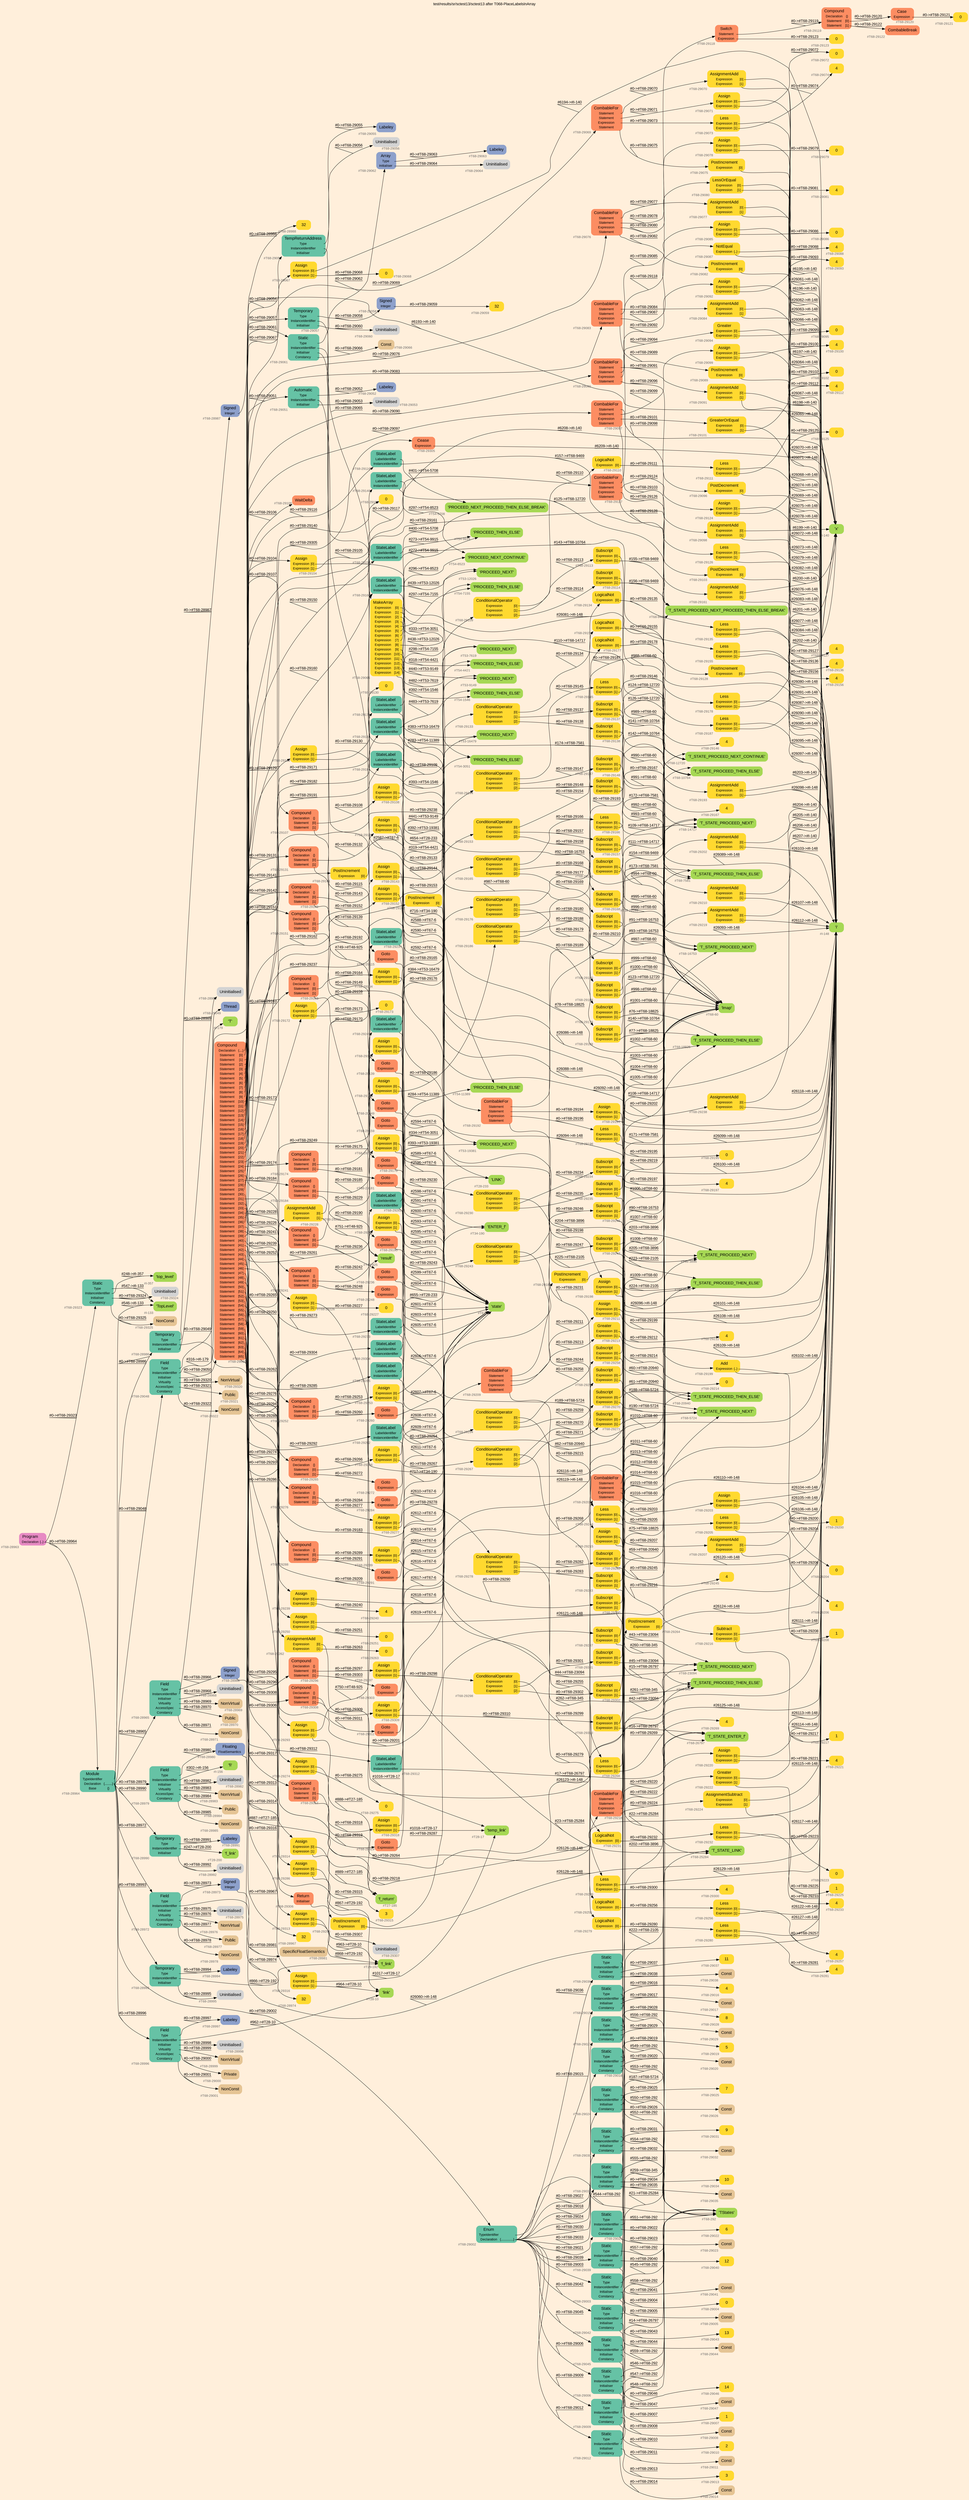 digraph "test/results/sr/sctest13/sctest13 after T068-PlaceLabelsInArray" {
label = "test/results/sr/sctest13/sctest13 after T068-PlaceLabelsInArray"
labelloc = t
graph [
    rankdir = "LR"
    ranksep = 0.3
    bgcolor = antiquewhite1
    color = black
    fontcolor = black
    fontname = "Arial"
];
node [
    fontname = "Arial"
];
edge [
    fontname = "Arial"
];

// -------------------- node figure --------------------
// -------- block #T68-28963 ----------
"#T68-28963" [
    fillcolor = "/set28/4"
    xlabel = "#T68-28963"
    fontsize = "12"
    fontcolor = grey40
    shape = "plaintext"
    label = <<TABLE BORDER="0" CELLBORDER="0" CELLSPACING="0">
     <TR><TD><FONT COLOR="black" POINT-SIZE="15">Program</FONT></TD></TR>
     <TR><TD><FONT COLOR="black" POINT-SIZE="12">Declaration</FONT></TD><TD PORT="port0"><FONT COLOR="black" POINT-SIZE="12">{..}</FONT></TD></TR>
    </TABLE>>
    style = "rounded,filled"
];

// -------- block #T68-28964 ----------
"#T68-28964" [
    fillcolor = "/set28/1"
    xlabel = "#T68-28964"
    fontsize = "12"
    fontcolor = grey40
    shape = "plaintext"
    label = <<TABLE BORDER="0" CELLBORDER="0" CELLSPACING="0">
     <TR><TD><FONT COLOR="black" POINT-SIZE="15">Module</FONT></TD></TR>
     <TR><TD><FONT COLOR="black" POINT-SIZE="12">TypeIdentifier</FONT></TD><TD PORT="port0"></TD></TR>
     <TR><TD><FONT COLOR="black" POINT-SIZE="12">Declaration</FONT></TD><TD PORT="port1"><FONT COLOR="black" POINT-SIZE="12">{.........}</FONT></TD></TR>
     <TR><TD><FONT COLOR="black" POINT-SIZE="12">Base</FONT></TD><TD PORT="port2"><FONT COLOR="black" POINT-SIZE="12">{}</FONT></TD></TR>
    </TABLE>>
    style = "rounded,filled"
];

// -------- block #I-133 ----------
"#I-133" [
    fillcolor = "/set28/5"
    xlabel = "#I-133"
    fontsize = "12"
    fontcolor = grey40
    shape = "plaintext"
    label = <<TABLE BORDER="0" CELLBORDER="0" CELLSPACING="0">
     <TR><TD><FONT COLOR="black" POINT-SIZE="15">'TopLevel'</FONT></TD></TR>
    </TABLE>>
    style = "rounded,filled"
];

// -------- block #T68-28965 ----------
"#T68-28965" [
    fillcolor = "/set28/1"
    xlabel = "#T68-28965"
    fontsize = "12"
    fontcolor = grey40
    shape = "plaintext"
    label = <<TABLE BORDER="0" CELLBORDER="0" CELLSPACING="0">
     <TR><TD><FONT COLOR="black" POINT-SIZE="15">Field</FONT></TD></TR>
     <TR><TD><FONT COLOR="black" POINT-SIZE="12">Type</FONT></TD><TD PORT="port0"></TD></TR>
     <TR><TD><FONT COLOR="black" POINT-SIZE="12">InstanceIdentifier</FONT></TD><TD PORT="port1"></TD></TR>
     <TR><TD><FONT COLOR="black" POINT-SIZE="12">Initialiser</FONT></TD><TD PORT="port2"></TD></TR>
     <TR><TD><FONT COLOR="black" POINT-SIZE="12">Virtuality</FONT></TD><TD PORT="port3"></TD></TR>
     <TR><TD><FONT COLOR="black" POINT-SIZE="12">AccessSpec</FONT></TD><TD PORT="port4"></TD></TR>
     <TR><TD><FONT COLOR="black" POINT-SIZE="12">Constancy</FONT></TD><TD PORT="port5"></TD></TR>
    </TABLE>>
    style = "rounded,filled"
];

// -------- block #T68-28966 ----------
"#T68-28966" [
    fillcolor = "/set28/3"
    xlabel = "#T68-28966"
    fontsize = "12"
    fontcolor = grey40
    shape = "plaintext"
    label = <<TABLE BORDER="0" CELLBORDER="0" CELLSPACING="0">
     <TR><TD><FONT COLOR="black" POINT-SIZE="15">Signed</FONT></TD></TR>
     <TR><TD><FONT COLOR="black" POINT-SIZE="12">Integer</FONT></TD><TD PORT="port0"></TD></TR>
    </TABLE>>
    style = "rounded,filled"
];

// -------- block #T68-28967 ----------
"#T68-28967" [
    fillcolor = "/set28/6"
    xlabel = "#T68-28967"
    fontsize = "12"
    fontcolor = grey40
    shape = "plaintext"
    label = <<TABLE BORDER="0" CELLBORDER="0" CELLSPACING="0">
     <TR><TD><FONT COLOR="black" POINT-SIZE="15">32</FONT></TD></TR>
    </TABLE>>
    style = "rounded,filled"
];

// -------- block #I-140 ----------
"#I-140" [
    fillcolor = "/set28/5"
    xlabel = "#I-140"
    fontsize = "12"
    fontcolor = grey40
    shape = "plaintext"
    label = <<TABLE BORDER="0" CELLBORDER="0" CELLSPACING="0">
     <TR><TD><FONT COLOR="black" POINT-SIZE="15">'x'</FONT></TD></TR>
    </TABLE>>
    style = "rounded,filled"
];

// -------- block #T68-28968 ----------
"#T68-28968" [
    xlabel = "#T68-28968"
    fontsize = "12"
    fontcolor = grey40
    shape = "plaintext"
    label = <<TABLE BORDER="0" CELLBORDER="0" CELLSPACING="0">
     <TR><TD><FONT COLOR="black" POINT-SIZE="15">Uninitialised</FONT></TD></TR>
    </TABLE>>
    style = "rounded,filled"
];

// -------- block #T68-28969 ----------
"#T68-28969" [
    fillcolor = "/set28/7"
    xlabel = "#T68-28969"
    fontsize = "12"
    fontcolor = grey40
    shape = "plaintext"
    label = <<TABLE BORDER="0" CELLBORDER="0" CELLSPACING="0">
     <TR><TD><FONT COLOR="black" POINT-SIZE="15">NonVirtual</FONT></TD></TR>
    </TABLE>>
    style = "rounded,filled"
];

// -------- block #T68-28970 ----------
"#T68-28970" [
    fillcolor = "/set28/7"
    xlabel = "#T68-28970"
    fontsize = "12"
    fontcolor = grey40
    shape = "plaintext"
    label = <<TABLE BORDER="0" CELLBORDER="0" CELLSPACING="0">
     <TR><TD><FONT COLOR="black" POINT-SIZE="15">Public</FONT></TD></TR>
    </TABLE>>
    style = "rounded,filled"
];

// -------- block #T68-28971 ----------
"#T68-28971" [
    fillcolor = "/set28/7"
    xlabel = "#T68-28971"
    fontsize = "12"
    fontcolor = grey40
    shape = "plaintext"
    label = <<TABLE BORDER="0" CELLBORDER="0" CELLSPACING="0">
     <TR><TD><FONT COLOR="black" POINT-SIZE="15">NonConst</FONT></TD></TR>
    </TABLE>>
    style = "rounded,filled"
];

// -------- block #T68-28972 ----------
"#T68-28972" [
    fillcolor = "/set28/1"
    xlabel = "#T68-28972"
    fontsize = "12"
    fontcolor = grey40
    shape = "plaintext"
    label = <<TABLE BORDER="0" CELLBORDER="0" CELLSPACING="0">
     <TR><TD><FONT COLOR="black" POINT-SIZE="15">Field</FONT></TD></TR>
     <TR><TD><FONT COLOR="black" POINT-SIZE="12">Type</FONT></TD><TD PORT="port0"></TD></TR>
     <TR><TD><FONT COLOR="black" POINT-SIZE="12">InstanceIdentifier</FONT></TD><TD PORT="port1"></TD></TR>
     <TR><TD><FONT COLOR="black" POINT-SIZE="12">Initialiser</FONT></TD><TD PORT="port2"></TD></TR>
     <TR><TD><FONT COLOR="black" POINT-SIZE="12">Virtuality</FONT></TD><TD PORT="port3"></TD></TR>
     <TR><TD><FONT COLOR="black" POINT-SIZE="12">AccessSpec</FONT></TD><TD PORT="port4"></TD></TR>
     <TR><TD><FONT COLOR="black" POINT-SIZE="12">Constancy</FONT></TD><TD PORT="port5"></TD></TR>
    </TABLE>>
    style = "rounded,filled"
];

// -------- block #T68-28973 ----------
"#T68-28973" [
    fillcolor = "/set28/3"
    xlabel = "#T68-28973"
    fontsize = "12"
    fontcolor = grey40
    shape = "plaintext"
    label = <<TABLE BORDER="0" CELLBORDER="0" CELLSPACING="0">
     <TR><TD><FONT COLOR="black" POINT-SIZE="15">Signed</FONT></TD></TR>
     <TR><TD><FONT COLOR="black" POINT-SIZE="12">Integer</FONT></TD><TD PORT="port0"></TD></TR>
    </TABLE>>
    style = "rounded,filled"
];

// -------- block #T68-28974 ----------
"#T68-28974" [
    fillcolor = "/set28/6"
    xlabel = "#T68-28974"
    fontsize = "12"
    fontcolor = grey40
    shape = "plaintext"
    label = <<TABLE BORDER="0" CELLBORDER="0" CELLSPACING="0">
     <TR><TD><FONT COLOR="black" POINT-SIZE="15">32</FONT></TD></TR>
    </TABLE>>
    style = "rounded,filled"
];

// -------- block #I-148 ----------
"#I-148" [
    fillcolor = "/set28/5"
    xlabel = "#I-148"
    fontsize = "12"
    fontcolor = grey40
    shape = "plaintext"
    label = <<TABLE BORDER="0" CELLBORDER="0" CELLSPACING="0">
     <TR><TD><FONT COLOR="black" POINT-SIZE="15">'i'</FONT></TD></TR>
    </TABLE>>
    style = "rounded,filled"
];

// -------- block #T68-28975 ----------
"#T68-28975" [
    xlabel = "#T68-28975"
    fontsize = "12"
    fontcolor = grey40
    shape = "plaintext"
    label = <<TABLE BORDER="0" CELLBORDER="0" CELLSPACING="0">
     <TR><TD><FONT COLOR="black" POINT-SIZE="15">Uninitialised</FONT></TD></TR>
    </TABLE>>
    style = "rounded,filled"
];

// -------- block #T68-28976 ----------
"#T68-28976" [
    fillcolor = "/set28/7"
    xlabel = "#T68-28976"
    fontsize = "12"
    fontcolor = grey40
    shape = "plaintext"
    label = <<TABLE BORDER="0" CELLBORDER="0" CELLSPACING="0">
     <TR><TD><FONT COLOR="black" POINT-SIZE="15">NonVirtual</FONT></TD></TR>
    </TABLE>>
    style = "rounded,filled"
];

// -------- block #T68-28977 ----------
"#T68-28977" [
    fillcolor = "/set28/7"
    xlabel = "#T68-28977"
    fontsize = "12"
    fontcolor = grey40
    shape = "plaintext"
    label = <<TABLE BORDER="0" CELLBORDER="0" CELLSPACING="0">
     <TR><TD><FONT COLOR="black" POINT-SIZE="15">Public</FONT></TD></TR>
    </TABLE>>
    style = "rounded,filled"
];

// -------- block #T68-28978 ----------
"#T68-28978" [
    fillcolor = "/set28/7"
    xlabel = "#T68-28978"
    fontsize = "12"
    fontcolor = grey40
    shape = "plaintext"
    label = <<TABLE BORDER="0" CELLBORDER="0" CELLSPACING="0">
     <TR><TD><FONT COLOR="black" POINT-SIZE="15">NonConst</FONT></TD></TR>
    </TABLE>>
    style = "rounded,filled"
];

// -------- block #T68-28979 ----------
"#T68-28979" [
    fillcolor = "/set28/1"
    xlabel = "#T68-28979"
    fontsize = "12"
    fontcolor = grey40
    shape = "plaintext"
    label = <<TABLE BORDER="0" CELLBORDER="0" CELLSPACING="0">
     <TR><TD><FONT COLOR="black" POINT-SIZE="15">Field</FONT></TD></TR>
     <TR><TD><FONT COLOR="black" POINT-SIZE="12">Type</FONT></TD><TD PORT="port0"></TD></TR>
     <TR><TD><FONT COLOR="black" POINT-SIZE="12">InstanceIdentifier</FONT></TD><TD PORT="port1"></TD></TR>
     <TR><TD><FONT COLOR="black" POINT-SIZE="12">Initialiser</FONT></TD><TD PORT="port2"></TD></TR>
     <TR><TD><FONT COLOR="black" POINT-SIZE="12">Virtuality</FONT></TD><TD PORT="port3"></TD></TR>
     <TR><TD><FONT COLOR="black" POINT-SIZE="12">AccessSpec</FONT></TD><TD PORT="port4"></TD></TR>
     <TR><TD><FONT COLOR="black" POINT-SIZE="12">Constancy</FONT></TD><TD PORT="port5"></TD></TR>
    </TABLE>>
    style = "rounded,filled"
];

// -------- block #T68-28980 ----------
"#T68-28980" [
    fillcolor = "/set28/3"
    xlabel = "#T68-28980"
    fontsize = "12"
    fontcolor = grey40
    shape = "plaintext"
    label = <<TABLE BORDER="0" CELLBORDER="0" CELLSPACING="0">
     <TR><TD><FONT COLOR="black" POINT-SIZE="15">Floating</FONT></TD></TR>
     <TR><TD><FONT COLOR="black" POINT-SIZE="12">FloatSemantics</FONT></TD><TD PORT="port0"></TD></TR>
    </TABLE>>
    style = "rounded,filled"
];

// -------- block #T68-28981 ----------
"#T68-28981" [
    fillcolor = "/set28/7"
    xlabel = "#T68-28981"
    fontsize = "12"
    fontcolor = grey40
    shape = "plaintext"
    label = <<TABLE BORDER="0" CELLBORDER="0" CELLSPACING="0">
     <TR><TD><FONT COLOR="black" POINT-SIZE="15">SpecificFloatSemantics</FONT></TD></TR>
    </TABLE>>
    style = "rounded,filled"
];

// -------- block #I-156 ----------
"#I-156" [
    fillcolor = "/set28/5"
    xlabel = "#I-156"
    fontsize = "12"
    fontcolor = grey40
    shape = "plaintext"
    label = <<TABLE BORDER="0" CELLBORDER="0" CELLSPACING="0">
     <TR><TD><FONT COLOR="black" POINT-SIZE="15">'fi'</FONT></TD></TR>
    </TABLE>>
    style = "rounded,filled"
];

// -------- block #T68-28982 ----------
"#T68-28982" [
    xlabel = "#T68-28982"
    fontsize = "12"
    fontcolor = grey40
    shape = "plaintext"
    label = <<TABLE BORDER="0" CELLBORDER="0" CELLSPACING="0">
     <TR><TD><FONT COLOR="black" POINT-SIZE="15">Uninitialised</FONT></TD></TR>
    </TABLE>>
    style = "rounded,filled"
];

// -------- block #T68-28983 ----------
"#T68-28983" [
    fillcolor = "/set28/7"
    xlabel = "#T68-28983"
    fontsize = "12"
    fontcolor = grey40
    shape = "plaintext"
    label = <<TABLE BORDER="0" CELLBORDER="0" CELLSPACING="0">
     <TR><TD><FONT COLOR="black" POINT-SIZE="15">NonVirtual</FONT></TD></TR>
    </TABLE>>
    style = "rounded,filled"
];

// -------- block #T68-28984 ----------
"#T68-28984" [
    fillcolor = "/set28/7"
    xlabel = "#T68-28984"
    fontsize = "12"
    fontcolor = grey40
    shape = "plaintext"
    label = <<TABLE BORDER="0" CELLBORDER="0" CELLSPACING="0">
     <TR><TD><FONT COLOR="black" POINT-SIZE="15">Public</FONT></TD></TR>
    </TABLE>>
    style = "rounded,filled"
];

// -------- block #T68-28985 ----------
"#T68-28985" [
    fillcolor = "/set28/7"
    xlabel = "#T68-28985"
    fontsize = "12"
    fontcolor = grey40
    shape = "plaintext"
    label = <<TABLE BORDER="0" CELLBORDER="0" CELLSPACING="0">
     <TR><TD><FONT COLOR="black" POINT-SIZE="15">NonConst</FONT></TD></TR>
    </TABLE>>
    style = "rounded,filled"
];

// -------- block #T68-28986 ----------
"#T68-28986" [
    fillcolor = "/set28/1"
    xlabel = "#T68-28986"
    fontsize = "12"
    fontcolor = grey40
    shape = "plaintext"
    label = <<TABLE BORDER="0" CELLBORDER="0" CELLSPACING="0">
     <TR><TD><FONT COLOR="black" POINT-SIZE="15">Temporary</FONT></TD></TR>
     <TR><TD><FONT COLOR="black" POINT-SIZE="12">Type</FONT></TD><TD PORT="port0"></TD></TR>
     <TR><TD><FONT COLOR="black" POINT-SIZE="12">InstanceIdentifier</FONT></TD><TD PORT="port1"></TD></TR>
     <TR><TD><FONT COLOR="black" POINT-SIZE="12">Initialiser</FONT></TD><TD PORT="port2"></TD></TR>
    </TABLE>>
    style = "rounded,filled"
];

// -------- block #T68-28987 ----------
"#T68-28987" [
    fillcolor = "/set28/3"
    xlabel = "#T68-28987"
    fontsize = "12"
    fontcolor = grey40
    shape = "plaintext"
    label = <<TABLE BORDER="0" CELLBORDER="0" CELLSPACING="0">
     <TR><TD><FONT COLOR="black" POINT-SIZE="15">Signed</FONT></TD></TR>
     <TR><TD><FONT COLOR="black" POINT-SIZE="12">Integer</FONT></TD><TD PORT="port0"></TD></TR>
    </TABLE>>
    style = "rounded,filled"
];

// -------- block #T68-28988 ----------
"#T68-28988" [
    fillcolor = "/set28/6"
    xlabel = "#T68-28988"
    fontsize = "12"
    fontcolor = grey40
    shape = "plaintext"
    label = <<TABLE BORDER="0" CELLBORDER="0" CELLSPACING="0">
     <TR><TD><FONT COLOR="black" POINT-SIZE="15">32</FONT></TD></TR>
    </TABLE>>
    style = "rounded,filled"
];

// -------- block #T27-185 ----------
"#T27-185" [
    fillcolor = "/set28/5"
    xlabel = "#T27-185"
    fontsize = "12"
    fontcolor = grey40
    shape = "plaintext"
    label = <<TABLE BORDER="0" CELLBORDER="0" CELLSPACING="0">
     <TR><TD><FONT COLOR="black" POINT-SIZE="15">'f_return'</FONT></TD></TR>
    </TABLE>>
    style = "rounded,filled"
];

// -------- block #T68-28989 ----------
"#T68-28989" [
    xlabel = "#T68-28989"
    fontsize = "12"
    fontcolor = grey40
    shape = "plaintext"
    label = <<TABLE BORDER="0" CELLBORDER="0" CELLSPACING="0">
     <TR><TD><FONT COLOR="black" POINT-SIZE="15">Uninitialised</FONT></TD></TR>
    </TABLE>>
    style = "rounded,filled"
];

// -------- block #T68-28990 ----------
"#T68-28990" [
    fillcolor = "/set28/1"
    xlabel = "#T68-28990"
    fontsize = "12"
    fontcolor = grey40
    shape = "plaintext"
    label = <<TABLE BORDER="0" CELLBORDER="0" CELLSPACING="0">
     <TR><TD><FONT COLOR="black" POINT-SIZE="15">Temporary</FONT></TD></TR>
     <TR><TD><FONT COLOR="black" POINT-SIZE="12">Type</FONT></TD><TD PORT="port0"></TD></TR>
     <TR><TD><FONT COLOR="black" POINT-SIZE="12">InstanceIdentifier</FONT></TD><TD PORT="port1"></TD></TR>
     <TR><TD><FONT COLOR="black" POINT-SIZE="12">Initialiser</FONT></TD><TD PORT="port2"></TD></TR>
    </TABLE>>
    style = "rounded,filled"
];

// -------- block #T68-28991 ----------
"#T68-28991" [
    fillcolor = "/set28/3"
    xlabel = "#T68-28991"
    fontsize = "12"
    fontcolor = grey40
    shape = "plaintext"
    label = <<TABLE BORDER="0" CELLBORDER="0" CELLSPACING="0">
     <TR><TD><FONT COLOR="black" POINT-SIZE="15">Labeley</FONT></TD></TR>
    </TABLE>>
    style = "rounded,filled"
];

// -------- block #T28-200 ----------
"#T28-200" [
    fillcolor = "/set28/5"
    xlabel = "#T28-200"
    fontsize = "12"
    fontcolor = grey40
    shape = "plaintext"
    label = <<TABLE BORDER="0" CELLBORDER="0" CELLSPACING="0">
     <TR><TD><FONT COLOR="black" POINT-SIZE="15">'f_link'</FONT></TD></TR>
    </TABLE>>
    style = "rounded,filled"
];

// -------- block #T68-28992 ----------
"#T68-28992" [
    xlabel = "#T68-28992"
    fontsize = "12"
    fontcolor = grey40
    shape = "plaintext"
    label = <<TABLE BORDER="0" CELLBORDER="0" CELLSPACING="0">
     <TR><TD><FONT COLOR="black" POINT-SIZE="15">Uninitialised</FONT></TD></TR>
    </TABLE>>
    style = "rounded,filled"
];

// -------- block #T68-28993 ----------
"#T68-28993" [
    fillcolor = "/set28/1"
    xlabel = "#T68-28993"
    fontsize = "12"
    fontcolor = grey40
    shape = "plaintext"
    label = <<TABLE BORDER="0" CELLBORDER="0" CELLSPACING="0">
     <TR><TD><FONT COLOR="black" POINT-SIZE="15">Temporary</FONT></TD></TR>
     <TR><TD><FONT COLOR="black" POINT-SIZE="12">Type</FONT></TD><TD PORT="port0"></TD></TR>
     <TR><TD><FONT COLOR="black" POINT-SIZE="12">InstanceIdentifier</FONT></TD><TD PORT="port1"></TD></TR>
     <TR><TD><FONT COLOR="black" POINT-SIZE="12">Initialiser</FONT></TD><TD PORT="port2"></TD></TR>
    </TABLE>>
    style = "rounded,filled"
];

// -------- block #T68-28994 ----------
"#T68-28994" [
    fillcolor = "/set28/3"
    xlabel = "#T68-28994"
    fontsize = "12"
    fontcolor = grey40
    shape = "plaintext"
    label = <<TABLE BORDER="0" CELLBORDER="0" CELLSPACING="0">
     <TR><TD><FONT COLOR="black" POINT-SIZE="15">Labeley</FONT></TD></TR>
    </TABLE>>
    style = "rounded,filled"
];

// -------- block #T29-192 ----------
"#T29-192" [
    fillcolor = "/set28/5"
    xlabel = "#T29-192"
    fontsize = "12"
    fontcolor = grey40
    shape = "plaintext"
    label = <<TABLE BORDER="0" CELLBORDER="0" CELLSPACING="0">
     <TR><TD><FONT COLOR="black" POINT-SIZE="15">'f_link'</FONT></TD></TR>
    </TABLE>>
    style = "rounded,filled"
];

// -------- block #T68-28995 ----------
"#T68-28995" [
    xlabel = "#T68-28995"
    fontsize = "12"
    fontcolor = grey40
    shape = "plaintext"
    label = <<TABLE BORDER="0" CELLBORDER="0" CELLSPACING="0">
     <TR><TD><FONT COLOR="black" POINT-SIZE="15">Uninitialised</FONT></TD></TR>
    </TABLE>>
    style = "rounded,filled"
];

// -------- block #T68-28996 ----------
"#T68-28996" [
    fillcolor = "/set28/1"
    xlabel = "#T68-28996"
    fontsize = "12"
    fontcolor = grey40
    shape = "plaintext"
    label = <<TABLE BORDER="0" CELLBORDER="0" CELLSPACING="0">
     <TR><TD><FONT COLOR="black" POINT-SIZE="15">Field</FONT></TD></TR>
     <TR><TD><FONT COLOR="black" POINT-SIZE="12">Type</FONT></TD><TD PORT="port0"></TD></TR>
     <TR><TD><FONT COLOR="black" POINT-SIZE="12">InstanceIdentifier</FONT></TD><TD PORT="port1"></TD></TR>
     <TR><TD><FONT COLOR="black" POINT-SIZE="12">Initialiser</FONT></TD><TD PORT="port2"></TD></TR>
     <TR><TD><FONT COLOR="black" POINT-SIZE="12">Virtuality</FONT></TD><TD PORT="port3"></TD></TR>
     <TR><TD><FONT COLOR="black" POINT-SIZE="12">AccessSpec</FONT></TD><TD PORT="port4"></TD></TR>
     <TR><TD><FONT COLOR="black" POINT-SIZE="12">Constancy</FONT></TD><TD PORT="port5"></TD></TR>
    </TABLE>>
    style = "rounded,filled"
];

// -------- block #T68-28997 ----------
"#T68-28997" [
    fillcolor = "/set28/3"
    xlabel = "#T68-28997"
    fontsize = "12"
    fontcolor = grey40
    shape = "plaintext"
    label = <<TABLE BORDER="0" CELLBORDER="0" CELLSPACING="0">
     <TR><TD><FONT COLOR="black" POINT-SIZE="15">Labeley</FONT></TD></TR>
    </TABLE>>
    style = "rounded,filled"
];

// -------- block #T28-10 ----------
"#T28-10" [
    fillcolor = "/set28/5"
    xlabel = "#T28-10"
    fontsize = "12"
    fontcolor = grey40
    shape = "plaintext"
    label = <<TABLE BORDER="0" CELLBORDER="0" CELLSPACING="0">
     <TR><TD><FONT COLOR="black" POINT-SIZE="15">'link'</FONT></TD></TR>
    </TABLE>>
    style = "rounded,filled"
];

// -------- block #T68-28998 ----------
"#T68-28998" [
    xlabel = "#T68-28998"
    fontsize = "12"
    fontcolor = grey40
    shape = "plaintext"
    label = <<TABLE BORDER="0" CELLBORDER="0" CELLSPACING="0">
     <TR><TD><FONT COLOR="black" POINT-SIZE="15">Uninitialised</FONT></TD></TR>
    </TABLE>>
    style = "rounded,filled"
];

// -------- block #T68-28999 ----------
"#T68-28999" [
    fillcolor = "/set28/7"
    xlabel = "#T68-28999"
    fontsize = "12"
    fontcolor = grey40
    shape = "plaintext"
    label = <<TABLE BORDER="0" CELLBORDER="0" CELLSPACING="0">
     <TR><TD><FONT COLOR="black" POINT-SIZE="15">NonVirtual</FONT></TD></TR>
    </TABLE>>
    style = "rounded,filled"
];

// -------- block #T68-29000 ----------
"#T68-29000" [
    fillcolor = "/set28/7"
    xlabel = "#T68-29000"
    fontsize = "12"
    fontcolor = grey40
    shape = "plaintext"
    label = <<TABLE BORDER="0" CELLBORDER="0" CELLSPACING="0">
     <TR><TD><FONT COLOR="black" POINT-SIZE="15">Private</FONT></TD></TR>
    </TABLE>>
    style = "rounded,filled"
];

// -------- block #T68-29001 ----------
"#T68-29001" [
    fillcolor = "/set28/7"
    xlabel = "#T68-29001"
    fontsize = "12"
    fontcolor = grey40
    shape = "plaintext"
    label = <<TABLE BORDER="0" CELLBORDER="0" CELLSPACING="0">
     <TR><TD><FONT COLOR="black" POINT-SIZE="15">NonConst</FONT></TD></TR>
    </TABLE>>
    style = "rounded,filled"
];

// -------- block #T68-29002 ----------
"#T68-29002" [
    fillcolor = "/set28/1"
    xlabel = "#T68-29002"
    fontsize = "12"
    fontcolor = grey40
    shape = "plaintext"
    label = <<TABLE BORDER="0" CELLBORDER="0" CELLSPACING="0">
     <TR><TD><FONT COLOR="black" POINT-SIZE="15">Enum</FONT></TD></TR>
     <TR><TD><FONT COLOR="black" POINT-SIZE="12">TypeIdentifier</FONT></TD><TD PORT="port0"></TD></TR>
     <TR><TD><FONT COLOR="black" POINT-SIZE="12">Declaration</FONT></TD><TD PORT="port1"><FONT COLOR="black" POINT-SIZE="12">{...............}</FONT></TD></TR>
    </TABLE>>
    style = "rounded,filled"
];

// -------- block #T68-292 ----------
"#T68-292" [
    fillcolor = "/set28/5"
    xlabel = "#T68-292"
    fontsize = "12"
    fontcolor = grey40
    shape = "plaintext"
    label = <<TABLE BORDER="0" CELLBORDER="0" CELLSPACING="0">
     <TR><TD><FONT COLOR="black" POINT-SIZE="15">'TStates'</FONT></TD></TR>
    </TABLE>>
    style = "rounded,filled"
];

// -------- block #T68-29003 ----------
"#T68-29003" [
    fillcolor = "/set28/1"
    xlabel = "#T68-29003"
    fontsize = "12"
    fontcolor = grey40
    shape = "plaintext"
    label = <<TABLE BORDER="0" CELLBORDER="0" CELLSPACING="0">
     <TR><TD><FONT COLOR="black" POINT-SIZE="15">Static</FONT></TD></TR>
     <TR><TD><FONT COLOR="black" POINT-SIZE="12">Type</FONT></TD><TD PORT="port0"></TD></TR>
     <TR><TD><FONT COLOR="black" POINT-SIZE="12">InstanceIdentifier</FONT></TD><TD PORT="port1"></TD></TR>
     <TR><TD><FONT COLOR="black" POINT-SIZE="12">Initialiser</FONT></TD><TD PORT="port2"></TD></TR>
     <TR><TD><FONT COLOR="black" POINT-SIZE="12">Constancy</FONT></TD><TD PORT="port3"></TD></TR>
    </TABLE>>
    style = "rounded,filled"
];

// -------- block #T68-345 ----------
"#T68-345" [
    fillcolor = "/set28/5"
    xlabel = "#T68-345"
    fontsize = "12"
    fontcolor = grey40
    shape = "plaintext"
    label = <<TABLE BORDER="0" CELLBORDER="0" CELLSPACING="0">
     <TR><TD><FONT COLOR="black" POINT-SIZE="15">'T_STATE_PROCEED_THEN_ELSE'</FONT></TD></TR>
    </TABLE>>
    style = "rounded,filled"
];

// -------- block #T68-29004 ----------
"#T68-29004" [
    fillcolor = "/set28/6"
    xlabel = "#T68-29004"
    fontsize = "12"
    fontcolor = grey40
    shape = "plaintext"
    label = <<TABLE BORDER="0" CELLBORDER="0" CELLSPACING="0">
     <TR><TD><FONT COLOR="black" POINT-SIZE="15">0</FONT></TD></TR>
    </TABLE>>
    style = "rounded,filled"
];

// -------- block #T68-29005 ----------
"#T68-29005" [
    fillcolor = "/set28/7"
    xlabel = "#T68-29005"
    fontsize = "12"
    fontcolor = grey40
    shape = "plaintext"
    label = <<TABLE BORDER="0" CELLBORDER="0" CELLSPACING="0">
     <TR><TD><FONT COLOR="black" POINT-SIZE="15">Const</FONT></TD></TR>
    </TABLE>>
    style = "rounded,filled"
];

// -------- block #T68-29006 ----------
"#T68-29006" [
    fillcolor = "/set28/1"
    xlabel = "#T68-29006"
    fontsize = "12"
    fontcolor = grey40
    shape = "plaintext"
    label = <<TABLE BORDER="0" CELLBORDER="0" CELLSPACING="0">
     <TR><TD><FONT COLOR="black" POINT-SIZE="15">Static</FONT></TD></TR>
     <TR><TD><FONT COLOR="black" POINT-SIZE="12">Type</FONT></TD><TD PORT="port0"></TD></TR>
     <TR><TD><FONT COLOR="black" POINT-SIZE="12">InstanceIdentifier</FONT></TD><TD PORT="port1"></TD></TR>
     <TR><TD><FONT COLOR="black" POINT-SIZE="12">Initialiser</FONT></TD><TD PORT="port2"></TD></TR>
     <TR><TD><FONT COLOR="black" POINT-SIZE="12">Constancy</FONT></TD><TD PORT="port3"></TD></TR>
    </TABLE>>
    style = "rounded,filled"
];

// -------- block #T68-2105 ----------
"#T68-2105" [
    fillcolor = "/set28/5"
    xlabel = "#T68-2105"
    fontsize = "12"
    fontcolor = grey40
    shape = "plaintext"
    label = <<TABLE BORDER="0" CELLBORDER="0" CELLSPACING="0">
     <TR><TD><FONT COLOR="black" POINT-SIZE="15">'T_STATE_PROCEED_THEN_ELSE'</FONT></TD></TR>
    </TABLE>>
    style = "rounded,filled"
];

// -------- block #T68-29007 ----------
"#T68-29007" [
    fillcolor = "/set28/6"
    xlabel = "#T68-29007"
    fontsize = "12"
    fontcolor = grey40
    shape = "plaintext"
    label = <<TABLE BORDER="0" CELLBORDER="0" CELLSPACING="0">
     <TR><TD><FONT COLOR="black" POINT-SIZE="15">1</FONT></TD></TR>
    </TABLE>>
    style = "rounded,filled"
];

// -------- block #T68-29008 ----------
"#T68-29008" [
    fillcolor = "/set28/7"
    xlabel = "#T68-29008"
    fontsize = "12"
    fontcolor = grey40
    shape = "plaintext"
    label = <<TABLE BORDER="0" CELLBORDER="0" CELLSPACING="0">
     <TR><TD><FONT COLOR="black" POINT-SIZE="15">Const</FONT></TD></TR>
    </TABLE>>
    style = "rounded,filled"
];

// -------- block #T68-29009 ----------
"#T68-29009" [
    fillcolor = "/set28/1"
    xlabel = "#T68-29009"
    fontsize = "12"
    fontcolor = grey40
    shape = "plaintext"
    label = <<TABLE BORDER="0" CELLBORDER="0" CELLSPACING="0">
     <TR><TD><FONT COLOR="black" POINT-SIZE="15">Static</FONT></TD></TR>
     <TR><TD><FONT COLOR="black" POINT-SIZE="12">Type</FONT></TD><TD PORT="port0"></TD></TR>
     <TR><TD><FONT COLOR="black" POINT-SIZE="12">InstanceIdentifier</FONT></TD><TD PORT="port1"></TD></TR>
     <TR><TD><FONT COLOR="black" POINT-SIZE="12">Initialiser</FONT></TD><TD PORT="port2"></TD></TR>
     <TR><TD><FONT COLOR="black" POINT-SIZE="12">Constancy</FONT></TD><TD PORT="port3"></TD></TR>
    </TABLE>>
    style = "rounded,filled"
];

// -------- block #T68-3896 ----------
"#T68-3896" [
    fillcolor = "/set28/5"
    xlabel = "#T68-3896"
    fontsize = "12"
    fontcolor = grey40
    shape = "plaintext"
    label = <<TABLE BORDER="0" CELLBORDER="0" CELLSPACING="0">
     <TR><TD><FONT COLOR="black" POINT-SIZE="15">'T_STATE_PROCEED_NEXT'</FONT></TD></TR>
    </TABLE>>
    style = "rounded,filled"
];

// -------- block #T68-29010 ----------
"#T68-29010" [
    fillcolor = "/set28/6"
    xlabel = "#T68-29010"
    fontsize = "12"
    fontcolor = grey40
    shape = "plaintext"
    label = <<TABLE BORDER="0" CELLBORDER="0" CELLSPACING="0">
     <TR><TD><FONT COLOR="black" POINT-SIZE="15">2</FONT></TD></TR>
    </TABLE>>
    style = "rounded,filled"
];

// -------- block #T68-29011 ----------
"#T68-29011" [
    fillcolor = "/set28/7"
    xlabel = "#T68-29011"
    fontsize = "12"
    fontcolor = grey40
    shape = "plaintext"
    label = <<TABLE BORDER="0" CELLBORDER="0" CELLSPACING="0">
     <TR><TD><FONT COLOR="black" POINT-SIZE="15">Const</FONT></TD></TR>
    </TABLE>>
    style = "rounded,filled"
];

// -------- block #T68-29012 ----------
"#T68-29012" [
    fillcolor = "/set28/1"
    xlabel = "#T68-29012"
    fontsize = "12"
    fontcolor = grey40
    shape = "plaintext"
    label = <<TABLE BORDER="0" CELLBORDER="0" CELLSPACING="0">
     <TR><TD><FONT COLOR="black" POINT-SIZE="15">Static</FONT></TD></TR>
     <TR><TD><FONT COLOR="black" POINT-SIZE="12">Type</FONT></TD><TD PORT="port0"></TD></TR>
     <TR><TD><FONT COLOR="black" POINT-SIZE="12">InstanceIdentifier</FONT></TD><TD PORT="port1"></TD></TR>
     <TR><TD><FONT COLOR="black" POINT-SIZE="12">Initialiser</FONT></TD><TD PORT="port2"></TD></TR>
     <TR><TD><FONT COLOR="black" POINT-SIZE="12">Constancy</FONT></TD><TD PORT="port3"></TD></TR>
    </TABLE>>
    style = "rounded,filled"
];

// -------- block #T68-5724 ----------
"#T68-5724" [
    fillcolor = "/set28/5"
    xlabel = "#T68-5724"
    fontsize = "12"
    fontcolor = grey40
    shape = "plaintext"
    label = <<TABLE BORDER="0" CELLBORDER="0" CELLSPACING="0">
     <TR><TD><FONT COLOR="black" POINT-SIZE="15">'T_STATE_PROCEED_NEXT'</FONT></TD></TR>
    </TABLE>>
    style = "rounded,filled"
];

// -------- block #T68-29013 ----------
"#T68-29013" [
    fillcolor = "/set28/6"
    xlabel = "#T68-29013"
    fontsize = "12"
    fontcolor = grey40
    shape = "plaintext"
    label = <<TABLE BORDER="0" CELLBORDER="0" CELLSPACING="0">
     <TR><TD><FONT COLOR="black" POINT-SIZE="15">3</FONT></TD></TR>
    </TABLE>>
    style = "rounded,filled"
];

// -------- block #T68-29014 ----------
"#T68-29014" [
    fillcolor = "/set28/7"
    xlabel = "#T68-29014"
    fontsize = "12"
    fontcolor = grey40
    shape = "plaintext"
    label = <<TABLE BORDER="0" CELLBORDER="0" CELLSPACING="0">
     <TR><TD><FONT COLOR="black" POINT-SIZE="15">Const</FONT></TD></TR>
    </TABLE>>
    style = "rounded,filled"
];

// -------- block #T68-29015 ----------
"#T68-29015" [
    fillcolor = "/set28/1"
    xlabel = "#T68-29015"
    fontsize = "12"
    fontcolor = grey40
    shape = "plaintext"
    label = <<TABLE BORDER="0" CELLBORDER="0" CELLSPACING="0">
     <TR><TD><FONT COLOR="black" POINT-SIZE="15">Static</FONT></TD></TR>
     <TR><TD><FONT COLOR="black" POINT-SIZE="12">Type</FONT></TD><TD PORT="port0"></TD></TR>
     <TR><TD><FONT COLOR="black" POINT-SIZE="12">InstanceIdentifier</FONT></TD><TD PORT="port1"></TD></TR>
     <TR><TD><FONT COLOR="black" POINT-SIZE="12">Initialiser</FONT></TD><TD PORT="port2"></TD></TR>
     <TR><TD><FONT COLOR="black" POINT-SIZE="12">Constancy</FONT></TD><TD PORT="port3"></TD></TR>
    </TABLE>>
    style = "rounded,filled"
];

// -------- block #T68-7581 ----------
"#T68-7581" [
    fillcolor = "/set28/5"
    xlabel = "#T68-7581"
    fontsize = "12"
    fontcolor = grey40
    shape = "plaintext"
    label = <<TABLE BORDER="0" CELLBORDER="0" CELLSPACING="0">
     <TR><TD><FONT COLOR="black" POINT-SIZE="15">'T_STATE_PROCEED_THEN_ELSE'</FONT></TD></TR>
    </TABLE>>
    style = "rounded,filled"
];

// -------- block #T68-29016 ----------
"#T68-29016" [
    fillcolor = "/set28/6"
    xlabel = "#T68-29016"
    fontsize = "12"
    fontcolor = grey40
    shape = "plaintext"
    label = <<TABLE BORDER="0" CELLBORDER="0" CELLSPACING="0">
     <TR><TD><FONT COLOR="black" POINT-SIZE="15">4</FONT></TD></TR>
    </TABLE>>
    style = "rounded,filled"
];

// -------- block #T68-29017 ----------
"#T68-29017" [
    fillcolor = "/set28/7"
    xlabel = "#T68-29017"
    fontsize = "12"
    fontcolor = grey40
    shape = "plaintext"
    label = <<TABLE BORDER="0" CELLBORDER="0" CELLSPACING="0">
     <TR><TD><FONT COLOR="black" POINT-SIZE="15">Const</FONT></TD></TR>
    </TABLE>>
    style = "rounded,filled"
];

// -------- block #T68-29018 ----------
"#T68-29018" [
    fillcolor = "/set28/1"
    xlabel = "#T68-29018"
    fontsize = "12"
    fontcolor = grey40
    shape = "plaintext"
    label = <<TABLE BORDER="0" CELLBORDER="0" CELLSPACING="0">
     <TR><TD><FONT COLOR="black" POINT-SIZE="15">Static</FONT></TD></TR>
     <TR><TD><FONT COLOR="black" POINT-SIZE="12">Type</FONT></TD><TD PORT="port0"></TD></TR>
     <TR><TD><FONT COLOR="black" POINT-SIZE="12">InstanceIdentifier</FONT></TD><TD PORT="port1"></TD></TR>
     <TR><TD><FONT COLOR="black" POINT-SIZE="12">Initialiser</FONT></TD><TD PORT="port2"></TD></TR>
     <TR><TD><FONT COLOR="black" POINT-SIZE="12">Constancy</FONT></TD><TD PORT="port3"></TD></TR>
    </TABLE>>
    style = "rounded,filled"
];

// -------- block #T68-9469 ----------
"#T68-9469" [
    fillcolor = "/set28/5"
    xlabel = "#T68-9469"
    fontsize = "12"
    fontcolor = grey40
    shape = "plaintext"
    label = <<TABLE BORDER="0" CELLBORDER="0" CELLSPACING="0">
     <TR><TD><FONT COLOR="black" POINT-SIZE="15">'T_STATE_PROCEED_NEXT_PROCEED_THEN_ELSE_BREAK'</FONT></TD></TR>
    </TABLE>>
    style = "rounded,filled"
];

// -------- block #T68-29019 ----------
"#T68-29019" [
    fillcolor = "/set28/6"
    xlabel = "#T68-29019"
    fontsize = "12"
    fontcolor = grey40
    shape = "plaintext"
    label = <<TABLE BORDER="0" CELLBORDER="0" CELLSPACING="0">
     <TR><TD><FONT COLOR="black" POINT-SIZE="15">5</FONT></TD></TR>
    </TABLE>>
    style = "rounded,filled"
];

// -------- block #T68-29020 ----------
"#T68-29020" [
    fillcolor = "/set28/7"
    xlabel = "#T68-29020"
    fontsize = "12"
    fontcolor = grey40
    shape = "plaintext"
    label = <<TABLE BORDER="0" CELLBORDER="0" CELLSPACING="0">
     <TR><TD><FONT COLOR="black" POINT-SIZE="15">Const</FONT></TD></TR>
    </TABLE>>
    style = "rounded,filled"
];

// -------- block #T68-29021 ----------
"#T68-29021" [
    fillcolor = "/set28/1"
    xlabel = "#T68-29021"
    fontsize = "12"
    fontcolor = grey40
    shape = "plaintext"
    label = <<TABLE BORDER="0" CELLBORDER="0" CELLSPACING="0">
     <TR><TD><FONT COLOR="black" POINT-SIZE="15">Static</FONT></TD></TR>
     <TR><TD><FONT COLOR="black" POINT-SIZE="12">Type</FONT></TD><TD PORT="port0"></TD></TR>
     <TR><TD><FONT COLOR="black" POINT-SIZE="12">InstanceIdentifier</FONT></TD><TD PORT="port1"></TD></TR>
     <TR><TD><FONT COLOR="black" POINT-SIZE="12">Initialiser</FONT></TD><TD PORT="port2"></TD></TR>
     <TR><TD><FONT COLOR="black" POINT-SIZE="12">Constancy</FONT></TD><TD PORT="port3"></TD></TR>
    </TABLE>>
    style = "rounded,filled"
];

// -------- block #T68-10764 ----------
"#T68-10764" [
    fillcolor = "/set28/5"
    xlabel = "#T68-10764"
    fontsize = "12"
    fontcolor = grey40
    shape = "plaintext"
    label = <<TABLE BORDER="0" CELLBORDER="0" CELLSPACING="0">
     <TR><TD><FONT COLOR="black" POINT-SIZE="15">'T_STATE_PROCEED_THEN_ELSE'</FONT></TD></TR>
    </TABLE>>
    style = "rounded,filled"
];

// -------- block #T68-29022 ----------
"#T68-29022" [
    fillcolor = "/set28/6"
    xlabel = "#T68-29022"
    fontsize = "12"
    fontcolor = grey40
    shape = "plaintext"
    label = <<TABLE BORDER="0" CELLBORDER="0" CELLSPACING="0">
     <TR><TD><FONT COLOR="black" POINT-SIZE="15">6</FONT></TD></TR>
    </TABLE>>
    style = "rounded,filled"
];

// -------- block #T68-29023 ----------
"#T68-29023" [
    fillcolor = "/set28/7"
    xlabel = "#T68-29023"
    fontsize = "12"
    fontcolor = grey40
    shape = "plaintext"
    label = <<TABLE BORDER="0" CELLBORDER="0" CELLSPACING="0">
     <TR><TD><FONT COLOR="black" POINT-SIZE="15">Const</FONT></TD></TR>
    </TABLE>>
    style = "rounded,filled"
];

// -------- block #T68-29024 ----------
"#T68-29024" [
    fillcolor = "/set28/1"
    xlabel = "#T68-29024"
    fontsize = "12"
    fontcolor = grey40
    shape = "plaintext"
    label = <<TABLE BORDER="0" CELLBORDER="0" CELLSPACING="0">
     <TR><TD><FONT COLOR="black" POINT-SIZE="15">Static</FONT></TD></TR>
     <TR><TD><FONT COLOR="black" POINT-SIZE="12">Type</FONT></TD><TD PORT="port0"></TD></TR>
     <TR><TD><FONT COLOR="black" POINT-SIZE="12">InstanceIdentifier</FONT></TD><TD PORT="port1"></TD></TR>
     <TR><TD><FONT COLOR="black" POINT-SIZE="12">Initialiser</FONT></TD><TD PORT="port2"></TD></TR>
     <TR><TD><FONT COLOR="black" POINT-SIZE="12">Constancy</FONT></TD><TD PORT="port3"></TD></TR>
    </TABLE>>
    style = "rounded,filled"
];

// -------- block #T68-12720 ----------
"#T68-12720" [
    fillcolor = "/set28/5"
    xlabel = "#T68-12720"
    fontsize = "12"
    fontcolor = grey40
    shape = "plaintext"
    label = <<TABLE BORDER="0" CELLBORDER="0" CELLSPACING="0">
     <TR><TD><FONT COLOR="black" POINT-SIZE="15">'T_STATE_PROCEED_NEXT_CONTINUE'</FONT></TD></TR>
    </TABLE>>
    style = "rounded,filled"
];

// -------- block #T68-29025 ----------
"#T68-29025" [
    fillcolor = "/set28/6"
    xlabel = "#T68-29025"
    fontsize = "12"
    fontcolor = grey40
    shape = "plaintext"
    label = <<TABLE BORDER="0" CELLBORDER="0" CELLSPACING="0">
     <TR><TD><FONT COLOR="black" POINT-SIZE="15">7</FONT></TD></TR>
    </TABLE>>
    style = "rounded,filled"
];

// -------- block #T68-29026 ----------
"#T68-29026" [
    fillcolor = "/set28/7"
    xlabel = "#T68-29026"
    fontsize = "12"
    fontcolor = grey40
    shape = "plaintext"
    label = <<TABLE BORDER="0" CELLBORDER="0" CELLSPACING="0">
     <TR><TD><FONT COLOR="black" POINT-SIZE="15">Const</FONT></TD></TR>
    </TABLE>>
    style = "rounded,filled"
];

// -------- block #T68-29027 ----------
"#T68-29027" [
    fillcolor = "/set28/1"
    xlabel = "#T68-29027"
    fontsize = "12"
    fontcolor = grey40
    shape = "plaintext"
    label = <<TABLE BORDER="0" CELLBORDER="0" CELLSPACING="0">
     <TR><TD><FONT COLOR="black" POINT-SIZE="15">Static</FONT></TD></TR>
     <TR><TD><FONT COLOR="black" POINT-SIZE="12">Type</FONT></TD><TD PORT="port0"></TD></TR>
     <TR><TD><FONT COLOR="black" POINT-SIZE="12">InstanceIdentifier</FONT></TD><TD PORT="port1"></TD></TR>
     <TR><TD><FONT COLOR="black" POINT-SIZE="12">Initialiser</FONT></TD><TD PORT="port2"></TD></TR>
     <TR><TD><FONT COLOR="black" POINT-SIZE="12">Constancy</FONT></TD><TD PORT="port3"></TD></TR>
    </TABLE>>
    style = "rounded,filled"
];

// -------- block #T68-14717 ----------
"#T68-14717" [
    fillcolor = "/set28/5"
    xlabel = "#T68-14717"
    fontsize = "12"
    fontcolor = grey40
    shape = "plaintext"
    label = <<TABLE BORDER="0" CELLBORDER="0" CELLSPACING="0">
     <TR><TD><FONT COLOR="black" POINT-SIZE="15">'T_STATE_PROCEED_NEXT'</FONT></TD></TR>
    </TABLE>>
    style = "rounded,filled"
];

// -------- block #T68-29028 ----------
"#T68-29028" [
    fillcolor = "/set28/6"
    xlabel = "#T68-29028"
    fontsize = "12"
    fontcolor = grey40
    shape = "plaintext"
    label = <<TABLE BORDER="0" CELLBORDER="0" CELLSPACING="0">
     <TR><TD><FONT COLOR="black" POINT-SIZE="15">8</FONT></TD></TR>
    </TABLE>>
    style = "rounded,filled"
];

// -------- block #T68-29029 ----------
"#T68-29029" [
    fillcolor = "/set28/7"
    xlabel = "#T68-29029"
    fontsize = "12"
    fontcolor = grey40
    shape = "plaintext"
    label = <<TABLE BORDER="0" CELLBORDER="0" CELLSPACING="0">
     <TR><TD><FONT COLOR="black" POINT-SIZE="15">Const</FONT></TD></TR>
    </TABLE>>
    style = "rounded,filled"
];

// -------- block #T68-29030 ----------
"#T68-29030" [
    fillcolor = "/set28/1"
    xlabel = "#T68-29030"
    fontsize = "12"
    fontcolor = grey40
    shape = "plaintext"
    label = <<TABLE BORDER="0" CELLBORDER="0" CELLSPACING="0">
     <TR><TD><FONT COLOR="black" POINT-SIZE="15">Static</FONT></TD></TR>
     <TR><TD><FONT COLOR="black" POINT-SIZE="12">Type</FONT></TD><TD PORT="port0"></TD></TR>
     <TR><TD><FONT COLOR="black" POINT-SIZE="12">InstanceIdentifier</FONT></TD><TD PORT="port1"></TD></TR>
     <TR><TD><FONT COLOR="black" POINT-SIZE="12">Initialiser</FONT></TD><TD PORT="port2"></TD></TR>
     <TR><TD><FONT COLOR="black" POINT-SIZE="12">Constancy</FONT></TD><TD PORT="port3"></TD></TR>
    </TABLE>>
    style = "rounded,filled"
];

// -------- block #T68-16753 ----------
"#T68-16753" [
    fillcolor = "/set28/5"
    xlabel = "#T68-16753"
    fontsize = "12"
    fontcolor = grey40
    shape = "plaintext"
    label = <<TABLE BORDER="0" CELLBORDER="0" CELLSPACING="0">
     <TR><TD><FONT COLOR="black" POINT-SIZE="15">'T_STATE_PROCEED_NEXT'</FONT></TD></TR>
    </TABLE>>
    style = "rounded,filled"
];

// -------- block #T68-29031 ----------
"#T68-29031" [
    fillcolor = "/set28/6"
    xlabel = "#T68-29031"
    fontsize = "12"
    fontcolor = grey40
    shape = "plaintext"
    label = <<TABLE BORDER="0" CELLBORDER="0" CELLSPACING="0">
     <TR><TD><FONT COLOR="black" POINT-SIZE="15">9</FONT></TD></TR>
    </TABLE>>
    style = "rounded,filled"
];

// -------- block #T68-29032 ----------
"#T68-29032" [
    fillcolor = "/set28/7"
    xlabel = "#T68-29032"
    fontsize = "12"
    fontcolor = grey40
    shape = "plaintext"
    label = <<TABLE BORDER="0" CELLBORDER="0" CELLSPACING="0">
     <TR><TD><FONT COLOR="black" POINT-SIZE="15">Const</FONT></TD></TR>
    </TABLE>>
    style = "rounded,filled"
];

// -------- block #T68-29033 ----------
"#T68-29033" [
    fillcolor = "/set28/1"
    xlabel = "#T68-29033"
    fontsize = "12"
    fontcolor = grey40
    shape = "plaintext"
    label = <<TABLE BORDER="0" CELLBORDER="0" CELLSPACING="0">
     <TR><TD><FONT COLOR="black" POINT-SIZE="15">Static</FONT></TD></TR>
     <TR><TD><FONT COLOR="black" POINT-SIZE="12">Type</FONT></TD><TD PORT="port0"></TD></TR>
     <TR><TD><FONT COLOR="black" POINT-SIZE="12">InstanceIdentifier</FONT></TD><TD PORT="port1"></TD></TR>
     <TR><TD><FONT COLOR="black" POINT-SIZE="12">Initialiser</FONT></TD><TD PORT="port2"></TD></TR>
     <TR><TD><FONT COLOR="black" POINT-SIZE="12">Constancy</FONT></TD><TD PORT="port3"></TD></TR>
    </TABLE>>
    style = "rounded,filled"
];

// -------- block #T68-18825 ----------
"#T68-18825" [
    fillcolor = "/set28/5"
    xlabel = "#T68-18825"
    fontsize = "12"
    fontcolor = grey40
    shape = "plaintext"
    label = <<TABLE BORDER="0" CELLBORDER="0" CELLSPACING="0">
     <TR><TD><FONT COLOR="black" POINT-SIZE="15">'T_STATE_PROCEED_THEN_ELSE'</FONT></TD></TR>
    </TABLE>>
    style = "rounded,filled"
];

// -------- block #T68-29034 ----------
"#T68-29034" [
    fillcolor = "/set28/6"
    xlabel = "#T68-29034"
    fontsize = "12"
    fontcolor = grey40
    shape = "plaintext"
    label = <<TABLE BORDER="0" CELLBORDER="0" CELLSPACING="0">
     <TR><TD><FONT COLOR="black" POINT-SIZE="15">10</FONT></TD></TR>
    </TABLE>>
    style = "rounded,filled"
];

// -------- block #T68-29035 ----------
"#T68-29035" [
    fillcolor = "/set28/7"
    xlabel = "#T68-29035"
    fontsize = "12"
    fontcolor = grey40
    shape = "plaintext"
    label = <<TABLE BORDER="0" CELLBORDER="0" CELLSPACING="0">
     <TR><TD><FONT COLOR="black" POINT-SIZE="15">Const</FONT></TD></TR>
    </TABLE>>
    style = "rounded,filled"
];

// -------- block #T68-29036 ----------
"#T68-29036" [
    fillcolor = "/set28/1"
    xlabel = "#T68-29036"
    fontsize = "12"
    fontcolor = grey40
    shape = "plaintext"
    label = <<TABLE BORDER="0" CELLBORDER="0" CELLSPACING="0">
     <TR><TD><FONT COLOR="black" POINT-SIZE="15">Static</FONT></TD></TR>
     <TR><TD><FONT COLOR="black" POINT-SIZE="12">Type</FONT></TD><TD PORT="port0"></TD></TR>
     <TR><TD><FONT COLOR="black" POINT-SIZE="12">InstanceIdentifier</FONT></TD><TD PORT="port1"></TD></TR>
     <TR><TD><FONT COLOR="black" POINT-SIZE="12">Initialiser</FONT></TD><TD PORT="port2"></TD></TR>
     <TR><TD><FONT COLOR="black" POINT-SIZE="12">Constancy</FONT></TD><TD PORT="port3"></TD></TR>
    </TABLE>>
    style = "rounded,filled"
];

// -------- block #T68-20940 ----------
"#T68-20940" [
    fillcolor = "/set28/5"
    xlabel = "#T68-20940"
    fontsize = "12"
    fontcolor = grey40
    shape = "plaintext"
    label = <<TABLE BORDER="0" CELLBORDER="0" CELLSPACING="0">
     <TR><TD><FONT COLOR="black" POINT-SIZE="15">'T_STATE_PROCEED_THEN_ELSE'</FONT></TD></TR>
    </TABLE>>
    style = "rounded,filled"
];

// -------- block #T68-29037 ----------
"#T68-29037" [
    fillcolor = "/set28/6"
    xlabel = "#T68-29037"
    fontsize = "12"
    fontcolor = grey40
    shape = "plaintext"
    label = <<TABLE BORDER="0" CELLBORDER="0" CELLSPACING="0">
     <TR><TD><FONT COLOR="black" POINT-SIZE="15">11</FONT></TD></TR>
    </TABLE>>
    style = "rounded,filled"
];

// -------- block #T68-29038 ----------
"#T68-29038" [
    fillcolor = "/set28/7"
    xlabel = "#T68-29038"
    fontsize = "12"
    fontcolor = grey40
    shape = "plaintext"
    label = <<TABLE BORDER="0" CELLBORDER="0" CELLSPACING="0">
     <TR><TD><FONT COLOR="black" POINT-SIZE="15">Const</FONT></TD></TR>
    </TABLE>>
    style = "rounded,filled"
];

// -------- block #T68-29039 ----------
"#T68-29039" [
    fillcolor = "/set28/1"
    xlabel = "#T68-29039"
    fontsize = "12"
    fontcolor = grey40
    shape = "plaintext"
    label = <<TABLE BORDER="0" CELLBORDER="0" CELLSPACING="0">
     <TR><TD><FONT COLOR="black" POINT-SIZE="15">Static</FONT></TD></TR>
     <TR><TD><FONT COLOR="black" POINT-SIZE="12">Type</FONT></TD><TD PORT="port0"></TD></TR>
     <TR><TD><FONT COLOR="black" POINT-SIZE="12">InstanceIdentifier</FONT></TD><TD PORT="port1"></TD></TR>
     <TR><TD><FONT COLOR="black" POINT-SIZE="12">Initialiser</FONT></TD><TD PORT="port2"></TD></TR>
     <TR><TD><FONT COLOR="black" POINT-SIZE="12">Constancy</FONT></TD><TD PORT="port3"></TD></TR>
    </TABLE>>
    style = "rounded,filled"
];

// -------- block #T68-23094 ----------
"#T68-23094" [
    fillcolor = "/set28/5"
    xlabel = "#T68-23094"
    fontsize = "12"
    fontcolor = grey40
    shape = "plaintext"
    label = <<TABLE BORDER="0" CELLBORDER="0" CELLSPACING="0">
     <TR><TD><FONT COLOR="black" POINT-SIZE="15">'T_STATE_PROCEED_NEXT'</FONT></TD></TR>
    </TABLE>>
    style = "rounded,filled"
];

// -------- block #T68-29040 ----------
"#T68-29040" [
    fillcolor = "/set28/6"
    xlabel = "#T68-29040"
    fontsize = "12"
    fontcolor = grey40
    shape = "plaintext"
    label = <<TABLE BORDER="0" CELLBORDER="0" CELLSPACING="0">
     <TR><TD><FONT COLOR="black" POINT-SIZE="15">12</FONT></TD></TR>
    </TABLE>>
    style = "rounded,filled"
];

// -------- block #T68-29041 ----------
"#T68-29041" [
    fillcolor = "/set28/7"
    xlabel = "#T68-29041"
    fontsize = "12"
    fontcolor = grey40
    shape = "plaintext"
    label = <<TABLE BORDER="0" CELLBORDER="0" CELLSPACING="0">
     <TR><TD><FONT COLOR="black" POINT-SIZE="15">Const</FONT></TD></TR>
    </TABLE>>
    style = "rounded,filled"
];

// -------- block #T68-29042 ----------
"#T68-29042" [
    fillcolor = "/set28/1"
    xlabel = "#T68-29042"
    fontsize = "12"
    fontcolor = grey40
    shape = "plaintext"
    label = <<TABLE BORDER="0" CELLBORDER="0" CELLSPACING="0">
     <TR><TD><FONT COLOR="black" POINT-SIZE="15">Static</FONT></TD></TR>
     <TR><TD><FONT COLOR="black" POINT-SIZE="12">Type</FONT></TD><TD PORT="port0"></TD></TR>
     <TR><TD><FONT COLOR="black" POINT-SIZE="12">InstanceIdentifier</FONT></TD><TD PORT="port1"></TD></TR>
     <TR><TD><FONT COLOR="black" POINT-SIZE="12">Initialiser</FONT></TD><TD PORT="port2"></TD></TR>
     <TR><TD><FONT COLOR="black" POINT-SIZE="12">Constancy</FONT></TD><TD PORT="port3"></TD></TR>
    </TABLE>>
    style = "rounded,filled"
];

// -------- block #T68-25284 ----------
"#T68-25284" [
    fillcolor = "/set28/5"
    xlabel = "#T68-25284"
    fontsize = "12"
    fontcolor = grey40
    shape = "plaintext"
    label = <<TABLE BORDER="0" CELLBORDER="0" CELLSPACING="0">
     <TR><TD><FONT COLOR="black" POINT-SIZE="15">'T_STATE_LINK'</FONT></TD></TR>
    </TABLE>>
    style = "rounded,filled"
];

// -------- block #T68-29043 ----------
"#T68-29043" [
    fillcolor = "/set28/6"
    xlabel = "#T68-29043"
    fontsize = "12"
    fontcolor = grey40
    shape = "plaintext"
    label = <<TABLE BORDER="0" CELLBORDER="0" CELLSPACING="0">
     <TR><TD><FONT COLOR="black" POINT-SIZE="15">13</FONT></TD></TR>
    </TABLE>>
    style = "rounded,filled"
];

// -------- block #T68-29044 ----------
"#T68-29044" [
    fillcolor = "/set28/7"
    xlabel = "#T68-29044"
    fontsize = "12"
    fontcolor = grey40
    shape = "plaintext"
    label = <<TABLE BORDER="0" CELLBORDER="0" CELLSPACING="0">
     <TR><TD><FONT COLOR="black" POINT-SIZE="15">Const</FONT></TD></TR>
    </TABLE>>
    style = "rounded,filled"
];

// -------- block #T68-29045 ----------
"#T68-29045" [
    fillcolor = "/set28/1"
    xlabel = "#T68-29045"
    fontsize = "12"
    fontcolor = grey40
    shape = "plaintext"
    label = <<TABLE BORDER="0" CELLBORDER="0" CELLSPACING="0">
     <TR><TD><FONT COLOR="black" POINT-SIZE="15">Static</FONT></TD></TR>
     <TR><TD><FONT COLOR="black" POINT-SIZE="12">Type</FONT></TD><TD PORT="port0"></TD></TR>
     <TR><TD><FONT COLOR="black" POINT-SIZE="12">InstanceIdentifier</FONT></TD><TD PORT="port1"></TD></TR>
     <TR><TD><FONT COLOR="black" POINT-SIZE="12">Initialiser</FONT></TD><TD PORT="port2"></TD></TR>
     <TR><TD><FONT COLOR="black" POINT-SIZE="12">Constancy</FONT></TD><TD PORT="port3"></TD></TR>
    </TABLE>>
    style = "rounded,filled"
];

// -------- block #T68-26797 ----------
"#T68-26797" [
    fillcolor = "/set28/5"
    xlabel = "#T68-26797"
    fontsize = "12"
    fontcolor = grey40
    shape = "plaintext"
    label = <<TABLE BORDER="0" CELLBORDER="0" CELLSPACING="0">
     <TR><TD><FONT COLOR="black" POINT-SIZE="15">'T_STATE_ENTER_f'</FONT></TD></TR>
    </TABLE>>
    style = "rounded,filled"
];

// -------- block #T68-29046 ----------
"#T68-29046" [
    fillcolor = "/set28/6"
    xlabel = "#T68-29046"
    fontsize = "12"
    fontcolor = grey40
    shape = "plaintext"
    label = <<TABLE BORDER="0" CELLBORDER="0" CELLSPACING="0">
     <TR><TD><FONT COLOR="black" POINT-SIZE="15">14</FONT></TD></TR>
    </TABLE>>
    style = "rounded,filled"
];

// -------- block #T68-29047 ----------
"#T68-29047" [
    fillcolor = "/set28/7"
    xlabel = "#T68-29047"
    fontsize = "12"
    fontcolor = grey40
    shape = "plaintext"
    label = <<TABLE BORDER="0" CELLBORDER="0" CELLSPACING="0">
     <TR><TD><FONT COLOR="black" POINT-SIZE="15">Const</FONT></TD></TR>
    </TABLE>>
    style = "rounded,filled"
];

// -------- block #T68-29048 ----------
"#T68-29048" [
    fillcolor = "/set28/1"
    xlabel = "#T68-29048"
    fontsize = "12"
    fontcolor = grey40
    shape = "plaintext"
    label = <<TABLE BORDER="0" CELLBORDER="0" CELLSPACING="0">
     <TR><TD><FONT COLOR="black" POINT-SIZE="15">Field</FONT></TD></TR>
     <TR><TD><FONT COLOR="black" POINT-SIZE="12">Type</FONT></TD><TD PORT="port0"></TD></TR>
     <TR><TD><FONT COLOR="black" POINT-SIZE="12">InstanceIdentifier</FONT></TD><TD PORT="port1"></TD></TR>
     <TR><TD><FONT COLOR="black" POINT-SIZE="12">Initialiser</FONT></TD><TD PORT="port2"></TD></TR>
     <TR><TD><FONT COLOR="black" POINT-SIZE="12">Virtuality</FONT></TD><TD PORT="port3"></TD></TR>
     <TR><TD><FONT COLOR="black" POINT-SIZE="12">AccessSpec</FONT></TD><TD PORT="port4"></TD></TR>
     <TR><TD><FONT COLOR="black" POINT-SIZE="12">Constancy</FONT></TD><TD PORT="port5"></TD></TR>
    </TABLE>>
    style = "rounded,filled"
];

// -------- block #T68-29049 ----------
"#T68-29049" [
    fillcolor = "/set28/3"
    xlabel = "#T68-29049"
    fontsize = "12"
    fontcolor = grey40
    shape = "plaintext"
    label = <<TABLE BORDER="0" CELLBORDER="0" CELLSPACING="0">
     <TR><TD><FONT COLOR="black" POINT-SIZE="15">Thread</FONT></TD></TR>
    </TABLE>>
    style = "rounded,filled"
];

// -------- block #I-179 ----------
"#I-179" [
    fillcolor = "/set28/5"
    xlabel = "#I-179"
    fontsize = "12"
    fontcolor = grey40
    shape = "plaintext"
    label = <<TABLE BORDER="0" CELLBORDER="0" CELLSPACING="0">
     <TR><TD><FONT COLOR="black" POINT-SIZE="15">'T'</FONT></TD></TR>
    </TABLE>>
    style = "rounded,filled"
];

// -------- block #T68-29050 ----------
"#T68-29050" [
    fillcolor = "/set28/2"
    xlabel = "#T68-29050"
    fontsize = "12"
    fontcolor = grey40
    shape = "plaintext"
    label = <<TABLE BORDER="0" CELLBORDER="0" CELLSPACING="0">
     <TR><TD><FONT COLOR="black" POINT-SIZE="15">Compound</FONT></TD></TR>
     <TR><TD><FONT COLOR="black" POINT-SIZE="12">Declaration</FONT></TD><TD PORT="port0"><FONT COLOR="black" POINT-SIZE="12">{....}</FONT></TD></TR>
     <TR><TD><FONT COLOR="black" POINT-SIZE="12">Statement</FONT></TD><TD PORT="port1"><FONT COLOR="black" POINT-SIZE="12">[0]</FONT></TD></TR>
     <TR><TD><FONT COLOR="black" POINT-SIZE="12">Statement</FONT></TD><TD PORT="port2"><FONT COLOR="black" POINT-SIZE="12">[1]</FONT></TD></TR>
     <TR><TD><FONT COLOR="black" POINT-SIZE="12">Statement</FONT></TD><TD PORT="port3"><FONT COLOR="black" POINT-SIZE="12">[2]</FONT></TD></TR>
     <TR><TD><FONT COLOR="black" POINT-SIZE="12">Statement</FONT></TD><TD PORT="port4"><FONT COLOR="black" POINT-SIZE="12">[3]</FONT></TD></TR>
     <TR><TD><FONT COLOR="black" POINT-SIZE="12">Statement</FONT></TD><TD PORT="port5"><FONT COLOR="black" POINT-SIZE="12">[4]</FONT></TD></TR>
     <TR><TD><FONT COLOR="black" POINT-SIZE="12">Statement</FONT></TD><TD PORT="port6"><FONT COLOR="black" POINT-SIZE="12">[5]</FONT></TD></TR>
     <TR><TD><FONT COLOR="black" POINT-SIZE="12">Statement</FONT></TD><TD PORT="port7"><FONT COLOR="black" POINT-SIZE="12">[6]</FONT></TD></TR>
     <TR><TD><FONT COLOR="black" POINT-SIZE="12">Statement</FONT></TD><TD PORT="port8"><FONT COLOR="black" POINT-SIZE="12">[7]</FONT></TD></TR>
     <TR><TD><FONT COLOR="black" POINT-SIZE="12">Statement</FONT></TD><TD PORT="port9"><FONT COLOR="black" POINT-SIZE="12">[8]</FONT></TD></TR>
     <TR><TD><FONT COLOR="black" POINT-SIZE="12">Statement</FONT></TD><TD PORT="port10"><FONT COLOR="black" POINT-SIZE="12">[9]</FONT></TD></TR>
     <TR><TD><FONT COLOR="black" POINT-SIZE="12">Statement</FONT></TD><TD PORT="port11"><FONT COLOR="black" POINT-SIZE="12">[10]</FONT></TD></TR>
     <TR><TD><FONT COLOR="black" POINT-SIZE="12">Statement</FONT></TD><TD PORT="port12"><FONT COLOR="black" POINT-SIZE="12">[11]</FONT></TD></TR>
     <TR><TD><FONT COLOR="black" POINT-SIZE="12">Statement</FONT></TD><TD PORT="port13"><FONT COLOR="black" POINT-SIZE="12">[12]</FONT></TD></TR>
     <TR><TD><FONT COLOR="black" POINT-SIZE="12">Statement</FONT></TD><TD PORT="port14"><FONT COLOR="black" POINT-SIZE="12">[13]</FONT></TD></TR>
     <TR><TD><FONT COLOR="black" POINT-SIZE="12">Statement</FONT></TD><TD PORT="port15"><FONT COLOR="black" POINT-SIZE="12">[14]</FONT></TD></TR>
     <TR><TD><FONT COLOR="black" POINT-SIZE="12">Statement</FONT></TD><TD PORT="port16"><FONT COLOR="black" POINT-SIZE="12">[15]</FONT></TD></TR>
     <TR><TD><FONT COLOR="black" POINT-SIZE="12">Statement</FONT></TD><TD PORT="port17"><FONT COLOR="black" POINT-SIZE="12">[16]</FONT></TD></TR>
     <TR><TD><FONT COLOR="black" POINT-SIZE="12">Statement</FONT></TD><TD PORT="port18"><FONT COLOR="black" POINT-SIZE="12">[17]</FONT></TD></TR>
     <TR><TD><FONT COLOR="black" POINT-SIZE="12">Statement</FONT></TD><TD PORT="port19"><FONT COLOR="black" POINT-SIZE="12">[18]</FONT></TD></TR>
     <TR><TD><FONT COLOR="black" POINT-SIZE="12">Statement</FONT></TD><TD PORT="port20"><FONT COLOR="black" POINT-SIZE="12">[19]</FONT></TD></TR>
     <TR><TD><FONT COLOR="black" POINT-SIZE="12">Statement</FONT></TD><TD PORT="port21"><FONT COLOR="black" POINT-SIZE="12">[20]</FONT></TD></TR>
     <TR><TD><FONT COLOR="black" POINT-SIZE="12">Statement</FONT></TD><TD PORT="port22"><FONT COLOR="black" POINT-SIZE="12">[21]</FONT></TD></TR>
     <TR><TD><FONT COLOR="black" POINT-SIZE="12">Statement</FONT></TD><TD PORT="port23"><FONT COLOR="black" POINT-SIZE="12">[22]</FONT></TD></TR>
     <TR><TD><FONT COLOR="black" POINT-SIZE="12">Statement</FONT></TD><TD PORT="port24"><FONT COLOR="black" POINT-SIZE="12">[23]</FONT></TD></TR>
     <TR><TD><FONT COLOR="black" POINT-SIZE="12">Statement</FONT></TD><TD PORT="port25"><FONT COLOR="black" POINT-SIZE="12">[24]</FONT></TD></TR>
     <TR><TD><FONT COLOR="black" POINT-SIZE="12">Statement</FONT></TD><TD PORT="port26"><FONT COLOR="black" POINT-SIZE="12">[25]</FONT></TD></TR>
     <TR><TD><FONT COLOR="black" POINT-SIZE="12">Statement</FONT></TD><TD PORT="port27"><FONT COLOR="black" POINT-SIZE="12">[26]</FONT></TD></TR>
     <TR><TD><FONT COLOR="black" POINT-SIZE="12">Statement</FONT></TD><TD PORT="port28"><FONT COLOR="black" POINT-SIZE="12">[27]</FONT></TD></TR>
     <TR><TD><FONT COLOR="black" POINT-SIZE="12">Statement</FONT></TD><TD PORT="port29"><FONT COLOR="black" POINT-SIZE="12">[28]</FONT></TD></TR>
     <TR><TD><FONT COLOR="black" POINT-SIZE="12">Statement</FONT></TD><TD PORT="port30"><FONT COLOR="black" POINT-SIZE="12">[29]</FONT></TD></TR>
     <TR><TD><FONT COLOR="black" POINT-SIZE="12">Statement</FONT></TD><TD PORT="port31"><FONT COLOR="black" POINT-SIZE="12">[30]</FONT></TD></TR>
     <TR><TD><FONT COLOR="black" POINT-SIZE="12">Statement</FONT></TD><TD PORT="port32"><FONT COLOR="black" POINT-SIZE="12">[31]</FONT></TD></TR>
     <TR><TD><FONT COLOR="black" POINT-SIZE="12">Statement</FONT></TD><TD PORT="port33"><FONT COLOR="black" POINT-SIZE="12">[32]</FONT></TD></TR>
     <TR><TD><FONT COLOR="black" POINT-SIZE="12">Statement</FONT></TD><TD PORT="port34"><FONT COLOR="black" POINT-SIZE="12">[33]</FONT></TD></TR>
     <TR><TD><FONT COLOR="black" POINT-SIZE="12">Statement</FONT></TD><TD PORT="port35"><FONT COLOR="black" POINT-SIZE="12">[34]</FONT></TD></TR>
     <TR><TD><FONT COLOR="black" POINT-SIZE="12">Statement</FONT></TD><TD PORT="port36"><FONT COLOR="black" POINT-SIZE="12">[35]</FONT></TD></TR>
     <TR><TD><FONT COLOR="black" POINT-SIZE="12">Statement</FONT></TD><TD PORT="port37"><FONT COLOR="black" POINT-SIZE="12">[36]</FONT></TD></TR>
     <TR><TD><FONT COLOR="black" POINT-SIZE="12">Statement</FONT></TD><TD PORT="port38"><FONT COLOR="black" POINT-SIZE="12">[37]</FONT></TD></TR>
     <TR><TD><FONT COLOR="black" POINT-SIZE="12">Statement</FONT></TD><TD PORT="port39"><FONT COLOR="black" POINT-SIZE="12">[38]</FONT></TD></TR>
     <TR><TD><FONT COLOR="black" POINT-SIZE="12">Statement</FONT></TD><TD PORT="port40"><FONT COLOR="black" POINT-SIZE="12">[39]</FONT></TD></TR>
     <TR><TD><FONT COLOR="black" POINT-SIZE="12">Statement</FONT></TD><TD PORT="port41"><FONT COLOR="black" POINT-SIZE="12">[40]</FONT></TD></TR>
     <TR><TD><FONT COLOR="black" POINT-SIZE="12">Statement</FONT></TD><TD PORT="port42"><FONT COLOR="black" POINT-SIZE="12">[41]</FONT></TD></TR>
     <TR><TD><FONT COLOR="black" POINT-SIZE="12">Statement</FONT></TD><TD PORT="port43"><FONT COLOR="black" POINT-SIZE="12">[42]</FONT></TD></TR>
     <TR><TD><FONT COLOR="black" POINT-SIZE="12">Statement</FONT></TD><TD PORT="port44"><FONT COLOR="black" POINT-SIZE="12">[43]</FONT></TD></TR>
     <TR><TD><FONT COLOR="black" POINT-SIZE="12">Statement</FONT></TD><TD PORT="port45"><FONT COLOR="black" POINT-SIZE="12">[44]</FONT></TD></TR>
     <TR><TD><FONT COLOR="black" POINT-SIZE="12">Statement</FONT></TD><TD PORT="port46"><FONT COLOR="black" POINT-SIZE="12">[45]</FONT></TD></TR>
     <TR><TD><FONT COLOR="black" POINT-SIZE="12">Statement</FONT></TD><TD PORT="port47"><FONT COLOR="black" POINT-SIZE="12">[46]</FONT></TD></TR>
     <TR><TD><FONT COLOR="black" POINT-SIZE="12">Statement</FONT></TD><TD PORT="port48"><FONT COLOR="black" POINT-SIZE="12">[47]</FONT></TD></TR>
     <TR><TD><FONT COLOR="black" POINT-SIZE="12">Statement</FONT></TD><TD PORT="port49"><FONT COLOR="black" POINT-SIZE="12">[48]</FONT></TD></TR>
     <TR><TD><FONT COLOR="black" POINT-SIZE="12">Statement</FONT></TD><TD PORT="port50"><FONT COLOR="black" POINT-SIZE="12">[49]</FONT></TD></TR>
     <TR><TD><FONT COLOR="black" POINT-SIZE="12">Statement</FONT></TD><TD PORT="port51"><FONT COLOR="black" POINT-SIZE="12">[50]</FONT></TD></TR>
     <TR><TD><FONT COLOR="black" POINT-SIZE="12">Statement</FONT></TD><TD PORT="port52"><FONT COLOR="black" POINT-SIZE="12">[51]</FONT></TD></TR>
     <TR><TD><FONT COLOR="black" POINT-SIZE="12">Statement</FONT></TD><TD PORT="port53"><FONT COLOR="black" POINT-SIZE="12">[52]</FONT></TD></TR>
     <TR><TD><FONT COLOR="black" POINT-SIZE="12">Statement</FONT></TD><TD PORT="port54"><FONT COLOR="black" POINT-SIZE="12">[53]</FONT></TD></TR>
     <TR><TD><FONT COLOR="black" POINT-SIZE="12">Statement</FONT></TD><TD PORT="port55"><FONT COLOR="black" POINT-SIZE="12">[54]</FONT></TD></TR>
     <TR><TD><FONT COLOR="black" POINT-SIZE="12">Statement</FONT></TD><TD PORT="port56"><FONT COLOR="black" POINT-SIZE="12">[55]</FONT></TD></TR>
     <TR><TD><FONT COLOR="black" POINT-SIZE="12">Statement</FONT></TD><TD PORT="port57"><FONT COLOR="black" POINT-SIZE="12">[56]</FONT></TD></TR>
     <TR><TD><FONT COLOR="black" POINT-SIZE="12">Statement</FONT></TD><TD PORT="port58"><FONT COLOR="black" POINT-SIZE="12">[57]</FONT></TD></TR>
     <TR><TD><FONT COLOR="black" POINT-SIZE="12">Statement</FONT></TD><TD PORT="port59"><FONT COLOR="black" POINT-SIZE="12">[58]</FONT></TD></TR>
     <TR><TD><FONT COLOR="black" POINT-SIZE="12">Statement</FONT></TD><TD PORT="port60"><FONT COLOR="black" POINT-SIZE="12">[59]</FONT></TD></TR>
     <TR><TD><FONT COLOR="black" POINT-SIZE="12">Statement</FONT></TD><TD PORT="port61"><FONT COLOR="black" POINT-SIZE="12">[60]</FONT></TD></TR>
     <TR><TD><FONT COLOR="black" POINT-SIZE="12">Statement</FONT></TD><TD PORT="port62"><FONT COLOR="black" POINT-SIZE="12">[61]</FONT></TD></TR>
     <TR><TD><FONT COLOR="black" POINT-SIZE="12">Statement</FONT></TD><TD PORT="port63"><FONT COLOR="black" POINT-SIZE="12">[62]</FONT></TD></TR>
     <TR><TD><FONT COLOR="black" POINT-SIZE="12">Statement</FONT></TD><TD PORT="port64"><FONT COLOR="black" POINT-SIZE="12">[63]</FONT></TD></TR>
     <TR><TD><FONT COLOR="black" POINT-SIZE="12">Statement</FONT></TD><TD PORT="port65"><FONT COLOR="black" POINT-SIZE="12">[64]</FONT></TD></TR>
     <TR><TD><FONT COLOR="black" POINT-SIZE="12">Statement</FONT></TD><TD PORT="port66"><FONT COLOR="black" POINT-SIZE="12">[65]</FONT></TD></TR>
    </TABLE>>
    style = "rounded,filled"
];

// -------- block #T68-29051 ----------
"#T68-29051" [
    fillcolor = "/set28/1"
    xlabel = "#T68-29051"
    fontsize = "12"
    fontcolor = grey40
    shape = "plaintext"
    label = <<TABLE BORDER="0" CELLBORDER="0" CELLSPACING="0">
     <TR><TD><FONT COLOR="black" POINT-SIZE="15">Automatic</FONT></TD></TR>
     <TR><TD><FONT COLOR="black" POINT-SIZE="12">Type</FONT></TD><TD PORT="port0"></TD></TR>
     <TR><TD><FONT COLOR="black" POINT-SIZE="12">InstanceIdentifier</FONT></TD><TD PORT="port1"></TD></TR>
     <TR><TD><FONT COLOR="black" POINT-SIZE="12">Initialiser</FONT></TD><TD PORT="port2"></TD></TR>
    </TABLE>>
    style = "rounded,filled"
];

// -------- block #T68-29052 ----------
"#T68-29052" [
    fillcolor = "/set28/3"
    xlabel = "#T68-29052"
    fontsize = "12"
    fontcolor = grey40
    shape = "plaintext"
    label = <<TABLE BORDER="0" CELLBORDER="0" CELLSPACING="0">
     <TR><TD><FONT COLOR="black" POINT-SIZE="15">Labeley</FONT></TD></TR>
    </TABLE>>
    style = "rounded,filled"
];

// -------- block #T67-6 ----------
"#T67-6" [
    fillcolor = "/set28/5"
    xlabel = "#T67-6"
    fontsize = "12"
    fontcolor = grey40
    shape = "plaintext"
    label = <<TABLE BORDER="0" CELLBORDER="0" CELLSPACING="0">
     <TR><TD><FONT COLOR="black" POINT-SIZE="15">'state'</FONT></TD></TR>
    </TABLE>>
    style = "rounded,filled"
];

// -------- block #T68-29053 ----------
"#T68-29053" [
    xlabel = "#T68-29053"
    fontsize = "12"
    fontcolor = grey40
    shape = "plaintext"
    label = <<TABLE BORDER="0" CELLBORDER="0" CELLSPACING="0">
     <TR><TD><FONT COLOR="black" POINT-SIZE="15">Uninitialised</FONT></TD></TR>
    </TABLE>>
    style = "rounded,filled"
];

// -------- block #T68-29054 ----------
"#T68-29054" [
    fillcolor = "/set28/1"
    xlabel = "#T68-29054"
    fontsize = "12"
    fontcolor = grey40
    shape = "plaintext"
    label = <<TABLE BORDER="0" CELLBORDER="0" CELLSPACING="0">
     <TR><TD><FONT COLOR="black" POINT-SIZE="15">TempReturnAddress</FONT></TD></TR>
     <TR><TD><FONT COLOR="black" POINT-SIZE="12">Type</FONT></TD><TD PORT="port0"></TD></TR>
     <TR><TD><FONT COLOR="black" POINT-SIZE="12">InstanceIdentifier</FONT></TD><TD PORT="port1"></TD></TR>
     <TR><TD><FONT COLOR="black" POINT-SIZE="12">Initialiser</FONT></TD><TD PORT="port2"></TD></TR>
    </TABLE>>
    style = "rounded,filled"
];

// -------- block #T68-29055 ----------
"#T68-29055" [
    fillcolor = "/set28/3"
    xlabel = "#T68-29055"
    fontsize = "12"
    fontcolor = grey40
    shape = "plaintext"
    label = <<TABLE BORDER="0" CELLBORDER="0" CELLSPACING="0">
     <TR><TD><FONT COLOR="black" POINT-SIZE="15">Labeley</FONT></TD></TR>
    </TABLE>>
    style = "rounded,filled"
];

// -------- block #T28-17 ----------
"#T28-17" [
    fillcolor = "/set28/5"
    xlabel = "#T28-17"
    fontsize = "12"
    fontcolor = grey40
    shape = "plaintext"
    label = <<TABLE BORDER="0" CELLBORDER="0" CELLSPACING="0">
     <TR><TD><FONT COLOR="black" POINT-SIZE="15">'temp_link'</FONT></TD></TR>
    </TABLE>>
    style = "rounded,filled"
];

// -------- block #T68-29056 ----------
"#T68-29056" [
    xlabel = "#T68-29056"
    fontsize = "12"
    fontcolor = grey40
    shape = "plaintext"
    label = <<TABLE BORDER="0" CELLBORDER="0" CELLSPACING="0">
     <TR><TD><FONT COLOR="black" POINT-SIZE="15">Uninitialised</FONT></TD></TR>
    </TABLE>>
    style = "rounded,filled"
];

// -------- block #T68-29057 ----------
"#T68-29057" [
    fillcolor = "/set28/1"
    xlabel = "#T68-29057"
    fontsize = "12"
    fontcolor = grey40
    shape = "plaintext"
    label = <<TABLE BORDER="0" CELLBORDER="0" CELLSPACING="0">
     <TR><TD><FONT COLOR="black" POINT-SIZE="15">Temporary</FONT></TD></TR>
     <TR><TD><FONT COLOR="black" POINT-SIZE="12">Type</FONT></TD><TD PORT="port0"></TD></TR>
     <TR><TD><FONT COLOR="black" POINT-SIZE="12">InstanceIdentifier</FONT></TD><TD PORT="port1"></TD></TR>
     <TR><TD><FONT COLOR="black" POINT-SIZE="12">Initialiser</FONT></TD><TD PORT="port2"></TD></TR>
    </TABLE>>
    style = "rounded,filled"
];

// -------- block #T68-29058 ----------
"#T68-29058" [
    fillcolor = "/set28/3"
    xlabel = "#T68-29058"
    fontsize = "12"
    fontcolor = grey40
    shape = "plaintext"
    label = <<TABLE BORDER="0" CELLBORDER="0" CELLSPACING="0">
     <TR><TD><FONT COLOR="black" POINT-SIZE="15">Signed</FONT></TD></TR>
     <TR><TD><FONT COLOR="black" POINT-SIZE="12">Integer</FONT></TD><TD PORT="port0"></TD></TR>
    </TABLE>>
    style = "rounded,filled"
];

// -------- block #T68-29059 ----------
"#T68-29059" [
    fillcolor = "/set28/6"
    xlabel = "#T68-29059"
    fontsize = "12"
    fontcolor = grey40
    shape = "plaintext"
    label = <<TABLE BORDER="0" CELLBORDER="0" CELLSPACING="0">
     <TR><TD><FONT COLOR="black" POINT-SIZE="15">32</FONT></TD></TR>
    </TABLE>>
    style = "rounded,filled"
];

// -------- block #T48-925 ----------
"#T48-925" [
    fillcolor = "/set28/5"
    xlabel = "#T48-925"
    fontsize = "12"
    fontcolor = grey40
    shape = "plaintext"
    label = <<TABLE BORDER="0" CELLBORDER="0" CELLSPACING="0">
     <TR><TD><FONT COLOR="black" POINT-SIZE="15">'result'</FONT></TD></TR>
    </TABLE>>
    style = "rounded,filled"
];

// -------- block #T68-29060 ----------
"#T68-29060" [
    xlabel = "#T68-29060"
    fontsize = "12"
    fontcolor = grey40
    shape = "plaintext"
    label = <<TABLE BORDER="0" CELLBORDER="0" CELLSPACING="0">
     <TR><TD><FONT COLOR="black" POINT-SIZE="15">Uninitialised</FONT></TD></TR>
    </TABLE>>
    style = "rounded,filled"
];

// -------- block #T68-29061 ----------
"#T68-29061" [
    fillcolor = "/set28/1"
    xlabel = "#T68-29061"
    fontsize = "12"
    fontcolor = grey40
    shape = "plaintext"
    label = <<TABLE BORDER="0" CELLBORDER="0" CELLSPACING="0">
     <TR><TD><FONT COLOR="black" POINT-SIZE="15">Static</FONT></TD></TR>
     <TR><TD><FONT COLOR="black" POINT-SIZE="12">Type</FONT></TD><TD PORT="port0"></TD></TR>
     <TR><TD><FONT COLOR="black" POINT-SIZE="12">InstanceIdentifier</FONT></TD><TD PORT="port1"></TD></TR>
     <TR><TD><FONT COLOR="black" POINT-SIZE="12">Initialiser</FONT></TD><TD PORT="port2"></TD></TR>
     <TR><TD><FONT COLOR="black" POINT-SIZE="12">Constancy</FONT></TD><TD PORT="port3"></TD></TR>
    </TABLE>>
    style = "rounded,filled"
];

// -------- block #T68-29062 ----------
"#T68-29062" [
    fillcolor = "/set28/3"
    xlabel = "#T68-29062"
    fontsize = "12"
    fontcolor = grey40
    shape = "plaintext"
    label = <<TABLE BORDER="0" CELLBORDER="0" CELLSPACING="0">
     <TR><TD><FONT COLOR="black" POINT-SIZE="15">Array</FONT></TD></TR>
     <TR><TD><FONT COLOR="black" POINT-SIZE="12">Type</FONT></TD><TD PORT="port0"></TD></TR>
     <TR><TD><FONT COLOR="black" POINT-SIZE="12">Initialiser</FONT></TD><TD PORT="port1"></TD></TR>
    </TABLE>>
    style = "rounded,filled"
];

// -------- block #T68-29063 ----------
"#T68-29063" [
    fillcolor = "/set28/3"
    xlabel = "#T68-29063"
    fontsize = "12"
    fontcolor = grey40
    shape = "plaintext"
    label = <<TABLE BORDER="0" CELLBORDER="0" CELLSPACING="0">
     <TR><TD><FONT COLOR="black" POINT-SIZE="15">Labeley</FONT></TD></TR>
    </TABLE>>
    style = "rounded,filled"
];

// -------- block #T68-29064 ----------
"#T68-29064" [
    xlabel = "#T68-29064"
    fontsize = "12"
    fontcolor = grey40
    shape = "plaintext"
    label = <<TABLE BORDER="0" CELLBORDER="0" CELLSPACING="0">
     <TR><TD><FONT COLOR="black" POINT-SIZE="15">Uninitialised</FONT></TD></TR>
    </TABLE>>
    style = "rounded,filled"
];

// -------- block #T68-60 ----------
"#T68-60" [
    fillcolor = "/set28/5"
    xlabel = "#T68-60"
    fontsize = "12"
    fontcolor = grey40
    shape = "plaintext"
    label = <<TABLE BORDER="0" CELLBORDER="0" CELLSPACING="0">
     <TR><TD><FONT COLOR="black" POINT-SIZE="15">'lmap'</FONT></TD></TR>
    </TABLE>>
    style = "rounded,filled"
];

// -------- block #T68-29065 ----------
"#T68-29065" [
    fillcolor = "/set28/6"
    xlabel = "#T68-29065"
    fontsize = "12"
    fontcolor = grey40
    shape = "plaintext"
    label = <<TABLE BORDER="0" CELLBORDER="0" CELLSPACING="0">
     <TR><TD><FONT COLOR="black" POINT-SIZE="15">MakeArray</FONT></TD></TR>
     <TR><TD><FONT COLOR="black" POINT-SIZE="12">Expression</FONT></TD><TD PORT="port0"><FONT COLOR="black" POINT-SIZE="12">[0]</FONT></TD></TR>
     <TR><TD><FONT COLOR="black" POINT-SIZE="12">Expression</FONT></TD><TD PORT="port1"><FONT COLOR="black" POINT-SIZE="12">[1]</FONT></TD></TR>
     <TR><TD><FONT COLOR="black" POINT-SIZE="12">Expression</FONT></TD><TD PORT="port2"><FONT COLOR="black" POINT-SIZE="12">[2]</FONT></TD></TR>
     <TR><TD><FONT COLOR="black" POINT-SIZE="12">Expression</FONT></TD><TD PORT="port3"><FONT COLOR="black" POINT-SIZE="12">[3]</FONT></TD></TR>
     <TR><TD><FONT COLOR="black" POINT-SIZE="12">Expression</FONT></TD><TD PORT="port4"><FONT COLOR="black" POINT-SIZE="12">[4]</FONT></TD></TR>
     <TR><TD><FONT COLOR="black" POINT-SIZE="12">Expression</FONT></TD><TD PORT="port5"><FONT COLOR="black" POINT-SIZE="12">[5]</FONT></TD></TR>
     <TR><TD><FONT COLOR="black" POINT-SIZE="12">Expression</FONT></TD><TD PORT="port6"><FONT COLOR="black" POINT-SIZE="12">[6]</FONT></TD></TR>
     <TR><TD><FONT COLOR="black" POINT-SIZE="12">Expression</FONT></TD><TD PORT="port7"><FONT COLOR="black" POINT-SIZE="12">[7]</FONT></TD></TR>
     <TR><TD><FONT COLOR="black" POINT-SIZE="12">Expression</FONT></TD><TD PORT="port8"><FONT COLOR="black" POINT-SIZE="12">[8]</FONT></TD></TR>
     <TR><TD><FONT COLOR="black" POINT-SIZE="12">Expression</FONT></TD><TD PORT="port9"><FONT COLOR="black" POINT-SIZE="12">[9]</FONT></TD></TR>
     <TR><TD><FONT COLOR="black" POINT-SIZE="12">Expression</FONT></TD><TD PORT="port10"><FONT COLOR="black" POINT-SIZE="12">[10]</FONT></TD></TR>
     <TR><TD><FONT COLOR="black" POINT-SIZE="12">Expression</FONT></TD><TD PORT="port11"><FONT COLOR="black" POINT-SIZE="12">[11]</FONT></TD></TR>
     <TR><TD><FONT COLOR="black" POINT-SIZE="12">Expression</FONT></TD><TD PORT="port12"><FONT COLOR="black" POINT-SIZE="12">[12]</FONT></TD></TR>
     <TR><TD><FONT COLOR="black" POINT-SIZE="12">Expression</FONT></TD><TD PORT="port13"><FONT COLOR="black" POINT-SIZE="12">[13]</FONT></TD></TR>
     <TR><TD><FONT COLOR="black" POINT-SIZE="12">Expression</FONT></TD><TD PORT="port14"><FONT COLOR="black" POINT-SIZE="12">[14]</FONT></TD></TR>
    </TABLE>>
    style = "rounded,filled"
];

// -------- block #T54-3051 ----------
"#T54-3051" [
    fillcolor = "/set28/5"
    xlabel = "#T54-3051"
    fontsize = "12"
    fontcolor = grey40
    shape = "plaintext"
    label = <<TABLE BORDER="0" CELLBORDER="0" CELLSPACING="0">
     <TR><TD><FONT COLOR="black" POINT-SIZE="15">'PROCEED_THEN_ELSE'</FONT></TD></TR>
    </TABLE>>
    style = "rounded,filled"
];

// -------- block #T54-4421 ----------
"#T54-4421" [
    fillcolor = "/set28/5"
    xlabel = "#T54-4421"
    fontsize = "12"
    fontcolor = grey40
    shape = "plaintext"
    label = <<TABLE BORDER="0" CELLBORDER="0" CELLSPACING="0">
     <TR><TD><FONT COLOR="black" POINT-SIZE="15">'PROCEED_THEN_ELSE'</FONT></TD></TR>
    </TABLE>>
    style = "rounded,filled"
];

// -------- block #T53-9149 ----------
"#T53-9149" [
    fillcolor = "/set28/5"
    xlabel = "#T53-9149"
    fontsize = "12"
    fontcolor = grey40
    shape = "plaintext"
    label = <<TABLE BORDER="0" CELLBORDER="0" CELLSPACING="0">
     <TR><TD><FONT COLOR="black" POINT-SIZE="15">'PROCEED_NEXT'</FONT></TD></TR>
    </TABLE>>
    style = "rounded,filled"
];

// -------- block #T53-16479 ----------
"#T53-16479" [
    fillcolor = "/set28/5"
    xlabel = "#T53-16479"
    fontsize = "12"
    fontcolor = grey40
    shape = "plaintext"
    label = <<TABLE BORDER="0" CELLBORDER="0" CELLSPACING="0">
     <TR><TD><FONT COLOR="black" POINT-SIZE="15">'PROCEED_NEXT'</FONT></TD></TR>
    </TABLE>>
    style = "rounded,filled"
];

// -------- block #T54-7155 ----------
"#T54-7155" [
    fillcolor = "/set28/5"
    xlabel = "#T54-7155"
    fontsize = "12"
    fontcolor = grey40
    shape = "plaintext"
    label = <<TABLE BORDER="0" CELLBORDER="0" CELLSPACING="0">
     <TR><TD><FONT COLOR="black" POINT-SIZE="15">'PROCEED_THEN_ELSE'</FONT></TD></TR>
    </TABLE>>
    style = "rounded,filled"
];

// -------- block #T54-5708 ----------
"#T54-5708" [
    fillcolor = "/set28/5"
    xlabel = "#T54-5708"
    fontsize = "12"
    fontcolor = grey40
    shape = "plaintext"
    label = <<TABLE BORDER="0" CELLBORDER="0" CELLSPACING="0">
     <TR><TD><FONT COLOR="black" POINT-SIZE="15">'PROCEED_NEXT_PROCEED_THEN_ELSE_BREAK'</FONT></TD></TR>
    </TABLE>>
    style = "rounded,filled"
];

// -------- block #T54-9915 ----------
"#T54-9915" [
    fillcolor = "/set28/5"
    xlabel = "#T54-9915"
    fontsize = "12"
    fontcolor = grey40
    shape = "plaintext"
    label = <<TABLE BORDER="0" CELLBORDER="0" CELLSPACING="0">
     <TR><TD><FONT COLOR="black" POINT-SIZE="15">'PROCEED_THEN_ELSE'</FONT></TD></TR>
    </TABLE>>
    style = "rounded,filled"
];

// -------- block #T54-8523 ----------
"#T54-8523" [
    fillcolor = "/set28/5"
    xlabel = "#T54-8523"
    fontsize = "12"
    fontcolor = grey40
    shape = "plaintext"
    label = <<TABLE BORDER="0" CELLBORDER="0" CELLSPACING="0">
     <TR><TD><FONT COLOR="black" POINT-SIZE="15">'PROCEED_NEXT_CONTINUE'</FONT></TD></TR>
    </TABLE>>
    style = "rounded,filled"
];

// -------- block #T53-12026 ----------
"#T53-12026" [
    fillcolor = "/set28/5"
    xlabel = "#T53-12026"
    fontsize = "12"
    fontcolor = grey40
    shape = "plaintext"
    label = <<TABLE BORDER="0" CELLBORDER="0" CELLSPACING="0">
     <TR><TD><FONT COLOR="black" POINT-SIZE="15">'PROCEED_NEXT'</FONT></TD></TR>
    </TABLE>>
    style = "rounded,filled"
];

// -------- block #T53-7619 ----------
"#T53-7619" [
    fillcolor = "/set28/5"
    xlabel = "#T53-7619"
    fontsize = "12"
    fontcolor = grey40
    shape = "plaintext"
    label = <<TABLE BORDER="0" CELLBORDER="0" CELLSPACING="0">
     <TR><TD><FONT COLOR="black" POINT-SIZE="15">'PROCEED_NEXT'</FONT></TD></TR>
    </TABLE>>
    style = "rounded,filled"
];

// -------- block #T54-1546 ----------
"#T54-1546" [
    fillcolor = "/set28/5"
    xlabel = "#T54-1546"
    fontsize = "12"
    fontcolor = grey40
    shape = "plaintext"
    label = <<TABLE BORDER="0" CELLBORDER="0" CELLSPACING="0">
     <TR><TD><FONT COLOR="black" POINT-SIZE="15">'PROCEED_THEN_ELSE'</FONT></TD></TR>
    </TABLE>>
    style = "rounded,filled"
];

// -------- block #T54-11389 ----------
"#T54-11389" [
    fillcolor = "/set28/5"
    xlabel = "#T54-11389"
    fontsize = "12"
    fontcolor = grey40
    shape = "plaintext"
    label = <<TABLE BORDER="0" CELLBORDER="0" CELLSPACING="0">
     <TR><TD><FONT COLOR="black" POINT-SIZE="15">'PROCEED_THEN_ELSE'</FONT></TD></TR>
    </TABLE>>
    style = "rounded,filled"
];

// -------- block #T53-19381 ----------
"#T53-19381" [
    fillcolor = "/set28/5"
    xlabel = "#T53-19381"
    fontsize = "12"
    fontcolor = grey40
    shape = "plaintext"
    label = <<TABLE BORDER="0" CELLBORDER="0" CELLSPACING="0">
     <TR><TD><FONT COLOR="black" POINT-SIZE="15">'PROCEED_NEXT'</FONT></TD></TR>
    </TABLE>>
    style = "rounded,filled"
];

// -------- block #T28-233 ----------
"#T28-233" [
    fillcolor = "/set28/5"
    xlabel = "#T28-233"
    fontsize = "12"
    fontcolor = grey40
    shape = "plaintext"
    label = <<TABLE BORDER="0" CELLBORDER="0" CELLSPACING="0">
     <TR><TD><FONT COLOR="black" POINT-SIZE="15">'LINK'</FONT></TD></TR>
    </TABLE>>
    style = "rounded,filled"
];

// -------- block #T34-190 ----------
"#T34-190" [
    fillcolor = "/set28/5"
    xlabel = "#T34-190"
    fontsize = "12"
    fontcolor = grey40
    shape = "plaintext"
    label = <<TABLE BORDER="0" CELLBORDER="0" CELLSPACING="0">
     <TR><TD><FONT COLOR="black" POINT-SIZE="15">'ENTER_f'</FONT></TD></TR>
    </TABLE>>
    style = "rounded,filled"
];

// -------- block #T68-29066 ----------
"#T68-29066" [
    fillcolor = "/set28/7"
    xlabel = "#T68-29066"
    fontsize = "12"
    fontcolor = grey40
    shape = "plaintext"
    label = <<TABLE BORDER="0" CELLBORDER="0" CELLSPACING="0">
     <TR><TD><FONT COLOR="black" POINT-SIZE="15">Const</FONT></TD></TR>
    </TABLE>>
    style = "rounded,filled"
];

// -------- block #T68-29067 ----------
"#T68-29067" [
    fillcolor = "/set28/6"
    xlabel = "#T68-29067"
    fontsize = "12"
    fontcolor = grey40
    shape = "plaintext"
    label = <<TABLE BORDER="0" CELLBORDER="0" CELLSPACING="0">
     <TR><TD><FONT COLOR="black" POINT-SIZE="15">Assign</FONT></TD></TR>
     <TR><TD><FONT COLOR="black" POINT-SIZE="12">Expression</FONT></TD><TD PORT="port0"><FONT COLOR="black" POINT-SIZE="12">[0]</FONT></TD></TR>
     <TR><TD><FONT COLOR="black" POINT-SIZE="12">Expression</FONT></TD><TD PORT="port1"><FONT COLOR="black" POINT-SIZE="12">[1]</FONT></TD></TR>
    </TABLE>>
    style = "rounded,filled"
];

// -------- block #T68-29068 ----------
"#T68-29068" [
    fillcolor = "/set28/6"
    xlabel = "#T68-29068"
    fontsize = "12"
    fontcolor = grey40
    shape = "plaintext"
    label = <<TABLE BORDER="0" CELLBORDER="0" CELLSPACING="0">
     <TR><TD><FONT COLOR="black" POINT-SIZE="15">0</FONT></TD></TR>
    </TABLE>>
    style = "rounded,filled"
];

// -------- block #T68-29069 ----------
"#T68-29069" [
    fillcolor = "/set28/2"
    xlabel = "#T68-29069"
    fontsize = "12"
    fontcolor = grey40
    shape = "plaintext"
    label = <<TABLE BORDER="0" CELLBORDER="0" CELLSPACING="0">
     <TR><TD><FONT COLOR="black" POINT-SIZE="15">CombableFor</FONT></TD></TR>
     <TR><TD><FONT COLOR="black" POINT-SIZE="12">Statement</FONT></TD><TD PORT="port0"></TD></TR>
     <TR><TD><FONT COLOR="black" POINT-SIZE="12">Statement</FONT></TD><TD PORT="port1"></TD></TR>
     <TR><TD><FONT COLOR="black" POINT-SIZE="12">Expression</FONT></TD><TD PORT="port2"></TD></TR>
     <TR><TD><FONT COLOR="black" POINT-SIZE="12">Statement</FONT></TD><TD PORT="port3"></TD></TR>
    </TABLE>>
    style = "rounded,filled"
];

// -------- block #T68-29070 ----------
"#T68-29070" [
    fillcolor = "/set28/6"
    xlabel = "#T68-29070"
    fontsize = "12"
    fontcolor = grey40
    shape = "plaintext"
    label = <<TABLE BORDER="0" CELLBORDER="0" CELLSPACING="0">
     <TR><TD><FONT COLOR="black" POINT-SIZE="15">AssignmentAdd</FONT></TD></TR>
     <TR><TD><FONT COLOR="black" POINT-SIZE="12">Expression</FONT></TD><TD PORT="port0"><FONT COLOR="black" POINT-SIZE="12">[0]</FONT></TD></TR>
     <TR><TD><FONT COLOR="black" POINT-SIZE="12">Expression</FONT></TD><TD PORT="port1"><FONT COLOR="black" POINT-SIZE="12">[1]</FONT></TD></TR>
    </TABLE>>
    style = "rounded,filled"
];

// -------- block #T68-29071 ----------
"#T68-29071" [
    fillcolor = "/set28/6"
    xlabel = "#T68-29071"
    fontsize = "12"
    fontcolor = grey40
    shape = "plaintext"
    label = <<TABLE BORDER="0" CELLBORDER="0" CELLSPACING="0">
     <TR><TD><FONT COLOR="black" POINT-SIZE="15">Assign</FONT></TD></TR>
     <TR><TD><FONT COLOR="black" POINT-SIZE="12">Expression</FONT></TD><TD PORT="port0"><FONT COLOR="black" POINT-SIZE="12">[0]</FONT></TD></TR>
     <TR><TD><FONT COLOR="black" POINT-SIZE="12">Expression</FONT></TD><TD PORT="port1"><FONT COLOR="black" POINT-SIZE="12">[1]</FONT></TD></TR>
    </TABLE>>
    style = "rounded,filled"
];

// -------- block #T68-29072 ----------
"#T68-29072" [
    fillcolor = "/set28/6"
    xlabel = "#T68-29072"
    fontsize = "12"
    fontcolor = grey40
    shape = "plaintext"
    label = <<TABLE BORDER="0" CELLBORDER="0" CELLSPACING="0">
     <TR><TD><FONT COLOR="black" POINT-SIZE="15">0</FONT></TD></TR>
    </TABLE>>
    style = "rounded,filled"
];

// -------- block #T68-29073 ----------
"#T68-29073" [
    fillcolor = "/set28/6"
    xlabel = "#T68-29073"
    fontsize = "12"
    fontcolor = grey40
    shape = "plaintext"
    label = <<TABLE BORDER="0" CELLBORDER="0" CELLSPACING="0">
     <TR><TD><FONT COLOR="black" POINT-SIZE="15">Less</FONT></TD></TR>
     <TR><TD><FONT COLOR="black" POINT-SIZE="12">Expression</FONT></TD><TD PORT="port0"><FONT COLOR="black" POINT-SIZE="12">[0]</FONT></TD></TR>
     <TR><TD><FONT COLOR="black" POINT-SIZE="12">Expression</FONT></TD><TD PORT="port1"><FONT COLOR="black" POINT-SIZE="12">[1]</FONT></TD></TR>
    </TABLE>>
    style = "rounded,filled"
];

// -------- block #T68-29074 ----------
"#T68-29074" [
    fillcolor = "/set28/6"
    xlabel = "#T68-29074"
    fontsize = "12"
    fontcolor = grey40
    shape = "plaintext"
    label = <<TABLE BORDER="0" CELLBORDER="0" CELLSPACING="0">
     <TR><TD><FONT COLOR="black" POINT-SIZE="15">4</FONT></TD></TR>
    </TABLE>>
    style = "rounded,filled"
];

// -------- block #T68-29075 ----------
"#T68-29075" [
    fillcolor = "/set28/6"
    xlabel = "#T68-29075"
    fontsize = "12"
    fontcolor = grey40
    shape = "plaintext"
    label = <<TABLE BORDER="0" CELLBORDER="0" CELLSPACING="0">
     <TR><TD><FONT COLOR="black" POINT-SIZE="15">PostIncrement</FONT></TD></TR>
     <TR><TD><FONT COLOR="black" POINT-SIZE="12">Expression</FONT></TD><TD PORT="port0"><FONT COLOR="black" POINT-SIZE="12">[0]</FONT></TD></TR>
    </TABLE>>
    style = "rounded,filled"
];

// -------- block #T68-29076 ----------
"#T68-29076" [
    fillcolor = "/set28/2"
    xlabel = "#T68-29076"
    fontsize = "12"
    fontcolor = grey40
    shape = "plaintext"
    label = <<TABLE BORDER="0" CELLBORDER="0" CELLSPACING="0">
     <TR><TD><FONT COLOR="black" POINT-SIZE="15">CombableFor</FONT></TD></TR>
     <TR><TD><FONT COLOR="black" POINT-SIZE="12">Statement</FONT></TD><TD PORT="port0"></TD></TR>
     <TR><TD><FONT COLOR="black" POINT-SIZE="12">Statement</FONT></TD><TD PORT="port1"></TD></TR>
     <TR><TD><FONT COLOR="black" POINT-SIZE="12">Expression</FONT></TD><TD PORT="port2"></TD></TR>
     <TR><TD><FONT COLOR="black" POINT-SIZE="12">Statement</FONT></TD><TD PORT="port3"></TD></TR>
    </TABLE>>
    style = "rounded,filled"
];

// -------- block #T68-29077 ----------
"#T68-29077" [
    fillcolor = "/set28/6"
    xlabel = "#T68-29077"
    fontsize = "12"
    fontcolor = grey40
    shape = "plaintext"
    label = <<TABLE BORDER="0" CELLBORDER="0" CELLSPACING="0">
     <TR><TD><FONT COLOR="black" POINT-SIZE="15">AssignmentAdd</FONT></TD></TR>
     <TR><TD><FONT COLOR="black" POINT-SIZE="12">Expression</FONT></TD><TD PORT="port0"><FONT COLOR="black" POINT-SIZE="12">[0]</FONT></TD></TR>
     <TR><TD><FONT COLOR="black" POINT-SIZE="12">Expression</FONT></TD><TD PORT="port1"><FONT COLOR="black" POINT-SIZE="12">[1]</FONT></TD></TR>
    </TABLE>>
    style = "rounded,filled"
];

// -------- block #T68-29078 ----------
"#T68-29078" [
    fillcolor = "/set28/6"
    xlabel = "#T68-29078"
    fontsize = "12"
    fontcolor = grey40
    shape = "plaintext"
    label = <<TABLE BORDER="0" CELLBORDER="0" CELLSPACING="0">
     <TR><TD><FONT COLOR="black" POINT-SIZE="15">Assign</FONT></TD></TR>
     <TR><TD><FONT COLOR="black" POINT-SIZE="12">Expression</FONT></TD><TD PORT="port0"><FONT COLOR="black" POINT-SIZE="12">[0]</FONT></TD></TR>
     <TR><TD><FONT COLOR="black" POINT-SIZE="12">Expression</FONT></TD><TD PORT="port1"><FONT COLOR="black" POINT-SIZE="12">[1]</FONT></TD></TR>
    </TABLE>>
    style = "rounded,filled"
];

// -------- block #T68-29079 ----------
"#T68-29079" [
    fillcolor = "/set28/6"
    xlabel = "#T68-29079"
    fontsize = "12"
    fontcolor = grey40
    shape = "plaintext"
    label = <<TABLE BORDER="0" CELLBORDER="0" CELLSPACING="0">
     <TR><TD><FONT COLOR="black" POINT-SIZE="15">0</FONT></TD></TR>
    </TABLE>>
    style = "rounded,filled"
];

// -------- block #T68-29080 ----------
"#T68-29080" [
    fillcolor = "/set28/6"
    xlabel = "#T68-29080"
    fontsize = "12"
    fontcolor = grey40
    shape = "plaintext"
    label = <<TABLE BORDER="0" CELLBORDER="0" CELLSPACING="0">
     <TR><TD><FONT COLOR="black" POINT-SIZE="15">LessOrEqual</FONT></TD></TR>
     <TR><TD><FONT COLOR="black" POINT-SIZE="12">Expression</FONT></TD><TD PORT="port0"><FONT COLOR="black" POINT-SIZE="12">[0]</FONT></TD></TR>
     <TR><TD><FONT COLOR="black" POINT-SIZE="12">Expression</FONT></TD><TD PORT="port1"><FONT COLOR="black" POINT-SIZE="12">[1]</FONT></TD></TR>
    </TABLE>>
    style = "rounded,filled"
];

// -------- block #T68-29081 ----------
"#T68-29081" [
    fillcolor = "/set28/6"
    xlabel = "#T68-29081"
    fontsize = "12"
    fontcolor = grey40
    shape = "plaintext"
    label = <<TABLE BORDER="0" CELLBORDER="0" CELLSPACING="0">
     <TR><TD><FONT COLOR="black" POINT-SIZE="15">4</FONT></TD></TR>
    </TABLE>>
    style = "rounded,filled"
];

// -------- block #T68-29082 ----------
"#T68-29082" [
    fillcolor = "/set28/6"
    xlabel = "#T68-29082"
    fontsize = "12"
    fontcolor = grey40
    shape = "plaintext"
    label = <<TABLE BORDER="0" CELLBORDER="0" CELLSPACING="0">
     <TR><TD><FONT COLOR="black" POINT-SIZE="15">PostIncrement</FONT></TD></TR>
     <TR><TD><FONT COLOR="black" POINT-SIZE="12">Expression</FONT></TD><TD PORT="port0"><FONT COLOR="black" POINT-SIZE="12">[0]</FONT></TD></TR>
    </TABLE>>
    style = "rounded,filled"
];

// -------- block #T68-29083 ----------
"#T68-29083" [
    fillcolor = "/set28/2"
    xlabel = "#T68-29083"
    fontsize = "12"
    fontcolor = grey40
    shape = "plaintext"
    label = <<TABLE BORDER="0" CELLBORDER="0" CELLSPACING="0">
     <TR><TD><FONT COLOR="black" POINT-SIZE="15">CombableFor</FONT></TD></TR>
     <TR><TD><FONT COLOR="black" POINT-SIZE="12">Statement</FONT></TD><TD PORT="port0"></TD></TR>
     <TR><TD><FONT COLOR="black" POINT-SIZE="12">Statement</FONT></TD><TD PORT="port1"></TD></TR>
     <TR><TD><FONT COLOR="black" POINT-SIZE="12">Expression</FONT></TD><TD PORT="port2"></TD></TR>
     <TR><TD><FONT COLOR="black" POINT-SIZE="12">Statement</FONT></TD><TD PORT="port3"></TD></TR>
    </TABLE>>
    style = "rounded,filled"
];

// -------- block #T68-29084 ----------
"#T68-29084" [
    fillcolor = "/set28/6"
    xlabel = "#T68-29084"
    fontsize = "12"
    fontcolor = grey40
    shape = "plaintext"
    label = <<TABLE BORDER="0" CELLBORDER="0" CELLSPACING="0">
     <TR><TD><FONT COLOR="black" POINT-SIZE="15">AssignmentAdd</FONT></TD></TR>
     <TR><TD><FONT COLOR="black" POINT-SIZE="12">Expression</FONT></TD><TD PORT="port0"><FONT COLOR="black" POINT-SIZE="12">[0]</FONT></TD></TR>
     <TR><TD><FONT COLOR="black" POINT-SIZE="12">Expression</FONT></TD><TD PORT="port1"><FONT COLOR="black" POINT-SIZE="12">[1]</FONT></TD></TR>
    </TABLE>>
    style = "rounded,filled"
];

// -------- block #T68-29085 ----------
"#T68-29085" [
    fillcolor = "/set28/6"
    xlabel = "#T68-29085"
    fontsize = "12"
    fontcolor = grey40
    shape = "plaintext"
    label = <<TABLE BORDER="0" CELLBORDER="0" CELLSPACING="0">
     <TR><TD><FONT COLOR="black" POINT-SIZE="15">Assign</FONT></TD></TR>
     <TR><TD><FONT COLOR="black" POINT-SIZE="12">Expression</FONT></TD><TD PORT="port0"><FONT COLOR="black" POINT-SIZE="12">[0]</FONT></TD></TR>
     <TR><TD><FONT COLOR="black" POINT-SIZE="12">Expression</FONT></TD><TD PORT="port1"><FONT COLOR="black" POINT-SIZE="12">[1]</FONT></TD></TR>
    </TABLE>>
    style = "rounded,filled"
];

// -------- block #T68-29086 ----------
"#T68-29086" [
    fillcolor = "/set28/6"
    xlabel = "#T68-29086"
    fontsize = "12"
    fontcolor = grey40
    shape = "plaintext"
    label = <<TABLE BORDER="0" CELLBORDER="0" CELLSPACING="0">
     <TR><TD><FONT COLOR="black" POINT-SIZE="15">0</FONT></TD></TR>
    </TABLE>>
    style = "rounded,filled"
];

// -------- block #T68-29087 ----------
"#T68-29087" [
    fillcolor = "/set28/6"
    xlabel = "#T68-29087"
    fontsize = "12"
    fontcolor = grey40
    shape = "plaintext"
    label = <<TABLE BORDER="0" CELLBORDER="0" CELLSPACING="0">
     <TR><TD><FONT COLOR="black" POINT-SIZE="15">NotEqual</FONT></TD></TR>
     <TR><TD><FONT COLOR="black" POINT-SIZE="12">Expression</FONT></TD><TD PORT="port0"><FONT COLOR="black" POINT-SIZE="12">{..}</FONT></TD></TR>
    </TABLE>>
    style = "rounded,filled"
];

// -------- block #T68-29088 ----------
"#T68-29088" [
    fillcolor = "/set28/6"
    xlabel = "#T68-29088"
    fontsize = "12"
    fontcolor = grey40
    shape = "plaintext"
    label = <<TABLE BORDER="0" CELLBORDER="0" CELLSPACING="0">
     <TR><TD><FONT COLOR="black" POINT-SIZE="15">4</FONT></TD></TR>
    </TABLE>>
    style = "rounded,filled"
];

// -------- block #T68-29089 ----------
"#T68-29089" [
    fillcolor = "/set28/6"
    xlabel = "#T68-29089"
    fontsize = "12"
    fontcolor = grey40
    shape = "plaintext"
    label = <<TABLE BORDER="0" CELLBORDER="0" CELLSPACING="0">
     <TR><TD><FONT COLOR="black" POINT-SIZE="15">PostIncrement</FONT></TD></TR>
     <TR><TD><FONT COLOR="black" POINT-SIZE="12">Expression</FONT></TD><TD PORT="port0"><FONT COLOR="black" POINT-SIZE="12">[0]</FONT></TD></TR>
    </TABLE>>
    style = "rounded,filled"
];

// -------- block #T68-29090 ----------
"#T68-29090" [
    fillcolor = "/set28/2"
    xlabel = "#T68-29090"
    fontsize = "12"
    fontcolor = grey40
    shape = "plaintext"
    label = <<TABLE BORDER="0" CELLBORDER="0" CELLSPACING="0">
     <TR><TD><FONT COLOR="black" POINT-SIZE="15">CombableFor</FONT></TD></TR>
     <TR><TD><FONT COLOR="black" POINT-SIZE="12">Statement</FONT></TD><TD PORT="port0"></TD></TR>
     <TR><TD><FONT COLOR="black" POINT-SIZE="12">Statement</FONT></TD><TD PORT="port1"></TD></TR>
     <TR><TD><FONT COLOR="black" POINT-SIZE="12">Expression</FONT></TD><TD PORT="port2"></TD></TR>
     <TR><TD><FONT COLOR="black" POINT-SIZE="12">Statement</FONT></TD><TD PORT="port3"></TD></TR>
    </TABLE>>
    style = "rounded,filled"
];

// -------- block #T68-29091 ----------
"#T68-29091" [
    fillcolor = "/set28/6"
    xlabel = "#T68-29091"
    fontsize = "12"
    fontcolor = grey40
    shape = "plaintext"
    label = <<TABLE BORDER="0" CELLBORDER="0" CELLSPACING="0">
     <TR><TD><FONT COLOR="black" POINT-SIZE="15">AssignmentAdd</FONT></TD></TR>
     <TR><TD><FONT COLOR="black" POINT-SIZE="12">Expression</FONT></TD><TD PORT="port0"><FONT COLOR="black" POINT-SIZE="12">[0]</FONT></TD></TR>
     <TR><TD><FONT COLOR="black" POINT-SIZE="12">Expression</FONT></TD><TD PORT="port1"><FONT COLOR="black" POINT-SIZE="12">[1]</FONT></TD></TR>
    </TABLE>>
    style = "rounded,filled"
];

// -------- block #T68-29092 ----------
"#T68-29092" [
    fillcolor = "/set28/6"
    xlabel = "#T68-29092"
    fontsize = "12"
    fontcolor = grey40
    shape = "plaintext"
    label = <<TABLE BORDER="0" CELLBORDER="0" CELLSPACING="0">
     <TR><TD><FONT COLOR="black" POINT-SIZE="15">Assign</FONT></TD></TR>
     <TR><TD><FONT COLOR="black" POINT-SIZE="12">Expression</FONT></TD><TD PORT="port0"><FONT COLOR="black" POINT-SIZE="12">[0]</FONT></TD></TR>
     <TR><TD><FONT COLOR="black" POINT-SIZE="12">Expression</FONT></TD><TD PORT="port1"><FONT COLOR="black" POINT-SIZE="12">[1]</FONT></TD></TR>
    </TABLE>>
    style = "rounded,filled"
];

// -------- block #T68-29093 ----------
"#T68-29093" [
    fillcolor = "/set28/6"
    xlabel = "#T68-29093"
    fontsize = "12"
    fontcolor = grey40
    shape = "plaintext"
    label = <<TABLE BORDER="0" CELLBORDER="0" CELLSPACING="0">
     <TR><TD><FONT COLOR="black" POINT-SIZE="15">4</FONT></TD></TR>
    </TABLE>>
    style = "rounded,filled"
];

// -------- block #T68-29094 ----------
"#T68-29094" [
    fillcolor = "/set28/6"
    xlabel = "#T68-29094"
    fontsize = "12"
    fontcolor = grey40
    shape = "plaintext"
    label = <<TABLE BORDER="0" CELLBORDER="0" CELLSPACING="0">
     <TR><TD><FONT COLOR="black" POINT-SIZE="15">Greater</FONT></TD></TR>
     <TR><TD><FONT COLOR="black" POINT-SIZE="12">Expression</FONT></TD><TD PORT="port0"><FONT COLOR="black" POINT-SIZE="12">[0]</FONT></TD></TR>
     <TR><TD><FONT COLOR="black" POINT-SIZE="12">Expression</FONT></TD><TD PORT="port1"><FONT COLOR="black" POINT-SIZE="12">[1]</FONT></TD></TR>
    </TABLE>>
    style = "rounded,filled"
];

// -------- block #T68-29095 ----------
"#T68-29095" [
    fillcolor = "/set28/6"
    xlabel = "#T68-29095"
    fontsize = "12"
    fontcolor = grey40
    shape = "plaintext"
    label = <<TABLE BORDER="0" CELLBORDER="0" CELLSPACING="0">
     <TR><TD><FONT COLOR="black" POINT-SIZE="15">0</FONT></TD></TR>
    </TABLE>>
    style = "rounded,filled"
];

// -------- block #T68-29096 ----------
"#T68-29096" [
    fillcolor = "/set28/6"
    xlabel = "#T68-29096"
    fontsize = "12"
    fontcolor = grey40
    shape = "plaintext"
    label = <<TABLE BORDER="0" CELLBORDER="0" CELLSPACING="0">
     <TR><TD><FONT COLOR="black" POINT-SIZE="15">PostDecrement</FONT></TD></TR>
     <TR><TD><FONT COLOR="black" POINT-SIZE="12">Expression</FONT></TD><TD PORT="port0"><FONT COLOR="black" POINT-SIZE="12">[0]</FONT></TD></TR>
    </TABLE>>
    style = "rounded,filled"
];

// -------- block #T68-29097 ----------
"#T68-29097" [
    fillcolor = "/set28/2"
    xlabel = "#T68-29097"
    fontsize = "12"
    fontcolor = grey40
    shape = "plaintext"
    label = <<TABLE BORDER="0" CELLBORDER="0" CELLSPACING="0">
     <TR><TD><FONT COLOR="black" POINT-SIZE="15">CombableFor</FONT></TD></TR>
     <TR><TD><FONT COLOR="black" POINT-SIZE="12">Statement</FONT></TD><TD PORT="port0"></TD></TR>
     <TR><TD><FONT COLOR="black" POINT-SIZE="12">Statement</FONT></TD><TD PORT="port1"></TD></TR>
     <TR><TD><FONT COLOR="black" POINT-SIZE="12">Expression</FONT></TD><TD PORT="port2"></TD></TR>
     <TR><TD><FONT COLOR="black" POINT-SIZE="12">Statement</FONT></TD><TD PORT="port3"></TD></TR>
    </TABLE>>
    style = "rounded,filled"
];

// -------- block #T68-29098 ----------
"#T68-29098" [
    fillcolor = "/set28/6"
    xlabel = "#T68-29098"
    fontsize = "12"
    fontcolor = grey40
    shape = "plaintext"
    label = <<TABLE BORDER="0" CELLBORDER="0" CELLSPACING="0">
     <TR><TD><FONT COLOR="black" POINT-SIZE="15">AssignmentAdd</FONT></TD></TR>
     <TR><TD><FONT COLOR="black" POINT-SIZE="12">Expression</FONT></TD><TD PORT="port0"><FONT COLOR="black" POINT-SIZE="12">[0]</FONT></TD></TR>
     <TR><TD><FONT COLOR="black" POINT-SIZE="12">Expression</FONT></TD><TD PORT="port1"><FONT COLOR="black" POINT-SIZE="12">[1]</FONT></TD></TR>
    </TABLE>>
    style = "rounded,filled"
];

// -------- block #T68-29099 ----------
"#T68-29099" [
    fillcolor = "/set28/6"
    xlabel = "#T68-29099"
    fontsize = "12"
    fontcolor = grey40
    shape = "plaintext"
    label = <<TABLE BORDER="0" CELLBORDER="0" CELLSPACING="0">
     <TR><TD><FONT COLOR="black" POINT-SIZE="15">Assign</FONT></TD></TR>
     <TR><TD><FONT COLOR="black" POINT-SIZE="12">Expression</FONT></TD><TD PORT="port0"><FONT COLOR="black" POINT-SIZE="12">[0]</FONT></TD></TR>
     <TR><TD><FONT COLOR="black" POINT-SIZE="12">Expression</FONT></TD><TD PORT="port1"><FONT COLOR="black" POINT-SIZE="12">[1]</FONT></TD></TR>
    </TABLE>>
    style = "rounded,filled"
];

// -------- block #T68-29100 ----------
"#T68-29100" [
    fillcolor = "/set28/6"
    xlabel = "#T68-29100"
    fontsize = "12"
    fontcolor = grey40
    shape = "plaintext"
    label = <<TABLE BORDER="0" CELLBORDER="0" CELLSPACING="0">
     <TR><TD><FONT COLOR="black" POINT-SIZE="15">4</FONT></TD></TR>
    </TABLE>>
    style = "rounded,filled"
];

// -------- block #T68-29101 ----------
"#T68-29101" [
    fillcolor = "/set28/6"
    xlabel = "#T68-29101"
    fontsize = "12"
    fontcolor = grey40
    shape = "plaintext"
    label = <<TABLE BORDER="0" CELLBORDER="0" CELLSPACING="0">
     <TR><TD><FONT COLOR="black" POINT-SIZE="15">GreaterOrEqual</FONT></TD></TR>
     <TR><TD><FONT COLOR="black" POINT-SIZE="12">Expression</FONT></TD><TD PORT="port0"><FONT COLOR="black" POINT-SIZE="12">[0]</FONT></TD></TR>
     <TR><TD><FONT COLOR="black" POINT-SIZE="12">Expression</FONT></TD><TD PORT="port1"><FONT COLOR="black" POINT-SIZE="12">[1]</FONT></TD></TR>
    </TABLE>>
    style = "rounded,filled"
];

// -------- block #T68-29102 ----------
"#T68-29102" [
    fillcolor = "/set28/6"
    xlabel = "#T68-29102"
    fontsize = "12"
    fontcolor = grey40
    shape = "plaintext"
    label = <<TABLE BORDER="0" CELLBORDER="0" CELLSPACING="0">
     <TR><TD><FONT COLOR="black" POINT-SIZE="15">0</FONT></TD></TR>
    </TABLE>>
    style = "rounded,filled"
];

// -------- block #T68-29103 ----------
"#T68-29103" [
    fillcolor = "/set28/6"
    xlabel = "#T68-29103"
    fontsize = "12"
    fontcolor = grey40
    shape = "plaintext"
    label = <<TABLE BORDER="0" CELLBORDER="0" CELLSPACING="0">
     <TR><TD><FONT COLOR="black" POINT-SIZE="15">PostDecrement</FONT></TD></TR>
     <TR><TD><FONT COLOR="black" POINT-SIZE="12">Expression</FONT></TD><TD PORT="port0"><FONT COLOR="black" POINT-SIZE="12">[0]</FONT></TD></TR>
    </TABLE>>
    style = "rounded,filled"
];

// -------- block #T68-29104 ----------
"#T68-29104" [
    fillcolor = "/set28/6"
    xlabel = "#T68-29104"
    fontsize = "12"
    fontcolor = grey40
    shape = "plaintext"
    label = <<TABLE BORDER="0" CELLBORDER="0" CELLSPACING="0">
     <TR><TD><FONT COLOR="black" POINT-SIZE="15">Assign</FONT></TD></TR>
     <TR><TD><FONT COLOR="black" POINT-SIZE="12">Expression</FONT></TD><TD PORT="port0"><FONT COLOR="black" POINT-SIZE="12">[0]</FONT></TD></TR>
     <TR><TD><FONT COLOR="black" POINT-SIZE="12">Expression</FONT></TD><TD PORT="port1"><FONT COLOR="black" POINT-SIZE="12">[1]</FONT></TD></TR>
    </TABLE>>
    style = "rounded,filled"
];

// -------- block #T68-29105 ----------
"#T68-29105" [
    fillcolor = "/set28/6"
    xlabel = "#T68-29105"
    fontsize = "12"
    fontcolor = grey40
    shape = "plaintext"
    label = <<TABLE BORDER="0" CELLBORDER="0" CELLSPACING="0">
     <TR><TD><FONT COLOR="black" POINT-SIZE="15">0</FONT></TD></TR>
    </TABLE>>
    style = "rounded,filled"
];

// -------- block #T68-29106 ----------
"#T68-29106" [
    fillcolor = "/set28/2"
    xlabel = "#T68-29106"
    fontsize = "12"
    fontcolor = grey40
    shape = "plaintext"
    label = <<TABLE BORDER="0" CELLBORDER="0" CELLSPACING="0">
     <TR><TD><FONT COLOR="black" POINT-SIZE="15">WaitDelta</FONT></TD></TR>
    </TABLE>>
    style = "rounded,filled"
];

// -------- block #T68-29107 ----------
"#T68-29107" [
    fillcolor = "/set28/2"
    xlabel = "#T68-29107"
    fontsize = "12"
    fontcolor = grey40
    shape = "plaintext"
    label = <<TABLE BORDER="0" CELLBORDER="0" CELLSPACING="0">
     <TR><TD><FONT COLOR="black" POINT-SIZE="15">Compound</FONT></TD></TR>
     <TR><TD><FONT COLOR="black" POINT-SIZE="12">Declaration</FONT></TD><TD PORT="port0"><FONT COLOR="black" POINT-SIZE="12">{}</FONT></TD></TR>
     <TR><TD><FONT COLOR="black" POINT-SIZE="12">Statement</FONT></TD><TD PORT="port1"><FONT COLOR="black" POINT-SIZE="12">[0]</FONT></TD></TR>
     <TR><TD><FONT COLOR="black" POINT-SIZE="12">Statement</FONT></TD><TD PORT="port2"><FONT COLOR="black" POINT-SIZE="12">[1]</FONT></TD></TR>
    </TABLE>>
    style = "rounded,filled"
];

// -------- block #T68-29108 ----------
"#T68-29108" [
    fillcolor = "/set28/6"
    xlabel = "#T68-29108"
    fontsize = "12"
    fontcolor = grey40
    shape = "plaintext"
    label = <<TABLE BORDER="0" CELLBORDER="0" CELLSPACING="0">
     <TR><TD><FONT COLOR="black" POINT-SIZE="15">Assign</FONT></TD></TR>
     <TR><TD><FONT COLOR="black" POINT-SIZE="12">Expression</FONT></TD><TD PORT="port0"><FONT COLOR="black" POINT-SIZE="12">[0]</FONT></TD></TR>
     <TR><TD><FONT COLOR="black" POINT-SIZE="12">Expression</FONT></TD><TD PORT="port1"><FONT COLOR="black" POINT-SIZE="12">[1]</FONT></TD></TR>
    </TABLE>>
    style = "rounded,filled"
];

// -------- block #T68-29109 ----------
"#T68-29109" [
    fillcolor = "/set28/6"
    xlabel = "#T68-29109"
    fontsize = "12"
    fontcolor = grey40
    shape = "plaintext"
    label = <<TABLE BORDER="0" CELLBORDER="0" CELLSPACING="0">
     <TR><TD><FONT COLOR="black" POINT-SIZE="15">ConditionalOperator</FONT></TD></TR>
     <TR><TD><FONT COLOR="black" POINT-SIZE="12">Expression</FONT></TD><TD PORT="port0"><FONT COLOR="black" POINT-SIZE="12">[0]</FONT></TD></TR>
     <TR><TD><FONT COLOR="black" POINT-SIZE="12">Expression</FONT></TD><TD PORT="port1"><FONT COLOR="black" POINT-SIZE="12">[1]</FONT></TD></TR>
     <TR><TD><FONT COLOR="black" POINT-SIZE="12">Expression</FONT></TD><TD PORT="port2"><FONT COLOR="black" POINT-SIZE="12">[2]</FONT></TD></TR>
    </TABLE>>
    style = "rounded,filled"
];

// -------- block #T68-29110 ----------
"#T68-29110" [
    fillcolor = "/set28/6"
    xlabel = "#T68-29110"
    fontsize = "12"
    fontcolor = grey40
    shape = "plaintext"
    label = <<TABLE BORDER="0" CELLBORDER="0" CELLSPACING="0">
     <TR><TD><FONT COLOR="black" POINT-SIZE="15">LogicalNot</FONT></TD></TR>
     <TR><TD><FONT COLOR="black" POINT-SIZE="12">Expression</FONT></TD><TD PORT="port0"><FONT COLOR="black" POINT-SIZE="12">[0]</FONT></TD></TR>
    </TABLE>>
    style = "rounded,filled"
];

// -------- block #T68-29111 ----------
"#T68-29111" [
    fillcolor = "/set28/6"
    xlabel = "#T68-29111"
    fontsize = "12"
    fontcolor = grey40
    shape = "plaintext"
    label = <<TABLE BORDER="0" CELLBORDER="0" CELLSPACING="0">
     <TR><TD><FONT COLOR="black" POINT-SIZE="15">Less</FONT></TD></TR>
     <TR><TD><FONT COLOR="black" POINT-SIZE="12">Expression</FONT></TD><TD PORT="port0"><FONT COLOR="black" POINT-SIZE="12">[0]</FONT></TD></TR>
     <TR><TD><FONT COLOR="black" POINT-SIZE="12">Expression</FONT></TD><TD PORT="port1"><FONT COLOR="black" POINT-SIZE="12">[1]</FONT></TD></TR>
    </TABLE>>
    style = "rounded,filled"
];

// -------- block #T68-29112 ----------
"#T68-29112" [
    fillcolor = "/set28/6"
    xlabel = "#T68-29112"
    fontsize = "12"
    fontcolor = grey40
    shape = "plaintext"
    label = <<TABLE BORDER="0" CELLBORDER="0" CELLSPACING="0">
     <TR><TD><FONT COLOR="black" POINT-SIZE="15">4</FONT></TD></TR>
    </TABLE>>
    style = "rounded,filled"
];

// -------- block #T68-29113 ----------
"#T68-29113" [
    fillcolor = "/set28/6"
    xlabel = "#T68-29113"
    fontsize = "12"
    fontcolor = grey40
    shape = "plaintext"
    label = <<TABLE BORDER="0" CELLBORDER="0" CELLSPACING="0">
     <TR><TD><FONT COLOR="black" POINT-SIZE="15">Subscript</FONT></TD></TR>
     <TR><TD><FONT COLOR="black" POINT-SIZE="12">Expression</FONT></TD><TD PORT="port0"><FONT COLOR="black" POINT-SIZE="12">[0]</FONT></TD></TR>
     <TR><TD><FONT COLOR="black" POINT-SIZE="12">Expression</FONT></TD><TD PORT="port1"><FONT COLOR="black" POINT-SIZE="12">[1]</FONT></TD></TR>
    </TABLE>>
    style = "rounded,filled"
];

// -------- block #T68-29114 ----------
"#T68-29114" [
    fillcolor = "/set28/6"
    xlabel = "#T68-29114"
    fontsize = "12"
    fontcolor = grey40
    shape = "plaintext"
    label = <<TABLE BORDER="0" CELLBORDER="0" CELLSPACING="0">
     <TR><TD><FONT COLOR="black" POINT-SIZE="15">Subscript</FONT></TD></TR>
     <TR><TD><FONT COLOR="black" POINT-SIZE="12">Expression</FONT></TD><TD PORT="port0"><FONT COLOR="black" POINT-SIZE="12">[0]</FONT></TD></TR>
     <TR><TD><FONT COLOR="black" POINT-SIZE="12">Expression</FONT></TD><TD PORT="port1"><FONT COLOR="black" POINT-SIZE="12">[1]</FONT></TD></TR>
    </TABLE>>
    style = "rounded,filled"
];

// -------- block #T68-29115 ----------
"#T68-29115" [
    fillcolor = "/set28/2"
    xlabel = "#T68-29115"
    fontsize = "12"
    fontcolor = grey40
    shape = "plaintext"
    label = <<TABLE BORDER="0" CELLBORDER="0" CELLSPACING="0">
     <TR><TD><FONT COLOR="black" POINT-SIZE="15">Goto</FONT></TD></TR>
     <TR><TD><FONT COLOR="black" POINT-SIZE="12">Expression</FONT></TD><TD PORT="port0"></TD></TR>
    </TABLE>>
    style = "rounded,filled"
];

// -------- block #T68-29116 ----------
"#T68-29116" [
    fillcolor = "/set28/1"
    xlabel = "#T68-29116"
    fontsize = "12"
    fontcolor = grey40
    shape = "plaintext"
    label = <<TABLE BORDER="0" CELLBORDER="0" CELLSPACING="0">
     <TR><TD><FONT COLOR="black" POINT-SIZE="15">StateLabel</FONT></TD></TR>
     <TR><TD><FONT COLOR="black" POINT-SIZE="12">LabelIdentifier</FONT></TD><TD PORT="port0"></TD></TR>
     <TR><TD><FONT COLOR="black" POINT-SIZE="12">InstanceIdentifier</FONT></TD><TD PORT="port1"></TD></TR>
    </TABLE>>
    style = "rounded,filled"
];

// -------- block #T68-29117 ----------
"#T68-29117" [
    fillcolor = "/set28/2"
    xlabel = "#T68-29117"
    fontsize = "12"
    fontcolor = grey40
    shape = "plaintext"
    label = <<TABLE BORDER="0" CELLBORDER="0" CELLSPACING="0">
     <TR><TD><FONT COLOR="black" POINT-SIZE="15">CombableFor</FONT></TD></TR>
     <TR><TD><FONT COLOR="black" POINT-SIZE="12">Statement</FONT></TD><TD PORT="port0"></TD></TR>
     <TR><TD><FONT COLOR="black" POINT-SIZE="12">Statement</FONT></TD><TD PORT="port1"></TD></TR>
     <TR><TD><FONT COLOR="black" POINT-SIZE="12">Expression</FONT></TD><TD PORT="port2"></TD></TR>
     <TR><TD><FONT COLOR="black" POINT-SIZE="12">Statement</FONT></TD><TD PORT="port3"></TD></TR>
    </TABLE>>
    style = "rounded,filled"
];

// -------- block #T68-29118 ----------
"#T68-29118" [
    fillcolor = "/set28/2"
    xlabel = "#T68-29118"
    fontsize = "12"
    fontcolor = grey40
    shape = "plaintext"
    label = <<TABLE BORDER="0" CELLBORDER="0" CELLSPACING="0">
     <TR><TD><FONT COLOR="black" POINT-SIZE="15">Switch</FONT></TD></TR>
     <TR><TD><FONT COLOR="black" POINT-SIZE="12">Statement</FONT></TD><TD PORT="port0"></TD></TR>
     <TR><TD><FONT COLOR="black" POINT-SIZE="12">Expression</FONT></TD><TD PORT="port1"></TD></TR>
    </TABLE>>
    style = "rounded,filled"
];

// -------- block #T68-29119 ----------
"#T68-29119" [
    fillcolor = "/set28/2"
    xlabel = "#T68-29119"
    fontsize = "12"
    fontcolor = grey40
    shape = "plaintext"
    label = <<TABLE BORDER="0" CELLBORDER="0" CELLSPACING="0">
     <TR><TD><FONT COLOR="black" POINT-SIZE="15">Compound</FONT></TD></TR>
     <TR><TD><FONT COLOR="black" POINT-SIZE="12">Declaration</FONT></TD><TD PORT="port0"><FONT COLOR="black" POINT-SIZE="12">{}</FONT></TD></TR>
     <TR><TD><FONT COLOR="black" POINT-SIZE="12">Statement</FONT></TD><TD PORT="port1"><FONT COLOR="black" POINT-SIZE="12">[0]</FONT></TD></TR>
     <TR><TD><FONT COLOR="black" POINT-SIZE="12">Statement</FONT></TD><TD PORT="port2"><FONT COLOR="black" POINT-SIZE="12">[1]</FONT></TD></TR>
    </TABLE>>
    style = "rounded,filled"
];

// -------- block #T68-29120 ----------
"#T68-29120" [
    fillcolor = "/set28/2"
    xlabel = "#T68-29120"
    fontsize = "12"
    fontcolor = grey40
    shape = "plaintext"
    label = <<TABLE BORDER="0" CELLBORDER="0" CELLSPACING="0">
     <TR><TD><FONT COLOR="black" POINT-SIZE="15">Case</FONT></TD></TR>
     <TR><TD><FONT COLOR="black" POINT-SIZE="12">Expression</FONT></TD><TD PORT="port0"></TD></TR>
    </TABLE>>
    style = "rounded,filled"
];

// -------- block #T68-29121 ----------
"#T68-29121" [
    fillcolor = "/set28/6"
    xlabel = "#T68-29121"
    fontsize = "12"
    fontcolor = grey40
    shape = "plaintext"
    label = <<TABLE BORDER="0" CELLBORDER="0" CELLSPACING="0">
     <TR><TD><FONT COLOR="black" POINT-SIZE="15">0</FONT></TD></TR>
    </TABLE>>
    style = "rounded,filled"
];

// -------- block #T68-29122 ----------
"#T68-29122" [
    fillcolor = "/set28/2"
    xlabel = "#T68-29122"
    fontsize = "12"
    fontcolor = grey40
    shape = "plaintext"
    label = <<TABLE BORDER="0" CELLBORDER="0" CELLSPACING="0">
     <TR><TD><FONT COLOR="black" POINT-SIZE="15">CombableBreak</FONT></TD></TR>
    </TABLE>>
    style = "rounded,filled"
];

// -------- block #T68-29123 ----------
"#T68-29123" [
    fillcolor = "/set28/6"
    xlabel = "#T68-29123"
    fontsize = "12"
    fontcolor = grey40
    shape = "plaintext"
    label = <<TABLE BORDER="0" CELLBORDER="0" CELLSPACING="0">
     <TR><TD><FONT COLOR="black" POINT-SIZE="15">0</FONT></TD></TR>
    </TABLE>>
    style = "rounded,filled"
];

// -------- block #T68-29124 ----------
"#T68-29124" [
    fillcolor = "/set28/6"
    xlabel = "#T68-29124"
    fontsize = "12"
    fontcolor = grey40
    shape = "plaintext"
    label = <<TABLE BORDER="0" CELLBORDER="0" CELLSPACING="0">
     <TR><TD><FONT COLOR="black" POINT-SIZE="15">Assign</FONT></TD></TR>
     <TR><TD><FONT COLOR="black" POINT-SIZE="12">Expression</FONT></TD><TD PORT="port0"><FONT COLOR="black" POINT-SIZE="12">[0]</FONT></TD></TR>
     <TR><TD><FONT COLOR="black" POINT-SIZE="12">Expression</FONT></TD><TD PORT="port1"><FONT COLOR="black" POINT-SIZE="12">[1]</FONT></TD></TR>
    </TABLE>>
    style = "rounded,filled"
];

// -------- block #T68-29125 ----------
"#T68-29125" [
    fillcolor = "/set28/6"
    xlabel = "#T68-29125"
    fontsize = "12"
    fontcolor = grey40
    shape = "plaintext"
    label = <<TABLE BORDER="0" CELLBORDER="0" CELLSPACING="0">
     <TR><TD><FONT COLOR="black" POINT-SIZE="15">0</FONT></TD></TR>
    </TABLE>>
    style = "rounded,filled"
];

// -------- block #T68-29126 ----------
"#T68-29126" [
    fillcolor = "/set28/6"
    xlabel = "#T68-29126"
    fontsize = "12"
    fontcolor = grey40
    shape = "plaintext"
    label = <<TABLE BORDER="0" CELLBORDER="0" CELLSPACING="0">
     <TR><TD><FONT COLOR="black" POINT-SIZE="15">Less</FONT></TD></TR>
     <TR><TD><FONT COLOR="black" POINT-SIZE="12">Expression</FONT></TD><TD PORT="port0"><FONT COLOR="black" POINT-SIZE="12">[0]</FONT></TD></TR>
     <TR><TD><FONT COLOR="black" POINT-SIZE="12">Expression</FONT></TD><TD PORT="port1"><FONT COLOR="black" POINT-SIZE="12">[1]</FONT></TD></TR>
    </TABLE>>
    style = "rounded,filled"
];

// -------- block #T68-29127 ----------
"#T68-29127" [
    fillcolor = "/set28/6"
    xlabel = "#T68-29127"
    fontsize = "12"
    fontcolor = grey40
    shape = "plaintext"
    label = <<TABLE BORDER="0" CELLBORDER="0" CELLSPACING="0">
     <TR><TD><FONT COLOR="black" POINT-SIZE="15">4</FONT></TD></TR>
    </TABLE>>
    style = "rounded,filled"
];

// -------- block #T68-29128 ----------
"#T68-29128" [
    fillcolor = "/set28/6"
    xlabel = "#T68-29128"
    fontsize = "12"
    fontcolor = grey40
    shape = "plaintext"
    label = <<TABLE BORDER="0" CELLBORDER="0" CELLSPACING="0">
     <TR><TD><FONT COLOR="black" POINT-SIZE="15">PostIncrement</FONT></TD></TR>
     <TR><TD><FONT COLOR="black" POINT-SIZE="12">Expression</FONT></TD><TD PORT="port0"><FONT COLOR="black" POINT-SIZE="12">[0]</FONT></TD></TR>
    </TABLE>>
    style = "rounded,filled"
];

// -------- block #T68-29129 ----------
"#T68-29129" [
    fillcolor = "/set28/6"
    xlabel = "#T68-29129"
    fontsize = "12"
    fontcolor = grey40
    shape = "plaintext"
    label = <<TABLE BORDER="0" CELLBORDER="0" CELLSPACING="0">
     <TR><TD><FONT COLOR="black" POINT-SIZE="15">Assign</FONT></TD></TR>
     <TR><TD><FONT COLOR="black" POINT-SIZE="12">Expression</FONT></TD><TD PORT="port0"><FONT COLOR="black" POINT-SIZE="12">[0]</FONT></TD></TR>
     <TR><TD><FONT COLOR="black" POINT-SIZE="12">Expression</FONT></TD><TD PORT="port1"><FONT COLOR="black" POINT-SIZE="12">[1]</FONT></TD></TR>
    </TABLE>>
    style = "rounded,filled"
];

// -------- block #T68-29130 ----------
"#T68-29130" [
    fillcolor = "/set28/6"
    xlabel = "#T68-29130"
    fontsize = "12"
    fontcolor = grey40
    shape = "plaintext"
    label = <<TABLE BORDER="0" CELLBORDER="0" CELLSPACING="0">
     <TR><TD><FONT COLOR="black" POINT-SIZE="15">0</FONT></TD></TR>
    </TABLE>>
    style = "rounded,filled"
];

// -------- block #T68-29131 ----------
"#T68-29131" [
    fillcolor = "/set28/2"
    xlabel = "#T68-29131"
    fontsize = "12"
    fontcolor = grey40
    shape = "plaintext"
    label = <<TABLE BORDER="0" CELLBORDER="0" CELLSPACING="0">
     <TR><TD><FONT COLOR="black" POINT-SIZE="15">Compound</FONT></TD></TR>
     <TR><TD><FONT COLOR="black" POINT-SIZE="12">Declaration</FONT></TD><TD PORT="port0"><FONT COLOR="black" POINT-SIZE="12">{}</FONT></TD></TR>
     <TR><TD><FONT COLOR="black" POINT-SIZE="12">Statement</FONT></TD><TD PORT="port1"><FONT COLOR="black" POINT-SIZE="12">[0]</FONT></TD></TR>
     <TR><TD><FONT COLOR="black" POINT-SIZE="12">Statement</FONT></TD><TD PORT="port2"><FONT COLOR="black" POINT-SIZE="12">[1]</FONT></TD></TR>
    </TABLE>>
    style = "rounded,filled"
];

// -------- block #T68-29132 ----------
"#T68-29132" [
    fillcolor = "/set28/6"
    xlabel = "#T68-29132"
    fontsize = "12"
    fontcolor = grey40
    shape = "plaintext"
    label = <<TABLE BORDER="0" CELLBORDER="0" CELLSPACING="0">
     <TR><TD><FONT COLOR="black" POINT-SIZE="15">Assign</FONT></TD></TR>
     <TR><TD><FONT COLOR="black" POINT-SIZE="12">Expression</FONT></TD><TD PORT="port0"><FONT COLOR="black" POINT-SIZE="12">[0]</FONT></TD></TR>
     <TR><TD><FONT COLOR="black" POINT-SIZE="12">Expression</FONT></TD><TD PORT="port1"><FONT COLOR="black" POINT-SIZE="12">[1]</FONT></TD></TR>
    </TABLE>>
    style = "rounded,filled"
];

// -------- block #T68-29133 ----------
"#T68-29133" [
    fillcolor = "/set28/6"
    xlabel = "#T68-29133"
    fontsize = "12"
    fontcolor = grey40
    shape = "plaintext"
    label = <<TABLE BORDER="0" CELLBORDER="0" CELLSPACING="0">
     <TR><TD><FONT COLOR="black" POINT-SIZE="15">ConditionalOperator</FONT></TD></TR>
     <TR><TD><FONT COLOR="black" POINT-SIZE="12">Expression</FONT></TD><TD PORT="port0"><FONT COLOR="black" POINT-SIZE="12">[0]</FONT></TD></TR>
     <TR><TD><FONT COLOR="black" POINT-SIZE="12">Expression</FONT></TD><TD PORT="port1"><FONT COLOR="black" POINT-SIZE="12">[1]</FONT></TD></TR>
     <TR><TD><FONT COLOR="black" POINT-SIZE="12">Expression</FONT></TD><TD PORT="port2"><FONT COLOR="black" POINT-SIZE="12">[2]</FONT></TD></TR>
    </TABLE>>
    style = "rounded,filled"
];

// -------- block #T68-29134 ----------
"#T68-29134" [
    fillcolor = "/set28/6"
    xlabel = "#T68-29134"
    fontsize = "12"
    fontcolor = grey40
    shape = "plaintext"
    label = <<TABLE BORDER="0" CELLBORDER="0" CELLSPACING="0">
     <TR><TD><FONT COLOR="black" POINT-SIZE="15">LogicalNot</FONT></TD></TR>
     <TR><TD><FONT COLOR="black" POINT-SIZE="12">Expression</FONT></TD><TD PORT="port0"><FONT COLOR="black" POINT-SIZE="12">[0]</FONT></TD></TR>
    </TABLE>>
    style = "rounded,filled"
];

// -------- block #T68-29135 ----------
"#T68-29135" [
    fillcolor = "/set28/6"
    xlabel = "#T68-29135"
    fontsize = "12"
    fontcolor = grey40
    shape = "plaintext"
    label = <<TABLE BORDER="0" CELLBORDER="0" CELLSPACING="0">
     <TR><TD><FONT COLOR="black" POINT-SIZE="15">Less</FONT></TD></TR>
     <TR><TD><FONT COLOR="black" POINT-SIZE="12">Expression</FONT></TD><TD PORT="port0"><FONT COLOR="black" POINT-SIZE="12">[0]</FONT></TD></TR>
     <TR><TD><FONT COLOR="black" POINT-SIZE="12">Expression</FONT></TD><TD PORT="port1"><FONT COLOR="black" POINT-SIZE="12">[1]</FONT></TD></TR>
    </TABLE>>
    style = "rounded,filled"
];

// -------- block #T68-29136 ----------
"#T68-29136" [
    fillcolor = "/set28/6"
    xlabel = "#T68-29136"
    fontsize = "12"
    fontcolor = grey40
    shape = "plaintext"
    label = <<TABLE BORDER="0" CELLBORDER="0" CELLSPACING="0">
     <TR><TD><FONT COLOR="black" POINT-SIZE="15">4</FONT></TD></TR>
    </TABLE>>
    style = "rounded,filled"
];

// -------- block #T68-29137 ----------
"#T68-29137" [
    fillcolor = "/set28/6"
    xlabel = "#T68-29137"
    fontsize = "12"
    fontcolor = grey40
    shape = "plaintext"
    label = <<TABLE BORDER="0" CELLBORDER="0" CELLSPACING="0">
     <TR><TD><FONT COLOR="black" POINT-SIZE="15">Subscript</FONT></TD></TR>
     <TR><TD><FONT COLOR="black" POINT-SIZE="12">Expression</FONT></TD><TD PORT="port0"><FONT COLOR="black" POINT-SIZE="12">[0]</FONT></TD></TR>
     <TR><TD><FONT COLOR="black" POINT-SIZE="12">Expression</FONT></TD><TD PORT="port1"><FONT COLOR="black" POINT-SIZE="12">[1]</FONT></TD></TR>
    </TABLE>>
    style = "rounded,filled"
];

// -------- block #T68-29138 ----------
"#T68-29138" [
    fillcolor = "/set28/6"
    xlabel = "#T68-29138"
    fontsize = "12"
    fontcolor = grey40
    shape = "plaintext"
    label = <<TABLE BORDER="0" CELLBORDER="0" CELLSPACING="0">
     <TR><TD><FONT COLOR="black" POINT-SIZE="15">Subscript</FONT></TD></TR>
     <TR><TD><FONT COLOR="black" POINT-SIZE="12">Expression</FONT></TD><TD PORT="port0"><FONT COLOR="black" POINT-SIZE="12">[0]</FONT></TD></TR>
     <TR><TD><FONT COLOR="black" POINT-SIZE="12">Expression</FONT></TD><TD PORT="port1"><FONT COLOR="black" POINT-SIZE="12">[1]</FONT></TD></TR>
    </TABLE>>
    style = "rounded,filled"
];

// -------- block #T68-29139 ----------
"#T68-29139" [
    fillcolor = "/set28/2"
    xlabel = "#T68-29139"
    fontsize = "12"
    fontcolor = grey40
    shape = "plaintext"
    label = <<TABLE BORDER="0" CELLBORDER="0" CELLSPACING="0">
     <TR><TD><FONT COLOR="black" POINT-SIZE="15">Goto</FONT></TD></TR>
     <TR><TD><FONT COLOR="black" POINT-SIZE="12">Expression</FONT></TD><TD PORT="port0"></TD></TR>
    </TABLE>>
    style = "rounded,filled"
];

// -------- block #T68-29140 ----------
"#T68-29140" [
    fillcolor = "/set28/1"
    xlabel = "#T68-29140"
    fontsize = "12"
    fontcolor = grey40
    shape = "plaintext"
    label = <<TABLE BORDER="0" CELLBORDER="0" CELLSPACING="0">
     <TR><TD><FONT COLOR="black" POINT-SIZE="15">StateLabel</FONT></TD></TR>
     <TR><TD><FONT COLOR="black" POINT-SIZE="12">LabelIdentifier</FONT></TD><TD PORT="port0"></TD></TR>
     <TR><TD><FONT COLOR="black" POINT-SIZE="12">InstanceIdentifier</FONT></TD><TD PORT="port1"></TD></TR>
    </TABLE>>
    style = "rounded,filled"
];

// -------- block #T68-29141 ----------
"#T68-29141" [
    fillcolor = "/set28/6"
    xlabel = "#T68-29141"
    fontsize = "12"
    fontcolor = grey40
    shape = "plaintext"
    label = <<TABLE BORDER="0" CELLBORDER="0" CELLSPACING="0">
     <TR><TD><FONT COLOR="black" POINT-SIZE="15">PostIncrement</FONT></TD></TR>
     <TR><TD><FONT COLOR="black" POINT-SIZE="12">Expression</FONT></TD><TD PORT="port0"><FONT COLOR="black" POINT-SIZE="12">[0]</FONT></TD></TR>
    </TABLE>>
    style = "rounded,filled"
];

// -------- block #T68-29142 ----------
"#T68-29142" [
    fillcolor = "/set28/2"
    xlabel = "#T68-29142"
    fontsize = "12"
    fontcolor = grey40
    shape = "plaintext"
    label = <<TABLE BORDER="0" CELLBORDER="0" CELLSPACING="0">
     <TR><TD><FONT COLOR="black" POINT-SIZE="15">Compound</FONT></TD></TR>
     <TR><TD><FONT COLOR="black" POINT-SIZE="12">Declaration</FONT></TD><TD PORT="port0"><FONT COLOR="black" POINT-SIZE="12">{}</FONT></TD></TR>
     <TR><TD><FONT COLOR="black" POINT-SIZE="12">Statement</FONT></TD><TD PORT="port1"><FONT COLOR="black" POINT-SIZE="12">[0]</FONT></TD></TR>
     <TR><TD><FONT COLOR="black" POINT-SIZE="12">Statement</FONT></TD><TD PORT="port2"><FONT COLOR="black" POINT-SIZE="12">[1]</FONT></TD></TR>
    </TABLE>>
    style = "rounded,filled"
];

// -------- block #T68-29143 ----------
"#T68-29143" [
    fillcolor = "/set28/6"
    xlabel = "#T68-29143"
    fontsize = "12"
    fontcolor = grey40
    shape = "plaintext"
    label = <<TABLE BORDER="0" CELLBORDER="0" CELLSPACING="0">
     <TR><TD><FONT COLOR="black" POINT-SIZE="15">Assign</FONT></TD></TR>
     <TR><TD><FONT COLOR="black" POINT-SIZE="12">Expression</FONT></TD><TD PORT="port0"><FONT COLOR="black" POINT-SIZE="12">[0]</FONT></TD></TR>
     <TR><TD><FONT COLOR="black" POINT-SIZE="12">Expression</FONT></TD><TD PORT="port1"><FONT COLOR="black" POINT-SIZE="12">[1]</FONT></TD></TR>
    </TABLE>>
    style = "rounded,filled"
];

// -------- block #T68-29144 ----------
"#T68-29144" [
    fillcolor = "/set28/6"
    xlabel = "#T68-29144"
    fontsize = "12"
    fontcolor = grey40
    shape = "plaintext"
    label = <<TABLE BORDER="0" CELLBORDER="0" CELLSPACING="0">
     <TR><TD><FONT COLOR="black" POINT-SIZE="15">ConditionalOperator</FONT></TD></TR>
     <TR><TD><FONT COLOR="black" POINT-SIZE="12">Expression</FONT></TD><TD PORT="port0"><FONT COLOR="black" POINT-SIZE="12">[0]</FONT></TD></TR>
     <TR><TD><FONT COLOR="black" POINT-SIZE="12">Expression</FONT></TD><TD PORT="port1"><FONT COLOR="black" POINT-SIZE="12">[1]</FONT></TD></TR>
     <TR><TD><FONT COLOR="black" POINT-SIZE="12">Expression</FONT></TD><TD PORT="port2"><FONT COLOR="black" POINT-SIZE="12">[2]</FONT></TD></TR>
    </TABLE>>
    style = "rounded,filled"
];

// -------- block #T68-29145 ----------
"#T68-29145" [
    fillcolor = "/set28/6"
    xlabel = "#T68-29145"
    fontsize = "12"
    fontcolor = grey40
    shape = "plaintext"
    label = <<TABLE BORDER="0" CELLBORDER="0" CELLSPACING="0">
     <TR><TD><FONT COLOR="black" POINT-SIZE="15">Less</FONT></TD></TR>
     <TR><TD><FONT COLOR="black" POINT-SIZE="12">Expression</FONT></TD><TD PORT="port0"><FONT COLOR="black" POINT-SIZE="12">[0]</FONT></TD></TR>
     <TR><TD><FONT COLOR="black" POINT-SIZE="12">Expression</FONT></TD><TD PORT="port1"><FONT COLOR="black" POINT-SIZE="12">[1]</FONT></TD></TR>
    </TABLE>>
    style = "rounded,filled"
];

// -------- block #T68-29146 ----------
"#T68-29146" [
    fillcolor = "/set28/6"
    xlabel = "#T68-29146"
    fontsize = "12"
    fontcolor = grey40
    shape = "plaintext"
    label = <<TABLE BORDER="0" CELLBORDER="0" CELLSPACING="0">
     <TR><TD><FONT COLOR="black" POINT-SIZE="15">4</FONT></TD></TR>
    </TABLE>>
    style = "rounded,filled"
];

// -------- block #T68-29147 ----------
"#T68-29147" [
    fillcolor = "/set28/6"
    xlabel = "#T68-29147"
    fontsize = "12"
    fontcolor = grey40
    shape = "plaintext"
    label = <<TABLE BORDER="0" CELLBORDER="0" CELLSPACING="0">
     <TR><TD><FONT COLOR="black" POINT-SIZE="15">Subscript</FONT></TD></TR>
     <TR><TD><FONT COLOR="black" POINT-SIZE="12">Expression</FONT></TD><TD PORT="port0"><FONT COLOR="black" POINT-SIZE="12">[0]</FONT></TD></TR>
     <TR><TD><FONT COLOR="black" POINT-SIZE="12">Expression</FONT></TD><TD PORT="port1"><FONT COLOR="black" POINT-SIZE="12">[1]</FONT></TD></TR>
    </TABLE>>
    style = "rounded,filled"
];

// -------- block #T68-29148 ----------
"#T68-29148" [
    fillcolor = "/set28/6"
    xlabel = "#T68-29148"
    fontsize = "12"
    fontcolor = grey40
    shape = "plaintext"
    label = <<TABLE BORDER="0" CELLBORDER="0" CELLSPACING="0">
     <TR><TD><FONT COLOR="black" POINT-SIZE="15">Subscript</FONT></TD></TR>
     <TR><TD><FONT COLOR="black" POINT-SIZE="12">Expression</FONT></TD><TD PORT="port0"><FONT COLOR="black" POINT-SIZE="12">[0]</FONT></TD></TR>
     <TR><TD><FONT COLOR="black" POINT-SIZE="12">Expression</FONT></TD><TD PORT="port1"><FONT COLOR="black" POINT-SIZE="12">[1]</FONT></TD></TR>
    </TABLE>>
    style = "rounded,filled"
];

// -------- block #T68-29149 ----------
"#T68-29149" [
    fillcolor = "/set28/2"
    xlabel = "#T68-29149"
    fontsize = "12"
    fontcolor = grey40
    shape = "plaintext"
    label = <<TABLE BORDER="0" CELLBORDER="0" CELLSPACING="0">
     <TR><TD><FONT COLOR="black" POINT-SIZE="15">Goto</FONT></TD></TR>
     <TR><TD><FONT COLOR="black" POINT-SIZE="12">Expression</FONT></TD><TD PORT="port0"></TD></TR>
    </TABLE>>
    style = "rounded,filled"
];

// -------- block #T68-29150 ----------
"#T68-29150" [
    fillcolor = "/set28/1"
    xlabel = "#T68-29150"
    fontsize = "12"
    fontcolor = grey40
    shape = "plaintext"
    label = <<TABLE BORDER="0" CELLBORDER="0" CELLSPACING="0">
     <TR><TD><FONT COLOR="black" POINT-SIZE="15">StateLabel</FONT></TD></TR>
     <TR><TD><FONT COLOR="black" POINT-SIZE="12">LabelIdentifier</FONT></TD><TD PORT="port0"></TD></TR>
     <TR><TD><FONT COLOR="black" POINT-SIZE="12">InstanceIdentifier</FONT></TD><TD PORT="port1"></TD></TR>
    </TABLE>>
    style = "rounded,filled"
];

// -------- block #T68-29151 ----------
"#T68-29151" [
    fillcolor = "/set28/2"
    xlabel = "#T68-29151"
    fontsize = "12"
    fontcolor = grey40
    shape = "plaintext"
    label = <<TABLE BORDER="0" CELLBORDER="0" CELLSPACING="0">
     <TR><TD><FONT COLOR="black" POINT-SIZE="15">Compound</FONT></TD></TR>
     <TR><TD><FONT COLOR="black" POINT-SIZE="12">Declaration</FONT></TD><TD PORT="port0"><FONT COLOR="black" POINT-SIZE="12">{}</FONT></TD></TR>
     <TR><TD><FONT COLOR="black" POINT-SIZE="12">Statement</FONT></TD><TD PORT="port1"><FONT COLOR="black" POINT-SIZE="12">[0]</FONT></TD></TR>
     <TR><TD><FONT COLOR="black" POINT-SIZE="12">Statement</FONT></TD><TD PORT="port2"><FONT COLOR="black" POINT-SIZE="12">[1]</FONT></TD></TR>
    </TABLE>>
    style = "rounded,filled"
];

// -------- block #T68-29152 ----------
"#T68-29152" [
    fillcolor = "/set28/6"
    xlabel = "#T68-29152"
    fontsize = "12"
    fontcolor = grey40
    shape = "plaintext"
    label = <<TABLE BORDER="0" CELLBORDER="0" CELLSPACING="0">
     <TR><TD><FONT COLOR="black" POINT-SIZE="15">Assign</FONT></TD></TR>
     <TR><TD><FONT COLOR="black" POINT-SIZE="12">Expression</FONT></TD><TD PORT="port0"><FONT COLOR="black" POINT-SIZE="12">[0]</FONT></TD></TR>
     <TR><TD><FONT COLOR="black" POINT-SIZE="12">Expression</FONT></TD><TD PORT="port1"><FONT COLOR="black" POINT-SIZE="12">[1]</FONT></TD></TR>
    </TABLE>>
    style = "rounded,filled"
];

// -------- block #T68-29153 ----------
"#T68-29153" [
    fillcolor = "/set28/6"
    xlabel = "#T68-29153"
    fontsize = "12"
    fontcolor = grey40
    shape = "plaintext"
    label = <<TABLE BORDER="0" CELLBORDER="0" CELLSPACING="0">
     <TR><TD><FONT COLOR="black" POINT-SIZE="15">ConditionalOperator</FONT></TD></TR>
     <TR><TD><FONT COLOR="black" POINT-SIZE="12">Expression</FONT></TD><TD PORT="port0"><FONT COLOR="black" POINT-SIZE="12">[0]</FONT></TD></TR>
     <TR><TD><FONT COLOR="black" POINT-SIZE="12">Expression</FONT></TD><TD PORT="port1"><FONT COLOR="black" POINT-SIZE="12">[1]</FONT></TD></TR>
     <TR><TD><FONT COLOR="black" POINT-SIZE="12">Expression</FONT></TD><TD PORT="port2"><FONT COLOR="black" POINT-SIZE="12">[2]</FONT></TD></TR>
    </TABLE>>
    style = "rounded,filled"
];

// -------- block #T68-29154 ----------
"#T68-29154" [
    fillcolor = "/set28/6"
    xlabel = "#T68-29154"
    fontsize = "12"
    fontcolor = grey40
    shape = "plaintext"
    label = <<TABLE BORDER="0" CELLBORDER="0" CELLSPACING="0">
     <TR><TD><FONT COLOR="black" POINT-SIZE="15">LogicalNot</FONT></TD></TR>
     <TR><TD><FONT COLOR="black" POINT-SIZE="12">Expression</FONT></TD><TD PORT="port0"><FONT COLOR="black" POINT-SIZE="12">[0]</FONT></TD></TR>
    </TABLE>>
    style = "rounded,filled"
];

// -------- block #T68-29155 ----------
"#T68-29155" [
    fillcolor = "/set28/6"
    xlabel = "#T68-29155"
    fontsize = "12"
    fontcolor = grey40
    shape = "plaintext"
    label = <<TABLE BORDER="0" CELLBORDER="0" CELLSPACING="0">
     <TR><TD><FONT COLOR="black" POINT-SIZE="15">Less</FONT></TD></TR>
     <TR><TD><FONT COLOR="black" POINT-SIZE="12">Expression</FONT></TD><TD PORT="port0"><FONT COLOR="black" POINT-SIZE="12">[0]</FONT></TD></TR>
     <TR><TD><FONT COLOR="black" POINT-SIZE="12">Expression</FONT></TD><TD PORT="port1"><FONT COLOR="black" POINT-SIZE="12">[1]</FONT></TD></TR>
    </TABLE>>
    style = "rounded,filled"
];

// -------- block #T68-29156 ----------
"#T68-29156" [
    fillcolor = "/set28/6"
    xlabel = "#T68-29156"
    fontsize = "12"
    fontcolor = grey40
    shape = "plaintext"
    label = <<TABLE BORDER="0" CELLBORDER="0" CELLSPACING="0">
     <TR><TD><FONT COLOR="black" POINT-SIZE="15">4</FONT></TD></TR>
    </TABLE>>
    style = "rounded,filled"
];

// -------- block #T68-29157 ----------
"#T68-29157" [
    fillcolor = "/set28/6"
    xlabel = "#T68-29157"
    fontsize = "12"
    fontcolor = grey40
    shape = "plaintext"
    label = <<TABLE BORDER="0" CELLBORDER="0" CELLSPACING="0">
     <TR><TD><FONT COLOR="black" POINT-SIZE="15">Subscript</FONT></TD></TR>
     <TR><TD><FONT COLOR="black" POINT-SIZE="12">Expression</FONT></TD><TD PORT="port0"><FONT COLOR="black" POINT-SIZE="12">[0]</FONT></TD></TR>
     <TR><TD><FONT COLOR="black" POINT-SIZE="12">Expression</FONT></TD><TD PORT="port1"><FONT COLOR="black" POINT-SIZE="12">[1]</FONT></TD></TR>
    </TABLE>>
    style = "rounded,filled"
];

// -------- block #T68-29158 ----------
"#T68-29158" [
    fillcolor = "/set28/6"
    xlabel = "#T68-29158"
    fontsize = "12"
    fontcolor = grey40
    shape = "plaintext"
    label = <<TABLE BORDER="0" CELLBORDER="0" CELLSPACING="0">
     <TR><TD><FONT COLOR="black" POINT-SIZE="15">Subscript</FONT></TD></TR>
     <TR><TD><FONT COLOR="black" POINT-SIZE="12">Expression</FONT></TD><TD PORT="port0"><FONT COLOR="black" POINT-SIZE="12">[0]</FONT></TD></TR>
     <TR><TD><FONT COLOR="black" POINT-SIZE="12">Expression</FONT></TD><TD PORT="port1"><FONT COLOR="black" POINT-SIZE="12">[1]</FONT></TD></TR>
    </TABLE>>
    style = "rounded,filled"
];

// -------- block #T68-29159 ----------
"#T68-29159" [
    fillcolor = "/set28/2"
    xlabel = "#T68-29159"
    fontsize = "12"
    fontcolor = grey40
    shape = "plaintext"
    label = <<TABLE BORDER="0" CELLBORDER="0" CELLSPACING="0">
     <TR><TD><FONT COLOR="black" POINT-SIZE="15">Goto</FONT></TD></TR>
     <TR><TD><FONT COLOR="black" POINT-SIZE="12">Expression</FONT></TD><TD PORT="port0"></TD></TR>
    </TABLE>>
    style = "rounded,filled"
];

// -------- block #T68-29160 ----------
"#T68-29160" [
    fillcolor = "/set28/1"
    xlabel = "#T68-29160"
    fontsize = "12"
    fontcolor = grey40
    shape = "plaintext"
    label = <<TABLE BORDER="0" CELLBORDER="0" CELLSPACING="0">
     <TR><TD><FONT COLOR="black" POINT-SIZE="15">StateLabel</FONT></TD></TR>
     <TR><TD><FONT COLOR="black" POINT-SIZE="12">LabelIdentifier</FONT></TD><TD PORT="port0"></TD></TR>
     <TR><TD><FONT COLOR="black" POINT-SIZE="12">InstanceIdentifier</FONT></TD><TD PORT="port1"></TD></TR>
    </TABLE>>
    style = "rounded,filled"
];

// -------- block #T68-29161 ----------
"#T68-29161" [
    fillcolor = "/set28/6"
    xlabel = "#T68-29161"
    fontsize = "12"
    fontcolor = grey40
    shape = "plaintext"
    label = <<TABLE BORDER="0" CELLBORDER="0" CELLSPACING="0">
     <TR><TD><FONT COLOR="black" POINT-SIZE="15">AssignmentAdd</FONT></TD></TR>
     <TR><TD><FONT COLOR="black" POINT-SIZE="12">Expression</FONT></TD><TD PORT="port0"><FONT COLOR="black" POINT-SIZE="12">[0]</FONT></TD></TR>
     <TR><TD><FONT COLOR="black" POINT-SIZE="12">Expression</FONT></TD><TD PORT="port1"><FONT COLOR="black" POINT-SIZE="12">[1]</FONT></TD></TR>
    </TABLE>>
    style = "rounded,filled"
];

// -------- block #T68-29162 ----------
"#T68-29162" [
    fillcolor = "/set28/6"
    xlabel = "#T68-29162"
    fontsize = "12"
    fontcolor = grey40
    shape = "plaintext"
    label = <<TABLE BORDER="0" CELLBORDER="0" CELLSPACING="0">
     <TR><TD><FONT COLOR="black" POINT-SIZE="15">PostIncrement</FONT></TD></TR>
     <TR><TD><FONT COLOR="black" POINT-SIZE="12">Expression</FONT></TD><TD PORT="port0"><FONT COLOR="black" POINT-SIZE="12">[0]</FONT></TD></TR>
    </TABLE>>
    style = "rounded,filled"
];

// -------- block #T68-29163 ----------
"#T68-29163" [
    fillcolor = "/set28/2"
    xlabel = "#T68-29163"
    fontsize = "12"
    fontcolor = grey40
    shape = "plaintext"
    label = <<TABLE BORDER="0" CELLBORDER="0" CELLSPACING="0">
     <TR><TD><FONT COLOR="black" POINT-SIZE="15">Compound</FONT></TD></TR>
     <TR><TD><FONT COLOR="black" POINT-SIZE="12">Declaration</FONT></TD><TD PORT="port0"><FONT COLOR="black" POINT-SIZE="12">{}</FONT></TD></TR>
     <TR><TD><FONT COLOR="black" POINT-SIZE="12">Statement</FONT></TD><TD PORT="port1"><FONT COLOR="black" POINT-SIZE="12">[0]</FONT></TD></TR>
     <TR><TD><FONT COLOR="black" POINT-SIZE="12">Statement</FONT></TD><TD PORT="port2"><FONT COLOR="black" POINT-SIZE="12">[1]</FONT></TD></TR>
    </TABLE>>
    style = "rounded,filled"
];

// -------- block #T68-29164 ----------
"#T68-29164" [
    fillcolor = "/set28/6"
    xlabel = "#T68-29164"
    fontsize = "12"
    fontcolor = grey40
    shape = "plaintext"
    label = <<TABLE BORDER="0" CELLBORDER="0" CELLSPACING="0">
     <TR><TD><FONT COLOR="black" POINT-SIZE="15">Assign</FONT></TD></TR>
     <TR><TD><FONT COLOR="black" POINT-SIZE="12">Expression</FONT></TD><TD PORT="port0"><FONT COLOR="black" POINT-SIZE="12">[0]</FONT></TD></TR>
     <TR><TD><FONT COLOR="black" POINT-SIZE="12">Expression</FONT></TD><TD PORT="port1"><FONT COLOR="black" POINT-SIZE="12">[1]</FONT></TD></TR>
    </TABLE>>
    style = "rounded,filled"
];

// -------- block #T68-29165 ----------
"#T68-29165" [
    fillcolor = "/set28/6"
    xlabel = "#T68-29165"
    fontsize = "12"
    fontcolor = grey40
    shape = "plaintext"
    label = <<TABLE BORDER="0" CELLBORDER="0" CELLSPACING="0">
     <TR><TD><FONT COLOR="black" POINT-SIZE="15">ConditionalOperator</FONT></TD></TR>
     <TR><TD><FONT COLOR="black" POINT-SIZE="12">Expression</FONT></TD><TD PORT="port0"><FONT COLOR="black" POINT-SIZE="12">[0]</FONT></TD></TR>
     <TR><TD><FONT COLOR="black" POINT-SIZE="12">Expression</FONT></TD><TD PORT="port1"><FONT COLOR="black" POINT-SIZE="12">[1]</FONT></TD></TR>
     <TR><TD><FONT COLOR="black" POINT-SIZE="12">Expression</FONT></TD><TD PORT="port2"><FONT COLOR="black" POINT-SIZE="12">[2]</FONT></TD></TR>
    </TABLE>>
    style = "rounded,filled"
];

// -------- block #T68-29166 ----------
"#T68-29166" [
    fillcolor = "/set28/6"
    xlabel = "#T68-29166"
    fontsize = "12"
    fontcolor = grey40
    shape = "plaintext"
    label = <<TABLE BORDER="0" CELLBORDER="0" CELLSPACING="0">
     <TR><TD><FONT COLOR="black" POINT-SIZE="15">Less</FONT></TD></TR>
     <TR><TD><FONT COLOR="black" POINT-SIZE="12">Expression</FONT></TD><TD PORT="port0"><FONT COLOR="black" POINT-SIZE="12">[0]</FONT></TD></TR>
     <TR><TD><FONT COLOR="black" POINT-SIZE="12">Expression</FONT></TD><TD PORT="port1"><FONT COLOR="black" POINT-SIZE="12">[1]</FONT></TD></TR>
    </TABLE>>
    style = "rounded,filled"
];

// -------- block #T68-29167 ----------
"#T68-29167" [
    fillcolor = "/set28/6"
    xlabel = "#T68-29167"
    fontsize = "12"
    fontcolor = grey40
    shape = "plaintext"
    label = <<TABLE BORDER="0" CELLBORDER="0" CELLSPACING="0">
     <TR><TD><FONT COLOR="black" POINT-SIZE="15">4</FONT></TD></TR>
    </TABLE>>
    style = "rounded,filled"
];

// -------- block #T68-29168 ----------
"#T68-29168" [
    fillcolor = "/set28/6"
    xlabel = "#T68-29168"
    fontsize = "12"
    fontcolor = grey40
    shape = "plaintext"
    label = <<TABLE BORDER="0" CELLBORDER="0" CELLSPACING="0">
     <TR><TD><FONT COLOR="black" POINT-SIZE="15">Subscript</FONT></TD></TR>
     <TR><TD><FONT COLOR="black" POINT-SIZE="12">Expression</FONT></TD><TD PORT="port0"><FONT COLOR="black" POINT-SIZE="12">[0]</FONT></TD></TR>
     <TR><TD><FONT COLOR="black" POINT-SIZE="12">Expression</FONT></TD><TD PORT="port1"><FONT COLOR="black" POINT-SIZE="12">[1]</FONT></TD></TR>
    </TABLE>>
    style = "rounded,filled"
];

// -------- block #T68-29169 ----------
"#T68-29169" [
    fillcolor = "/set28/6"
    xlabel = "#T68-29169"
    fontsize = "12"
    fontcolor = grey40
    shape = "plaintext"
    label = <<TABLE BORDER="0" CELLBORDER="0" CELLSPACING="0">
     <TR><TD><FONT COLOR="black" POINT-SIZE="15">Subscript</FONT></TD></TR>
     <TR><TD><FONT COLOR="black" POINT-SIZE="12">Expression</FONT></TD><TD PORT="port0"><FONT COLOR="black" POINT-SIZE="12">[0]</FONT></TD></TR>
     <TR><TD><FONT COLOR="black" POINT-SIZE="12">Expression</FONT></TD><TD PORT="port1"><FONT COLOR="black" POINT-SIZE="12">[1]</FONT></TD></TR>
    </TABLE>>
    style = "rounded,filled"
];

// -------- block #T68-29170 ----------
"#T68-29170" [
    fillcolor = "/set28/2"
    xlabel = "#T68-29170"
    fontsize = "12"
    fontcolor = grey40
    shape = "plaintext"
    label = <<TABLE BORDER="0" CELLBORDER="0" CELLSPACING="0">
     <TR><TD><FONT COLOR="black" POINT-SIZE="15">Goto</FONT></TD></TR>
     <TR><TD><FONT COLOR="black" POINT-SIZE="12">Expression</FONT></TD><TD PORT="port0"></TD></TR>
    </TABLE>>
    style = "rounded,filled"
];

// -------- block #T68-29171 ----------
"#T68-29171" [
    fillcolor = "/set28/1"
    xlabel = "#T68-29171"
    fontsize = "12"
    fontcolor = grey40
    shape = "plaintext"
    label = <<TABLE BORDER="0" CELLBORDER="0" CELLSPACING="0">
     <TR><TD><FONT COLOR="black" POINT-SIZE="15">StateLabel</FONT></TD></TR>
     <TR><TD><FONT COLOR="black" POINT-SIZE="12">LabelIdentifier</FONT></TD><TD PORT="port0"></TD></TR>
     <TR><TD><FONT COLOR="black" POINT-SIZE="12">InstanceIdentifier</FONT></TD><TD PORT="port1"></TD></TR>
    </TABLE>>
    style = "rounded,filled"
];

// -------- block #T68-29172 ----------
"#T68-29172" [
    fillcolor = "/set28/6"
    xlabel = "#T68-29172"
    fontsize = "12"
    fontcolor = grey40
    shape = "plaintext"
    label = <<TABLE BORDER="0" CELLBORDER="0" CELLSPACING="0">
     <TR><TD><FONT COLOR="black" POINT-SIZE="15">Assign</FONT></TD></TR>
     <TR><TD><FONT COLOR="black" POINT-SIZE="12">Expression</FONT></TD><TD PORT="port0"><FONT COLOR="black" POINT-SIZE="12">[0]</FONT></TD></TR>
     <TR><TD><FONT COLOR="black" POINT-SIZE="12">Expression</FONT></TD><TD PORT="port1"><FONT COLOR="black" POINT-SIZE="12">[1]</FONT></TD></TR>
    </TABLE>>
    style = "rounded,filled"
];

// -------- block #T68-29173 ----------
"#T68-29173" [
    fillcolor = "/set28/6"
    xlabel = "#T68-29173"
    fontsize = "12"
    fontcolor = grey40
    shape = "plaintext"
    label = <<TABLE BORDER="0" CELLBORDER="0" CELLSPACING="0">
     <TR><TD><FONT COLOR="black" POINT-SIZE="15">0</FONT></TD></TR>
    </TABLE>>
    style = "rounded,filled"
];

// -------- block #T68-29174 ----------
"#T68-29174" [
    fillcolor = "/set28/2"
    xlabel = "#T68-29174"
    fontsize = "12"
    fontcolor = grey40
    shape = "plaintext"
    label = <<TABLE BORDER="0" CELLBORDER="0" CELLSPACING="0">
     <TR><TD><FONT COLOR="black" POINT-SIZE="15">Compound</FONT></TD></TR>
     <TR><TD><FONT COLOR="black" POINT-SIZE="12">Declaration</FONT></TD><TD PORT="port0"><FONT COLOR="black" POINT-SIZE="12">{}</FONT></TD></TR>
     <TR><TD><FONT COLOR="black" POINT-SIZE="12">Statement</FONT></TD><TD PORT="port1"><FONT COLOR="black" POINT-SIZE="12">[0]</FONT></TD></TR>
     <TR><TD><FONT COLOR="black" POINT-SIZE="12">Statement</FONT></TD><TD PORT="port2"><FONT COLOR="black" POINT-SIZE="12">[1]</FONT></TD></TR>
    </TABLE>>
    style = "rounded,filled"
];

// -------- block #T68-29175 ----------
"#T68-29175" [
    fillcolor = "/set28/6"
    xlabel = "#T68-29175"
    fontsize = "12"
    fontcolor = grey40
    shape = "plaintext"
    label = <<TABLE BORDER="0" CELLBORDER="0" CELLSPACING="0">
     <TR><TD><FONT COLOR="black" POINT-SIZE="15">Assign</FONT></TD></TR>
     <TR><TD><FONT COLOR="black" POINT-SIZE="12">Expression</FONT></TD><TD PORT="port0"><FONT COLOR="black" POINT-SIZE="12">[0]</FONT></TD></TR>
     <TR><TD><FONT COLOR="black" POINT-SIZE="12">Expression</FONT></TD><TD PORT="port1"><FONT COLOR="black" POINT-SIZE="12">[1]</FONT></TD></TR>
    </TABLE>>
    style = "rounded,filled"
];

// -------- block #T68-29176 ----------
"#T68-29176" [
    fillcolor = "/set28/6"
    xlabel = "#T68-29176"
    fontsize = "12"
    fontcolor = grey40
    shape = "plaintext"
    label = <<TABLE BORDER="0" CELLBORDER="0" CELLSPACING="0">
     <TR><TD><FONT COLOR="black" POINT-SIZE="15">ConditionalOperator</FONT></TD></TR>
     <TR><TD><FONT COLOR="black" POINT-SIZE="12">Expression</FONT></TD><TD PORT="port0"><FONT COLOR="black" POINT-SIZE="12">[0]</FONT></TD></TR>
     <TR><TD><FONT COLOR="black" POINT-SIZE="12">Expression</FONT></TD><TD PORT="port1"><FONT COLOR="black" POINT-SIZE="12">[1]</FONT></TD></TR>
     <TR><TD><FONT COLOR="black" POINT-SIZE="12">Expression</FONT></TD><TD PORT="port2"><FONT COLOR="black" POINT-SIZE="12">[2]</FONT></TD></TR>
    </TABLE>>
    style = "rounded,filled"
];

// -------- block #T68-29177 ----------
"#T68-29177" [
    fillcolor = "/set28/6"
    xlabel = "#T68-29177"
    fontsize = "12"
    fontcolor = grey40
    shape = "plaintext"
    label = <<TABLE BORDER="0" CELLBORDER="0" CELLSPACING="0">
     <TR><TD><FONT COLOR="black" POINT-SIZE="15">LogicalNot</FONT></TD></TR>
     <TR><TD><FONT COLOR="black" POINT-SIZE="12">Expression</FONT></TD><TD PORT="port0"><FONT COLOR="black" POINT-SIZE="12">[0]</FONT></TD></TR>
    </TABLE>>
    style = "rounded,filled"
];

// -------- block #T68-29178 ----------
"#T68-29178" [
    fillcolor = "/set28/6"
    xlabel = "#T68-29178"
    fontsize = "12"
    fontcolor = grey40
    shape = "plaintext"
    label = <<TABLE BORDER="0" CELLBORDER="0" CELLSPACING="0">
     <TR><TD><FONT COLOR="black" POINT-SIZE="15">Less</FONT></TD></TR>
     <TR><TD><FONT COLOR="black" POINT-SIZE="12">Expression</FONT></TD><TD PORT="port0"><FONT COLOR="black" POINT-SIZE="12">[0]</FONT></TD></TR>
     <TR><TD><FONT COLOR="black" POINT-SIZE="12">Expression</FONT></TD><TD PORT="port1"><FONT COLOR="black" POINT-SIZE="12">[1]</FONT></TD></TR>
    </TABLE>>
    style = "rounded,filled"
];

// -------- block #T68-29179 ----------
"#T68-29179" [
    fillcolor = "/set28/6"
    xlabel = "#T68-29179"
    fontsize = "12"
    fontcolor = grey40
    shape = "plaintext"
    label = <<TABLE BORDER="0" CELLBORDER="0" CELLSPACING="0">
     <TR><TD><FONT COLOR="black" POINT-SIZE="15">Subscript</FONT></TD></TR>
     <TR><TD><FONT COLOR="black" POINT-SIZE="12">Expression</FONT></TD><TD PORT="port0"><FONT COLOR="black" POINT-SIZE="12">[0]</FONT></TD></TR>
     <TR><TD><FONT COLOR="black" POINT-SIZE="12">Expression</FONT></TD><TD PORT="port1"><FONT COLOR="black" POINT-SIZE="12">[1]</FONT></TD></TR>
    </TABLE>>
    style = "rounded,filled"
];

// -------- block #T68-29180 ----------
"#T68-29180" [
    fillcolor = "/set28/6"
    xlabel = "#T68-29180"
    fontsize = "12"
    fontcolor = grey40
    shape = "plaintext"
    label = <<TABLE BORDER="0" CELLBORDER="0" CELLSPACING="0">
     <TR><TD><FONT COLOR="black" POINT-SIZE="15">Subscript</FONT></TD></TR>
     <TR><TD><FONT COLOR="black" POINT-SIZE="12">Expression</FONT></TD><TD PORT="port0"><FONT COLOR="black" POINT-SIZE="12">[0]</FONT></TD></TR>
     <TR><TD><FONT COLOR="black" POINT-SIZE="12">Expression</FONT></TD><TD PORT="port1"><FONT COLOR="black" POINT-SIZE="12">[1]</FONT></TD></TR>
    </TABLE>>
    style = "rounded,filled"
];

// -------- block #T68-29181 ----------
"#T68-29181" [
    fillcolor = "/set28/2"
    xlabel = "#T68-29181"
    fontsize = "12"
    fontcolor = grey40
    shape = "plaintext"
    label = <<TABLE BORDER="0" CELLBORDER="0" CELLSPACING="0">
     <TR><TD><FONT COLOR="black" POINT-SIZE="15">Goto</FONT></TD></TR>
     <TR><TD><FONT COLOR="black" POINT-SIZE="12">Expression</FONT></TD><TD PORT="port0"></TD></TR>
    </TABLE>>
    style = "rounded,filled"
];

// -------- block #T68-29182 ----------
"#T68-29182" [
    fillcolor = "/set28/1"
    xlabel = "#T68-29182"
    fontsize = "12"
    fontcolor = grey40
    shape = "plaintext"
    label = <<TABLE BORDER="0" CELLBORDER="0" CELLSPACING="0">
     <TR><TD><FONT COLOR="black" POINT-SIZE="15">StateLabel</FONT></TD></TR>
     <TR><TD><FONT COLOR="black" POINT-SIZE="12">LabelIdentifier</FONT></TD><TD PORT="port0"></TD></TR>
     <TR><TD><FONT COLOR="black" POINT-SIZE="12">InstanceIdentifier</FONT></TD><TD PORT="port1"></TD></TR>
    </TABLE>>
    style = "rounded,filled"
];

// -------- block #T68-29183 ----------
"#T68-29183" [
    fillcolor = "/set28/6"
    xlabel = "#T68-29183"
    fontsize = "12"
    fontcolor = grey40
    shape = "plaintext"
    label = <<TABLE BORDER="0" CELLBORDER="0" CELLSPACING="0">
     <TR><TD><FONT COLOR="black" POINT-SIZE="15">PostIncrement</FONT></TD></TR>
     <TR><TD><FONT COLOR="black" POINT-SIZE="12">Expression</FONT></TD><TD PORT="port0"><FONT COLOR="black" POINT-SIZE="12">[0]</FONT></TD></TR>
    </TABLE>>
    style = "rounded,filled"
];

// -------- block #T68-29184 ----------
"#T68-29184" [
    fillcolor = "/set28/2"
    xlabel = "#T68-29184"
    fontsize = "12"
    fontcolor = grey40
    shape = "plaintext"
    label = <<TABLE BORDER="0" CELLBORDER="0" CELLSPACING="0">
     <TR><TD><FONT COLOR="black" POINT-SIZE="15">Compound</FONT></TD></TR>
     <TR><TD><FONT COLOR="black" POINT-SIZE="12">Declaration</FONT></TD><TD PORT="port0"><FONT COLOR="black" POINT-SIZE="12">{}</FONT></TD></TR>
     <TR><TD><FONT COLOR="black" POINT-SIZE="12">Statement</FONT></TD><TD PORT="port1"><FONT COLOR="black" POINT-SIZE="12">[0]</FONT></TD></TR>
     <TR><TD><FONT COLOR="black" POINT-SIZE="12">Statement</FONT></TD><TD PORT="port2"><FONT COLOR="black" POINT-SIZE="12">[1]</FONT></TD></TR>
    </TABLE>>
    style = "rounded,filled"
];

// -------- block #T68-29185 ----------
"#T68-29185" [
    fillcolor = "/set28/6"
    xlabel = "#T68-29185"
    fontsize = "12"
    fontcolor = grey40
    shape = "plaintext"
    label = <<TABLE BORDER="0" CELLBORDER="0" CELLSPACING="0">
     <TR><TD><FONT COLOR="black" POINT-SIZE="15">Assign</FONT></TD></TR>
     <TR><TD><FONT COLOR="black" POINT-SIZE="12">Expression</FONT></TD><TD PORT="port0"><FONT COLOR="black" POINT-SIZE="12">[0]</FONT></TD></TR>
     <TR><TD><FONT COLOR="black" POINT-SIZE="12">Expression</FONT></TD><TD PORT="port1"><FONT COLOR="black" POINT-SIZE="12">[1]</FONT></TD></TR>
    </TABLE>>
    style = "rounded,filled"
];

// -------- block #T68-29186 ----------
"#T68-29186" [
    fillcolor = "/set28/6"
    xlabel = "#T68-29186"
    fontsize = "12"
    fontcolor = grey40
    shape = "plaintext"
    label = <<TABLE BORDER="0" CELLBORDER="0" CELLSPACING="0">
     <TR><TD><FONT COLOR="black" POINT-SIZE="15">ConditionalOperator</FONT></TD></TR>
     <TR><TD><FONT COLOR="black" POINT-SIZE="12">Expression</FONT></TD><TD PORT="port0"><FONT COLOR="black" POINT-SIZE="12">[0]</FONT></TD></TR>
     <TR><TD><FONT COLOR="black" POINT-SIZE="12">Expression</FONT></TD><TD PORT="port1"><FONT COLOR="black" POINT-SIZE="12">[1]</FONT></TD></TR>
     <TR><TD><FONT COLOR="black" POINT-SIZE="12">Expression</FONT></TD><TD PORT="port2"><FONT COLOR="black" POINT-SIZE="12">[2]</FONT></TD></TR>
    </TABLE>>
    style = "rounded,filled"
];

// -------- block #T68-29187 ----------
"#T68-29187" [
    fillcolor = "/set28/6"
    xlabel = "#T68-29187"
    fontsize = "12"
    fontcolor = grey40
    shape = "plaintext"
    label = <<TABLE BORDER="0" CELLBORDER="0" CELLSPACING="0">
     <TR><TD><FONT COLOR="black" POINT-SIZE="15">Less</FONT></TD></TR>
     <TR><TD><FONT COLOR="black" POINT-SIZE="12">Expression</FONT></TD><TD PORT="port0"><FONT COLOR="black" POINT-SIZE="12">[0]</FONT></TD></TR>
     <TR><TD><FONT COLOR="black" POINT-SIZE="12">Expression</FONT></TD><TD PORT="port1"><FONT COLOR="black" POINT-SIZE="12">[1]</FONT></TD></TR>
    </TABLE>>
    style = "rounded,filled"
];

// -------- block #T68-29188 ----------
"#T68-29188" [
    fillcolor = "/set28/6"
    xlabel = "#T68-29188"
    fontsize = "12"
    fontcolor = grey40
    shape = "plaintext"
    label = <<TABLE BORDER="0" CELLBORDER="0" CELLSPACING="0">
     <TR><TD><FONT COLOR="black" POINT-SIZE="15">Subscript</FONT></TD></TR>
     <TR><TD><FONT COLOR="black" POINT-SIZE="12">Expression</FONT></TD><TD PORT="port0"><FONT COLOR="black" POINT-SIZE="12">[0]</FONT></TD></TR>
     <TR><TD><FONT COLOR="black" POINT-SIZE="12">Expression</FONT></TD><TD PORT="port1"><FONT COLOR="black" POINT-SIZE="12">[1]</FONT></TD></TR>
    </TABLE>>
    style = "rounded,filled"
];

// -------- block #T68-29189 ----------
"#T68-29189" [
    fillcolor = "/set28/6"
    xlabel = "#T68-29189"
    fontsize = "12"
    fontcolor = grey40
    shape = "plaintext"
    label = <<TABLE BORDER="0" CELLBORDER="0" CELLSPACING="0">
     <TR><TD><FONT COLOR="black" POINT-SIZE="15">Subscript</FONT></TD></TR>
     <TR><TD><FONT COLOR="black" POINT-SIZE="12">Expression</FONT></TD><TD PORT="port0"><FONT COLOR="black" POINT-SIZE="12">[0]</FONT></TD></TR>
     <TR><TD><FONT COLOR="black" POINT-SIZE="12">Expression</FONT></TD><TD PORT="port1"><FONT COLOR="black" POINT-SIZE="12">[1]</FONT></TD></TR>
    </TABLE>>
    style = "rounded,filled"
];

// -------- block #T68-29190 ----------
"#T68-29190" [
    fillcolor = "/set28/2"
    xlabel = "#T68-29190"
    fontsize = "12"
    fontcolor = grey40
    shape = "plaintext"
    label = <<TABLE BORDER="0" CELLBORDER="0" CELLSPACING="0">
     <TR><TD><FONT COLOR="black" POINT-SIZE="15">Goto</FONT></TD></TR>
     <TR><TD><FONT COLOR="black" POINT-SIZE="12">Expression</FONT></TD><TD PORT="port0"></TD></TR>
    </TABLE>>
    style = "rounded,filled"
];

// -------- block #T68-29191 ----------
"#T68-29191" [
    fillcolor = "/set28/1"
    xlabel = "#T68-29191"
    fontsize = "12"
    fontcolor = grey40
    shape = "plaintext"
    label = <<TABLE BORDER="0" CELLBORDER="0" CELLSPACING="0">
     <TR><TD><FONT COLOR="black" POINT-SIZE="15">StateLabel</FONT></TD></TR>
     <TR><TD><FONT COLOR="black" POINT-SIZE="12">LabelIdentifier</FONT></TD><TD PORT="port0"></TD></TR>
     <TR><TD><FONT COLOR="black" POINT-SIZE="12">InstanceIdentifier</FONT></TD><TD PORT="port1"></TD></TR>
    </TABLE>>
    style = "rounded,filled"
];

// -------- block #T68-29192 ----------
"#T68-29192" [
    fillcolor = "/set28/2"
    xlabel = "#T68-29192"
    fontsize = "12"
    fontcolor = grey40
    shape = "plaintext"
    label = <<TABLE BORDER="0" CELLBORDER="0" CELLSPACING="0">
     <TR><TD><FONT COLOR="black" POINT-SIZE="15">CombableFor</FONT></TD></TR>
     <TR><TD><FONT COLOR="black" POINT-SIZE="12">Statement</FONT></TD><TD PORT="port0"></TD></TR>
     <TR><TD><FONT COLOR="black" POINT-SIZE="12">Statement</FONT></TD><TD PORT="port1"></TD></TR>
     <TR><TD><FONT COLOR="black" POINT-SIZE="12">Expression</FONT></TD><TD PORT="port2"></TD></TR>
     <TR><TD><FONT COLOR="black" POINT-SIZE="12">Statement</FONT></TD><TD PORT="port3"></TD></TR>
    </TABLE>>
    style = "rounded,filled"
];

// -------- block #T68-29193 ----------
"#T68-29193" [
    fillcolor = "/set28/6"
    xlabel = "#T68-29193"
    fontsize = "12"
    fontcolor = grey40
    shape = "plaintext"
    label = <<TABLE BORDER="0" CELLBORDER="0" CELLSPACING="0">
     <TR><TD><FONT COLOR="black" POINT-SIZE="15">AssignmentAdd</FONT></TD></TR>
     <TR><TD><FONT COLOR="black" POINT-SIZE="12">Expression</FONT></TD><TD PORT="port0"><FONT COLOR="black" POINT-SIZE="12">[0]</FONT></TD></TR>
     <TR><TD><FONT COLOR="black" POINT-SIZE="12">Expression</FONT></TD><TD PORT="port1"><FONT COLOR="black" POINT-SIZE="12">[1]</FONT></TD></TR>
    </TABLE>>
    style = "rounded,filled"
];

// -------- block #T68-29194 ----------
"#T68-29194" [
    fillcolor = "/set28/6"
    xlabel = "#T68-29194"
    fontsize = "12"
    fontcolor = grey40
    shape = "plaintext"
    label = <<TABLE BORDER="0" CELLBORDER="0" CELLSPACING="0">
     <TR><TD><FONT COLOR="black" POINT-SIZE="15">Assign</FONT></TD></TR>
     <TR><TD><FONT COLOR="black" POINT-SIZE="12">Expression</FONT></TD><TD PORT="port0"><FONT COLOR="black" POINT-SIZE="12">[0]</FONT></TD></TR>
     <TR><TD><FONT COLOR="black" POINT-SIZE="12">Expression</FONT></TD><TD PORT="port1"><FONT COLOR="black" POINT-SIZE="12">[1]</FONT></TD></TR>
    </TABLE>>
    style = "rounded,filled"
];

// -------- block #T68-29195 ----------
"#T68-29195" [
    fillcolor = "/set28/6"
    xlabel = "#T68-29195"
    fontsize = "12"
    fontcolor = grey40
    shape = "plaintext"
    label = <<TABLE BORDER="0" CELLBORDER="0" CELLSPACING="0">
     <TR><TD><FONT COLOR="black" POINT-SIZE="15">0</FONT></TD></TR>
    </TABLE>>
    style = "rounded,filled"
];

// -------- block #T68-29196 ----------
"#T68-29196" [
    fillcolor = "/set28/6"
    xlabel = "#T68-29196"
    fontsize = "12"
    fontcolor = grey40
    shape = "plaintext"
    label = <<TABLE BORDER="0" CELLBORDER="0" CELLSPACING="0">
     <TR><TD><FONT COLOR="black" POINT-SIZE="15">Less</FONT></TD></TR>
     <TR><TD><FONT COLOR="black" POINT-SIZE="12">Expression</FONT></TD><TD PORT="port0"><FONT COLOR="black" POINT-SIZE="12">[0]</FONT></TD></TR>
     <TR><TD><FONT COLOR="black" POINT-SIZE="12">Expression</FONT></TD><TD PORT="port1"><FONT COLOR="black" POINT-SIZE="12">[1]</FONT></TD></TR>
    </TABLE>>
    style = "rounded,filled"
];

// -------- block #T68-29197 ----------
"#T68-29197" [
    fillcolor = "/set28/6"
    xlabel = "#T68-29197"
    fontsize = "12"
    fontcolor = grey40
    shape = "plaintext"
    label = <<TABLE BORDER="0" CELLBORDER="0" CELLSPACING="0">
     <TR><TD><FONT COLOR="black" POINT-SIZE="15">4</FONT></TD></TR>
    </TABLE>>
    style = "rounded,filled"
];

// -------- block #T68-29198 ----------
"#T68-29198" [
    fillcolor = "/set28/6"
    xlabel = "#T68-29198"
    fontsize = "12"
    fontcolor = grey40
    shape = "plaintext"
    label = <<TABLE BORDER="0" CELLBORDER="0" CELLSPACING="0">
     <TR><TD><FONT COLOR="black" POINT-SIZE="15">Assign</FONT></TD></TR>
     <TR><TD><FONT COLOR="black" POINT-SIZE="12">Expression</FONT></TD><TD PORT="port0"><FONT COLOR="black" POINT-SIZE="12">[0]</FONT></TD></TR>
     <TR><TD><FONT COLOR="black" POINT-SIZE="12">Expression</FONT></TD><TD PORT="port1"><FONT COLOR="black" POINT-SIZE="12">[1]</FONT></TD></TR>
    </TABLE>>
    style = "rounded,filled"
];

// -------- block #T68-29199 ----------
"#T68-29199" [
    fillcolor = "/set28/6"
    xlabel = "#T68-29199"
    fontsize = "12"
    fontcolor = grey40
    shape = "plaintext"
    label = <<TABLE BORDER="0" CELLBORDER="0" CELLSPACING="0">
     <TR><TD><FONT COLOR="black" POINT-SIZE="15">Add</FONT></TD></TR>
     <TR><TD><FONT COLOR="black" POINT-SIZE="12">Expression</FONT></TD><TD PORT="port0"><FONT COLOR="black" POINT-SIZE="12">{..}</FONT></TD></TR>
    </TABLE>>
    style = "rounded,filled"
];

// -------- block #T68-29200 ----------
"#T68-29200" [
    fillcolor = "/set28/6"
    xlabel = "#T68-29200"
    fontsize = "12"
    fontcolor = grey40
    shape = "plaintext"
    label = <<TABLE BORDER="0" CELLBORDER="0" CELLSPACING="0">
     <TR><TD><FONT COLOR="black" POINT-SIZE="15">1</FONT></TD></TR>
    </TABLE>>
    style = "rounded,filled"
];

// -------- block #T68-29201 ----------
"#T68-29201" [
    fillcolor = "/set28/2"
    xlabel = "#T68-29201"
    fontsize = "12"
    fontcolor = grey40
    shape = "plaintext"
    label = <<TABLE BORDER="0" CELLBORDER="0" CELLSPACING="0">
     <TR><TD><FONT COLOR="black" POINT-SIZE="15">CombableFor</FONT></TD></TR>
     <TR><TD><FONT COLOR="black" POINT-SIZE="12">Statement</FONT></TD><TD PORT="port0"></TD></TR>
     <TR><TD><FONT COLOR="black" POINT-SIZE="12">Statement</FONT></TD><TD PORT="port1"></TD></TR>
     <TR><TD><FONT COLOR="black" POINT-SIZE="12">Expression</FONT></TD><TD PORT="port2"></TD></TR>
     <TR><TD><FONT COLOR="black" POINT-SIZE="12">Statement</FONT></TD><TD PORT="port3"></TD></TR>
    </TABLE>>
    style = "rounded,filled"
];

// -------- block #T68-29202 ----------
"#T68-29202" [
    fillcolor = "/set28/6"
    xlabel = "#T68-29202"
    fontsize = "12"
    fontcolor = grey40
    shape = "plaintext"
    label = <<TABLE BORDER="0" CELLBORDER="0" CELLSPACING="0">
     <TR><TD><FONT COLOR="black" POINT-SIZE="15">AssignmentAdd</FONT></TD></TR>
     <TR><TD><FONT COLOR="black" POINT-SIZE="12">Expression</FONT></TD><TD PORT="port0"><FONT COLOR="black" POINT-SIZE="12">[0]</FONT></TD></TR>
     <TR><TD><FONT COLOR="black" POINT-SIZE="12">Expression</FONT></TD><TD PORT="port1"><FONT COLOR="black" POINT-SIZE="12">[1]</FONT></TD></TR>
    </TABLE>>
    style = "rounded,filled"
];

// -------- block #T68-29203 ----------
"#T68-29203" [
    fillcolor = "/set28/6"
    xlabel = "#T68-29203"
    fontsize = "12"
    fontcolor = grey40
    shape = "plaintext"
    label = <<TABLE BORDER="0" CELLBORDER="0" CELLSPACING="0">
     <TR><TD><FONT COLOR="black" POINT-SIZE="15">Assign</FONT></TD></TR>
     <TR><TD><FONT COLOR="black" POINT-SIZE="12">Expression</FONT></TD><TD PORT="port0"><FONT COLOR="black" POINT-SIZE="12">[0]</FONT></TD></TR>
     <TR><TD><FONT COLOR="black" POINT-SIZE="12">Expression</FONT></TD><TD PORT="port1"><FONT COLOR="black" POINT-SIZE="12">[1]</FONT></TD></TR>
    </TABLE>>
    style = "rounded,filled"
];

// -------- block #T68-29204 ----------
"#T68-29204" [
    fillcolor = "/set28/6"
    xlabel = "#T68-29204"
    fontsize = "12"
    fontcolor = grey40
    shape = "plaintext"
    label = <<TABLE BORDER="0" CELLBORDER="0" CELLSPACING="0">
     <TR><TD><FONT COLOR="black" POINT-SIZE="15">0</FONT></TD></TR>
    </TABLE>>
    style = "rounded,filled"
];

// -------- block #T68-29205 ----------
"#T68-29205" [
    fillcolor = "/set28/6"
    xlabel = "#T68-29205"
    fontsize = "12"
    fontcolor = grey40
    shape = "plaintext"
    label = <<TABLE BORDER="0" CELLBORDER="0" CELLSPACING="0">
     <TR><TD><FONT COLOR="black" POINT-SIZE="15">Less</FONT></TD></TR>
     <TR><TD><FONT COLOR="black" POINT-SIZE="12">Expression</FONT></TD><TD PORT="port0"><FONT COLOR="black" POINT-SIZE="12">[0]</FONT></TD></TR>
     <TR><TD><FONT COLOR="black" POINT-SIZE="12">Expression</FONT></TD><TD PORT="port1"><FONT COLOR="black" POINT-SIZE="12">[1]</FONT></TD></TR>
    </TABLE>>
    style = "rounded,filled"
];

// -------- block #T68-29206 ----------
"#T68-29206" [
    fillcolor = "/set28/6"
    xlabel = "#T68-29206"
    fontsize = "12"
    fontcolor = grey40
    shape = "plaintext"
    label = <<TABLE BORDER="0" CELLBORDER="0" CELLSPACING="0">
     <TR><TD><FONT COLOR="black" POINT-SIZE="15">4</FONT></TD></TR>
    </TABLE>>
    style = "rounded,filled"
];

// -------- block #T68-29207 ----------
"#T68-29207" [
    fillcolor = "/set28/6"
    xlabel = "#T68-29207"
    fontsize = "12"
    fontcolor = grey40
    shape = "plaintext"
    label = <<TABLE BORDER="0" CELLBORDER="0" CELLSPACING="0">
     <TR><TD><FONT COLOR="black" POINT-SIZE="15">AssignmentAdd</FONT></TD></TR>
     <TR><TD><FONT COLOR="black" POINT-SIZE="12">Expression</FONT></TD><TD PORT="port0"><FONT COLOR="black" POINT-SIZE="12">[0]</FONT></TD></TR>
     <TR><TD><FONT COLOR="black" POINT-SIZE="12">Expression</FONT></TD><TD PORT="port1"><FONT COLOR="black" POINT-SIZE="12">[1]</FONT></TD></TR>
    </TABLE>>
    style = "rounded,filled"
];

// -------- block #T68-29208 ----------
"#T68-29208" [
    fillcolor = "/set28/6"
    xlabel = "#T68-29208"
    fontsize = "12"
    fontcolor = grey40
    shape = "plaintext"
    label = <<TABLE BORDER="0" CELLBORDER="0" CELLSPACING="0">
     <TR><TD><FONT COLOR="black" POINT-SIZE="15">1</FONT></TD></TR>
    </TABLE>>
    style = "rounded,filled"
];

// -------- block #T68-29209 ----------
"#T68-29209" [
    fillcolor = "/set28/2"
    xlabel = "#T68-29209"
    fontsize = "12"
    fontcolor = grey40
    shape = "plaintext"
    label = <<TABLE BORDER="0" CELLBORDER="0" CELLSPACING="0">
     <TR><TD><FONT COLOR="black" POINT-SIZE="15">CombableFor</FONT></TD></TR>
     <TR><TD><FONT COLOR="black" POINT-SIZE="12">Statement</FONT></TD><TD PORT="port0"></TD></TR>
     <TR><TD><FONT COLOR="black" POINT-SIZE="12">Statement</FONT></TD><TD PORT="port1"></TD></TR>
     <TR><TD><FONT COLOR="black" POINT-SIZE="12">Expression</FONT></TD><TD PORT="port2"></TD></TR>
     <TR><TD><FONT COLOR="black" POINT-SIZE="12">Statement</FONT></TD><TD PORT="port3"></TD></TR>
    </TABLE>>
    style = "rounded,filled"
];

// -------- block #T68-29210 ----------
"#T68-29210" [
    fillcolor = "/set28/6"
    xlabel = "#T68-29210"
    fontsize = "12"
    fontcolor = grey40
    shape = "plaintext"
    label = <<TABLE BORDER="0" CELLBORDER="0" CELLSPACING="0">
     <TR><TD><FONT COLOR="black" POINT-SIZE="15">AssignmentAdd</FONT></TD></TR>
     <TR><TD><FONT COLOR="black" POINT-SIZE="12">Expression</FONT></TD><TD PORT="port0"><FONT COLOR="black" POINT-SIZE="12">[0]</FONT></TD></TR>
     <TR><TD><FONT COLOR="black" POINT-SIZE="12">Expression</FONT></TD><TD PORT="port1"><FONT COLOR="black" POINT-SIZE="12">[1]</FONT></TD></TR>
    </TABLE>>
    style = "rounded,filled"
];

// -------- block #T68-29211 ----------
"#T68-29211" [
    fillcolor = "/set28/6"
    xlabel = "#T68-29211"
    fontsize = "12"
    fontcolor = grey40
    shape = "plaintext"
    label = <<TABLE BORDER="0" CELLBORDER="0" CELLSPACING="0">
     <TR><TD><FONT COLOR="black" POINT-SIZE="15">Assign</FONT></TD></TR>
     <TR><TD><FONT COLOR="black" POINT-SIZE="12">Expression</FONT></TD><TD PORT="port0"><FONT COLOR="black" POINT-SIZE="12">[0]</FONT></TD></TR>
     <TR><TD><FONT COLOR="black" POINT-SIZE="12">Expression</FONT></TD><TD PORT="port1"><FONT COLOR="black" POINT-SIZE="12">[1]</FONT></TD></TR>
    </TABLE>>
    style = "rounded,filled"
];

// -------- block #T68-29212 ----------
"#T68-29212" [
    fillcolor = "/set28/6"
    xlabel = "#T68-29212"
    fontsize = "12"
    fontcolor = grey40
    shape = "plaintext"
    label = <<TABLE BORDER="0" CELLBORDER="0" CELLSPACING="0">
     <TR><TD><FONT COLOR="black" POINT-SIZE="15">4</FONT></TD></TR>
    </TABLE>>
    style = "rounded,filled"
];

// -------- block #T68-29213 ----------
"#T68-29213" [
    fillcolor = "/set28/6"
    xlabel = "#T68-29213"
    fontsize = "12"
    fontcolor = grey40
    shape = "plaintext"
    label = <<TABLE BORDER="0" CELLBORDER="0" CELLSPACING="0">
     <TR><TD><FONT COLOR="black" POINT-SIZE="15">Greater</FONT></TD></TR>
     <TR><TD><FONT COLOR="black" POINT-SIZE="12">Expression</FONT></TD><TD PORT="port0"><FONT COLOR="black" POINT-SIZE="12">[0]</FONT></TD></TR>
     <TR><TD><FONT COLOR="black" POINT-SIZE="12">Expression</FONT></TD><TD PORT="port1"><FONT COLOR="black" POINT-SIZE="12">[1]</FONT></TD></TR>
    </TABLE>>
    style = "rounded,filled"
];

// -------- block #T68-29214 ----------
"#T68-29214" [
    fillcolor = "/set28/6"
    xlabel = "#T68-29214"
    fontsize = "12"
    fontcolor = grey40
    shape = "plaintext"
    label = <<TABLE BORDER="0" CELLBORDER="0" CELLSPACING="0">
     <TR><TD><FONT COLOR="black" POINT-SIZE="15">0</FONT></TD></TR>
    </TABLE>>
    style = "rounded,filled"
];

// -------- block #T68-29215 ----------
"#T68-29215" [
    fillcolor = "/set28/6"
    xlabel = "#T68-29215"
    fontsize = "12"
    fontcolor = grey40
    shape = "plaintext"
    label = <<TABLE BORDER="0" CELLBORDER="0" CELLSPACING="0">
     <TR><TD><FONT COLOR="black" POINT-SIZE="15">Assign</FONT></TD></TR>
     <TR><TD><FONT COLOR="black" POINT-SIZE="12">Expression</FONT></TD><TD PORT="port0"><FONT COLOR="black" POINT-SIZE="12">[0]</FONT></TD></TR>
     <TR><TD><FONT COLOR="black" POINT-SIZE="12">Expression</FONT></TD><TD PORT="port1"><FONT COLOR="black" POINT-SIZE="12">[1]</FONT></TD></TR>
    </TABLE>>
    style = "rounded,filled"
];

// -------- block #T68-29216 ----------
"#T68-29216" [
    fillcolor = "/set28/6"
    xlabel = "#T68-29216"
    fontsize = "12"
    fontcolor = grey40
    shape = "plaintext"
    label = <<TABLE BORDER="0" CELLBORDER="0" CELLSPACING="0">
     <TR><TD><FONT COLOR="black" POINT-SIZE="15">Subtract</FONT></TD></TR>
     <TR><TD><FONT COLOR="black" POINT-SIZE="12">Expression</FONT></TD><TD PORT="port0"><FONT COLOR="black" POINT-SIZE="12">[0]</FONT></TD></TR>
     <TR><TD><FONT COLOR="black" POINT-SIZE="12">Expression</FONT></TD><TD PORT="port1"><FONT COLOR="black" POINT-SIZE="12">[1]</FONT></TD></TR>
    </TABLE>>
    style = "rounded,filled"
];

// -------- block #T68-29217 ----------
"#T68-29217" [
    fillcolor = "/set28/6"
    xlabel = "#T68-29217"
    fontsize = "12"
    fontcolor = grey40
    shape = "plaintext"
    label = <<TABLE BORDER="0" CELLBORDER="0" CELLSPACING="0">
     <TR><TD><FONT COLOR="black" POINT-SIZE="15">1</FONT></TD></TR>
    </TABLE>>
    style = "rounded,filled"
];

// -------- block #T68-29218 ----------
"#T68-29218" [
    fillcolor = "/set28/2"
    xlabel = "#T68-29218"
    fontsize = "12"
    fontcolor = grey40
    shape = "plaintext"
    label = <<TABLE BORDER="0" CELLBORDER="0" CELLSPACING="0">
     <TR><TD><FONT COLOR="black" POINT-SIZE="15">CombableFor</FONT></TD></TR>
     <TR><TD><FONT COLOR="black" POINT-SIZE="12">Statement</FONT></TD><TD PORT="port0"></TD></TR>
     <TR><TD><FONT COLOR="black" POINT-SIZE="12">Statement</FONT></TD><TD PORT="port1"></TD></TR>
     <TR><TD><FONT COLOR="black" POINT-SIZE="12">Expression</FONT></TD><TD PORT="port2"></TD></TR>
     <TR><TD><FONT COLOR="black" POINT-SIZE="12">Statement</FONT></TD><TD PORT="port3"></TD></TR>
    </TABLE>>
    style = "rounded,filled"
];

// -------- block #T68-29219 ----------
"#T68-29219" [
    fillcolor = "/set28/6"
    xlabel = "#T68-29219"
    fontsize = "12"
    fontcolor = grey40
    shape = "plaintext"
    label = <<TABLE BORDER="0" CELLBORDER="0" CELLSPACING="0">
     <TR><TD><FONT COLOR="black" POINT-SIZE="15">AssignmentAdd</FONT></TD></TR>
     <TR><TD><FONT COLOR="black" POINT-SIZE="12">Expression</FONT></TD><TD PORT="port0"><FONT COLOR="black" POINT-SIZE="12">[0]</FONT></TD></TR>
     <TR><TD><FONT COLOR="black" POINT-SIZE="12">Expression</FONT></TD><TD PORT="port1"><FONT COLOR="black" POINT-SIZE="12">[1]</FONT></TD></TR>
    </TABLE>>
    style = "rounded,filled"
];

// -------- block #T68-29220 ----------
"#T68-29220" [
    fillcolor = "/set28/6"
    xlabel = "#T68-29220"
    fontsize = "12"
    fontcolor = grey40
    shape = "plaintext"
    label = <<TABLE BORDER="0" CELLBORDER="0" CELLSPACING="0">
     <TR><TD><FONT COLOR="black" POINT-SIZE="15">Assign</FONT></TD></TR>
     <TR><TD><FONT COLOR="black" POINT-SIZE="12">Expression</FONT></TD><TD PORT="port0"><FONT COLOR="black" POINT-SIZE="12">[0]</FONT></TD></TR>
     <TR><TD><FONT COLOR="black" POINT-SIZE="12">Expression</FONT></TD><TD PORT="port1"><FONT COLOR="black" POINT-SIZE="12">[1]</FONT></TD></TR>
    </TABLE>>
    style = "rounded,filled"
];

// -------- block #T68-29221 ----------
"#T68-29221" [
    fillcolor = "/set28/6"
    xlabel = "#T68-29221"
    fontsize = "12"
    fontcolor = grey40
    shape = "plaintext"
    label = <<TABLE BORDER="0" CELLBORDER="0" CELLSPACING="0">
     <TR><TD><FONT COLOR="black" POINT-SIZE="15">4</FONT></TD></TR>
    </TABLE>>
    style = "rounded,filled"
];

// -------- block #T68-29222 ----------
"#T68-29222" [
    fillcolor = "/set28/6"
    xlabel = "#T68-29222"
    fontsize = "12"
    fontcolor = grey40
    shape = "plaintext"
    label = <<TABLE BORDER="0" CELLBORDER="0" CELLSPACING="0">
     <TR><TD><FONT COLOR="black" POINT-SIZE="15">Greater</FONT></TD></TR>
     <TR><TD><FONT COLOR="black" POINT-SIZE="12">Expression</FONT></TD><TD PORT="port0"><FONT COLOR="black" POINT-SIZE="12">[0]</FONT></TD></TR>
     <TR><TD><FONT COLOR="black" POINT-SIZE="12">Expression</FONT></TD><TD PORT="port1"><FONT COLOR="black" POINT-SIZE="12">[1]</FONT></TD></TR>
    </TABLE>>
    style = "rounded,filled"
];

// -------- block #T68-29223 ----------
"#T68-29223" [
    fillcolor = "/set28/6"
    xlabel = "#T68-29223"
    fontsize = "12"
    fontcolor = grey40
    shape = "plaintext"
    label = <<TABLE BORDER="0" CELLBORDER="0" CELLSPACING="0">
     <TR><TD><FONT COLOR="black" POINT-SIZE="15">0</FONT></TD></TR>
    </TABLE>>
    style = "rounded,filled"
];

// -------- block #T68-29224 ----------
"#T68-29224" [
    fillcolor = "/set28/6"
    xlabel = "#T68-29224"
    fontsize = "12"
    fontcolor = grey40
    shape = "plaintext"
    label = <<TABLE BORDER="0" CELLBORDER="0" CELLSPACING="0">
     <TR><TD><FONT COLOR="black" POINT-SIZE="15">AssignmentSubtract</FONT></TD></TR>
     <TR><TD><FONT COLOR="black" POINT-SIZE="12">Expression</FONT></TD><TD PORT="port0"><FONT COLOR="black" POINT-SIZE="12">[0]</FONT></TD></TR>
     <TR><TD><FONT COLOR="black" POINT-SIZE="12">Expression</FONT></TD><TD PORT="port1"><FONT COLOR="black" POINT-SIZE="12">[1]</FONT></TD></TR>
    </TABLE>>
    style = "rounded,filled"
];

// -------- block #T68-29225 ----------
"#T68-29225" [
    fillcolor = "/set28/6"
    xlabel = "#T68-29225"
    fontsize = "12"
    fontcolor = grey40
    shape = "plaintext"
    label = <<TABLE BORDER="0" CELLBORDER="0" CELLSPACING="0">
     <TR><TD><FONT COLOR="black" POINT-SIZE="15">1</FONT></TD></TR>
    </TABLE>>
    style = "rounded,filled"
];

// -------- block #T68-29226 ----------
"#T68-29226" [
    fillcolor = "/set28/6"
    xlabel = "#T68-29226"
    fontsize = "12"
    fontcolor = grey40
    shape = "plaintext"
    label = <<TABLE BORDER="0" CELLBORDER="0" CELLSPACING="0">
     <TR><TD><FONT COLOR="black" POINT-SIZE="15">Assign</FONT></TD></TR>
     <TR><TD><FONT COLOR="black" POINT-SIZE="12">Expression</FONT></TD><TD PORT="port0"><FONT COLOR="black" POINT-SIZE="12">[0]</FONT></TD></TR>
     <TR><TD><FONT COLOR="black" POINT-SIZE="12">Expression</FONT></TD><TD PORT="port1"><FONT COLOR="black" POINT-SIZE="12">[1]</FONT></TD></TR>
    </TABLE>>
    style = "rounded,filled"
];

// -------- block #T68-29227 ----------
"#T68-29227" [
    fillcolor = "/set28/6"
    xlabel = "#T68-29227"
    fontsize = "12"
    fontcolor = grey40
    shape = "plaintext"
    label = <<TABLE BORDER="0" CELLBORDER="0" CELLSPACING="0">
     <TR><TD><FONT COLOR="black" POINT-SIZE="15">0</FONT></TD></TR>
    </TABLE>>
    style = "rounded,filled"
];

// -------- block #T68-29228 ----------
"#T68-29228" [
    fillcolor = "/set28/2"
    xlabel = "#T68-29228"
    fontsize = "12"
    fontcolor = grey40
    shape = "plaintext"
    label = <<TABLE BORDER="0" CELLBORDER="0" CELLSPACING="0">
     <TR><TD><FONT COLOR="black" POINT-SIZE="15">Compound</FONT></TD></TR>
     <TR><TD><FONT COLOR="black" POINT-SIZE="12">Declaration</FONT></TD><TD PORT="port0"><FONT COLOR="black" POINT-SIZE="12">{}</FONT></TD></TR>
     <TR><TD><FONT COLOR="black" POINT-SIZE="12">Statement</FONT></TD><TD PORT="port1"><FONT COLOR="black" POINT-SIZE="12">[0]</FONT></TD></TR>
     <TR><TD><FONT COLOR="black" POINT-SIZE="12">Statement</FONT></TD><TD PORT="port2"><FONT COLOR="black" POINT-SIZE="12">[1]</FONT></TD></TR>
    </TABLE>>
    style = "rounded,filled"
];

// -------- block #T68-29229 ----------
"#T68-29229" [
    fillcolor = "/set28/6"
    xlabel = "#T68-29229"
    fontsize = "12"
    fontcolor = grey40
    shape = "plaintext"
    label = <<TABLE BORDER="0" CELLBORDER="0" CELLSPACING="0">
     <TR><TD><FONT COLOR="black" POINT-SIZE="15">Assign</FONT></TD></TR>
     <TR><TD><FONT COLOR="black" POINT-SIZE="12">Expression</FONT></TD><TD PORT="port0"><FONT COLOR="black" POINT-SIZE="12">[0]</FONT></TD></TR>
     <TR><TD><FONT COLOR="black" POINT-SIZE="12">Expression</FONT></TD><TD PORT="port1"><FONT COLOR="black" POINT-SIZE="12">[1]</FONT></TD></TR>
    </TABLE>>
    style = "rounded,filled"
];

// -------- block #T68-29230 ----------
"#T68-29230" [
    fillcolor = "/set28/6"
    xlabel = "#T68-29230"
    fontsize = "12"
    fontcolor = grey40
    shape = "plaintext"
    label = <<TABLE BORDER="0" CELLBORDER="0" CELLSPACING="0">
     <TR><TD><FONT COLOR="black" POINT-SIZE="15">ConditionalOperator</FONT></TD></TR>
     <TR><TD><FONT COLOR="black" POINT-SIZE="12">Expression</FONT></TD><TD PORT="port0"><FONT COLOR="black" POINT-SIZE="12">[0]</FONT></TD></TR>
     <TR><TD><FONT COLOR="black" POINT-SIZE="12">Expression</FONT></TD><TD PORT="port1"><FONT COLOR="black" POINT-SIZE="12">[1]</FONT></TD></TR>
     <TR><TD><FONT COLOR="black" POINT-SIZE="12">Expression</FONT></TD><TD PORT="port2"><FONT COLOR="black" POINT-SIZE="12">[2]</FONT></TD></TR>
    </TABLE>>
    style = "rounded,filled"
];

// -------- block #T68-29231 ----------
"#T68-29231" [
    fillcolor = "/set28/6"
    xlabel = "#T68-29231"
    fontsize = "12"
    fontcolor = grey40
    shape = "plaintext"
    label = <<TABLE BORDER="0" CELLBORDER="0" CELLSPACING="0">
     <TR><TD><FONT COLOR="black" POINT-SIZE="15">LogicalNot</FONT></TD></TR>
     <TR><TD><FONT COLOR="black" POINT-SIZE="12">Expression</FONT></TD><TD PORT="port0"><FONT COLOR="black" POINT-SIZE="12">[0]</FONT></TD></TR>
    </TABLE>>
    style = "rounded,filled"
];

// -------- block #T68-29232 ----------
"#T68-29232" [
    fillcolor = "/set28/6"
    xlabel = "#T68-29232"
    fontsize = "12"
    fontcolor = grey40
    shape = "plaintext"
    label = <<TABLE BORDER="0" CELLBORDER="0" CELLSPACING="0">
     <TR><TD><FONT COLOR="black" POINT-SIZE="15">Less</FONT></TD></TR>
     <TR><TD><FONT COLOR="black" POINT-SIZE="12">Expression</FONT></TD><TD PORT="port0"><FONT COLOR="black" POINT-SIZE="12">[0]</FONT></TD></TR>
     <TR><TD><FONT COLOR="black" POINT-SIZE="12">Expression</FONT></TD><TD PORT="port1"><FONT COLOR="black" POINT-SIZE="12">[1]</FONT></TD></TR>
    </TABLE>>
    style = "rounded,filled"
];

// -------- block #T68-29233 ----------
"#T68-29233" [
    fillcolor = "/set28/6"
    xlabel = "#T68-29233"
    fontsize = "12"
    fontcolor = grey40
    shape = "plaintext"
    label = <<TABLE BORDER="0" CELLBORDER="0" CELLSPACING="0">
     <TR><TD><FONT COLOR="black" POINT-SIZE="15">4</FONT></TD></TR>
    </TABLE>>
    style = "rounded,filled"
];

// -------- block #T68-29234 ----------
"#T68-29234" [
    fillcolor = "/set28/6"
    xlabel = "#T68-29234"
    fontsize = "12"
    fontcolor = grey40
    shape = "plaintext"
    label = <<TABLE BORDER="0" CELLBORDER="0" CELLSPACING="0">
     <TR><TD><FONT COLOR="black" POINT-SIZE="15">Subscript</FONT></TD></TR>
     <TR><TD><FONT COLOR="black" POINT-SIZE="12">Expression</FONT></TD><TD PORT="port0"><FONT COLOR="black" POINT-SIZE="12">[0]</FONT></TD></TR>
     <TR><TD><FONT COLOR="black" POINT-SIZE="12">Expression</FONT></TD><TD PORT="port1"><FONT COLOR="black" POINT-SIZE="12">[1]</FONT></TD></TR>
    </TABLE>>
    style = "rounded,filled"
];

// -------- block #T68-29235 ----------
"#T68-29235" [
    fillcolor = "/set28/6"
    xlabel = "#T68-29235"
    fontsize = "12"
    fontcolor = grey40
    shape = "plaintext"
    label = <<TABLE BORDER="0" CELLBORDER="0" CELLSPACING="0">
     <TR><TD><FONT COLOR="black" POINT-SIZE="15">Subscript</FONT></TD></TR>
     <TR><TD><FONT COLOR="black" POINT-SIZE="12">Expression</FONT></TD><TD PORT="port0"><FONT COLOR="black" POINT-SIZE="12">[0]</FONT></TD></TR>
     <TR><TD><FONT COLOR="black" POINT-SIZE="12">Expression</FONT></TD><TD PORT="port1"><FONT COLOR="black" POINT-SIZE="12">[1]</FONT></TD></TR>
    </TABLE>>
    style = "rounded,filled"
];

// -------- block #T68-29236 ----------
"#T68-29236" [
    fillcolor = "/set28/2"
    xlabel = "#T68-29236"
    fontsize = "12"
    fontcolor = grey40
    shape = "plaintext"
    label = <<TABLE BORDER="0" CELLBORDER="0" CELLSPACING="0">
     <TR><TD><FONT COLOR="black" POINT-SIZE="15">Goto</FONT></TD></TR>
     <TR><TD><FONT COLOR="black" POINT-SIZE="12">Expression</FONT></TD><TD PORT="port0"></TD></TR>
    </TABLE>>
    style = "rounded,filled"
];

// -------- block #T68-29237 ----------
"#T68-29237" [
    fillcolor = "/set28/1"
    xlabel = "#T68-29237"
    fontsize = "12"
    fontcolor = grey40
    shape = "plaintext"
    label = <<TABLE BORDER="0" CELLBORDER="0" CELLSPACING="0">
     <TR><TD><FONT COLOR="black" POINT-SIZE="15">StateLabel</FONT></TD></TR>
     <TR><TD><FONT COLOR="black" POINT-SIZE="12">LabelIdentifier</FONT></TD><TD PORT="port0"></TD></TR>
     <TR><TD><FONT COLOR="black" POINT-SIZE="12">InstanceIdentifier</FONT></TD><TD PORT="port1"></TD></TR>
    </TABLE>>
    style = "rounded,filled"
];

// -------- block #T68-29238 ----------
"#T68-29238" [
    fillcolor = "/set28/6"
    xlabel = "#T68-29238"
    fontsize = "12"
    fontcolor = grey40
    shape = "plaintext"
    label = <<TABLE BORDER="0" CELLBORDER="0" CELLSPACING="0">
     <TR><TD><FONT COLOR="black" POINT-SIZE="15">AssignmentAdd</FONT></TD></TR>
     <TR><TD><FONT COLOR="black" POINT-SIZE="12">Expression</FONT></TD><TD PORT="port0"><FONT COLOR="black" POINT-SIZE="12">[0]</FONT></TD></TR>
     <TR><TD><FONT COLOR="black" POINT-SIZE="12">Expression</FONT></TD><TD PORT="port1"><FONT COLOR="black" POINT-SIZE="12">[1]</FONT></TD></TR>
    </TABLE>>
    style = "rounded,filled"
];

// -------- block #T68-29239 ----------
"#T68-29239" [
    fillcolor = "/set28/6"
    xlabel = "#T68-29239"
    fontsize = "12"
    fontcolor = grey40
    shape = "plaintext"
    label = <<TABLE BORDER="0" CELLBORDER="0" CELLSPACING="0">
     <TR><TD><FONT COLOR="black" POINT-SIZE="15">Assign</FONT></TD></TR>
     <TR><TD><FONT COLOR="black" POINT-SIZE="12">Expression</FONT></TD><TD PORT="port0"><FONT COLOR="black" POINT-SIZE="12">[0]</FONT></TD></TR>
     <TR><TD><FONT COLOR="black" POINT-SIZE="12">Expression</FONT></TD><TD PORT="port1"><FONT COLOR="black" POINT-SIZE="12">[1]</FONT></TD></TR>
    </TABLE>>
    style = "rounded,filled"
];

// -------- block #T68-29240 ----------
"#T68-29240" [
    fillcolor = "/set28/6"
    xlabel = "#T68-29240"
    fontsize = "12"
    fontcolor = grey40
    shape = "plaintext"
    label = <<TABLE BORDER="0" CELLBORDER="0" CELLSPACING="0">
     <TR><TD><FONT COLOR="black" POINT-SIZE="15">4</FONT></TD></TR>
    </TABLE>>
    style = "rounded,filled"
];

// -------- block #T68-29241 ----------
"#T68-29241" [
    fillcolor = "/set28/2"
    xlabel = "#T68-29241"
    fontsize = "12"
    fontcolor = grey40
    shape = "plaintext"
    label = <<TABLE BORDER="0" CELLBORDER="0" CELLSPACING="0">
     <TR><TD><FONT COLOR="black" POINT-SIZE="15">Compound</FONT></TD></TR>
     <TR><TD><FONT COLOR="black" POINT-SIZE="12">Declaration</FONT></TD><TD PORT="port0"><FONT COLOR="black" POINT-SIZE="12">{}</FONT></TD></TR>
     <TR><TD><FONT COLOR="black" POINT-SIZE="12">Statement</FONT></TD><TD PORT="port1"><FONT COLOR="black" POINT-SIZE="12">[0]</FONT></TD></TR>
     <TR><TD><FONT COLOR="black" POINT-SIZE="12">Statement</FONT></TD><TD PORT="port2"><FONT COLOR="black" POINT-SIZE="12">[1]</FONT></TD></TR>
    </TABLE>>
    style = "rounded,filled"
];

// -------- block #T68-29242 ----------
"#T68-29242" [
    fillcolor = "/set28/6"
    xlabel = "#T68-29242"
    fontsize = "12"
    fontcolor = grey40
    shape = "plaintext"
    label = <<TABLE BORDER="0" CELLBORDER="0" CELLSPACING="0">
     <TR><TD><FONT COLOR="black" POINT-SIZE="15">Assign</FONT></TD></TR>
     <TR><TD><FONT COLOR="black" POINT-SIZE="12">Expression</FONT></TD><TD PORT="port0"><FONT COLOR="black" POINT-SIZE="12">[0]</FONT></TD></TR>
     <TR><TD><FONT COLOR="black" POINT-SIZE="12">Expression</FONT></TD><TD PORT="port1"><FONT COLOR="black" POINT-SIZE="12">[1]</FONT></TD></TR>
    </TABLE>>
    style = "rounded,filled"
];

// -------- block #T68-29243 ----------
"#T68-29243" [
    fillcolor = "/set28/6"
    xlabel = "#T68-29243"
    fontsize = "12"
    fontcolor = grey40
    shape = "plaintext"
    label = <<TABLE BORDER="0" CELLBORDER="0" CELLSPACING="0">
     <TR><TD><FONT COLOR="black" POINT-SIZE="15">ConditionalOperator</FONT></TD></TR>
     <TR><TD><FONT COLOR="black" POINT-SIZE="12">Expression</FONT></TD><TD PORT="port0"><FONT COLOR="black" POINT-SIZE="12">[0]</FONT></TD></TR>
     <TR><TD><FONT COLOR="black" POINT-SIZE="12">Expression</FONT></TD><TD PORT="port1"><FONT COLOR="black" POINT-SIZE="12">[1]</FONT></TD></TR>
     <TR><TD><FONT COLOR="black" POINT-SIZE="12">Expression</FONT></TD><TD PORT="port2"><FONT COLOR="black" POINT-SIZE="12">[2]</FONT></TD></TR>
    </TABLE>>
    style = "rounded,filled"
];

// -------- block #T68-29244 ----------
"#T68-29244" [
    fillcolor = "/set28/6"
    xlabel = "#T68-29244"
    fontsize = "12"
    fontcolor = grey40
    shape = "plaintext"
    label = <<TABLE BORDER="0" CELLBORDER="0" CELLSPACING="0">
     <TR><TD><FONT COLOR="black" POINT-SIZE="15">Less</FONT></TD></TR>
     <TR><TD><FONT COLOR="black" POINT-SIZE="12">Expression</FONT></TD><TD PORT="port0"><FONT COLOR="black" POINT-SIZE="12">[0]</FONT></TD></TR>
     <TR><TD><FONT COLOR="black" POINT-SIZE="12">Expression</FONT></TD><TD PORT="port1"><FONT COLOR="black" POINT-SIZE="12">[1]</FONT></TD></TR>
    </TABLE>>
    style = "rounded,filled"
];

// -------- block #T68-29245 ----------
"#T68-29245" [
    fillcolor = "/set28/6"
    xlabel = "#T68-29245"
    fontsize = "12"
    fontcolor = grey40
    shape = "plaintext"
    label = <<TABLE BORDER="0" CELLBORDER="0" CELLSPACING="0">
     <TR><TD><FONT COLOR="black" POINT-SIZE="15">4</FONT></TD></TR>
    </TABLE>>
    style = "rounded,filled"
];

// -------- block #T68-29246 ----------
"#T68-29246" [
    fillcolor = "/set28/6"
    xlabel = "#T68-29246"
    fontsize = "12"
    fontcolor = grey40
    shape = "plaintext"
    label = <<TABLE BORDER="0" CELLBORDER="0" CELLSPACING="0">
     <TR><TD><FONT COLOR="black" POINT-SIZE="15">Subscript</FONT></TD></TR>
     <TR><TD><FONT COLOR="black" POINT-SIZE="12">Expression</FONT></TD><TD PORT="port0"><FONT COLOR="black" POINT-SIZE="12">[0]</FONT></TD></TR>
     <TR><TD><FONT COLOR="black" POINT-SIZE="12">Expression</FONT></TD><TD PORT="port1"><FONT COLOR="black" POINT-SIZE="12">[1]</FONT></TD></TR>
    </TABLE>>
    style = "rounded,filled"
];

// -------- block #T68-29247 ----------
"#T68-29247" [
    fillcolor = "/set28/6"
    xlabel = "#T68-29247"
    fontsize = "12"
    fontcolor = grey40
    shape = "plaintext"
    label = <<TABLE BORDER="0" CELLBORDER="0" CELLSPACING="0">
     <TR><TD><FONT COLOR="black" POINT-SIZE="15">Subscript</FONT></TD></TR>
     <TR><TD><FONT COLOR="black" POINT-SIZE="12">Expression</FONT></TD><TD PORT="port0"><FONT COLOR="black" POINT-SIZE="12">[0]</FONT></TD></TR>
     <TR><TD><FONT COLOR="black" POINT-SIZE="12">Expression</FONT></TD><TD PORT="port1"><FONT COLOR="black" POINT-SIZE="12">[1]</FONT></TD></TR>
    </TABLE>>
    style = "rounded,filled"
];

// -------- block #T68-29248 ----------
"#T68-29248" [
    fillcolor = "/set28/2"
    xlabel = "#T68-29248"
    fontsize = "12"
    fontcolor = grey40
    shape = "plaintext"
    label = <<TABLE BORDER="0" CELLBORDER="0" CELLSPACING="0">
     <TR><TD><FONT COLOR="black" POINT-SIZE="15">Goto</FONT></TD></TR>
     <TR><TD><FONT COLOR="black" POINT-SIZE="12">Expression</FONT></TD><TD PORT="port0"></TD></TR>
    </TABLE>>
    style = "rounded,filled"
];

// -------- block #T68-29249 ----------
"#T68-29249" [
    fillcolor = "/set28/1"
    xlabel = "#T68-29249"
    fontsize = "12"
    fontcolor = grey40
    shape = "plaintext"
    label = <<TABLE BORDER="0" CELLBORDER="0" CELLSPACING="0">
     <TR><TD><FONT COLOR="black" POINT-SIZE="15">StateLabel</FONT></TD></TR>
     <TR><TD><FONT COLOR="black" POINT-SIZE="12">LabelIdentifier</FONT></TD><TD PORT="port0"></TD></TR>
     <TR><TD><FONT COLOR="black" POINT-SIZE="12">InstanceIdentifier</FONT></TD><TD PORT="port1"></TD></TR>
    </TABLE>>
    style = "rounded,filled"
];

// -------- block #T68-29250 ----------
"#T68-29250" [
    fillcolor = "/set28/6"
    xlabel = "#T68-29250"
    fontsize = "12"
    fontcolor = grey40
    shape = "plaintext"
    label = <<TABLE BORDER="0" CELLBORDER="0" CELLSPACING="0">
     <TR><TD><FONT COLOR="black" POINT-SIZE="15">Assign</FONT></TD></TR>
     <TR><TD><FONT COLOR="black" POINT-SIZE="12">Expression</FONT></TD><TD PORT="port0"><FONT COLOR="black" POINT-SIZE="12">[0]</FONT></TD></TR>
     <TR><TD><FONT COLOR="black" POINT-SIZE="12">Expression</FONT></TD><TD PORT="port1"><FONT COLOR="black" POINT-SIZE="12">[1]</FONT></TD></TR>
    </TABLE>>
    style = "rounded,filled"
];

// -------- block #T68-29251 ----------
"#T68-29251" [
    fillcolor = "/set28/6"
    xlabel = "#T68-29251"
    fontsize = "12"
    fontcolor = grey40
    shape = "plaintext"
    label = <<TABLE BORDER="0" CELLBORDER="0" CELLSPACING="0">
     <TR><TD><FONT COLOR="black" POINT-SIZE="15">0</FONT></TD></TR>
    </TABLE>>
    style = "rounded,filled"
];

// -------- block #T68-29252 ----------
"#T68-29252" [
    fillcolor = "/set28/2"
    xlabel = "#T68-29252"
    fontsize = "12"
    fontcolor = grey40
    shape = "plaintext"
    label = <<TABLE BORDER="0" CELLBORDER="0" CELLSPACING="0">
     <TR><TD><FONT COLOR="black" POINT-SIZE="15">Compound</FONT></TD></TR>
     <TR><TD><FONT COLOR="black" POINT-SIZE="12">Declaration</FONT></TD><TD PORT="port0"><FONT COLOR="black" POINT-SIZE="12">{}</FONT></TD></TR>
     <TR><TD><FONT COLOR="black" POINT-SIZE="12">Statement</FONT></TD><TD PORT="port1"><FONT COLOR="black" POINT-SIZE="12">[0]</FONT></TD></TR>
     <TR><TD><FONT COLOR="black" POINT-SIZE="12">Statement</FONT></TD><TD PORT="port2"><FONT COLOR="black" POINT-SIZE="12">[1]</FONT></TD></TR>
    </TABLE>>
    style = "rounded,filled"
];

// -------- block #T68-29253 ----------
"#T68-29253" [
    fillcolor = "/set28/6"
    xlabel = "#T68-29253"
    fontsize = "12"
    fontcolor = grey40
    shape = "plaintext"
    label = <<TABLE BORDER="0" CELLBORDER="0" CELLSPACING="0">
     <TR><TD><FONT COLOR="black" POINT-SIZE="15">Assign</FONT></TD></TR>
     <TR><TD><FONT COLOR="black" POINT-SIZE="12">Expression</FONT></TD><TD PORT="port0"><FONT COLOR="black" POINT-SIZE="12">[0]</FONT></TD></TR>
     <TR><TD><FONT COLOR="black" POINT-SIZE="12">Expression</FONT></TD><TD PORT="port1"><FONT COLOR="black" POINT-SIZE="12">[1]</FONT></TD></TR>
    </TABLE>>
    style = "rounded,filled"
];

// -------- block #T68-29254 ----------
"#T68-29254" [
    fillcolor = "/set28/6"
    xlabel = "#T68-29254"
    fontsize = "12"
    fontcolor = grey40
    shape = "plaintext"
    label = <<TABLE BORDER="0" CELLBORDER="0" CELLSPACING="0">
     <TR><TD><FONT COLOR="black" POINT-SIZE="15">ConditionalOperator</FONT></TD></TR>
     <TR><TD><FONT COLOR="black" POINT-SIZE="12">Expression</FONT></TD><TD PORT="port0"><FONT COLOR="black" POINT-SIZE="12">[0]</FONT></TD></TR>
     <TR><TD><FONT COLOR="black" POINT-SIZE="12">Expression</FONT></TD><TD PORT="port1"><FONT COLOR="black" POINT-SIZE="12">[1]</FONT></TD></TR>
     <TR><TD><FONT COLOR="black" POINT-SIZE="12">Expression</FONT></TD><TD PORT="port2"><FONT COLOR="black" POINT-SIZE="12">[2]</FONT></TD></TR>
    </TABLE>>
    style = "rounded,filled"
];

// -------- block #T68-29255 ----------
"#T68-29255" [
    fillcolor = "/set28/6"
    xlabel = "#T68-29255"
    fontsize = "12"
    fontcolor = grey40
    shape = "plaintext"
    label = <<TABLE BORDER="0" CELLBORDER="0" CELLSPACING="0">
     <TR><TD><FONT COLOR="black" POINT-SIZE="15">LogicalNot</FONT></TD></TR>
     <TR><TD><FONT COLOR="black" POINT-SIZE="12">Expression</FONT></TD><TD PORT="port0"><FONT COLOR="black" POINT-SIZE="12">[0]</FONT></TD></TR>
    </TABLE>>
    style = "rounded,filled"
];

// -------- block #T68-29256 ----------
"#T68-29256" [
    fillcolor = "/set28/6"
    xlabel = "#T68-29256"
    fontsize = "12"
    fontcolor = grey40
    shape = "plaintext"
    label = <<TABLE BORDER="0" CELLBORDER="0" CELLSPACING="0">
     <TR><TD><FONT COLOR="black" POINT-SIZE="15">Less</FONT></TD></TR>
     <TR><TD><FONT COLOR="black" POINT-SIZE="12">Expression</FONT></TD><TD PORT="port0"><FONT COLOR="black" POINT-SIZE="12">[0]</FONT></TD></TR>
     <TR><TD><FONT COLOR="black" POINT-SIZE="12">Expression</FONT></TD><TD PORT="port1"><FONT COLOR="black" POINT-SIZE="12">[1]</FONT></TD></TR>
    </TABLE>>
    style = "rounded,filled"
];

// -------- block #T68-29257 ----------
"#T68-29257" [
    fillcolor = "/set28/6"
    xlabel = "#T68-29257"
    fontsize = "12"
    fontcolor = grey40
    shape = "plaintext"
    label = <<TABLE BORDER="0" CELLBORDER="0" CELLSPACING="0">
     <TR><TD><FONT COLOR="black" POINT-SIZE="15">4</FONT></TD></TR>
    </TABLE>>
    style = "rounded,filled"
];

// -------- block #T68-29258 ----------
"#T68-29258" [
    fillcolor = "/set28/6"
    xlabel = "#T68-29258"
    fontsize = "12"
    fontcolor = grey40
    shape = "plaintext"
    label = <<TABLE BORDER="0" CELLBORDER="0" CELLSPACING="0">
     <TR><TD><FONT COLOR="black" POINT-SIZE="15">Subscript</FONT></TD></TR>
     <TR><TD><FONT COLOR="black" POINT-SIZE="12">Expression</FONT></TD><TD PORT="port0"><FONT COLOR="black" POINT-SIZE="12">[0]</FONT></TD></TR>
     <TR><TD><FONT COLOR="black" POINT-SIZE="12">Expression</FONT></TD><TD PORT="port1"><FONT COLOR="black" POINT-SIZE="12">[1]</FONT></TD></TR>
    </TABLE>>
    style = "rounded,filled"
];

// -------- block #T68-29259 ----------
"#T68-29259" [
    fillcolor = "/set28/6"
    xlabel = "#T68-29259"
    fontsize = "12"
    fontcolor = grey40
    shape = "plaintext"
    label = <<TABLE BORDER="0" CELLBORDER="0" CELLSPACING="0">
     <TR><TD><FONT COLOR="black" POINT-SIZE="15">Subscript</FONT></TD></TR>
     <TR><TD><FONT COLOR="black" POINT-SIZE="12">Expression</FONT></TD><TD PORT="port0"><FONT COLOR="black" POINT-SIZE="12">[0]</FONT></TD></TR>
     <TR><TD><FONT COLOR="black" POINT-SIZE="12">Expression</FONT></TD><TD PORT="port1"><FONT COLOR="black" POINT-SIZE="12">[1]</FONT></TD></TR>
    </TABLE>>
    style = "rounded,filled"
];

// -------- block #T68-29260 ----------
"#T68-29260" [
    fillcolor = "/set28/2"
    xlabel = "#T68-29260"
    fontsize = "12"
    fontcolor = grey40
    shape = "plaintext"
    label = <<TABLE BORDER="0" CELLBORDER="0" CELLSPACING="0">
     <TR><TD><FONT COLOR="black" POINT-SIZE="15">Goto</FONT></TD></TR>
     <TR><TD><FONT COLOR="black" POINT-SIZE="12">Expression</FONT></TD><TD PORT="port0"></TD></TR>
    </TABLE>>
    style = "rounded,filled"
];

// -------- block #T68-29261 ----------
"#T68-29261" [
    fillcolor = "/set28/1"
    xlabel = "#T68-29261"
    fontsize = "12"
    fontcolor = grey40
    shape = "plaintext"
    label = <<TABLE BORDER="0" CELLBORDER="0" CELLSPACING="0">
     <TR><TD><FONT COLOR="black" POINT-SIZE="15">StateLabel</FONT></TD></TR>
     <TR><TD><FONT COLOR="black" POINT-SIZE="12">LabelIdentifier</FONT></TD><TD PORT="port0"></TD></TR>
     <TR><TD><FONT COLOR="black" POINT-SIZE="12">InstanceIdentifier</FONT></TD><TD PORT="port1"></TD></TR>
    </TABLE>>
    style = "rounded,filled"
];

// -------- block #T68-29262 ----------
"#T68-29262" [
    fillcolor = "/set28/6"
    xlabel = "#T68-29262"
    fontsize = "12"
    fontcolor = grey40
    shape = "plaintext"
    label = <<TABLE BORDER="0" CELLBORDER="0" CELLSPACING="0">
     <TR><TD><FONT COLOR="black" POINT-SIZE="15">AssignmentAdd</FONT></TD></TR>
     <TR><TD><FONT COLOR="black" POINT-SIZE="12">Expression</FONT></TD><TD PORT="port0"><FONT COLOR="black" POINT-SIZE="12">[0]</FONT></TD></TR>
     <TR><TD><FONT COLOR="black" POINT-SIZE="12">Expression</FONT></TD><TD PORT="port1"><FONT COLOR="black" POINT-SIZE="12">[1]</FONT></TD></TR>
    </TABLE>>
    style = "rounded,filled"
];

// -------- block #T68-29263 ----------
"#T68-29263" [
    fillcolor = "/set28/6"
    xlabel = "#T68-29263"
    fontsize = "12"
    fontcolor = grey40
    shape = "plaintext"
    label = <<TABLE BORDER="0" CELLBORDER="0" CELLSPACING="0">
     <TR><TD><FONT COLOR="black" POINT-SIZE="15">0</FONT></TD></TR>
    </TABLE>>
    style = "rounded,filled"
];

// -------- block #T68-29264 ----------
"#T68-29264" [
    fillcolor = "/set28/6"
    xlabel = "#T68-29264"
    fontsize = "12"
    fontcolor = grey40
    shape = "plaintext"
    label = <<TABLE BORDER="0" CELLBORDER="0" CELLSPACING="0">
     <TR><TD><FONT COLOR="black" POINT-SIZE="15">PostIncrement</FONT></TD></TR>
     <TR><TD><FONT COLOR="black" POINT-SIZE="12">Expression</FONT></TD><TD PORT="port0"><FONT COLOR="black" POINT-SIZE="12">[0]</FONT></TD></TR>
    </TABLE>>
    style = "rounded,filled"
];

// -------- block #T68-29265 ----------
"#T68-29265" [
    fillcolor = "/set28/2"
    xlabel = "#T68-29265"
    fontsize = "12"
    fontcolor = grey40
    shape = "plaintext"
    label = <<TABLE BORDER="0" CELLBORDER="0" CELLSPACING="0">
     <TR><TD><FONT COLOR="black" POINT-SIZE="15">Compound</FONT></TD></TR>
     <TR><TD><FONT COLOR="black" POINT-SIZE="12">Declaration</FONT></TD><TD PORT="port0"><FONT COLOR="black" POINT-SIZE="12">{}</FONT></TD></TR>
     <TR><TD><FONT COLOR="black" POINT-SIZE="12">Statement</FONT></TD><TD PORT="port1"><FONT COLOR="black" POINT-SIZE="12">[0]</FONT></TD></TR>
     <TR><TD><FONT COLOR="black" POINT-SIZE="12">Statement</FONT></TD><TD PORT="port2"><FONT COLOR="black" POINT-SIZE="12">[1]</FONT></TD></TR>
    </TABLE>>
    style = "rounded,filled"
];

// -------- block #T68-29266 ----------
"#T68-29266" [
    fillcolor = "/set28/6"
    xlabel = "#T68-29266"
    fontsize = "12"
    fontcolor = grey40
    shape = "plaintext"
    label = <<TABLE BORDER="0" CELLBORDER="0" CELLSPACING="0">
     <TR><TD><FONT COLOR="black" POINT-SIZE="15">Assign</FONT></TD></TR>
     <TR><TD><FONT COLOR="black" POINT-SIZE="12">Expression</FONT></TD><TD PORT="port0"><FONT COLOR="black" POINT-SIZE="12">[0]</FONT></TD></TR>
     <TR><TD><FONT COLOR="black" POINT-SIZE="12">Expression</FONT></TD><TD PORT="port1"><FONT COLOR="black" POINT-SIZE="12">[1]</FONT></TD></TR>
    </TABLE>>
    style = "rounded,filled"
];

// -------- block #T68-29267 ----------
"#T68-29267" [
    fillcolor = "/set28/6"
    xlabel = "#T68-29267"
    fontsize = "12"
    fontcolor = grey40
    shape = "plaintext"
    label = <<TABLE BORDER="0" CELLBORDER="0" CELLSPACING="0">
     <TR><TD><FONT COLOR="black" POINT-SIZE="15">ConditionalOperator</FONT></TD></TR>
     <TR><TD><FONT COLOR="black" POINT-SIZE="12">Expression</FONT></TD><TD PORT="port0"><FONT COLOR="black" POINT-SIZE="12">[0]</FONT></TD></TR>
     <TR><TD><FONT COLOR="black" POINT-SIZE="12">Expression</FONT></TD><TD PORT="port1"><FONT COLOR="black" POINT-SIZE="12">[1]</FONT></TD></TR>
     <TR><TD><FONT COLOR="black" POINT-SIZE="12">Expression</FONT></TD><TD PORT="port2"><FONT COLOR="black" POINT-SIZE="12">[2]</FONT></TD></TR>
    </TABLE>>
    style = "rounded,filled"
];

// -------- block #T68-29268 ----------
"#T68-29268" [
    fillcolor = "/set28/6"
    xlabel = "#T68-29268"
    fontsize = "12"
    fontcolor = grey40
    shape = "plaintext"
    label = <<TABLE BORDER="0" CELLBORDER="0" CELLSPACING="0">
     <TR><TD><FONT COLOR="black" POINT-SIZE="15">Less</FONT></TD></TR>
     <TR><TD><FONT COLOR="black" POINT-SIZE="12">Expression</FONT></TD><TD PORT="port0"><FONT COLOR="black" POINT-SIZE="12">[0]</FONT></TD></TR>
     <TR><TD><FONT COLOR="black" POINT-SIZE="12">Expression</FONT></TD><TD PORT="port1"><FONT COLOR="black" POINT-SIZE="12">[1]</FONT></TD></TR>
    </TABLE>>
    style = "rounded,filled"
];

// -------- block #T68-29269 ----------
"#T68-29269" [
    fillcolor = "/set28/6"
    xlabel = "#T68-29269"
    fontsize = "12"
    fontcolor = grey40
    shape = "plaintext"
    label = <<TABLE BORDER="0" CELLBORDER="0" CELLSPACING="0">
     <TR><TD><FONT COLOR="black" POINT-SIZE="15">4</FONT></TD></TR>
    </TABLE>>
    style = "rounded,filled"
];

// -------- block #T68-29270 ----------
"#T68-29270" [
    fillcolor = "/set28/6"
    xlabel = "#T68-29270"
    fontsize = "12"
    fontcolor = grey40
    shape = "plaintext"
    label = <<TABLE BORDER="0" CELLBORDER="0" CELLSPACING="0">
     <TR><TD><FONT COLOR="black" POINT-SIZE="15">Subscript</FONT></TD></TR>
     <TR><TD><FONT COLOR="black" POINT-SIZE="12">Expression</FONT></TD><TD PORT="port0"><FONT COLOR="black" POINT-SIZE="12">[0]</FONT></TD></TR>
     <TR><TD><FONT COLOR="black" POINT-SIZE="12">Expression</FONT></TD><TD PORT="port1"><FONT COLOR="black" POINT-SIZE="12">[1]</FONT></TD></TR>
    </TABLE>>
    style = "rounded,filled"
];

// -------- block #T68-29271 ----------
"#T68-29271" [
    fillcolor = "/set28/6"
    xlabel = "#T68-29271"
    fontsize = "12"
    fontcolor = grey40
    shape = "plaintext"
    label = <<TABLE BORDER="0" CELLBORDER="0" CELLSPACING="0">
     <TR><TD><FONT COLOR="black" POINT-SIZE="15">Subscript</FONT></TD></TR>
     <TR><TD><FONT COLOR="black" POINT-SIZE="12">Expression</FONT></TD><TD PORT="port0"><FONT COLOR="black" POINT-SIZE="12">[0]</FONT></TD></TR>
     <TR><TD><FONT COLOR="black" POINT-SIZE="12">Expression</FONT></TD><TD PORT="port1"><FONT COLOR="black" POINT-SIZE="12">[1]</FONT></TD></TR>
    </TABLE>>
    style = "rounded,filled"
];

// -------- block #T68-29272 ----------
"#T68-29272" [
    fillcolor = "/set28/2"
    xlabel = "#T68-29272"
    fontsize = "12"
    fontcolor = grey40
    shape = "plaintext"
    label = <<TABLE BORDER="0" CELLBORDER="0" CELLSPACING="0">
     <TR><TD><FONT COLOR="black" POINT-SIZE="15">Goto</FONT></TD></TR>
     <TR><TD><FONT COLOR="black" POINT-SIZE="12">Expression</FONT></TD><TD PORT="port0"></TD></TR>
    </TABLE>>
    style = "rounded,filled"
];

// -------- block #T68-29273 ----------
"#T68-29273" [
    fillcolor = "/set28/1"
    xlabel = "#T68-29273"
    fontsize = "12"
    fontcolor = grey40
    shape = "plaintext"
    label = <<TABLE BORDER="0" CELLBORDER="0" CELLSPACING="0">
     <TR><TD><FONT COLOR="black" POINT-SIZE="15">StateLabel</FONT></TD></TR>
     <TR><TD><FONT COLOR="black" POINT-SIZE="12">LabelIdentifier</FONT></TD><TD PORT="port0"></TD></TR>
     <TR><TD><FONT COLOR="black" POINT-SIZE="12">InstanceIdentifier</FONT></TD><TD PORT="port1"></TD></TR>
    </TABLE>>
    style = "rounded,filled"
];

// -------- block #T68-29274 ----------
"#T68-29274" [
    fillcolor = "/set28/6"
    xlabel = "#T68-29274"
    fontsize = "12"
    fontcolor = grey40
    shape = "plaintext"
    label = <<TABLE BORDER="0" CELLBORDER="0" CELLSPACING="0">
     <TR><TD><FONT COLOR="black" POINT-SIZE="15">Assign</FONT></TD></TR>
     <TR><TD><FONT COLOR="black" POINT-SIZE="12">Expression</FONT></TD><TD PORT="port0"><FONT COLOR="black" POINT-SIZE="12">[0]</FONT></TD></TR>
     <TR><TD><FONT COLOR="black" POINT-SIZE="12">Expression</FONT></TD><TD PORT="port1"><FONT COLOR="black" POINT-SIZE="12">[1]</FONT></TD></TR>
    </TABLE>>
    style = "rounded,filled"
];

// -------- block #T68-29275 ----------
"#T68-29275" [
    fillcolor = "/set28/6"
    xlabel = "#T68-29275"
    fontsize = "12"
    fontcolor = grey40
    shape = "plaintext"
    label = <<TABLE BORDER="0" CELLBORDER="0" CELLSPACING="0">
     <TR><TD><FONT COLOR="black" POINT-SIZE="15">0</FONT></TD></TR>
    </TABLE>>
    style = "rounded,filled"
];

// -------- block #T68-29276 ----------
"#T68-29276" [
    fillcolor = "/set28/2"
    xlabel = "#T68-29276"
    fontsize = "12"
    fontcolor = grey40
    shape = "plaintext"
    label = <<TABLE BORDER="0" CELLBORDER="0" CELLSPACING="0">
     <TR><TD><FONT COLOR="black" POINT-SIZE="15">Compound</FONT></TD></TR>
     <TR><TD><FONT COLOR="black" POINT-SIZE="12">Declaration</FONT></TD><TD PORT="port0"><FONT COLOR="black" POINT-SIZE="12">{}</FONT></TD></TR>
     <TR><TD><FONT COLOR="black" POINT-SIZE="12">Statement</FONT></TD><TD PORT="port1"><FONT COLOR="black" POINT-SIZE="12">[0]</FONT></TD></TR>
     <TR><TD><FONT COLOR="black" POINT-SIZE="12">Statement</FONT></TD><TD PORT="port2"><FONT COLOR="black" POINT-SIZE="12">[1]</FONT></TD></TR>
    </TABLE>>
    style = "rounded,filled"
];

// -------- block #T68-29277 ----------
"#T68-29277" [
    fillcolor = "/set28/6"
    xlabel = "#T68-29277"
    fontsize = "12"
    fontcolor = grey40
    shape = "plaintext"
    label = <<TABLE BORDER="0" CELLBORDER="0" CELLSPACING="0">
     <TR><TD><FONT COLOR="black" POINT-SIZE="15">Assign</FONT></TD></TR>
     <TR><TD><FONT COLOR="black" POINT-SIZE="12">Expression</FONT></TD><TD PORT="port0"><FONT COLOR="black" POINT-SIZE="12">[0]</FONT></TD></TR>
     <TR><TD><FONT COLOR="black" POINT-SIZE="12">Expression</FONT></TD><TD PORT="port1"><FONT COLOR="black" POINT-SIZE="12">[1]</FONT></TD></TR>
    </TABLE>>
    style = "rounded,filled"
];

// -------- block #T68-29278 ----------
"#T68-29278" [
    fillcolor = "/set28/6"
    xlabel = "#T68-29278"
    fontsize = "12"
    fontcolor = grey40
    shape = "plaintext"
    label = <<TABLE BORDER="0" CELLBORDER="0" CELLSPACING="0">
     <TR><TD><FONT COLOR="black" POINT-SIZE="15">ConditionalOperator</FONT></TD></TR>
     <TR><TD><FONT COLOR="black" POINT-SIZE="12">Expression</FONT></TD><TD PORT="port0"><FONT COLOR="black" POINT-SIZE="12">[0]</FONT></TD></TR>
     <TR><TD><FONT COLOR="black" POINT-SIZE="12">Expression</FONT></TD><TD PORT="port1"><FONT COLOR="black" POINT-SIZE="12">[1]</FONT></TD></TR>
     <TR><TD><FONT COLOR="black" POINT-SIZE="12">Expression</FONT></TD><TD PORT="port2"><FONT COLOR="black" POINT-SIZE="12">[2]</FONT></TD></TR>
    </TABLE>>
    style = "rounded,filled"
];

// -------- block #T68-29279 ----------
"#T68-29279" [
    fillcolor = "/set28/6"
    xlabel = "#T68-29279"
    fontsize = "12"
    fontcolor = grey40
    shape = "plaintext"
    label = <<TABLE BORDER="0" CELLBORDER="0" CELLSPACING="0">
     <TR><TD><FONT COLOR="black" POINT-SIZE="15">LogicalNot</FONT></TD></TR>
     <TR><TD><FONT COLOR="black" POINT-SIZE="12">Expression</FONT></TD><TD PORT="port0"><FONT COLOR="black" POINT-SIZE="12">[0]</FONT></TD></TR>
    </TABLE>>
    style = "rounded,filled"
];

// -------- block #T68-29280 ----------
"#T68-29280" [
    fillcolor = "/set28/6"
    xlabel = "#T68-29280"
    fontsize = "12"
    fontcolor = grey40
    shape = "plaintext"
    label = <<TABLE BORDER="0" CELLBORDER="0" CELLSPACING="0">
     <TR><TD><FONT COLOR="black" POINT-SIZE="15">Less</FONT></TD></TR>
     <TR><TD><FONT COLOR="black" POINT-SIZE="12">Expression</FONT></TD><TD PORT="port0"><FONT COLOR="black" POINT-SIZE="12">[0]</FONT></TD></TR>
     <TR><TD><FONT COLOR="black" POINT-SIZE="12">Expression</FONT></TD><TD PORT="port1"><FONT COLOR="black" POINT-SIZE="12">[1]</FONT></TD></TR>
    </TABLE>>
    style = "rounded,filled"
];

// -------- block #T68-29281 ----------
"#T68-29281" [
    fillcolor = "/set28/6"
    xlabel = "#T68-29281"
    fontsize = "12"
    fontcolor = grey40
    shape = "plaintext"
    label = <<TABLE BORDER="0" CELLBORDER="0" CELLSPACING="0">
     <TR><TD><FONT COLOR="black" POINT-SIZE="15">4</FONT></TD></TR>
    </TABLE>>
    style = "rounded,filled"
];

// -------- block #T68-29282 ----------
"#T68-29282" [
    fillcolor = "/set28/6"
    xlabel = "#T68-29282"
    fontsize = "12"
    fontcolor = grey40
    shape = "plaintext"
    label = <<TABLE BORDER="0" CELLBORDER="0" CELLSPACING="0">
     <TR><TD><FONT COLOR="black" POINT-SIZE="15">Subscript</FONT></TD></TR>
     <TR><TD><FONT COLOR="black" POINT-SIZE="12">Expression</FONT></TD><TD PORT="port0"><FONT COLOR="black" POINT-SIZE="12">[0]</FONT></TD></TR>
     <TR><TD><FONT COLOR="black" POINT-SIZE="12">Expression</FONT></TD><TD PORT="port1"><FONT COLOR="black" POINT-SIZE="12">[1]</FONT></TD></TR>
    </TABLE>>
    style = "rounded,filled"
];

// -------- block #T68-29283 ----------
"#T68-29283" [
    fillcolor = "/set28/6"
    xlabel = "#T68-29283"
    fontsize = "12"
    fontcolor = grey40
    shape = "plaintext"
    label = <<TABLE BORDER="0" CELLBORDER="0" CELLSPACING="0">
     <TR><TD><FONT COLOR="black" POINT-SIZE="15">Subscript</FONT></TD></TR>
     <TR><TD><FONT COLOR="black" POINT-SIZE="12">Expression</FONT></TD><TD PORT="port0"><FONT COLOR="black" POINT-SIZE="12">[0]</FONT></TD></TR>
     <TR><TD><FONT COLOR="black" POINT-SIZE="12">Expression</FONT></TD><TD PORT="port1"><FONT COLOR="black" POINT-SIZE="12">[1]</FONT></TD></TR>
    </TABLE>>
    style = "rounded,filled"
];

// -------- block #T68-29284 ----------
"#T68-29284" [
    fillcolor = "/set28/2"
    xlabel = "#T68-29284"
    fontsize = "12"
    fontcolor = grey40
    shape = "plaintext"
    label = <<TABLE BORDER="0" CELLBORDER="0" CELLSPACING="0">
     <TR><TD><FONT COLOR="black" POINT-SIZE="15">Goto</FONT></TD></TR>
     <TR><TD><FONT COLOR="black" POINT-SIZE="12">Expression</FONT></TD><TD PORT="port0"></TD></TR>
    </TABLE>>
    style = "rounded,filled"
];

// -------- block #T68-29285 ----------
"#T68-29285" [
    fillcolor = "/set28/1"
    xlabel = "#T68-29285"
    fontsize = "12"
    fontcolor = grey40
    shape = "plaintext"
    label = <<TABLE BORDER="0" CELLBORDER="0" CELLSPACING="0">
     <TR><TD><FONT COLOR="black" POINT-SIZE="15">StateLabel</FONT></TD></TR>
     <TR><TD><FONT COLOR="black" POINT-SIZE="12">LabelIdentifier</FONT></TD><TD PORT="port0"></TD></TR>
     <TR><TD><FONT COLOR="black" POINT-SIZE="12">InstanceIdentifier</FONT></TD><TD PORT="port1"></TD></TR>
    </TABLE>>
    style = "rounded,filled"
];

// -------- block #T68-29286 ----------
"#T68-29286" [
    fillcolor = "/set28/6"
    xlabel = "#T68-29286"
    fontsize = "12"
    fontcolor = grey40
    shape = "plaintext"
    label = <<TABLE BORDER="0" CELLBORDER="0" CELLSPACING="0">
     <TR><TD><FONT COLOR="black" POINT-SIZE="15">Assign</FONT></TD></TR>
     <TR><TD><FONT COLOR="black" POINT-SIZE="12">Expression</FONT></TD><TD PORT="port0"><FONT COLOR="black" POINT-SIZE="12">[0]</FONT></TD></TR>
     <TR><TD><FONT COLOR="black" POINT-SIZE="12">Expression</FONT></TD><TD PORT="port1"><FONT COLOR="black" POINT-SIZE="12">[1]</FONT></TD></TR>
    </TABLE>>
    style = "rounded,filled"
];

// -------- block #T68-29287 ----------
"#T68-29287" [
    fillcolor = "/set28/6"
    xlabel = "#T68-29287"
    fontsize = "12"
    fontcolor = grey40
    shape = "plaintext"
    label = <<TABLE BORDER="0" CELLBORDER="0" CELLSPACING="0">
     <TR><TD><FONT COLOR="black" POINT-SIZE="15">Subscript</FONT></TD></TR>
     <TR><TD><FONT COLOR="black" POINT-SIZE="12">Expression</FONT></TD><TD PORT="port0"><FONT COLOR="black" POINT-SIZE="12">[0]</FONT></TD></TR>
     <TR><TD><FONT COLOR="black" POINT-SIZE="12">Expression</FONT></TD><TD PORT="port1"><FONT COLOR="black" POINT-SIZE="12">[1]</FONT></TD></TR>
    </TABLE>>
    style = "rounded,filled"
];

// -------- block #T68-29288 ----------
"#T68-29288" [
    fillcolor = "/set28/2"
    xlabel = "#T68-29288"
    fontsize = "12"
    fontcolor = grey40
    shape = "plaintext"
    label = <<TABLE BORDER="0" CELLBORDER="0" CELLSPACING="0">
     <TR><TD><FONT COLOR="black" POINT-SIZE="15">Compound</FONT></TD></TR>
     <TR><TD><FONT COLOR="black" POINT-SIZE="12">Declaration</FONT></TD><TD PORT="port0"><FONT COLOR="black" POINT-SIZE="12">{}</FONT></TD></TR>
     <TR><TD><FONT COLOR="black" POINT-SIZE="12">Statement</FONT></TD><TD PORT="port1"><FONT COLOR="black" POINT-SIZE="12">[0]</FONT></TD></TR>
     <TR><TD><FONT COLOR="black" POINT-SIZE="12">Statement</FONT></TD><TD PORT="port2"><FONT COLOR="black" POINT-SIZE="12">[1]</FONT></TD></TR>
    </TABLE>>
    style = "rounded,filled"
];

// -------- block #T68-29289 ----------
"#T68-29289" [
    fillcolor = "/set28/6"
    xlabel = "#T68-29289"
    fontsize = "12"
    fontcolor = grey40
    shape = "plaintext"
    label = <<TABLE BORDER="0" CELLBORDER="0" CELLSPACING="0">
     <TR><TD><FONT COLOR="black" POINT-SIZE="15">Assign</FONT></TD></TR>
     <TR><TD><FONT COLOR="black" POINT-SIZE="12">Expression</FONT></TD><TD PORT="port0"><FONT COLOR="black" POINT-SIZE="12">[0]</FONT></TD></TR>
     <TR><TD><FONT COLOR="black" POINT-SIZE="12">Expression</FONT></TD><TD PORT="port1"><FONT COLOR="black" POINT-SIZE="12">[1]</FONT></TD></TR>
    </TABLE>>
    style = "rounded,filled"
];

// -------- block #T68-29290 ----------
"#T68-29290" [
    fillcolor = "/set28/6"
    xlabel = "#T68-29290"
    fontsize = "12"
    fontcolor = grey40
    shape = "plaintext"
    label = <<TABLE BORDER="0" CELLBORDER="0" CELLSPACING="0">
     <TR><TD><FONT COLOR="black" POINT-SIZE="15">Subscript</FONT></TD></TR>
     <TR><TD><FONT COLOR="black" POINT-SIZE="12">Expression</FONT></TD><TD PORT="port0"><FONT COLOR="black" POINT-SIZE="12">[0]</FONT></TD></TR>
     <TR><TD><FONT COLOR="black" POINT-SIZE="12">Expression</FONT></TD><TD PORT="port1"><FONT COLOR="black" POINT-SIZE="12">[1]</FONT></TD></TR>
    </TABLE>>
    style = "rounded,filled"
];

// -------- block #T68-29291 ----------
"#T68-29291" [
    fillcolor = "/set28/2"
    xlabel = "#T68-29291"
    fontsize = "12"
    fontcolor = grey40
    shape = "plaintext"
    label = <<TABLE BORDER="0" CELLBORDER="0" CELLSPACING="0">
     <TR><TD><FONT COLOR="black" POINT-SIZE="15">Goto</FONT></TD></TR>
     <TR><TD><FONT COLOR="black" POINT-SIZE="12">Expression</FONT></TD><TD PORT="port0"></TD></TR>
    </TABLE>>
    style = "rounded,filled"
];

// -------- block #T68-29292 ----------
"#T68-29292" [
    fillcolor = "/set28/1"
    xlabel = "#T68-29292"
    fontsize = "12"
    fontcolor = grey40
    shape = "plaintext"
    label = <<TABLE BORDER="0" CELLBORDER="0" CELLSPACING="0">
     <TR><TD><FONT COLOR="black" POINT-SIZE="15">StateLabel</FONT></TD></TR>
     <TR><TD><FONT COLOR="black" POINT-SIZE="12">LabelIdentifier</FONT></TD><TD PORT="port0"></TD></TR>
     <TR><TD><FONT COLOR="black" POINT-SIZE="12">InstanceIdentifier</FONT></TD><TD PORT="port1"></TD></TR>
    </TABLE>>
    style = "rounded,filled"
];

// -------- block #T68-29293 ----------
"#T68-29293" [
    fillcolor = "/set28/6"
    xlabel = "#T68-29293"
    fontsize = "12"
    fontcolor = grey40
    shape = "plaintext"
    label = <<TABLE BORDER="0" CELLBORDER="0" CELLSPACING="0">
     <TR><TD><FONT COLOR="black" POINT-SIZE="15">Assign</FONT></TD></TR>
     <TR><TD><FONT COLOR="black" POINT-SIZE="12">Expression</FONT></TD><TD PORT="port0"><FONT COLOR="black" POINT-SIZE="12">[0]</FONT></TD></TR>
     <TR><TD><FONT COLOR="black" POINT-SIZE="12">Expression</FONT></TD><TD PORT="port1"><FONT COLOR="black" POINT-SIZE="12">[1]</FONT></TD></TR>
    </TABLE>>
    style = "rounded,filled"
];

// -------- block #T68-29294 ----------
"#T68-29294" [
    fillcolor = "/set28/6"
    xlabel = "#T68-29294"
    fontsize = "12"
    fontcolor = grey40
    shape = "plaintext"
    label = <<TABLE BORDER="0" CELLBORDER="0" CELLSPACING="0">
     <TR><TD><FONT COLOR="black" POINT-SIZE="15">AssignmentAdd</FONT></TD></TR>
     <TR><TD><FONT COLOR="black" POINT-SIZE="12">Expression</FONT></TD><TD PORT="port0"><FONT COLOR="black" POINT-SIZE="12">[0]</FONT></TD></TR>
     <TR><TD><FONT COLOR="black" POINT-SIZE="12">Expression</FONT></TD><TD PORT="port1"><FONT COLOR="black" POINT-SIZE="12">[1]</FONT></TD></TR>
    </TABLE>>
    style = "rounded,filled"
];

// -------- block #T68-29295 ----------
"#T68-29295" [
    fillcolor = "/set28/6"
    xlabel = "#T68-29295"
    fontsize = "12"
    fontcolor = grey40
    shape = "plaintext"
    label = <<TABLE BORDER="0" CELLBORDER="0" CELLSPACING="0">
     <TR><TD><FONT COLOR="black" POINT-SIZE="15">PostIncrement</FONT></TD></TR>
     <TR><TD><FONT COLOR="black" POINT-SIZE="12">Expression</FONT></TD><TD PORT="port0"><FONT COLOR="black" POINT-SIZE="12">[0]</FONT></TD></TR>
    </TABLE>>
    style = "rounded,filled"
];

// -------- block #T68-29296 ----------
"#T68-29296" [
    fillcolor = "/set28/2"
    xlabel = "#T68-29296"
    fontsize = "12"
    fontcolor = grey40
    shape = "plaintext"
    label = <<TABLE BORDER="0" CELLBORDER="0" CELLSPACING="0">
     <TR><TD><FONT COLOR="black" POINT-SIZE="15">Compound</FONT></TD></TR>
     <TR><TD><FONT COLOR="black" POINT-SIZE="12">Declaration</FONT></TD><TD PORT="port0"><FONT COLOR="black" POINT-SIZE="12">{}</FONT></TD></TR>
     <TR><TD><FONT COLOR="black" POINT-SIZE="12">Statement</FONT></TD><TD PORT="port1"><FONT COLOR="black" POINT-SIZE="12">[0]</FONT></TD></TR>
     <TR><TD><FONT COLOR="black" POINT-SIZE="12">Statement</FONT></TD><TD PORT="port2"><FONT COLOR="black" POINT-SIZE="12">[1]</FONT></TD></TR>
    </TABLE>>
    style = "rounded,filled"
];

// -------- block #T68-29297 ----------
"#T68-29297" [
    fillcolor = "/set28/6"
    xlabel = "#T68-29297"
    fontsize = "12"
    fontcolor = grey40
    shape = "plaintext"
    label = <<TABLE BORDER="0" CELLBORDER="0" CELLSPACING="0">
     <TR><TD><FONT COLOR="black" POINT-SIZE="15">Assign</FONT></TD></TR>
     <TR><TD><FONT COLOR="black" POINT-SIZE="12">Expression</FONT></TD><TD PORT="port0"><FONT COLOR="black" POINT-SIZE="12">[0]</FONT></TD></TR>
     <TR><TD><FONT COLOR="black" POINT-SIZE="12">Expression</FONT></TD><TD PORT="port1"><FONT COLOR="black" POINT-SIZE="12">[1]</FONT></TD></TR>
    </TABLE>>
    style = "rounded,filled"
];

// -------- block #T68-29298 ----------
"#T68-29298" [
    fillcolor = "/set28/6"
    xlabel = "#T68-29298"
    fontsize = "12"
    fontcolor = grey40
    shape = "plaintext"
    label = <<TABLE BORDER="0" CELLBORDER="0" CELLSPACING="0">
     <TR><TD><FONT COLOR="black" POINT-SIZE="15">ConditionalOperator</FONT></TD></TR>
     <TR><TD><FONT COLOR="black" POINT-SIZE="12">Expression</FONT></TD><TD PORT="port0"><FONT COLOR="black" POINT-SIZE="12">[0]</FONT></TD></TR>
     <TR><TD><FONT COLOR="black" POINT-SIZE="12">Expression</FONT></TD><TD PORT="port1"><FONT COLOR="black" POINT-SIZE="12">[1]</FONT></TD></TR>
     <TR><TD><FONT COLOR="black" POINT-SIZE="12">Expression</FONT></TD><TD PORT="port2"><FONT COLOR="black" POINT-SIZE="12">[2]</FONT></TD></TR>
    </TABLE>>
    style = "rounded,filled"
];

// -------- block #T68-29299 ----------
"#T68-29299" [
    fillcolor = "/set28/6"
    xlabel = "#T68-29299"
    fontsize = "12"
    fontcolor = grey40
    shape = "plaintext"
    label = <<TABLE BORDER="0" CELLBORDER="0" CELLSPACING="0">
     <TR><TD><FONT COLOR="black" POINT-SIZE="15">Less</FONT></TD></TR>
     <TR><TD><FONT COLOR="black" POINT-SIZE="12">Expression</FONT></TD><TD PORT="port0"><FONT COLOR="black" POINT-SIZE="12">[0]</FONT></TD></TR>
     <TR><TD><FONT COLOR="black" POINT-SIZE="12">Expression</FONT></TD><TD PORT="port1"><FONT COLOR="black" POINT-SIZE="12">[1]</FONT></TD></TR>
    </TABLE>>
    style = "rounded,filled"
];

// -------- block #T68-29300 ----------
"#T68-29300" [
    fillcolor = "/set28/6"
    xlabel = "#T68-29300"
    fontsize = "12"
    fontcolor = grey40
    shape = "plaintext"
    label = <<TABLE BORDER="0" CELLBORDER="0" CELLSPACING="0">
     <TR><TD><FONT COLOR="black" POINT-SIZE="15">4</FONT></TD></TR>
    </TABLE>>
    style = "rounded,filled"
];

// -------- block #T68-29301 ----------
"#T68-29301" [
    fillcolor = "/set28/6"
    xlabel = "#T68-29301"
    fontsize = "12"
    fontcolor = grey40
    shape = "plaintext"
    label = <<TABLE BORDER="0" CELLBORDER="0" CELLSPACING="0">
     <TR><TD><FONT COLOR="black" POINT-SIZE="15">Subscript</FONT></TD></TR>
     <TR><TD><FONT COLOR="black" POINT-SIZE="12">Expression</FONT></TD><TD PORT="port0"><FONT COLOR="black" POINT-SIZE="12">[0]</FONT></TD></TR>
     <TR><TD><FONT COLOR="black" POINT-SIZE="12">Expression</FONT></TD><TD PORT="port1"><FONT COLOR="black" POINT-SIZE="12">[1]</FONT></TD></TR>
    </TABLE>>
    style = "rounded,filled"
];

// -------- block #T68-29302 ----------
"#T68-29302" [
    fillcolor = "/set28/6"
    xlabel = "#T68-29302"
    fontsize = "12"
    fontcolor = grey40
    shape = "plaintext"
    label = <<TABLE BORDER="0" CELLBORDER="0" CELLSPACING="0">
     <TR><TD><FONT COLOR="black" POINT-SIZE="15">Subscript</FONT></TD></TR>
     <TR><TD><FONT COLOR="black" POINT-SIZE="12">Expression</FONT></TD><TD PORT="port0"><FONT COLOR="black" POINT-SIZE="12">[0]</FONT></TD></TR>
     <TR><TD><FONT COLOR="black" POINT-SIZE="12">Expression</FONT></TD><TD PORT="port1"><FONT COLOR="black" POINT-SIZE="12">[1]</FONT></TD></TR>
    </TABLE>>
    style = "rounded,filled"
];

// -------- block #T68-29303 ----------
"#T68-29303" [
    fillcolor = "/set28/2"
    xlabel = "#T68-29303"
    fontsize = "12"
    fontcolor = grey40
    shape = "plaintext"
    label = <<TABLE BORDER="0" CELLBORDER="0" CELLSPACING="0">
     <TR><TD><FONT COLOR="black" POINT-SIZE="15">Goto</FONT></TD></TR>
     <TR><TD><FONT COLOR="black" POINT-SIZE="12">Expression</FONT></TD><TD PORT="port0"></TD></TR>
    </TABLE>>
    style = "rounded,filled"
];

// -------- block #T68-29304 ----------
"#T68-29304" [
    fillcolor = "/set28/1"
    xlabel = "#T68-29304"
    fontsize = "12"
    fontcolor = grey40
    shape = "plaintext"
    label = <<TABLE BORDER="0" CELLBORDER="0" CELLSPACING="0">
     <TR><TD><FONT COLOR="black" POINT-SIZE="15">StateLabel</FONT></TD></TR>
     <TR><TD><FONT COLOR="black" POINT-SIZE="12">LabelIdentifier</FONT></TD><TD PORT="port0"></TD></TR>
     <TR><TD><FONT COLOR="black" POINT-SIZE="12">InstanceIdentifier</FONT></TD><TD PORT="port1"></TD></TR>
    </TABLE>>
    style = "rounded,filled"
];

// -------- block #T68-29305 ----------
"#T68-29305" [
    fillcolor = "/set28/2"
    xlabel = "#T68-29305"
    fontsize = "12"
    fontcolor = grey40
    shape = "plaintext"
    label = <<TABLE BORDER="0" CELLBORDER="0" CELLSPACING="0">
     <TR><TD><FONT COLOR="black" POINT-SIZE="15">Cease</FONT></TD></TR>
     <TR><TD><FONT COLOR="black" POINT-SIZE="12">Expression</FONT></TD><TD PORT="port0"></TD></TR>
    </TABLE>>
    style = "rounded,filled"
];

// -------- block #T68-29306 ----------
"#T68-29306" [
    fillcolor = "/set28/2"
    xlabel = "#T68-29306"
    fontsize = "12"
    fontcolor = grey40
    shape = "plaintext"
    label = <<TABLE BORDER="0" CELLBORDER="0" CELLSPACING="0">
     <TR><TD><FONT COLOR="black" POINT-SIZE="15">Return</FONT></TD></TR>
     <TR><TD><FONT COLOR="black" POINT-SIZE="12">Initialiser</FONT></TD><TD PORT="port0"></TD></TR>
    </TABLE>>
    style = "rounded,filled"
];

// -------- block #T68-29307 ----------
"#T68-29307" [
    xlabel = "#T68-29307"
    fontsize = "12"
    fontcolor = grey40
    shape = "plaintext"
    label = <<TABLE BORDER="0" CELLBORDER="0" CELLSPACING="0">
     <TR><TD><FONT COLOR="black" POINT-SIZE="15">Uninitialised</FONT></TD></TR>
    </TABLE>>
    style = "rounded,filled"
];

// -------- block #T68-29308 ----------
"#T68-29308" [
    fillcolor = "/set28/2"
    xlabel = "#T68-29308"
    fontsize = "12"
    fontcolor = grey40
    shape = "plaintext"
    label = <<TABLE BORDER="0" CELLBORDER="0" CELLSPACING="0">
     <TR><TD><FONT COLOR="black" POINT-SIZE="15">Compound</FONT></TD></TR>
     <TR><TD><FONT COLOR="black" POINT-SIZE="12">Declaration</FONT></TD><TD PORT="port0"><FONT COLOR="black" POINT-SIZE="12">{}</FONT></TD></TR>
     <TR><TD><FONT COLOR="black" POINT-SIZE="12">Statement</FONT></TD><TD PORT="port1"><FONT COLOR="black" POINT-SIZE="12">[0]</FONT></TD></TR>
     <TR><TD><FONT COLOR="black" POINT-SIZE="12">Statement</FONT></TD><TD PORT="port2"><FONT COLOR="black" POINT-SIZE="12">[1]</FONT></TD></TR>
    </TABLE>>
    style = "rounded,filled"
];

// -------- block #T68-29309 ----------
"#T68-29309" [
    fillcolor = "/set28/6"
    xlabel = "#T68-29309"
    fontsize = "12"
    fontcolor = grey40
    shape = "plaintext"
    label = <<TABLE BORDER="0" CELLBORDER="0" CELLSPACING="0">
     <TR><TD><FONT COLOR="black" POINT-SIZE="15">Assign</FONT></TD></TR>
     <TR><TD><FONT COLOR="black" POINT-SIZE="12">Expression</FONT></TD><TD PORT="port0"><FONT COLOR="black" POINT-SIZE="12">[0]</FONT></TD></TR>
     <TR><TD><FONT COLOR="black" POINT-SIZE="12">Expression</FONT></TD><TD PORT="port1"><FONT COLOR="black" POINT-SIZE="12">[1]</FONT></TD></TR>
    </TABLE>>
    style = "rounded,filled"
];

// -------- block #T68-29310 ----------
"#T68-29310" [
    fillcolor = "/set28/6"
    xlabel = "#T68-29310"
    fontsize = "12"
    fontcolor = grey40
    shape = "plaintext"
    label = <<TABLE BORDER="0" CELLBORDER="0" CELLSPACING="0">
     <TR><TD><FONT COLOR="black" POINT-SIZE="15">Subscript</FONT></TD></TR>
     <TR><TD><FONT COLOR="black" POINT-SIZE="12">Expression</FONT></TD><TD PORT="port0"><FONT COLOR="black" POINT-SIZE="12">[0]</FONT></TD></TR>
     <TR><TD><FONT COLOR="black" POINT-SIZE="12">Expression</FONT></TD><TD PORT="port1"><FONT COLOR="black" POINT-SIZE="12">[1]</FONT></TD></TR>
    </TABLE>>
    style = "rounded,filled"
];

// -------- block #T68-29311 ----------
"#T68-29311" [
    fillcolor = "/set28/2"
    xlabel = "#T68-29311"
    fontsize = "12"
    fontcolor = grey40
    shape = "plaintext"
    label = <<TABLE BORDER="0" CELLBORDER="0" CELLSPACING="0">
     <TR><TD><FONT COLOR="black" POINT-SIZE="15">Goto</FONT></TD></TR>
     <TR><TD><FONT COLOR="black" POINT-SIZE="12">Expression</FONT></TD><TD PORT="port0"></TD></TR>
    </TABLE>>
    style = "rounded,filled"
];

// -------- block #T68-29312 ----------
"#T68-29312" [
    fillcolor = "/set28/1"
    xlabel = "#T68-29312"
    fontsize = "12"
    fontcolor = grey40
    shape = "plaintext"
    label = <<TABLE BORDER="0" CELLBORDER="0" CELLSPACING="0">
     <TR><TD><FONT COLOR="black" POINT-SIZE="15">StateLabel</FONT></TD></TR>
     <TR><TD><FONT COLOR="black" POINT-SIZE="12">LabelIdentifier</FONT></TD><TD PORT="port0"></TD></TR>
     <TR><TD><FONT COLOR="black" POINT-SIZE="12">InstanceIdentifier</FONT></TD><TD PORT="port1"></TD></TR>
    </TABLE>>
    style = "rounded,filled"
];

// -------- block #T68-29313 ----------
"#T68-29313" [
    fillcolor = "/set28/6"
    xlabel = "#T68-29313"
    fontsize = "12"
    fontcolor = grey40
    shape = "plaintext"
    label = <<TABLE BORDER="0" CELLBORDER="0" CELLSPACING="0">
     <TR><TD><FONT COLOR="black" POINT-SIZE="15">Assign</FONT></TD></TR>
     <TR><TD><FONT COLOR="black" POINT-SIZE="12">Expression</FONT></TD><TD PORT="port0"><FONT COLOR="black" POINT-SIZE="12">[0]</FONT></TD></TR>
     <TR><TD><FONT COLOR="black" POINT-SIZE="12">Expression</FONT></TD><TD PORT="port1"><FONT COLOR="black" POINT-SIZE="12">[1]</FONT></TD></TR>
    </TABLE>>
    style = "rounded,filled"
];

// -------- block #T68-29314 ----------
"#T68-29314" [
    fillcolor = "/set28/6"
    xlabel = "#T68-29314"
    fontsize = "12"
    fontcolor = grey40
    shape = "plaintext"
    label = <<TABLE BORDER="0" CELLBORDER="0" CELLSPACING="0">
     <TR><TD><FONT COLOR="black" POINT-SIZE="15">Assign</FONT></TD></TR>
     <TR><TD><FONT COLOR="black" POINT-SIZE="12">Expression</FONT></TD><TD PORT="port0"><FONT COLOR="black" POINT-SIZE="12">[0]</FONT></TD></TR>
     <TR><TD><FONT COLOR="black" POINT-SIZE="12">Expression</FONT></TD><TD PORT="port1"><FONT COLOR="black" POINT-SIZE="12">[1]</FONT></TD></TR>
    </TABLE>>
    style = "rounded,filled"
];

// -------- block #T68-29315 ----------
"#T68-29315" [
    fillcolor = "/set28/6"
    xlabel = "#T68-29315"
    fontsize = "12"
    fontcolor = grey40
    shape = "plaintext"
    label = <<TABLE BORDER="0" CELLBORDER="0" CELLSPACING="0">
     <TR><TD><FONT COLOR="black" POINT-SIZE="15">3</FONT></TD></TR>
    </TABLE>>
    style = "rounded,filled"
];

// -------- block #T68-29316 ----------
"#T68-29316" [
    fillcolor = "/set28/6"
    xlabel = "#T68-29316"
    fontsize = "12"
    fontcolor = grey40
    shape = "plaintext"
    label = <<TABLE BORDER="0" CELLBORDER="0" CELLSPACING="0">
     <TR><TD><FONT COLOR="black" POINT-SIZE="15">Assign</FONT></TD></TR>
     <TR><TD><FONT COLOR="black" POINT-SIZE="12">Expression</FONT></TD><TD PORT="port0"><FONT COLOR="black" POINT-SIZE="12">[0]</FONT></TD></TR>
     <TR><TD><FONT COLOR="black" POINT-SIZE="12">Expression</FONT></TD><TD PORT="port1"><FONT COLOR="black" POINT-SIZE="12">[1]</FONT></TD></TR>
    </TABLE>>
    style = "rounded,filled"
];

// -------- block #T68-29317 ----------
"#T68-29317" [
    fillcolor = "/set28/2"
    xlabel = "#T68-29317"
    fontsize = "12"
    fontcolor = grey40
    shape = "plaintext"
    label = <<TABLE BORDER="0" CELLBORDER="0" CELLSPACING="0">
     <TR><TD><FONT COLOR="black" POINT-SIZE="15">Compound</FONT></TD></TR>
     <TR><TD><FONT COLOR="black" POINT-SIZE="12">Declaration</FONT></TD><TD PORT="port0"><FONT COLOR="black" POINT-SIZE="12">{}</FONT></TD></TR>
     <TR><TD><FONT COLOR="black" POINT-SIZE="12">Statement</FONT></TD><TD PORT="port1"><FONT COLOR="black" POINT-SIZE="12">[0]</FONT></TD></TR>
     <TR><TD><FONT COLOR="black" POINT-SIZE="12">Statement</FONT></TD><TD PORT="port2"><FONT COLOR="black" POINT-SIZE="12">[1]</FONT></TD></TR>
    </TABLE>>
    style = "rounded,filled"
];

// -------- block #T68-29318 ----------
"#T68-29318" [
    fillcolor = "/set28/6"
    xlabel = "#T68-29318"
    fontsize = "12"
    fontcolor = grey40
    shape = "plaintext"
    label = <<TABLE BORDER="0" CELLBORDER="0" CELLSPACING="0">
     <TR><TD><FONT COLOR="black" POINT-SIZE="15">Assign</FONT></TD></TR>
     <TR><TD><FONT COLOR="black" POINT-SIZE="12">Expression</FONT></TD><TD PORT="port0"><FONT COLOR="black" POINT-SIZE="12">[0]</FONT></TD></TR>
     <TR><TD><FONT COLOR="black" POINT-SIZE="12">Expression</FONT></TD><TD PORT="port1"><FONT COLOR="black" POINT-SIZE="12">[1]</FONT></TD></TR>
    </TABLE>>
    style = "rounded,filled"
];

// -------- block #T68-29319 ----------
"#T68-29319" [
    fillcolor = "/set28/2"
    xlabel = "#T68-29319"
    fontsize = "12"
    fontcolor = grey40
    shape = "plaintext"
    label = <<TABLE BORDER="0" CELLBORDER="0" CELLSPACING="0">
     <TR><TD><FONT COLOR="black" POINT-SIZE="15">Goto</FONT></TD></TR>
     <TR><TD><FONT COLOR="black" POINT-SIZE="12">Expression</FONT></TD><TD PORT="port0"></TD></TR>
    </TABLE>>
    style = "rounded,filled"
];

// -------- block #T68-29320 ----------
"#T68-29320" [
    fillcolor = "/set28/7"
    xlabel = "#T68-29320"
    fontsize = "12"
    fontcolor = grey40
    shape = "plaintext"
    label = <<TABLE BORDER="0" CELLBORDER="0" CELLSPACING="0">
     <TR><TD><FONT COLOR="black" POINT-SIZE="15">NonVirtual</FONT></TD></TR>
    </TABLE>>
    style = "rounded,filled"
];

// -------- block #T68-29321 ----------
"#T68-29321" [
    fillcolor = "/set28/7"
    xlabel = "#T68-29321"
    fontsize = "12"
    fontcolor = grey40
    shape = "plaintext"
    label = <<TABLE BORDER="0" CELLBORDER="0" CELLSPACING="0">
     <TR><TD><FONT COLOR="black" POINT-SIZE="15">Public</FONT></TD></TR>
    </TABLE>>
    style = "rounded,filled"
];

// -------- block #T68-29322 ----------
"#T68-29322" [
    fillcolor = "/set28/7"
    xlabel = "#T68-29322"
    fontsize = "12"
    fontcolor = grey40
    shape = "plaintext"
    label = <<TABLE BORDER="0" CELLBORDER="0" CELLSPACING="0">
     <TR><TD><FONT COLOR="black" POINT-SIZE="15">NonConst</FONT></TD></TR>
    </TABLE>>
    style = "rounded,filled"
];

// -------- block #T68-29323 ----------
"#T68-29323" [
    fillcolor = "/set28/1"
    xlabel = "#T68-29323"
    fontsize = "12"
    fontcolor = grey40
    shape = "plaintext"
    label = <<TABLE BORDER="0" CELLBORDER="0" CELLSPACING="0">
     <TR><TD><FONT COLOR="black" POINT-SIZE="15">Static</FONT></TD></TR>
     <TR><TD><FONT COLOR="black" POINT-SIZE="12">Type</FONT></TD><TD PORT="port0"></TD></TR>
     <TR><TD><FONT COLOR="black" POINT-SIZE="12">InstanceIdentifier</FONT></TD><TD PORT="port1"></TD></TR>
     <TR><TD><FONT COLOR="black" POINT-SIZE="12">Initialiser</FONT></TD><TD PORT="port2"></TD></TR>
     <TR><TD><FONT COLOR="black" POINT-SIZE="12">Constancy</FONT></TD><TD PORT="port3"></TD></TR>
    </TABLE>>
    style = "rounded,filled"
];

// -------- block #I-357 ----------
"#I-357" [
    fillcolor = "/set28/5"
    xlabel = "#I-357"
    fontsize = "12"
    fontcolor = grey40
    shape = "plaintext"
    label = <<TABLE BORDER="0" CELLBORDER="0" CELLSPACING="0">
     <TR><TD><FONT COLOR="black" POINT-SIZE="15">'top_level'</FONT></TD></TR>
    </TABLE>>
    style = "rounded,filled"
];

// -------- block #T68-29324 ----------
"#T68-29324" [
    xlabel = "#T68-29324"
    fontsize = "12"
    fontcolor = grey40
    shape = "plaintext"
    label = <<TABLE BORDER="0" CELLBORDER="0" CELLSPACING="0">
     <TR><TD><FONT COLOR="black" POINT-SIZE="15">Uninitialised</FONT></TD></TR>
    </TABLE>>
    style = "rounded,filled"
];

// -------- block #T68-29325 ----------
"#T68-29325" [
    fillcolor = "/set28/7"
    xlabel = "#T68-29325"
    fontsize = "12"
    fontcolor = grey40
    shape = "plaintext"
    label = <<TABLE BORDER="0" CELLBORDER="0" CELLSPACING="0">
     <TR><TD><FONT COLOR="black" POINT-SIZE="15">NonConst</FONT></TD></TR>
    </TABLE>>
    style = "rounded,filled"
];

"#T68-28963":port0 -> "#T68-28964" [
    label = "#0-&gt;#T68-28964"
    decorate = true
    color = black
    fontcolor = black
];

"#T68-28963":port0 -> "#T68-29323" [
    label = "#0-&gt;#T68-29323"
    decorate = true
    color = black
    fontcolor = black
];

"#T68-28964":port0 -> "#I-133" [
    label = "#546-&gt;#I-133"
    decorate = true
    color = black
    fontcolor = black
];

"#T68-28964":port1 -> "#T68-28965" [
    label = "#0-&gt;#T68-28965"
    decorate = true
    color = black
    fontcolor = black
];

"#T68-28964":port1 -> "#T68-28972" [
    label = "#0-&gt;#T68-28972"
    decorate = true
    color = black
    fontcolor = black
];

"#T68-28964":port1 -> "#T68-28979" [
    label = "#0-&gt;#T68-28979"
    decorate = true
    color = black
    fontcolor = black
];

"#T68-28964":port1 -> "#T68-28986" [
    label = "#0-&gt;#T68-28986"
    decorate = true
    color = black
    fontcolor = black
];

"#T68-28964":port1 -> "#T68-28990" [
    label = "#0-&gt;#T68-28990"
    decorate = true
    color = black
    fontcolor = black
];

"#T68-28964":port1 -> "#T68-28993" [
    label = "#0-&gt;#T68-28993"
    decorate = true
    color = black
    fontcolor = black
];

"#T68-28964":port1 -> "#T68-28996" [
    label = "#0-&gt;#T68-28996"
    decorate = true
    color = black
    fontcolor = black
];

"#T68-28964":port1 -> "#T68-29002" [
    label = "#0-&gt;#T68-29002"
    decorate = true
    color = black
    fontcolor = black
];

"#T68-28964":port1 -> "#T68-29048" [
    label = "#0-&gt;#T68-29048"
    decorate = true
    color = black
    fontcolor = black
];

"#T68-28965":port0 -> "#T68-28966" [
    label = "#0-&gt;#T68-28966"
    decorate = true
    color = black
    fontcolor = black
];

"#T68-28965":port1 -> "#I-140" [
    label = "#6193-&gt;#I-140"
    decorate = true
    color = black
    fontcolor = black
];

"#T68-28965":port2 -> "#T68-28968" [
    label = "#0-&gt;#T68-28968"
    decorate = true
    color = black
    fontcolor = black
];

"#T68-28965":port3 -> "#T68-28969" [
    label = "#0-&gt;#T68-28969"
    decorate = true
    color = black
    fontcolor = black
];

"#T68-28965":port4 -> "#T68-28970" [
    label = "#0-&gt;#T68-28970"
    decorate = true
    color = black
    fontcolor = black
];

"#T68-28965":port5 -> "#T68-28971" [
    label = "#0-&gt;#T68-28971"
    decorate = true
    color = black
    fontcolor = black
];

"#T68-28966":port0 -> "#T68-28967" [
    label = "#0-&gt;#T68-28967"
    decorate = true
    color = black
    fontcolor = black
];

"#T68-28972":port0 -> "#T68-28973" [
    label = "#0-&gt;#T68-28973"
    decorate = true
    color = black
    fontcolor = black
];

"#T68-28972":port1 -> "#I-148" [
    label = "#26060-&gt;#I-148"
    decorate = true
    color = black
    fontcolor = black
];

"#T68-28972":port2 -> "#T68-28975" [
    label = "#0-&gt;#T68-28975"
    decorate = true
    color = black
    fontcolor = black
];

"#T68-28972":port3 -> "#T68-28976" [
    label = "#0-&gt;#T68-28976"
    decorate = true
    color = black
    fontcolor = black
];

"#T68-28972":port4 -> "#T68-28977" [
    label = "#0-&gt;#T68-28977"
    decorate = true
    color = black
    fontcolor = black
];

"#T68-28972":port5 -> "#T68-28978" [
    label = "#0-&gt;#T68-28978"
    decorate = true
    color = black
    fontcolor = black
];

"#T68-28973":port0 -> "#T68-28974" [
    label = "#0-&gt;#T68-28974"
    decorate = true
    color = black
    fontcolor = black
];

"#T68-28979":port0 -> "#T68-28980" [
    label = "#0-&gt;#T68-28980"
    decorate = true
    color = black
    fontcolor = black
];

"#T68-28979":port1 -> "#I-156" [
    label = "#302-&gt;#I-156"
    decorate = true
    color = black
    fontcolor = black
];

"#T68-28979":port2 -> "#T68-28982" [
    label = "#0-&gt;#T68-28982"
    decorate = true
    color = black
    fontcolor = black
];

"#T68-28979":port3 -> "#T68-28983" [
    label = "#0-&gt;#T68-28983"
    decorate = true
    color = black
    fontcolor = black
];

"#T68-28979":port4 -> "#T68-28984" [
    label = "#0-&gt;#T68-28984"
    decorate = true
    color = black
    fontcolor = black
];

"#T68-28979":port5 -> "#T68-28985" [
    label = "#0-&gt;#T68-28985"
    decorate = true
    color = black
    fontcolor = black
];

"#T68-28980":port0 -> "#T68-28981" [
    label = "#0-&gt;#T68-28981"
    decorate = true
    color = black
    fontcolor = black
];

"#T68-28986":port0 -> "#T68-28987" [
    label = "#0-&gt;#T68-28987"
    decorate = true
    color = black
    fontcolor = black
];

"#T68-28986":port1 -> "#T27-185" [
    label = "#887-&gt;#T27-185"
    decorate = true
    color = black
    fontcolor = black
];

"#T68-28986":port2 -> "#T68-28989" [
    label = "#0-&gt;#T68-28989"
    decorate = true
    color = black
    fontcolor = black
];

"#T68-28987":port0 -> "#T68-28988" [
    label = "#0-&gt;#T68-28988"
    decorate = true
    color = black
    fontcolor = black
];

"#T68-28990":port0 -> "#T68-28991" [
    label = "#0-&gt;#T68-28991"
    decorate = true
    color = black
    fontcolor = black
];

"#T68-28990":port1 -> "#T28-200" [
    label = "#247-&gt;#T28-200"
    decorate = true
    color = black
    fontcolor = black
];

"#T68-28990":port2 -> "#T68-28992" [
    label = "#0-&gt;#T68-28992"
    decorate = true
    color = black
    fontcolor = black
];

"#T68-28993":port0 -> "#T68-28994" [
    label = "#0-&gt;#T68-28994"
    decorate = true
    color = black
    fontcolor = black
];

"#T68-28993":port1 -> "#T29-192" [
    label = "#866-&gt;#T29-192"
    decorate = true
    color = black
    fontcolor = black
];

"#T68-28993":port2 -> "#T68-28995" [
    label = "#0-&gt;#T68-28995"
    decorate = true
    color = black
    fontcolor = black
];

"#T68-28996":port0 -> "#T68-28997" [
    label = "#0-&gt;#T68-28997"
    decorate = true
    color = black
    fontcolor = black
];

"#T68-28996":port1 -> "#T28-10" [
    label = "#962-&gt;#T28-10"
    decorate = true
    color = black
    fontcolor = black
];

"#T68-28996":port2 -> "#T68-28998" [
    label = "#0-&gt;#T68-28998"
    decorate = true
    color = black
    fontcolor = black
];

"#T68-28996":port3 -> "#T68-28999" [
    label = "#0-&gt;#T68-28999"
    decorate = true
    color = black
    fontcolor = black
];

"#T68-28996":port4 -> "#T68-29000" [
    label = "#0-&gt;#T68-29000"
    decorate = true
    color = black
    fontcolor = black
];

"#T68-28996":port5 -> "#T68-29001" [
    label = "#0-&gt;#T68-29001"
    decorate = true
    color = black
    fontcolor = black
];

"#T68-29002":port0 -> "#T68-292" [
    label = "#544-&gt;#T68-292"
    decorate = true
    color = black
    fontcolor = black
];

"#T68-29002":port1 -> "#T68-29003" [
    label = "#0-&gt;#T68-29003"
    decorate = true
    color = black
    fontcolor = black
];

"#T68-29002":port1 -> "#T68-29006" [
    label = "#0-&gt;#T68-29006"
    decorate = true
    color = black
    fontcolor = black
];

"#T68-29002":port1 -> "#T68-29009" [
    label = "#0-&gt;#T68-29009"
    decorate = true
    color = black
    fontcolor = black
];

"#T68-29002":port1 -> "#T68-29012" [
    label = "#0-&gt;#T68-29012"
    decorate = true
    color = black
    fontcolor = black
];

"#T68-29002":port1 -> "#T68-29015" [
    label = "#0-&gt;#T68-29015"
    decorate = true
    color = black
    fontcolor = black
];

"#T68-29002":port1 -> "#T68-29018" [
    label = "#0-&gt;#T68-29018"
    decorate = true
    color = black
    fontcolor = black
];

"#T68-29002":port1 -> "#T68-29021" [
    label = "#0-&gt;#T68-29021"
    decorate = true
    color = black
    fontcolor = black
];

"#T68-29002":port1 -> "#T68-29024" [
    label = "#0-&gt;#T68-29024"
    decorate = true
    color = black
    fontcolor = black
];

"#T68-29002":port1 -> "#T68-29027" [
    label = "#0-&gt;#T68-29027"
    decorate = true
    color = black
    fontcolor = black
];

"#T68-29002":port1 -> "#T68-29030" [
    label = "#0-&gt;#T68-29030"
    decorate = true
    color = black
    fontcolor = black
];

"#T68-29002":port1 -> "#T68-29033" [
    label = "#0-&gt;#T68-29033"
    decorate = true
    color = black
    fontcolor = black
];

"#T68-29002":port1 -> "#T68-29036" [
    label = "#0-&gt;#T68-29036"
    decorate = true
    color = black
    fontcolor = black
];

"#T68-29002":port1 -> "#T68-29039" [
    label = "#0-&gt;#T68-29039"
    decorate = true
    color = black
    fontcolor = black
];

"#T68-29002":port1 -> "#T68-29042" [
    label = "#0-&gt;#T68-29042"
    decorate = true
    color = black
    fontcolor = black
];

"#T68-29002":port1 -> "#T68-29045" [
    label = "#0-&gt;#T68-29045"
    decorate = true
    color = black
    fontcolor = black
];

"#T68-29003":port0 -> "#T68-292" [
    label = "#545-&gt;#T68-292"
    decorate = true
    color = black
    fontcolor = black
];

"#T68-29003":port1 -> "#T68-345" [
    label = "#259-&gt;#T68-345"
    decorate = true
    color = black
    fontcolor = black
];

"#T68-29003":port2 -> "#T68-29004" [
    label = "#0-&gt;#T68-29004"
    decorate = true
    color = black
    fontcolor = black
];

"#T68-29003":port3 -> "#T68-29005" [
    label = "#0-&gt;#T68-29005"
    decorate = true
    color = black
    fontcolor = black
];

"#T68-29006":port0 -> "#T68-292" [
    label = "#546-&gt;#T68-292"
    decorate = true
    color = black
    fontcolor = black
];

"#T68-29006":port1 -> "#T68-2105" [
    label = "#222-&gt;#T68-2105"
    decorate = true
    color = black
    fontcolor = black
];

"#T68-29006":port2 -> "#T68-29007" [
    label = "#0-&gt;#T68-29007"
    decorate = true
    color = black
    fontcolor = black
];

"#T68-29006":port3 -> "#T68-29008" [
    label = "#0-&gt;#T68-29008"
    decorate = true
    color = black
    fontcolor = black
];

"#T68-29009":port0 -> "#T68-292" [
    label = "#547-&gt;#T68-292"
    decorate = true
    color = black
    fontcolor = black
];

"#T68-29009":port1 -> "#T68-3896" [
    label = "#202-&gt;#T68-3896"
    decorate = true
    color = black
    fontcolor = black
];

"#T68-29009":port2 -> "#T68-29010" [
    label = "#0-&gt;#T68-29010"
    decorate = true
    color = black
    fontcolor = black
];

"#T68-29009":port3 -> "#T68-29011" [
    label = "#0-&gt;#T68-29011"
    decorate = true
    color = black
    fontcolor = black
];

"#T68-29012":port0 -> "#T68-292" [
    label = "#548-&gt;#T68-292"
    decorate = true
    color = black
    fontcolor = black
];

"#T68-29012":port1 -> "#T68-5724" [
    label = "#187-&gt;#T68-5724"
    decorate = true
    color = black
    fontcolor = black
];

"#T68-29012":port2 -> "#T68-29013" [
    label = "#0-&gt;#T68-29013"
    decorate = true
    color = black
    fontcolor = black
];

"#T68-29012":port3 -> "#T68-29014" [
    label = "#0-&gt;#T68-29014"
    decorate = true
    color = black
    fontcolor = black
];

"#T68-29015":port0 -> "#T68-292" [
    label = "#549-&gt;#T68-292"
    decorate = true
    color = black
    fontcolor = black
];

"#T68-29015":port1 -> "#T68-7581" [
    label = "#171-&gt;#T68-7581"
    decorate = true
    color = black
    fontcolor = black
];

"#T68-29015":port2 -> "#T68-29016" [
    label = "#0-&gt;#T68-29016"
    decorate = true
    color = black
    fontcolor = black
];

"#T68-29015":port3 -> "#T68-29017" [
    label = "#0-&gt;#T68-29017"
    decorate = true
    color = black
    fontcolor = black
];

"#T68-29018":port0 -> "#T68-292" [
    label = "#550-&gt;#T68-292"
    decorate = true
    color = black
    fontcolor = black
];

"#T68-29018":port1 -> "#T68-9469" [
    label = "#154-&gt;#T68-9469"
    decorate = true
    color = black
    fontcolor = black
];

"#T68-29018":port2 -> "#T68-29019" [
    label = "#0-&gt;#T68-29019"
    decorate = true
    color = black
    fontcolor = black
];

"#T68-29018":port3 -> "#T68-29020" [
    label = "#0-&gt;#T68-29020"
    decorate = true
    color = black
    fontcolor = black
];

"#T68-29021":port0 -> "#T68-292" [
    label = "#551-&gt;#T68-292"
    decorate = true
    color = black
    fontcolor = black
];

"#T68-29021":port1 -> "#T68-10764" [
    label = "#140-&gt;#T68-10764"
    decorate = true
    color = black
    fontcolor = black
];

"#T68-29021":port2 -> "#T68-29022" [
    label = "#0-&gt;#T68-29022"
    decorate = true
    color = black
    fontcolor = black
];

"#T68-29021":port3 -> "#T68-29023" [
    label = "#0-&gt;#T68-29023"
    decorate = true
    color = black
    fontcolor = black
];

"#T68-29024":port0 -> "#T68-292" [
    label = "#552-&gt;#T68-292"
    decorate = true
    color = black
    fontcolor = black
];

"#T68-29024":port1 -> "#T68-12720" [
    label = "#123-&gt;#T68-12720"
    decorate = true
    color = black
    fontcolor = black
];

"#T68-29024":port2 -> "#T68-29025" [
    label = "#0-&gt;#T68-29025"
    decorate = true
    color = black
    fontcolor = black
];

"#T68-29024":port3 -> "#T68-29026" [
    label = "#0-&gt;#T68-29026"
    decorate = true
    color = black
    fontcolor = black
];

"#T68-29027":port0 -> "#T68-292" [
    label = "#553-&gt;#T68-292"
    decorate = true
    color = black
    fontcolor = black
];

"#T68-29027":port1 -> "#T68-14717" [
    label = "#108-&gt;#T68-14717"
    decorate = true
    color = black
    fontcolor = black
];

"#T68-29027":port2 -> "#T68-29028" [
    label = "#0-&gt;#T68-29028"
    decorate = true
    color = black
    fontcolor = black
];

"#T68-29027":port3 -> "#T68-29029" [
    label = "#0-&gt;#T68-29029"
    decorate = true
    color = black
    fontcolor = black
];

"#T68-29030":port0 -> "#T68-292" [
    label = "#554-&gt;#T68-292"
    decorate = true
    color = black
    fontcolor = black
];

"#T68-29030":port1 -> "#T68-16753" [
    label = "#90-&gt;#T68-16753"
    decorate = true
    color = black
    fontcolor = black
];

"#T68-29030":port2 -> "#T68-29031" [
    label = "#0-&gt;#T68-29031"
    decorate = true
    color = black
    fontcolor = black
];

"#T68-29030":port3 -> "#T68-29032" [
    label = "#0-&gt;#T68-29032"
    decorate = true
    color = black
    fontcolor = black
];

"#T68-29033":port0 -> "#T68-292" [
    label = "#555-&gt;#T68-292"
    decorate = true
    color = black
    fontcolor = black
];

"#T68-29033":port1 -> "#T68-18825" [
    label = "#75-&gt;#T68-18825"
    decorate = true
    color = black
    fontcolor = black
];

"#T68-29033":port2 -> "#T68-29034" [
    label = "#0-&gt;#T68-29034"
    decorate = true
    color = black
    fontcolor = black
];

"#T68-29033":port3 -> "#T68-29035" [
    label = "#0-&gt;#T68-29035"
    decorate = true
    color = black
    fontcolor = black
];

"#T68-29036":port0 -> "#T68-292" [
    label = "#556-&gt;#T68-292"
    decorate = true
    color = black
    fontcolor = black
];

"#T68-29036":port1 -> "#T68-20940" [
    label = "#59-&gt;#T68-20940"
    decorate = true
    color = black
    fontcolor = black
];

"#T68-29036":port2 -> "#T68-29037" [
    label = "#0-&gt;#T68-29037"
    decorate = true
    color = black
    fontcolor = black
];

"#T68-29036":port3 -> "#T68-29038" [
    label = "#0-&gt;#T68-29038"
    decorate = true
    color = black
    fontcolor = black
];

"#T68-29039":port0 -> "#T68-292" [
    label = "#557-&gt;#T68-292"
    decorate = true
    color = black
    fontcolor = black
];

"#T68-29039":port1 -> "#T68-23094" [
    label = "#42-&gt;#T68-23094"
    decorate = true
    color = black
    fontcolor = black
];

"#T68-29039":port2 -> "#T68-29040" [
    label = "#0-&gt;#T68-29040"
    decorate = true
    color = black
    fontcolor = black
];

"#T68-29039":port3 -> "#T68-29041" [
    label = "#0-&gt;#T68-29041"
    decorate = true
    color = black
    fontcolor = black
];

"#T68-29042":port0 -> "#T68-292" [
    label = "#558-&gt;#T68-292"
    decorate = true
    color = black
    fontcolor = black
];

"#T68-29042":port1 -> "#T68-25284" [
    label = "#21-&gt;#T68-25284"
    decorate = true
    color = black
    fontcolor = black
];

"#T68-29042":port2 -> "#T68-29043" [
    label = "#0-&gt;#T68-29043"
    decorate = true
    color = black
    fontcolor = black
];

"#T68-29042":port3 -> "#T68-29044" [
    label = "#0-&gt;#T68-29044"
    decorate = true
    color = black
    fontcolor = black
];

"#T68-29045":port0 -> "#T68-292" [
    label = "#559-&gt;#T68-292"
    decorate = true
    color = black
    fontcolor = black
];

"#T68-29045":port1 -> "#T68-26797" [
    label = "#14-&gt;#T68-26797"
    decorate = true
    color = black
    fontcolor = black
];

"#T68-29045":port2 -> "#T68-29046" [
    label = "#0-&gt;#T68-29046"
    decorate = true
    color = black
    fontcolor = black
];

"#T68-29045":port3 -> "#T68-29047" [
    label = "#0-&gt;#T68-29047"
    decorate = true
    color = black
    fontcolor = black
];

"#T68-29048":port0 -> "#T68-29049" [
    label = "#0-&gt;#T68-29049"
    decorate = true
    color = black
    fontcolor = black
];

"#T68-29048":port1 -> "#I-179" [
    label = "#316-&gt;#I-179"
    decorate = true
    color = black
    fontcolor = black
];

"#T68-29048":port2 -> "#T68-29050" [
    label = "#0-&gt;#T68-29050"
    decorate = true
    color = black
    fontcolor = black
];

"#T68-29048":port3 -> "#T68-29320" [
    label = "#0-&gt;#T68-29320"
    decorate = true
    color = black
    fontcolor = black
];

"#T68-29048":port4 -> "#T68-29321" [
    label = "#0-&gt;#T68-29321"
    decorate = true
    color = black
    fontcolor = black
];

"#T68-29048":port5 -> "#T68-29322" [
    label = "#0-&gt;#T68-29322"
    decorate = true
    color = black
    fontcolor = black
];

"#T68-29050":port0 -> "#T68-29051" [
    label = "#0-&gt;#T68-29051"
    decorate = true
    color = black
    fontcolor = black
];

"#T68-29050":port0 -> "#T68-29054" [
    label = "#0-&gt;#T68-29054"
    decorate = true
    color = black
    fontcolor = black
];

"#T68-29050":port0 -> "#T68-29057" [
    label = "#0-&gt;#T68-29057"
    decorate = true
    color = black
    fontcolor = black
];

"#T68-29050":port0 -> "#T68-29061" [
    label = "#0-&gt;#T68-29061"
    decorate = true
    color = black
    fontcolor = black
];

"#T68-29050":port1 -> "#T68-29067" [
    label = "#0-&gt;#T68-29067"
    decorate = true
    color = black
    fontcolor = black
];

"#T68-29050":port2 -> "#T68-29069" [
    label = "#0-&gt;#T68-29069"
    decorate = true
    color = black
    fontcolor = black
];

"#T68-29050":port3 -> "#T68-29076" [
    label = "#0-&gt;#T68-29076"
    decorate = true
    color = black
    fontcolor = black
];

"#T68-29050":port4 -> "#T68-29083" [
    label = "#0-&gt;#T68-29083"
    decorate = true
    color = black
    fontcolor = black
];

"#T68-29050":port5 -> "#T68-29090" [
    label = "#0-&gt;#T68-29090"
    decorate = true
    color = black
    fontcolor = black
];

"#T68-29050":port6 -> "#T68-29097" [
    label = "#0-&gt;#T68-29097"
    decorate = true
    color = black
    fontcolor = black
];

"#T68-29050":port7 -> "#T68-29104" [
    label = "#0-&gt;#T68-29104"
    decorate = true
    color = black
    fontcolor = black
];

"#T68-29050":port8 -> "#T68-29106" [
    label = "#0-&gt;#T68-29106"
    decorate = true
    color = black
    fontcolor = black
];

"#T68-29050":port9 -> "#T68-29107" [
    label = "#0-&gt;#T68-29107"
    decorate = true
    color = black
    fontcolor = black
];

"#T68-29050":port10 -> "#T68-29116" [
    label = "#0-&gt;#T68-29116"
    decorate = true
    color = black
    fontcolor = black
];

"#T68-29050":port11 -> "#T68-29117" [
    label = "#0-&gt;#T68-29117"
    decorate = true
    color = black
    fontcolor = black
];

"#T68-29050":port12 -> "#T68-29129" [
    label = "#0-&gt;#T68-29129"
    decorate = true
    color = black
    fontcolor = black
];

"#T68-29050":port13 -> "#T68-29131" [
    label = "#0-&gt;#T68-29131"
    decorate = true
    color = black
    fontcolor = black
];

"#T68-29050":port14 -> "#T68-29140" [
    label = "#0-&gt;#T68-29140"
    decorate = true
    color = black
    fontcolor = black
];

"#T68-29050":port15 -> "#T68-29141" [
    label = "#0-&gt;#T68-29141"
    decorate = true
    color = black
    fontcolor = black
];

"#T68-29050":port16 -> "#T68-29142" [
    label = "#0-&gt;#T68-29142"
    decorate = true
    color = black
    fontcolor = black
];

"#T68-29050":port17 -> "#T68-29150" [
    label = "#0-&gt;#T68-29150"
    decorate = true
    color = black
    fontcolor = black
];

"#T68-29050":port18 -> "#T68-29151" [
    label = "#0-&gt;#T68-29151"
    decorate = true
    color = black
    fontcolor = black
];

"#T68-29050":port19 -> "#T68-29160" [
    label = "#0-&gt;#T68-29160"
    decorate = true
    color = black
    fontcolor = black
];

"#T68-29050":port20 -> "#T68-29161" [
    label = "#0-&gt;#T68-29161"
    decorate = true
    color = black
    fontcolor = black
];

"#T68-29050":port21 -> "#T68-29162" [
    label = "#0-&gt;#T68-29162"
    decorate = true
    color = black
    fontcolor = black
];

"#T68-29050":port22 -> "#T68-29163" [
    label = "#0-&gt;#T68-29163"
    decorate = true
    color = black
    fontcolor = black
];

"#T68-29050":port23 -> "#T68-29171" [
    label = "#0-&gt;#T68-29171"
    decorate = true
    color = black
    fontcolor = black
];

"#T68-29050":port24 -> "#T68-29172" [
    label = "#0-&gt;#T68-29172"
    decorate = true
    color = black
    fontcolor = black
];

"#T68-29050":port25 -> "#T68-29174" [
    label = "#0-&gt;#T68-29174"
    decorate = true
    color = black
    fontcolor = black
];

"#T68-29050":port26 -> "#T68-29182" [
    label = "#0-&gt;#T68-29182"
    decorate = true
    color = black
    fontcolor = black
];

"#T68-29050":port27 -> "#T68-29183" [
    label = "#0-&gt;#T68-29183"
    decorate = true
    color = black
    fontcolor = black
];

"#T68-29050":port28 -> "#T68-29184" [
    label = "#0-&gt;#T68-29184"
    decorate = true
    color = black
    fontcolor = black
];

"#T68-29050":port29 -> "#T68-29191" [
    label = "#0-&gt;#T68-29191"
    decorate = true
    color = black
    fontcolor = black
];

"#T68-29050":port30 -> "#T68-29192" [
    label = "#0-&gt;#T68-29192"
    decorate = true
    color = black
    fontcolor = black
];

"#T68-29050":port31 -> "#T68-29201" [
    label = "#0-&gt;#T68-29201"
    decorate = true
    color = black
    fontcolor = black
];

"#T68-29050":port32 -> "#T68-29209" [
    label = "#0-&gt;#T68-29209"
    decorate = true
    color = black
    fontcolor = black
];

"#T68-29050":port33 -> "#T68-29218" [
    label = "#0-&gt;#T68-29218"
    decorate = true
    color = black
    fontcolor = black
];

"#T68-29050":port34 -> "#T68-29226" [
    label = "#0-&gt;#T68-29226"
    decorate = true
    color = black
    fontcolor = black
];

"#T68-29050":port35 -> "#T68-29228" [
    label = "#0-&gt;#T68-29228"
    decorate = true
    color = black
    fontcolor = black
];

"#T68-29050":port36 -> "#T68-29237" [
    label = "#0-&gt;#T68-29237"
    decorate = true
    color = black
    fontcolor = black
];

"#T68-29050":port37 -> "#T68-29238" [
    label = "#0-&gt;#T68-29238"
    decorate = true
    color = black
    fontcolor = black
];

"#T68-29050":port38 -> "#T68-29239" [
    label = "#0-&gt;#T68-29239"
    decorate = true
    color = black
    fontcolor = black
];

"#T68-29050":port39 -> "#T68-29241" [
    label = "#0-&gt;#T68-29241"
    decorate = true
    color = black
    fontcolor = black
];

"#T68-29050":port40 -> "#T68-29249" [
    label = "#0-&gt;#T68-29249"
    decorate = true
    color = black
    fontcolor = black
];

"#T68-29050":port41 -> "#T68-29250" [
    label = "#0-&gt;#T68-29250"
    decorate = true
    color = black
    fontcolor = black
];

"#T68-29050":port42 -> "#T68-29252" [
    label = "#0-&gt;#T68-29252"
    decorate = true
    color = black
    fontcolor = black
];

"#T68-29050":port43 -> "#T68-29261" [
    label = "#0-&gt;#T68-29261"
    decorate = true
    color = black
    fontcolor = black
];

"#T68-29050":port44 -> "#T68-29262" [
    label = "#0-&gt;#T68-29262"
    decorate = true
    color = black
    fontcolor = black
];

"#T68-29050":port45 -> "#T68-29264" [
    label = "#0-&gt;#T68-29264"
    decorate = true
    color = black
    fontcolor = black
];

"#T68-29050":port46 -> "#T68-29265" [
    label = "#0-&gt;#T68-29265"
    decorate = true
    color = black
    fontcolor = black
];

"#T68-29050":port47 -> "#T68-29273" [
    label = "#0-&gt;#T68-29273"
    decorate = true
    color = black
    fontcolor = black
];

"#T68-29050":port48 -> "#T68-29274" [
    label = "#0-&gt;#T68-29274"
    decorate = true
    color = black
    fontcolor = black
];

"#T68-29050":port49 -> "#T68-29276" [
    label = "#0-&gt;#T68-29276"
    decorate = true
    color = black
    fontcolor = black
];

"#T68-29050":port50 -> "#T68-29285" [
    label = "#0-&gt;#T68-29285"
    decorate = true
    color = black
    fontcolor = black
];

"#T68-29050":port51 -> "#T68-29286" [
    label = "#0-&gt;#T68-29286"
    decorate = true
    color = black
    fontcolor = black
];

"#T68-29050":port52 -> "#T68-29288" [
    label = "#0-&gt;#T68-29288"
    decorate = true
    color = black
    fontcolor = black
];

"#T68-29050":port53 -> "#T68-29292" [
    label = "#0-&gt;#T68-29292"
    decorate = true
    color = black
    fontcolor = black
];

"#T68-29050":port54 -> "#T68-29293" [
    label = "#0-&gt;#T68-29293"
    decorate = true
    color = black
    fontcolor = black
];

"#T68-29050":port55 -> "#T68-29294" [
    label = "#0-&gt;#T68-29294"
    decorate = true
    color = black
    fontcolor = black
];

"#T68-29050":port56 -> "#T68-29295" [
    label = "#0-&gt;#T68-29295"
    decorate = true
    color = black
    fontcolor = black
];

"#T68-29050":port57 -> "#T68-29296" [
    label = "#0-&gt;#T68-29296"
    decorate = true
    color = black
    fontcolor = black
];

"#T68-29050":port58 -> "#T68-29304" [
    label = "#0-&gt;#T68-29304"
    decorate = true
    color = black
    fontcolor = black
];

"#T68-29050":port59 -> "#T68-29305" [
    label = "#0-&gt;#T68-29305"
    decorate = true
    color = black
    fontcolor = black
];

"#T68-29050":port60 -> "#T68-29306" [
    label = "#0-&gt;#T68-29306"
    decorate = true
    color = black
    fontcolor = black
];

"#T68-29050":port61 -> "#T68-29308" [
    label = "#0-&gt;#T68-29308"
    decorate = true
    color = black
    fontcolor = black
];

"#T68-29050":port62 -> "#T68-29312" [
    label = "#0-&gt;#T68-29312"
    decorate = true
    color = black
    fontcolor = black
];

"#T68-29050":port63 -> "#T68-29313" [
    label = "#0-&gt;#T68-29313"
    decorate = true
    color = black
    fontcolor = black
];

"#T68-29050":port64 -> "#T68-29314" [
    label = "#0-&gt;#T68-29314"
    decorate = true
    color = black
    fontcolor = black
];

"#T68-29050":port65 -> "#T68-29316" [
    label = "#0-&gt;#T68-29316"
    decorate = true
    color = black
    fontcolor = black
];

"#T68-29050":port66 -> "#T68-29317" [
    label = "#0-&gt;#T68-29317"
    decorate = true
    color = black
    fontcolor = black
];

"#T68-29051":port0 -> "#T68-29052" [
    label = "#0-&gt;#T68-29052"
    decorate = true
    color = black
    fontcolor = black
];

"#T68-29051":port1 -> "#T67-6" [
    label = "#2587-&gt;#T67-6"
    decorate = true
    color = black
    fontcolor = black
];

"#T68-29051":port2 -> "#T68-29053" [
    label = "#0-&gt;#T68-29053"
    decorate = true
    color = black
    fontcolor = black
];

"#T68-29054":port0 -> "#T68-29055" [
    label = "#0-&gt;#T68-29055"
    decorate = true
    color = black
    fontcolor = black
];

"#T68-29054":port1 -> "#T28-17" [
    label = "#1016-&gt;#T28-17"
    decorate = true
    color = black
    fontcolor = black
];

"#T68-29054":port2 -> "#T68-29056" [
    label = "#0-&gt;#T68-29056"
    decorate = true
    color = black
    fontcolor = black
];

"#T68-29057":port0 -> "#T68-29058" [
    label = "#0-&gt;#T68-29058"
    decorate = true
    color = black
    fontcolor = black
];

"#T68-29057":port1 -> "#T48-925" [
    label = "#749-&gt;#T48-925"
    decorate = true
    color = black
    fontcolor = black
];

"#T68-29057":port2 -> "#T68-29060" [
    label = "#0-&gt;#T68-29060"
    decorate = true
    color = black
    fontcolor = black
];

"#T68-29058":port0 -> "#T68-29059" [
    label = "#0-&gt;#T68-29059"
    decorate = true
    color = black
    fontcolor = black
];

"#T68-29061":port0 -> "#T68-29062" [
    label = "#0-&gt;#T68-29062"
    decorate = true
    color = black
    fontcolor = black
];

"#T68-29061":port1 -> "#T68-60" [
    label = "#987-&gt;#T68-60"
    decorate = true
    color = black
    fontcolor = black
];

"#T68-29061":port2 -> "#T68-29065" [
    label = "#0-&gt;#T68-29065"
    decorate = true
    color = black
    fontcolor = black
];

"#T68-29061":port3 -> "#T68-29066" [
    label = "#0-&gt;#T68-29066"
    decorate = true
    color = black
    fontcolor = black
];

"#T68-29062":port0 -> "#T68-29063" [
    label = "#0-&gt;#T68-29063"
    decorate = true
    color = black
    fontcolor = black
];

"#T68-29062":port1 -> "#T68-29064" [
    label = "#0-&gt;#T68-29064"
    decorate = true
    color = black
    fontcolor = black
];

"#T68-29065":port0 -> "#T54-3051" [
    label = "#333-&gt;#T54-3051"
    decorate = true
    color = black
    fontcolor = black
];

"#T68-29065":port1 -> "#T54-4421" [
    label = "#318-&gt;#T54-4421"
    decorate = true
    color = black
    fontcolor = black
];

"#T68-29065":port2 -> "#T53-9149" [
    label = "#440-&gt;#T53-9149"
    decorate = true
    color = black
    fontcolor = black
];

"#T68-29065":port3 -> "#T53-16479" [
    label = "#383-&gt;#T53-16479"
    decorate = true
    color = black
    fontcolor = black
];

"#T68-29065":port4 -> "#T54-7155" [
    label = "#297-&gt;#T54-7155"
    decorate = true
    color = black
    fontcolor = black
];

"#T68-29065":port5 -> "#T54-5708" [
    label = "#400-&gt;#T54-5708"
    decorate = true
    color = black
    fontcolor = black
];

"#T68-29065":port6 -> "#T54-9915" [
    label = "#272-&gt;#T54-9915"
    decorate = true
    color = black
    fontcolor = black
];

"#T68-29065":port7 -> "#T54-8523" [
    label = "#296-&gt;#T54-8523"
    decorate = true
    color = black
    fontcolor = black
];

"#T68-29065":port8 -> "#T53-12026" [
    label = "#438-&gt;#T53-12026"
    decorate = true
    color = black
    fontcolor = black
];

"#T68-29065":port9 -> "#T53-7619" [
    label = "#482-&gt;#T53-7619"
    decorate = true
    color = black
    fontcolor = black
];

"#T68-29065":port10 -> "#T54-1546" [
    label = "#392-&gt;#T54-1546"
    decorate = true
    color = black
    fontcolor = black
];

"#T68-29065":port11 -> "#T54-11389" [
    label = "#283-&gt;#T54-11389"
    decorate = true
    color = black
    fontcolor = black
];

"#T68-29065":port12 -> "#T53-19381" [
    label = "#392-&gt;#T53-19381"
    decorate = true
    color = black
    fontcolor = black
];

"#T68-29065":port13 -> "#T28-233" [
    label = "#654-&gt;#T28-233"
    decorate = true
    color = black
    fontcolor = black
];

"#T68-29065":port14 -> "#T34-190" [
    label = "#716-&gt;#T34-190"
    decorate = true
    color = black
    fontcolor = black
];

"#T68-29067":port0 -> "#I-140" [
    label = "#6194-&gt;#I-140"
    decorate = true
    color = black
    fontcolor = black
];

"#T68-29067":port1 -> "#T68-29068" [
    label = "#0-&gt;#T68-29068"
    decorate = true
    color = black
    fontcolor = black
];

"#T68-29069":port0 -> "#T68-29070" [
    label = "#0-&gt;#T68-29070"
    decorate = true
    color = black
    fontcolor = black
];

"#T68-29069":port1 -> "#T68-29071" [
    label = "#0-&gt;#T68-29071"
    decorate = true
    color = black
    fontcolor = black
];

"#T68-29069":port2 -> "#T68-29073" [
    label = "#0-&gt;#T68-29073"
    decorate = true
    color = black
    fontcolor = black
];

"#T68-29069":port3 -> "#T68-29075" [
    label = "#0-&gt;#T68-29075"
    decorate = true
    color = black
    fontcolor = black
];

"#T68-29070":port0 -> "#I-140" [
    label = "#6195-&gt;#I-140"
    decorate = true
    color = black
    fontcolor = black
];

"#T68-29070":port1 -> "#I-148" [
    label = "#26061-&gt;#I-148"
    decorate = true
    color = black
    fontcolor = black
];

"#T68-29071":port0 -> "#I-148" [
    label = "#26062-&gt;#I-148"
    decorate = true
    color = black
    fontcolor = black
];

"#T68-29071":port1 -> "#T68-29072" [
    label = "#0-&gt;#T68-29072"
    decorate = true
    color = black
    fontcolor = black
];

"#T68-29073":port0 -> "#I-148" [
    label = "#26063-&gt;#I-148"
    decorate = true
    color = black
    fontcolor = black
];

"#T68-29073":port1 -> "#T68-29074" [
    label = "#0-&gt;#T68-29074"
    decorate = true
    color = black
    fontcolor = black
];

"#T68-29075":port0 -> "#I-148" [
    label = "#26064-&gt;#I-148"
    decorate = true
    color = black
    fontcolor = black
];

"#T68-29076":port0 -> "#T68-29077" [
    label = "#0-&gt;#T68-29077"
    decorate = true
    color = black
    fontcolor = black
];

"#T68-29076":port1 -> "#T68-29078" [
    label = "#0-&gt;#T68-29078"
    decorate = true
    color = black
    fontcolor = black
];

"#T68-29076":port2 -> "#T68-29080" [
    label = "#0-&gt;#T68-29080"
    decorate = true
    color = black
    fontcolor = black
];

"#T68-29076":port3 -> "#T68-29082" [
    label = "#0-&gt;#T68-29082"
    decorate = true
    color = black
    fontcolor = black
];

"#T68-29077":port0 -> "#I-140" [
    label = "#6196-&gt;#I-140"
    decorate = true
    color = black
    fontcolor = black
];

"#T68-29077":port1 -> "#I-148" [
    label = "#26065-&gt;#I-148"
    decorate = true
    color = black
    fontcolor = black
];

"#T68-29078":port0 -> "#I-148" [
    label = "#26066-&gt;#I-148"
    decorate = true
    color = black
    fontcolor = black
];

"#T68-29078":port1 -> "#T68-29079" [
    label = "#0-&gt;#T68-29079"
    decorate = true
    color = black
    fontcolor = black
];

"#T68-29080":port0 -> "#I-148" [
    label = "#26067-&gt;#I-148"
    decorate = true
    color = black
    fontcolor = black
];

"#T68-29080":port1 -> "#T68-29081" [
    label = "#0-&gt;#T68-29081"
    decorate = true
    color = black
    fontcolor = black
];

"#T68-29082":port0 -> "#I-148" [
    label = "#26068-&gt;#I-148"
    decorate = true
    color = black
    fontcolor = black
];

"#T68-29083":port0 -> "#T68-29084" [
    label = "#0-&gt;#T68-29084"
    decorate = true
    color = black
    fontcolor = black
];

"#T68-29083":port1 -> "#T68-29085" [
    label = "#0-&gt;#T68-29085"
    decorate = true
    color = black
    fontcolor = black
];

"#T68-29083":port2 -> "#T68-29087" [
    label = "#0-&gt;#T68-29087"
    decorate = true
    color = black
    fontcolor = black
];

"#T68-29083":port3 -> "#T68-29089" [
    label = "#0-&gt;#T68-29089"
    decorate = true
    color = black
    fontcolor = black
];

"#T68-29084":port0 -> "#I-140" [
    label = "#6197-&gt;#I-140"
    decorate = true
    color = black
    fontcolor = black
];

"#T68-29084":port1 -> "#I-148" [
    label = "#26069-&gt;#I-148"
    decorate = true
    color = black
    fontcolor = black
];

"#T68-29085":port0 -> "#I-148" [
    label = "#26070-&gt;#I-148"
    decorate = true
    color = black
    fontcolor = black
];

"#T68-29085":port1 -> "#T68-29086" [
    label = "#0-&gt;#T68-29086"
    decorate = true
    color = black
    fontcolor = black
];

"#T68-29087":port0 -> "#I-148" [
    label = "#26071-&gt;#I-148"
    decorate = true
    color = black
    fontcolor = black
];

"#T68-29087":port0 -> "#T68-29088" [
    label = "#0-&gt;#T68-29088"
    decorate = true
    color = black
    fontcolor = black
];

"#T68-29089":port0 -> "#I-148" [
    label = "#26072-&gt;#I-148"
    decorate = true
    color = black
    fontcolor = black
];

"#T68-29090":port0 -> "#T68-29091" [
    label = "#0-&gt;#T68-29091"
    decorate = true
    color = black
    fontcolor = black
];

"#T68-29090":port1 -> "#T68-29092" [
    label = "#0-&gt;#T68-29092"
    decorate = true
    color = black
    fontcolor = black
];

"#T68-29090":port2 -> "#T68-29094" [
    label = "#0-&gt;#T68-29094"
    decorate = true
    color = black
    fontcolor = black
];

"#T68-29090":port3 -> "#T68-29096" [
    label = "#0-&gt;#T68-29096"
    decorate = true
    color = black
    fontcolor = black
];

"#T68-29091":port0 -> "#I-140" [
    label = "#6198-&gt;#I-140"
    decorate = true
    color = black
    fontcolor = black
];

"#T68-29091":port1 -> "#I-148" [
    label = "#26073-&gt;#I-148"
    decorate = true
    color = black
    fontcolor = black
];

"#T68-29092":port0 -> "#I-148" [
    label = "#26074-&gt;#I-148"
    decorate = true
    color = black
    fontcolor = black
];

"#T68-29092":port1 -> "#T68-29093" [
    label = "#0-&gt;#T68-29093"
    decorate = true
    color = black
    fontcolor = black
];

"#T68-29094":port0 -> "#I-148" [
    label = "#26075-&gt;#I-148"
    decorate = true
    color = black
    fontcolor = black
];

"#T68-29094":port1 -> "#T68-29095" [
    label = "#0-&gt;#T68-29095"
    decorate = true
    color = black
    fontcolor = black
];

"#T68-29096":port0 -> "#I-148" [
    label = "#26076-&gt;#I-148"
    decorate = true
    color = black
    fontcolor = black
];

"#T68-29097":port0 -> "#T68-29098" [
    label = "#0-&gt;#T68-29098"
    decorate = true
    color = black
    fontcolor = black
];

"#T68-29097":port1 -> "#T68-29099" [
    label = "#0-&gt;#T68-29099"
    decorate = true
    color = black
    fontcolor = black
];

"#T68-29097":port2 -> "#T68-29101" [
    label = "#0-&gt;#T68-29101"
    decorate = true
    color = black
    fontcolor = black
];

"#T68-29097":port3 -> "#T68-29103" [
    label = "#0-&gt;#T68-29103"
    decorate = true
    color = black
    fontcolor = black
];

"#T68-29098":port0 -> "#I-140" [
    label = "#6199-&gt;#I-140"
    decorate = true
    color = black
    fontcolor = black
];

"#T68-29098":port1 -> "#I-148" [
    label = "#26077-&gt;#I-148"
    decorate = true
    color = black
    fontcolor = black
];

"#T68-29099":port0 -> "#I-148" [
    label = "#26078-&gt;#I-148"
    decorate = true
    color = black
    fontcolor = black
];

"#T68-29099":port1 -> "#T68-29100" [
    label = "#0-&gt;#T68-29100"
    decorate = true
    color = black
    fontcolor = black
];

"#T68-29101":port0 -> "#I-148" [
    label = "#26079-&gt;#I-148"
    decorate = true
    color = black
    fontcolor = black
];

"#T68-29101":port1 -> "#T68-29102" [
    label = "#0-&gt;#T68-29102"
    decorate = true
    color = black
    fontcolor = black
];

"#T68-29103":port0 -> "#I-148" [
    label = "#26080-&gt;#I-148"
    decorate = true
    color = black
    fontcolor = black
];

"#T68-29104":port0 -> "#I-148" [
    label = "#26081-&gt;#I-148"
    decorate = true
    color = black
    fontcolor = black
];

"#T68-29104":port1 -> "#T68-29105" [
    label = "#0-&gt;#T68-29105"
    decorate = true
    color = black
    fontcolor = black
];

"#T68-29107":port1 -> "#T68-29108" [
    label = "#0-&gt;#T68-29108"
    decorate = true
    color = black
    fontcolor = black
];

"#T68-29107":port2 -> "#T68-29115" [
    label = "#0-&gt;#T68-29115"
    decorate = true
    color = black
    fontcolor = black
];

"#T68-29108":port0 -> "#T67-6" [
    label = "#2588-&gt;#T67-6"
    decorate = true
    color = black
    fontcolor = black
];

"#T68-29108":port1 -> "#T68-29109" [
    label = "#0-&gt;#T68-29109"
    decorate = true
    color = black
    fontcolor = black
];

"#T68-29109":port0 -> "#T68-29110" [
    label = "#0-&gt;#T68-29110"
    decorate = true
    color = black
    fontcolor = black
];

"#T68-29109":port1 -> "#T68-29113" [
    label = "#0-&gt;#T68-29113"
    decorate = true
    color = black
    fontcolor = black
];

"#T68-29109":port2 -> "#T68-29114" [
    label = "#0-&gt;#T68-29114"
    decorate = true
    color = black
    fontcolor = black
];

"#T68-29110":port0 -> "#T68-29111" [
    label = "#0-&gt;#T68-29111"
    decorate = true
    color = black
    fontcolor = black
];

"#T68-29111":port0 -> "#I-148" [
    label = "#26082-&gt;#I-148"
    decorate = true
    color = black
    fontcolor = black
];

"#T68-29111":port1 -> "#T68-29112" [
    label = "#0-&gt;#T68-29112"
    decorate = true
    color = black
    fontcolor = black
];

"#T68-29113":port0 -> "#T68-60" [
    label = "#988-&gt;#T68-60"
    decorate = true
    color = black
    fontcolor = black
];

"#T68-29113":port1 -> "#T68-9469" [
    label = "#155-&gt;#T68-9469"
    decorate = true
    color = black
    fontcolor = black
];

"#T68-29114":port0 -> "#T68-60" [
    label = "#989-&gt;#T68-60"
    decorate = true
    color = black
    fontcolor = black
];

"#T68-29114":port1 -> "#T68-9469" [
    label = "#156-&gt;#T68-9469"
    decorate = true
    color = black
    fontcolor = black
];

"#T68-29115":port0 -> "#T67-6" [
    label = "#2589-&gt;#T67-6"
    decorate = true
    color = black
    fontcolor = black
];

"#T68-29116":port0 -> "#T54-5708" [
    label = "#401-&gt;#T54-5708"
    decorate = true
    color = black
    fontcolor = black
];

"#T68-29116":port1 -> "#T68-9469" [
    label = "#157-&gt;#T68-9469"
    decorate = true
    color = black
    fontcolor = black
];

"#T68-29117":port0 -> "#T68-29118" [
    label = "#0-&gt;#T68-29118"
    decorate = true
    color = black
    fontcolor = black
];

"#T68-29117":port1 -> "#T68-29124" [
    label = "#0-&gt;#T68-29124"
    decorate = true
    color = black
    fontcolor = black
];

"#T68-29117":port2 -> "#T68-29126" [
    label = "#0-&gt;#T68-29126"
    decorate = true
    color = black
    fontcolor = black
];

"#T68-29117":port3 -> "#T68-29128" [
    label = "#0-&gt;#T68-29128"
    decorate = true
    color = black
    fontcolor = black
];

"#T68-29118":port0 -> "#T68-29119" [
    label = "#0-&gt;#T68-29119"
    decorate = true
    color = black
    fontcolor = black
];

"#T68-29118":port1 -> "#T68-29123" [
    label = "#0-&gt;#T68-29123"
    decorate = true
    color = black
    fontcolor = black
];

"#T68-29119":port1 -> "#T68-29120" [
    label = "#0-&gt;#T68-29120"
    decorate = true
    color = black
    fontcolor = black
];

"#T68-29119":port2 -> "#T68-29122" [
    label = "#0-&gt;#T68-29122"
    decorate = true
    color = black
    fontcolor = black
];

"#T68-29120":port0 -> "#T68-29121" [
    label = "#0-&gt;#T68-29121"
    decorate = true
    color = black
    fontcolor = black
];

"#T68-29124":port0 -> "#I-148" [
    label = "#26083-&gt;#I-148"
    decorate = true
    color = black
    fontcolor = black
];

"#T68-29124":port1 -> "#T68-29125" [
    label = "#0-&gt;#T68-29125"
    decorate = true
    color = black
    fontcolor = black
];

"#T68-29126":port0 -> "#I-148" [
    label = "#26084-&gt;#I-148"
    decorate = true
    color = black
    fontcolor = black
];

"#T68-29126":port1 -> "#T68-29127" [
    label = "#0-&gt;#T68-29127"
    decorate = true
    color = black
    fontcolor = black
];

"#T68-29128":port0 -> "#I-148" [
    label = "#26085-&gt;#I-148"
    decorate = true
    color = black
    fontcolor = black
];

"#T68-29129":port0 -> "#I-148" [
    label = "#26086-&gt;#I-148"
    decorate = true
    color = black
    fontcolor = black
];

"#T68-29129":port1 -> "#T68-29130" [
    label = "#0-&gt;#T68-29130"
    decorate = true
    color = black
    fontcolor = black
];

"#T68-29131":port1 -> "#T68-29132" [
    label = "#0-&gt;#T68-29132"
    decorate = true
    color = black
    fontcolor = black
];

"#T68-29131":port2 -> "#T68-29139" [
    label = "#0-&gt;#T68-29139"
    decorate = true
    color = black
    fontcolor = black
];

"#T68-29132":port0 -> "#T67-6" [
    label = "#2590-&gt;#T67-6"
    decorate = true
    color = black
    fontcolor = black
];

"#T68-29132":port1 -> "#T68-29133" [
    label = "#0-&gt;#T68-29133"
    decorate = true
    color = black
    fontcolor = black
];

"#T68-29133":port0 -> "#T68-29134" [
    label = "#0-&gt;#T68-29134"
    decorate = true
    color = black
    fontcolor = black
];

"#T68-29133":port1 -> "#T68-29137" [
    label = "#0-&gt;#T68-29137"
    decorate = true
    color = black
    fontcolor = black
];

"#T68-29133":port2 -> "#T68-29138" [
    label = "#0-&gt;#T68-29138"
    decorate = true
    color = black
    fontcolor = black
];

"#T68-29134":port0 -> "#T68-29135" [
    label = "#0-&gt;#T68-29135"
    decorate = true
    color = black
    fontcolor = black
];

"#T68-29135":port0 -> "#I-148" [
    label = "#26087-&gt;#I-148"
    decorate = true
    color = black
    fontcolor = black
];

"#T68-29135":port1 -> "#T68-29136" [
    label = "#0-&gt;#T68-29136"
    decorate = true
    color = black
    fontcolor = black
];

"#T68-29137":port0 -> "#T68-60" [
    label = "#990-&gt;#T68-60"
    decorate = true
    color = black
    fontcolor = black
];

"#T68-29137":port1 -> "#T68-10764" [
    label = "#141-&gt;#T68-10764"
    decorate = true
    color = black
    fontcolor = black
];

"#T68-29138":port0 -> "#T68-60" [
    label = "#991-&gt;#T68-60"
    decorate = true
    color = black
    fontcolor = black
];

"#T68-29138":port1 -> "#T68-12720" [
    label = "#124-&gt;#T68-12720"
    decorate = true
    color = black
    fontcolor = black
];

"#T68-29139":port0 -> "#T67-6" [
    label = "#2591-&gt;#T67-6"
    decorate = true
    color = black
    fontcolor = black
];

"#T68-29140":port0 -> "#T54-8523" [
    label = "#297-&gt;#T54-8523"
    decorate = true
    color = black
    fontcolor = black
];

"#T68-29140":port1 -> "#T68-12720" [
    label = "#125-&gt;#T68-12720"
    decorate = true
    color = black
    fontcolor = black
];

"#T68-29141":port0 -> "#I-148" [
    label = "#26088-&gt;#I-148"
    decorate = true
    color = black
    fontcolor = black
];

"#T68-29142":port1 -> "#T68-29143" [
    label = "#0-&gt;#T68-29143"
    decorate = true
    color = black
    fontcolor = black
];

"#T68-29142":port2 -> "#T68-29149" [
    label = "#0-&gt;#T68-29149"
    decorate = true
    color = black
    fontcolor = black
];

"#T68-29143":port0 -> "#T67-6" [
    label = "#2592-&gt;#T67-6"
    decorate = true
    color = black
    fontcolor = black
];

"#T68-29143":port1 -> "#T68-29144" [
    label = "#0-&gt;#T68-29144"
    decorate = true
    color = black
    fontcolor = black
];

"#T68-29144":port0 -> "#T68-29145" [
    label = "#0-&gt;#T68-29145"
    decorate = true
    color = black
    fontcolor = black
];

"#T68-29144":port1 -> "#T68-29147" [
    label = "#0-&gt;#T68-29147"
    decorate = true
    color = black
    fontcolor = black
];

"#T68-29144":port2 -> "#T68-29148" [
    label = "#0-&gt;#T68-29148"
    decorate = true
    color = black
    fontcolor = black
];

"#T68-29145":port0 -> "#I-148" [
    label = "#26089-&gt;#I-148"
    decorate = true
    color = black
    fontcolor = black
];

"#T68-29145":port1 -> "#T68-29146" [
    label = "#0-&gt;#T68-29146"
    decorate = true
    color = black
    fontcolor = black
];

"#T68-29147":port0 -> "#T68-60" [
    label = "#992-&gt;#T68-60"
    decorate = true
    color = black
    fontcolor = black
];

"#T68-29147":port1 -> "#T68-12720" [
    label = "#126-&gt;#T68-12720"
    decorate = true
    color = black
    fontcolor = black
];

"#T68-29148":port0 -> "#T68-60" [
    label = "#993-&gt;#T68-60"
    decorate = true
    color = black
    fontcolor = black
];

"#T68-29148":port1 -> "#T68-10764" [
    label = "#142-&gt;#T68-10764"
    decorate = true
    color = black
    fontcolor = black
];

"#T68-29149":port0 -> "#T67-6" [
    label = "#2593-&gt;#T67-6"
    decorate = true
    color = black
    fontcolor = black
];

"#T68-29150":port0 -> "#T54-9915" [
    label = "#273-&gt;#T54-9915"
    decorate = true
    color = black
    fontcolor = black
];

"#T68-29150":port1 -> "#T68-10764" [
    label = "#143-&gt;#T68-10764"
    decorate = true
    color = black
    fontcolor = black
];

"#T68-29151":port1 -> "#T68-29152" [
    label = "#0-&gt;#T68-29152"
    decorate = true
    color = black
    fontcolor = black
];

"#T68-29151":port2 -> "#T68-29159" [
    label = "#0-&gt;#T68-29159"
    decorate = true
    color = black
    fontcolor = black
];

"#T68-29152":port0 -> "#T67-6" [
    label = "#2594-&gt;#T67-6"
    decorate = true
    color = black
    fontcolor = black
];

"#T68-29152":port1 -> "#T68-29153" [
    label = "#0-&gt;#T68-29153"
    decorate = true
    color = black
    fontcolor = black
];

"#T68-29153":port0 -> "#T68-29154" [
    label = "#0-&gt;#T68-29154"
    decorate = true
    color = black
    fontcolor = black
];

"#T68-29153":port1 -> "#T68-29157" [
    label = "#0-&gt;#T68-29157"
    decorate = true
    color = black
    fontcolor = black
];

"#T68-29153":port2 -> "#T68-29158" [
    label = "#0-&gt;#T68-29158"
    decorate = true
    color = black
    fontcolor = black
];

"#T68-29154":port0 -> "#T68-29155" [
    label = "#0-&gt;#T68-29155"
    decorate = true
    color = black
    fontcolor = black
];

"#T68-29155":port0 -> "#I-148" [
    label = "#26090-&gt;#I-148"
    decorate = true
    color = black
    fontcolor = black
];

"#T68-29155":port1 -> "#T68-29156" [
    label = "#0-&gt;#T68-29156"
    decorate = true
    color = black
    fontcolor = black
];

"#T68-29157":port0 -> "#T68-60" [
    label = "#994-&gt;#T68-60"
    decorate = true
    color = black
    fontcolor = black
];

"#T68-29157":port1 -> "#T68-7581" [
    label = "#172-&gt;#T68-7581"
    decorate = true
    color = black
    fontcolor = black
];

"#T68-29158":port0 -> "#T68-60" [
    label = "#995-&gt;#T68-60"
    decorate = true
    color = black
    fontcolor = black
];

"#T68-29158":port1 -> "#T68-14717" [
    label = "#109-&gt;#T68-14717"
    decorate = true
    color = black
    fontcolor = black
];

"#T68-29159":port0 -> "#T67-6" [
    label = "#2595-&gt;#T67-6"
    decorate = true
    color = black
    fontcolor = black
];

"#T68-29160":port0 -> "#T53-12026" [
    label = "#439-&gt;#T53-12026"
    decorate = true
    color = black
    fontcolor = black
];

"#T68-29160":port1 -> "#T68-14717" [
    label = "#110-&gt;#T68-14717"
    decorate = true
    color = black
    fontcolor = black
];

"#T68-29161":port0 -> "#I-140" [
    label = "#6200-&gt;#I-140"
    decorate = true
    color = black
    fontcolor = black
];

"#T68-29161":port1 -> "#I-148" [
    label = "#26091-&gt;#I-148"
    decorate = true
    color = black
    fontcolor = black
];

"#T68-29162":port0 -> "#I-148" [
    label = "#26092-&gt;#I-148"
    decorate = true
    color = black
    fontcolor = black
];

"#T68-29163":port1 -> "#T68-29164" [
    label = "#0-&gt;#T68-29164"
    decorate = true
    color = black
    fontcolor = black
];

"#T68-29163":port2 -> "#T68-29170" [
    label = "#0-&gt;#T68-29170"
    decorate = true
    color = black
    fontcolor = black
];

"#T68-29164":port0 -> "#T67-6" [
    label = "#2596-&gt;#T67-6"
    decorate = true
    color = black
    fontcolor = black
];

"#T68-29164":port1 -> "#T68-29165" [
    label = "#0-&gt;#T68-29165"
    decorate = true
    color = black
    fontcolor = black
];

"#T68-29165":port0 -> "#T68-29166" [
    label = "#0-&gt;#T68-29166"
    decorate = true
    color = black
    fontcolor = black
];

"#T68-29165":port1 -> "#T68-29168" [
    label = "#0-&gt;#T68-29168"
    decorate = true
    color = black
    fontcolor = black
];

"#T68-29165":port2 -> "#T68-29169" [
    label = "#0-&gt;#T68-29169"
    decorate = true
    color = black
    fontcolor = black
];

"#T68-29166":port0 -> "#I-148" [
    label = "#26093-&gt;#I-148"
    decorate = true
    color = black
    fontcolor = black
];

"#T68-29166":port1 -> "#T68-29167" [
    label = "#0-&gt;#T68-29167"
    decorate = true
    color = black
    fontcolor = black
];

"#T68-29168":port0 -> "#T68-60" [
    label = "#996-&gt;#T68-60"
    decorate = true
    color = black
    fontcolor = black
];

"#T68-29168":port1 -> "#T68-14717" [
    label = "#111-&gt;#T68-14717"
    decorate = true
    color = black
    fontcolor = black
];

"#T68-29169":port0 -> "#T68-60" [
    label = "#997-&gt;#T68-60"
    decorate = true
    color = black
    fontcolor = black
];

"#T68-29169":port1 -> "#T68-7581" [
    label = "#173-&gt;#T68-7581"
    decorate = true
    color = black
    fontcolor = black
];

"#T68-29170":port0 -> "#T67-6" [
    label = "#2597-&gt;#T67-6"
    decorate = true
    color = black
    fontcolor = black
];

"#T68-29171":port0 -> "#T54-7155" [
    label = "#298-&gt;#T54-7155"
    decorate = true
    color = black
    fontcolor = black
];

"#T68-29171":port1 -> "#T68-7581" [
    label = "#174-&gt;#T68-7581"
    decorate = true
    color = black
    fontcolor = black
];

"#T68-29172":port0 -> "#I-148" [
    label = "#26094-&gt;#I-148"
    decorate = true
    color = black
    fontcolor = black
];

"#T68-29172":port1 -> "#T68-29173" [
    label = "#0-&gt;#T68-29173"
    decorate = true
    color = black
    fontcolor = black
];

"#T68-29174":port1 -> "#T68-29175" [
    label = "#0-&gt;#T68-29175"
    decorate = true
    color = black
    fontcolor = black
];

"#T68-29174":port2 -> "#T68-29181" [
    label = "#0-&gt;#T68-29181"
    decorate = true
    color = black
    fontcolor = black
];

"#T68-29175":port0 -> "#T67-6" [
    label = "#2598-&gt;#T67-6"
    decorate = true
    color = black
    fontcolor = black
];

"#T68-29175":port1 -> "#T68-29176" [
    label = "#0-&gt;#T68-29176"
    decorate = true
    color = black
    fontcolor = black
];

"#T68-29176":port0 -> "#T68-29177" [
    label = "#0-&gt;#T68-29177"
    decorate = true
    color = black
    fontcolor = black
];

"#T68-29176":port1 -> "#T68-29179" [
    label = "#0-&gt;#T68-29179"
    decorate = true
    color = black
    fontcolor = black
];

"#T68-29176":port2 -> "#T68-29180" [
    label = "#0-&gt;#T68-29180"
    decorate = true
    color = black
    fontcolor = black
];

"#T68-29177":port0 -> "#T68-29178" [
    label = "#0-&gt;#T68-29178"
    decorate = true
    color = black
    fontcolor = black
];

"#T68-29178":port0 -> "#I-148" [
    label = "#26095-&gt;#I-148"
    decorate = true
    color = black
    fontcolor = black
];

"#T68-29178":port1 -> "#I-140" [
    label = "#6201-&gt;#I-140"
    decorate = true
    color = black
    fontcolor = black
];

"#T68-29179":port0 -> "#T68-60" [
    label = "#998-&gt;#T68-60"
    decorate = true
    color = black
    fontcolor = black
];

"#T68-29179":port1 -> "#T68-18825" [
    label = "#76-&gt;#T68-18825"
    decorate = true
    color = black
    fontcolor = black
];

"#T68-29180":port0 -> "#T68-60" [
    label = "#999-&gt;#T68-60"
    decorate = true
    color = black
    fontcolor = black
];

"#T68-29180":port1 -> "#T68-16753" [
    label = "#91-&gt;#T68-16753"
    decorate = true
    color = black
    fontcolor = black
];

"#T68-29181":port0 -> "#T67-6" [
    label = "#2599-&gt;#T67-6"
    decorate = true
    color = black
    fontcolor = black
];

"#T68-29182":port0 -> "#T53-7619" [
    label = "#483-&gt;#T53-7619"
    decorate = true
    color = black
    fontcolor = black
];

"#T68-29182":port1 -> "#T68-16753" [
    label = "#92-&gt;#T68-16753"
    decorate = true
    color = black
    fontcolor = black
];

"#T68-29183":port0 -> "#I-148" [
    label = "#26096-&gt;#I-148"
    decorate = true
    color = black
    fontcolor = black
];

"#T68-29184":port1 -> "#T68-29185" [
    label = "#0-&gt;#T68-29185"
    decorate = true
    color = black
    fontcolor = black
];

"#T68-29184":port2 -> "#T68-29190" [
    label = "#0-&gt;#T68-29190"
    decorate = true
    color = black
    fontcolor = black
];

"#T68-29185":port0 -> "#T67-6" [
    label = "#2600-&gt;#T67-6"
    decorate = true
    color = black
    fontcolor = black
];

"#T68-29185":port1 -> "#T68-29186" [
    label = "#0-&gt;#T68-29186"
    decorate = true
    color = black
    fontcolor = black
];

"#T68-29186":port0 -> "#T68-29187" [
    label = "#0-&gt;#T68-29187"
    decorate = true
    color = black
    fontcolor = black
];

"#T68-29186":port1 -> "#T68-29188" [
    label = "#0-&gt;#T68-29188"
    decorate = true
    color = black
    fontcolor = black
];

"#T68-29186":port2 -> "#T68-29189" [
    label = "#0-&gt;#T68-29189"
    decorate = true
    color = black
    fontcolor = black
];

"#T68-29187":port0 -> "#I-148" [
    label = "#26097-&gt;#I-148"
    decorate = true
    color = black
    fontcolor = black
];

"#T68-29187":port1 -> "#I-140" [
    label = "#6202-&gt;#I-140"
    decorate = true
    color = black
    fontcolor = black
];

"#T68-29188":port0 -> "#T68-60" [
    label = "#1000-&gt;#T68-60"
    decorate = true
    color = black
    fontcolor = black
];

"#T68-29188":port1 -> "#T68-16753" [
    label = "#93-&gt;#T68-16753"
    decorate = true
    color = black
    fontcolor = black
];

"#T68-29189":port0 -> "#T68-60" [
    label = "#1001-&gt;#T68-60"
    decorate = true
    color = black
    fontcolor = black
];

"#T68-29189":port1 -> "#T68-18825" [
    label = "#77-&gt;#T68-18825"
    decorate = true
    color = black
    fontcolor = black
];

"#T68-29190":port0 -> "#T67-6" [
    label = "#2601-&gt;#T67-6"
    decorate = true
    color = black
    fontcolor = black
];

"#T68-29191":port0 -> "#T54-1546" [
    label = "#393-&gt;#T54-1546"
    decorate = true
    color = black
    fontcolor = black
];

"#T68-29191":port1 -> "#T68-18825" [
    label = "#78-&gt;#T68-18825"
    decorate = true
    color = black
    fontcolor = black
];

"#T68-29192":port0 -> "#T68-29193" [
    label = "#0-&gt;#T68-29193"
    decorate = true
    color = black
    fontcolor = black
];

"#T68-29192":port1 -> "#T68-29194" [
    label = "#0-&gt;#T68-29194"
    decorate = true
    color = black
    fontcolor = black
];

"#T68-29192":port2 -> "#T68-29196" [
    label = "#0-&gt;#T68-29196"
    decorate = true
    color = black
    fontcolor = black
];

"#T68-29192":port3 -> "#T68-29198" [
    label = "#0-&gt;#T68-29198"
    decorate = true
    color = black
    fontcolor = black
];

"#T68-29193":port0 -> "#I-140" [
    label = "#6203-&gt;#I-140"
    decorate = true
    color = black
    fontcolor = black
];

"#T68-29193":port1 -> "#I-148" [
    label = "#26098-&gt;#I-148"
    decorate = true
    color = black
    fontcolor = black
];

"#T68-29194":port0 -> "#I-148" [
    label = "#26099-&gt;#I-148"
    decorate = true
    color = black
    fontcolor = black
];

"#T68-29194":port1 -> "#T68-29195" [
    label = "#0-&gt;#T68-29195"
    decorate = true
    color = black
    fontcolor = black
];

"#T68-29196":port0 -> "#I-148" [
    label = "#26100-&gt;#I-148"
    decorate = true
    color = black
    fontcolor = black
];

"#T68-29196":port1 -> "#T68-29197" [
    label = "#0-&gt;#T68-29197"
    decorate = true
    color = black
    fontcolor = black
];

"#T68-29198":port0 -> "#I-148" [
    label = "#26101-&gt;#I-148"
    decorate = true
    color = black
    fontcolor = black
];

"#T68-29198":port1 -> "#T68-29199" [
    label = "#0-&gt;#T68-29199"
    decorate = true
    color = black
    fontcolor = black
];

"#T68-29199":port0 -> "#I-148" [
    label = "#26102-&gt;#I-148"
    decorate = true
    color = black
    fontcolor = black
];

"#T68-29199":port0 -> "#T68-29200" [
    label = "#0-&gt;#T68-29200"
    decorate = true
    color = black
    fontcolor = black
];

"#T68-29201":port0 -> "#T68-29202" [
    label = "#0-&gt;#T68-29202"
    decorate = true
    color = black
    fontcolor = black
];

"#T68-29201":port1 -> "#T68-29203" [
    label = "#0-&gt;#T68-29203"
    decorate = true
    color = black
    fontcolor = black
];

"#T68-29201":port2 -> "#T68-29205" [
    label = "#0-&gt;#T68-29205"
    decorate = true
    color = black
    fontcolor = black
];

"#T68-29201":port3 -> "#T68-29207" [
    label = "#0-&gt;#T68-29207"
    decorate = true
    color = black
    fontcolor = black
];

"#T68-29202":port0 -> "#I-140" [
    label = "#6204-&gt;#I-140"
    decorate = true
    color = black
    fontcolor = black
];

"#T68-29202":port1 -> "#I-148" [
    label = "#26103-&gt;#I-148"
    decorate = true
    color = black
    fontcolor = black
];

"#T68-29203":port0 -> "#I-148" [
    label = "#26104-&gt;#I-148"
    decorate = true
    color = black
    fontcolor = black
];

"#T68-29203":port1 -> "#T68-29204" [
    label = "#0-&gt;#T68-29204"
    decorate = true
    color = black
    fontcolor = black
];

"#T68-29205":port0 -> "#I-148" [
    label = "#26105-&gt;#I-148"
    decorate = true
    color = black
    fontcolor = black
];

"#T68-29205":port1 -> "#T68-29206" [
    label = "#0-&gt;#T68-29206"
    decorate = true
    color = black
    fontcolor = black
];

"#T68-29207":port0 -> "#I-148" [
    label = "#26106-&gt;#I-148"
    decorate = true
    color = black
    fontcolor = black
];

"#T68-29207":port1 -> "#T68-29208" [
    label = "#0-&gt;#T68-29208"
    decorate = true
    color = black
    fontcolor = black
];

"#T68-29209":port0 -> "#T68-29210" [
    label = "#0-&gt;#T68-29210"
    decorate = true
    color = black
    fontcolor = black
];

"#T68-29209":port1 -> "#T68-29211" [
    label = "#0-&gt;#T68-29211"
    decorate = true
    color = black
    fontcolor = black
];

"#T68-29209":port2 -> "#T68-29213" [
    label = "#0-&gt;#T68-29213"
    decorate = true
    color = black
    fontcolor = black
];

"#T68-29209":port3 -> "#T68-29215" [
    label = "#0-&gt;#T68-29215"
    decorate = true
    color = black
    fontcolor = black
];

"#T68-29210":port0 -> "#I-140" [
    label = "#6205-&gt;#I-140"
    decorate = true
    color = black
    fontcolor = black
];

"#T68-29210":port1 -> "#I-148" [
    label = "#26107-&gt;#I-148"
    decorate = true
    color = black
    fontcolor = black
];

"#T68-29211":port0 -> "#I-148" [
    label = "#26108-&gt;#I-148"
    decorate = true
    color = black
    fontcolor = black
];

"#T68-29211":port1 -> "#T68-29212" [
    label = "#0-&gt;#T68-29212"
    decorate = true
    color = black
    fontcolor = black
];

"#T68-29213":port0 -> "#I-148" [
    label = "#26109-&gt;#I-148"
    decorate = true
    color = black
    fontcolor = black
];

"#T68-29213":port1 -> "#T68-29214" [
    label = "#0-&gt;#T68-29214"
    decorate = true
    color = black
    fontcolor = black
];

"#T68-29215":port0 -> "#I-148" [
    label = "#26110-&gt;#I-148"
    decorate = true
    color = black
    fontcolor = black
];

"#T68-29215":port1 -> "#T68-29216" [
    label = "#0-&gt;#T68-29216"
    decorate = true
    color = black
    fontcolor = black
];

"#T68-29216":port0 -> "#I-148" [
    label = "#26111-&gt;#I-148"
    decorate = true
    color = black
    fontcolor = black
];

"#T68-29216":port1 -> "#T68-29217" [
    label = "#0-&gt;#T68-29217"
    decorate = true
    color = black
    fontcolor = black
];

"#T68-29218":port0 -> "#T68-29219" [
    label = "#0-&gt;#T68-29219"
    decorate = true
    color = black
    fontcolor = black
];

"#T68-29218":port1 -> "#T68-29220" [
    label = "#0-&gt;#T68-29220"
    decorate = true
    color = black
    fontcolor = black
];

"#T68-29218":port2 -> "#T68-29222" [
    label = "#0-&gt;#T68-29222"
    decorate = true
    color = black
    fontcolor = black
];

"#T68-29218":port3 -> "#T68-29224" [
    label = "#0-&gt;#T68-29224"
    decorate = true
    color = black
    fontcolor = black
];

"#T68-29219":port0 -> "#I-140" [
    label = "#6206-&gt;#I-140"
    decorate = true
    color = black
    fontcolor = black
];

"#T68-29219":port1 -> "#I-148" [
    label = "#26112-&gt;#I-148"
    decorate = true
    color = black
    fontcolor = black
];

"#T68-29220":port0 -> "#I-148" [
    label = "#26113-&gt;#I-148"
    decorate = true
    color = black
    fontcolor = black
];

"#T68-29220":port1 -> "#T68-29221" [
    label = "#0-&gt;#T68-29221"
    decorate = true
    color = black
    fontcolor = black
];

"#T68-29222":port0 -> "#I-148" [
    label = "#26114-&gt;#I-148"
    decorate = true
    color = black
    fontcolor = black
];

"#T68-29222":port1 -> "#T68-29223" [
    label = "#0-&gt;#T68-29223"
    decorate = true
    color = black
    fontcolor = black
];

"#T68-29224":port0 -> "#I-148" [
    label = "#26115-&gt;#I-148"
    decorate = true
    color = black
    fontcolor = black
];

"#T68-29224":port1 -> "#T68-29225" [
    label = "#0-&gt;#T68-29225"
    decorate = true
    color = black
    fontcolor = black
];

"#T68-29226":port0 -> "#I-148" [
    label = "#26116-&gt;#I-148"
    decorate = true
    color = black
    fontcolor = black
];

"#T68-29226":port1 -> "#T68-29227" [
    label = "#0-&gt;#T68-29227"
    decorate = true
    color = black
    fontcolor = black
];

"#T68-29228":port1 -> "#T68-29229" [
    label = "#0-&gt;#T68-29229"
    decorate = true
    color = black
    fontcolor = black
];

"#T68-29228":port2 -> "#T68-29236" [
    label = "#0-&gt;#T68-29236"
    decorate = true
    color = black
    fontcolor = black
];

"#T68-29229":port0 -> "#T67-6" [
    label = "#2602-&gt;#T67-6"
    decorate = true
    color = black
    fontcolor = black
];

"#T68-29229":port1 -> "#T68-29230" [
    label = "#0-&gt;#T68-29230"
    decorate = true
    color = black
    fontcolor = black
];

"#T68-29230":port0 -> "#T68-29231" [
    label = "#0-&gt;#T68-29231"
    decorate = true
    color = black
    fontcolor = black
];

"#T68-29230":port1 -> "#T68-29234" [
    label = "#0-&gt;#T68-29234"
    decorate = true
    color = black
    fontcolor = black
];

"#T68-29230":port2 -> "#T68-29235" [
    label = "#0-&gt;#T68-29235"
    decorate = true
    color = black
    fontcolor = black
];

"#T68-29231":port0 -> "#T68-29232" [
    label = "#0-&gt;#T68-29232"
    decorate = true
    color = black
    fontcolor = black
];

"#T68-29232":port0 -> "#I-148" [
    label = "#26117-&gt;#I-148"
    decorate = true
    color = black
    fontcolor = black
];

"#T68-29232":port1 -> "#T68-29233" [
    label = "#0-&gt;#T68-29233"
    decorate = true
    color = black
    fontcolor = black
];

"#T68-29234":port0 -> "#T68-60" [
    label = "#1002-&gt;#T68-60"
    decorate = true
    color = black
    fontcolor = black
];

"#T68-29234":port1 -> "#T68-2105" [
    label = "#223-&gt;#T68-2105"
    decorate = true
    color = black
    fontcolor = black
];

"#T68-29235":port0 -> "#T68-60" [
    label = "#1003-&gt;#T68-60"
    decorate = true
    color = black
    fontcolor = black
];

"#T68-29235":port1 -> "#T68-3896" [
    label = "#203-&gt;#T68-3896"
    decorate = true
    color = black
    fontcolor = black
];

"#T68-29236":port0 -> "#T67-6" [
    label = "#2603-&gt;#T67-6"
    decorate = true
    color = black
    fontcolor = black
];

"#T68-29237":port0 -> "#T53-9149" [
    label = "#441-&gt;#T53-9149"
    decorate = true
    color = black
    fontcolor = black
];

"#T68-29237":port1 -> "#T68-3896" [
    label = "#204-&gt;#T68-3896"
    decorate = true
    color = black
    fontcolor = black
];

"#T68-29238":port0 -> "#I-140" [
    label = "#6207-&gt;#I-140"
    decorate = true
    color = black
    fontcolor = black
];

"#T68-29238":port1 -> "#I-148" [
    label = "#26118-&gt;#I-148"
    decorate = true
    color = black
    fontcolor = black
];

"#T68-29239":port0 -> "#I-148" [
    label = "#26119-&gt;#I-148"
    decorate = true
    color = black
    fontcolor = black
];

"#T68-29239":port1 -> "#T68-29240" [
    label = "#0-&gt;#T68-29240"
    decorate = true
    color = black
    fontcolor = black
];

"#T68-29241":port1 -> "#T68-29242" [
    label = "#0-&gt;#T68-29242"
    decorate = true
    color = black
    fontcolor = black
];

"#T68-29241":port2 -> "#T68-29248" [
    label = "#0-&gt;#T68-29248"
    decorate = true
    color = black
    fontcolor = black
];

"#T68-29242":port0 -> "#T67-6" [
    label = "#2604-&gt;#T67-6"
    decorate = true
    color = black
    fontcolor = black
];

"#T68-29242":port1 -> "#T68-29243" [
    label = "#0-&gt;#T68-29243"
    decorate = true
    color = black
    fontcolor = black
];

"#T68-29243":port0 -> "#T68-29244" [
    label = "#0-&gt;#T68-29244"
    decorate = true
    color = black
    fontcolor = black
];

"#T68-29243":port1 -> "#T68-29246" [
    label = "#0-&gt;#T68-29246"
    decorate = true
    color = black
    fontcolor = black
];

"#T68-29243":port2 -> "#T68-29247" [
    label = "#0-&gt;#T68-29247"
    decorate = true
    color = black
    fontcolor = black
];

"#T68-29244":port0 -> "#I-148" [
    label = "#26120-&gt;#I-148"
    decorate = true
    color = black
    fontcolor = black
];

"#T68-29244":port1 -> "#T68-29245" [
    label = "#0-&gt;#T68-29245"
    decorate = true
    color = black
    fontcolor = black
];

"#T68-29246":port0 -> "#T68-60" [
    label = "#1004-&gt;#T68-60"
    decorate = true
    color = black
    fontcolor = black
];

"#T68-29246":port1 -> "#T68-3896" [
    label = "#205-&gt;#T68-3896"
    decorate = true
    color = black
    fontcolor = black
];

"#T68-29247":port0 -> "#T68-60" [
    label = "#1005-&gt;#T68-60"
    decorate = true
    color = black
    fontcolor = black
];

"#T68-29247":port1 -> "#T68-2105" [
    label = "#224-&gt;#T68-2105"
    decorate = true
    color = black
    fontcolor = black
];

"#T68-29248":port0 -> "#T67-6" [
    label = "#2605-&gt;#T67-6"
    decorate = true
    color = black
    fontcolor = black
];

"#T68-29249":port0 -> "#T54-4421" [
    label = "#319-&gt;#T54-4421"
    decorate = true
    color = black
    fontcolor = black
];

"#T68-29249":port1 -> "#T68-2105" [
    label = "#225-&gt;#T68-2105"
    decorate = true
    color = black
    fontcolor = black
];

"#T68-29250":port0 -> "#I-148" [
    label = "#26121-&gt;#I-148"
    decorate = true
    color = black
    fontcolor = black
];

"#T68-29250":port1 -> "#T68-29251" [
    label = "#0-&gt;#T68-29251"
    decorate = true
    color = black
    fontcolor = black
];

"#T68-29252":port1 -> "#T68-29253" [
    label = "#0-&gt;#T68-29253"
    decorate = true
    color = black
    fontcolor = black
];

"#T68-29252":port2 -> "#T68-29260" [
    label = "#0-&gt;#T68-29260"
    decorate = true
    color = black
    fontcolor = black
];

"#T68-29253":port0 -> "#T67-6" [
    label = "#2606-&gt;#T67-6"
    decorate = true
    color = black
    fontcolor = black
];

"#T68-29253":port1 -> "#T68-29254" [
    label = "#0-&gt;#T68-29254"
    decorate = true
    color = black
    fontcolor = black
];

"#T68-29254":port0 -> "#T68-29255" [
    label = "#0-&gt;#T68-29255"
    decorate = true
    color = black
    fontcolor = black
];

"#T68-29254":port1 -> "#T68-29258" [
    label = "#0-&gt;#T68-29258"
    decorate = true
    color = black
    fontcolor = black
];

"#T68-29254":port2 -> "#T68-29259" [
    label = "#0-&gt;#T68-29259"
    decorate = true
    color = black
    fontcolor = black
];

"#T68-29255":port0 -> "#T68-29256" [
    label = "#0-&gt;#T68-29256"
    decorate = true
    color = black
    fontcolor = black
];

"#T68-29256":port0 -> "#I-148" [
    label = "#26122-&gt;#I-148"
    decorate = true
    color = black
    fontcolor = black
];

"#T68-29256":port1 -> "#T68-29257" [
    label = "#0-&gt;#T68-29257"
    decorate = true
    color = black
    fontcolor = black
];

"#T68-29258":port0 -> "#T68-60" [
    label = "#1006-&gt;#T68-60"
    decorate = true
    color = black
    fontcolor = black
];

"#T68-29258":port1 -> "#T68-20940" [
    label = "#60-&gt;#T68-20940"
    decorate = true
    color = black
    fontcolor = black
];

"#T68-29259":port0 -> "#T68-60" [
    label = "#1007-&gt;#T68-60"
    decorate = true
    color = black
    fontcolor = black
];

"#T68-29259":port1 -> "#T68-5724" [
    label = "#188-&gt;#T68-5724"
    decorate = true
    color = black
    fontcolor = black
];

"#T68-29260":port0 -> "#T67-6" [
    label = "#2607-&gt;#T67-6"
    decorate = true
    color = black
    fontcolor = black
];

"#T68-29261":port0 -> "#T53-16479" [
    label = "#384-&gt;#T53-16479"
    decorate = true
    color = black
    fontcolor = black
];

"#T68-29261":port1 -> "#T68-5724" [
    label = "#189-&gt;#T68-5724"
    decorate = true
    color = black
    fontcolor = black
];

"#T68-29262":port0 -> "#I-148" [
    label = "#26123-&gt;#I-148"
    decorate = true
    color = black
    fontcolor = black
];

"#T68-29262":port1 -> "#T68-29263" [
    label = "#0-&gt;#T68-29263"
    decorate = true
    color = black
    fontcolor = black
];

"#T68-29264":port0 -> "#I-148" [
    label = "#26124-&gt;#I-148"
    decorate = true
    color = black
    fontcolor = black
];

"#T68-29265":port1 -> "#T68-29266" [
    label = "#0-&gt;#T68-29266"
    decorate = true
    color = black
    fontcolor = black
];

"#T68-29265":port2 -> "#T68-29272" [
    label = "#0-&gt;#T68-29272"
    decorate = true
    color = black
    fontcolor = black
];

"#T68-29266":port0 -> "#T67-6" [
    label = "#2608-&gt;#T67-6"
    decorate = true
    color = black
    fontcolor = black
];

"#T68-29266":port1 -> "#T68-29267" [
    label = "#0-&gt;#T68-29267"
    decorate = true
    color = black
    fontcolor = black
];

"#T68-29267":port0 -> "#T68-29268" [
    label = "#0-&gt;#T68-29268"
    decorate = true
    color = black
    fontcolor = black
];

"#T68-29267":port1 -> "#T68-29270" [
    label = "#0-&gt;#T68-29270"
    decorate = true
    color = black
    fontcolor = black
];

"#T68-29267":port2 -> "#T68-29271" [
    label = "#0-&gt;#T68-29271"
    decorate = true
    color = black
    fontcolor = black
];

"#T68-29268":port0 -> "#I-148" [
    label = "#26125-&gt;#I-148"
    decorate = true
    color = black
    fontcolor = black
];

"#T68-29268":port1 -> "#T68-29269" [
    label = "#0-&gt;#T68-29269"
    decorate = true
    color = black
    fontcolor = black
];

"#T68-29270":port0 -> "#T68-60" [
    label = "#1008-&gt;#T68-60"
    decorate = true
    color = black
    fontcolor = black
];

"#T68-29270":port1 -> "#T68-5724" [
    label = "#190-&gt;#T68-5724"
    decorate = true
    color = black
    fontcolor = black
];

"#T68-29271":port0 -> "#T68-60" [
    label = "#1009-&gt;#T68-60"
    decorate = true
    color = black
    fontcolor = black
];

"#T68-29271":port1 -> "#T68-20940" [
    label = "#61-&gt;#T68-20940"
    decorate = true
    color = black
    fontcolor = black
];

"#T68-29272":port0 -> "#T67-6" [
    label = "#2609-&gt;#T67-6"
    decorate = true
    color = black
    fontcolor = black
];

"#T68-29273":port0 -> "#T54-11389" [
    label = "#284-&gt;#T54-11389"
    decorate = true
    color = black
    fontcolor = black
];

"#T68-29273":port1 -> "#T68-20940" [
    label = "#62-&gt;#T68-20940"
    decorate = true
    color = black
    fontcolor = black
];

"#T68-29274":port0 -> "#I-148" [
    label = "#26126-&gt;#I-148"
    decorate = true
    color = black
    fontcolor = black
];

"#T68-29274":port1 -> "#T68-29275" [
    label = "#0-&gt;#T68-29275"
    decorate = true
    color = black
    fontcolor = black
];

"#T68-29276":port1 -> "#T68-29277" [
    label = "#0-&gt;#T68-29277"
    decorate = true
    color = black
    fontcolor = black
];

"#T68-29276":port2 -> "#T68-29284" [
    label = "#0-&gt;#T68-29284"
    decorate = true
    color = black
    fontcolor = black
];

"#T68-29277":port0 -> "#T67-6" [
    label = "#2610-&gt;#T67-6"
    decorate = true
    color = black
    fontcolor = black
];

"#T68-29277":port1 -> "#T68-29278" [
    label = "#0-&gt;#T68-29278"
    decorate = true
    color = black
    fontcolor = black
];

"#T68-29278":port0 -> "#T68-29279" [
    label = "#0-&gt;#T68-29279"
    decorate = true
    color = black
    fontcolor = black
];

"#T68-29278":port1 -> "#T68-29282" [
    label = "#0-&gt;#T68-29282"
    decorate = true
    color = black
    fontcolor = black
];

"#T68-29278":port2 -> "#T68-29283" [
    label = "#0-&gt;#T68-29283"
    decorate = true
    color = black
    fontcolor = black
];

"#T68-29279":port0 -> "#T68-29280" [
    label = "#0-&gt;#T68-29280"
    decorate = true
    color = black
    fontcolor = black
];

"#T68-29280":port0 -> "#I-148" [
    label = "#26127-&gt;#I-148"
    decorate = true
    color = black
    fontcolor = black
];

"#T68-29280":port1 -> "#T68-29281" [
    label = "#0-&gt;#T68-29281"
    decorate = true
    color = black
    fontcolor = black
];

"#T68-29282":port0 -> "#T68-60" [
    label = "#1010-&gt;#T68-60"
    decorate = true
    color = black
    fontcolor = black
];

"#T68-29282":port1 -> "#T68-345" [
    label = "#260-&gt;#T68-345"
    decorate = true
    color = black
    fontcolor = black
];

"#T68-29283":port0 -> "#T68-60" [
    label = "#1011-&gt;#T68-60"
    decorate = true
    color = black
    fontcolor = black
];

"#T68-29283":port1 -> "#T68-23094" [
    label = "#43-&gt;#T68-23094"
    decorate = true
    color = black
    fontcolor = black
];

"#T68-29284":port0 -> "#T67-6" [
    label = "#2611-&gt;#T67-6"
    decorate = true
    color = black
    fontcolor = black
];

"#T68-29285":port0 -> "#T53-19381" [
    label = "#393-&gt;#T53-19381"
    decorate = true
    color = black
    fontcolor = black
];

"#T68-29285":port1 -> "#T68-23094" [
    label = "#44-&gt;#T68-23094"
    decorate = true
    color = black
    fontcolor = black
];

"#T68-29286":port0 -> "#T29-192" [
    label = "#867-&gt;#T29-192"
    decorate = true
    color = black
    fontcolor = black
];

"#T68-29286":port1 -> "#T68-29287" [
    label = "#0-&gt;#T68-29287"
    decorate = true
    color = black
    fontcolor = black
];

"#T68-29287":port0 -> "#T68-60" [
    label = "#1012-&gt;#T68-60"
    decorate = true
    color = black
    fontcolor = black
];

"#T68-29287":port1 -> "#T68-25284" [
    label = "#22-&gt;#T68-25284"
    decorate = true
    color = black
    fontcolor = black
];

"#T68-29288":port1 -> "#T68-29289" [
    label = "#0-&gt;#T68-29289"
    decorate = true
    color = black
    fontcolor = black
];

"#T68-29288":port2 -> "#T68-29291" [
    label = "#0-&gt;#T68-29291"
    decorate = true
    color = black
    fontcolor = black
];

"#T68-29289":port0 -> "#T67-6" [
    label = "#2612-&gt;#T67-6"
    decorate = true
    color = black
    fontcolor = black
];

"#T68-29289":port1 -> "#T68-29290" [
    label = "#0-&gt;#T68-29290"
    decorate = true
    color = black
    fontcolor = black
];

"#T68-29290":port0 -> "#T68-60" [
    label = "#1013-&gt;#T68-60"
    decorate = true
    color = black
    fontcolor = black
];

"#T68-29290":port1 -> "#T68-26797" [
    label = "#15-&gt;#T68-26797"
    decorate = true
    color = black
    fontcolor = black
];

"#T68-29291":port0 -> "#T67-6" [
    label = "#2613-&gt;#T67-6"
    decorate = true
    color = black
    fontcolor = black
];

"#T68-29292":port0 -> "#T28-233" [
    label = "#655-&gt;#T28-233"
    decorate = true
    color = black
    fontcolor = black
];

"#T68-29292":port1 -> "#T68-25284" [
    label = "#23-&gt;#T68-25284"
    decorate = true
    color = black
    fontcolor = black
];

"#T68-29293":port0 -> "#T48-925" [
    label = "#750-&gt;#T48-925"
    decorate = true
    color = black
    fontcolor = black
];

"#T68-29293":port1 -> "#T27-185" [
    label = "#888-&gt;#T27-185"
    decorate = true
    color = black
    fontcolor = black
];

"#T68-29294":port0 -> "#I-140" [
    label = "#6208-&gt;#I-140"
    decorate = true
    color = black
    fontcolor = black
];

"#T68-29294":port1 -> "#T48-925" [
    label = "#751-&gt;#T48-925"
    decorate = true
    color = black
    fontcolor = black
];

"#T68-29295":port0 -> "#I-148" [
    label = "#26128-&gt;#I-148"
    decorate = true
    color = black
    fontcolor = black
];

"#T68-29296":port1 -> "#T68-29297" [
    label = "#0-&gt;#T68-29297"
    decorate = true
    color = black
    fontcolor = black
];

"#T68-29296":port2 -> "#T68-29303" [
    label = "#0-&gt;#T68-29303"
    decorate = true
    color = black
    fontcolor = black
];

"#T68-29297":port0 -> "#T67-6" [
    label = "#2614-&gt;#T67-6"
    decorate = true
    color = black
    fontcolor = black
];

"#T68-29297":port1 -> "#T68-29298" [
    label = "#0-&gt;#T68-29298"
    decorate = true
    color = black
    fontcolor = black
];

"#T68-29298":port0 -> "#T68-29299" [
    label = "#0-&gt;#T68-29299"
    decorate = true
    color = black
    fontcolor = black
];

"#T68-29298":port1 -> "#T68-29301" [
    label = "#0-&gt;#T68-29301"
    decorate = true
    color = black
    fontcolor = black
];

"#T68-29298":port2 -> "#T68-29302" [
    label = "#0-&gt;#T68-29302"
    decorate = true
    color = black
    fontcolor = black
];

"#T68-29299":port0 -> "#I-148" [
    label = "#26129-&gt;#I-148"
    decorate = true
    color = black
    fontcolor = black
];

"#T68-29299":port1 -> "#T68-29300" [
    label = "#0-&gt;#T68-29300"
    decorate = true
    color = black
    fontcolor = black
];

"#T68-29301":port0 -> "#T68-60" [
    label = "#1014-&gt;#T68-60"
    decorate = true
    color = black
    fontcolor = black
];

"#T68-29301":port1 -> "#T68-23094" [
    label = "#45-&gt;#T68-23094"
    decorate = true
    color = black
    fontcolor = black
];

"#T68-29302":port0 -> "#T68-60" [
    label = "#1015-&gt;#T68-60"
    decorate = true
    color = black
    fontcolor = black
];

"#T68-29302":port1 -> "#T68-345" [
    label = "#261-&gt;#T68-345"
    decorate = true
    color = black
    fontcolor = black
];

"#T68-29303":port0 -> "#T67-6" [
    label = "#2615-&gt;#T67-6"
    decorate = true
    color = black
    fontcolor = black
];

"#T68-29304":port0 -> "#T54-3051" [
    label = "#334-&gt;#T54-3051"
    decorate = true
    color = black
    fontcolor = black
];

"#T68-29304":port1 -> "#T68-345" [
    label = "#262-&gt;#T68-345"
    decorate = true
    color = black
    fontcolor = black
];

"#T68-29305":port0 -> "#I-140" [
    label = "#6209-&gt;#I-140"
    decorate = true
    color = black
    fontcolor = black
];

"#T68-29306":port0 -> "#T68-29307" [
    label = "#0-&gt;#T68-29307"
    decorate = true
    color = black
    fontcolor = black
];

"#T68-29308":port1 -> "#T68-29309" [
    label = "#0-&gt;#T68-29309"
    decorate = true
    color = black
    fontcolor = black
];

"#T68-29308":port2 -> "#T68-29311" [
    label = "#0-&gt;#T68-29311"
    decorate = true
    color = black
    fontcolor = black
];

"#T68-29309":port0 -> "#T67-6" [
    label = "#2616-&gt;#T67-6"
    decorate = true
    color = black
    fontcolor = black
];

"#T68-29309":port1 -> "#T68-29310" [
    label = "#0-&gt;#T68-29310"
    decorate = true
    color = black
    fontcolor = black
];

"#T68-29310":port0 -> "#T68-60" [
    label = "#1016-&gt;#T68-60"
    decorate = true
    color = black
    fontcolor = black
];

"#T68-29310":port1 -> "#T68-26797" [
    label = "#16-&gt;#T68-26797"
    decorate = true
    color = black
    fontcolor = black
];

"#T68-29311":port0 -> "#T67-6" [
    label = "#2617-&gt;#T67-6"
    decorate = true
    color = black
    fontcolor = black
];

"#T68-29312":port0 -> "#T34-190" [
    label = "#717-&gt;#T34-190"
    decorate = true
    color = black
    fontcolor = black
];

"#T68-29312":port1 -> "#T68-26797" [
    label = "#17-&gt;#T68-26797"
    decorate = true
    color = black
    fontcolor = black
];

"#T68-29313":port0 -> "#T28-10" [
    label = "#963-&gt;#T28-10"
    decorate = true
    color = black
    fontcolor = black
];

"#T68-29313":port1 -> "#T29-192" [
    label = "#868-&gt;#T29-192"
    decorate = true
    color = black
    fontcolor = black
];

"#T68-29314":port0 -> "#T27-185" [
    label = "#889-&gt;#T27-185"
    decorate = true
    color = black
    fontcolor = black
];

"#T68-29314":port1 -> "#T68-29315" [
    label = "#0-&gt;#T68-29315"
    decorate = true
    color = black
    fontcolor = black
];

"#T68-29316":port0 -> "#T28-17" [
    label = "#1017-&gt;#T28-17"
    decorate = true
    color = black
    fontcolor = black
];

"#T68-29316":port1 -> "#T28-10" [
    label = "#964-&gt;#T28-10"
    decorate = true
    color = black
    fontcolor = black
];

"#T68-29317":port1 -> "#T68-29318" [
    label = "#0-&gt;#T68-29318"
    decorate = true
    color = black
    fontcolor = black
];

"#T68-29317":port2 -> "#T68-29319" [
    label = "#0-&gt;#T68-29319"
    decorate = true
    color = black
    fontcolor = black
];

"#T68-29318":port0 -> "#T67-6" [
    label = "#2618-&gt;#T67-6"
    decorate = true
    color = black
    fontcolor = black
];

"#T68-29318":port1 -> "#T28-17" [
    label = "#1018-&gt;#T28-17"
    decorate = true
    color = black
    fontcolor = black
];

"#T68-29319":port0 -> "#T67-6" [
    label = "#2619-&gt;#T67-6"
    decorate = true
    color = black
    fontcolor = black
];

"#T68-29323":port0 -> "#I-133" [
    label = "#547-&gt;#I-133"
    decorate = true
    color = black
    fontcolor = black
];

"#T68-29323":port1 -> "#I-357" [
    label = "#248-&gt;#I-357"
    decorate = true
    color = black
    fontcolor = black
];

"#T68-29323":port2 -> "#T68-29324" [
    label = "#0-&gt;#T68-29324"
    decorate = true
    color = black
    fontcolor = black
];

"#T68-29323":port3 -> "#T68-29325" [
    label = "#0-&gt;#T68-29325"
    decorate = true
    color = black
    fontcolor = black
];


}
